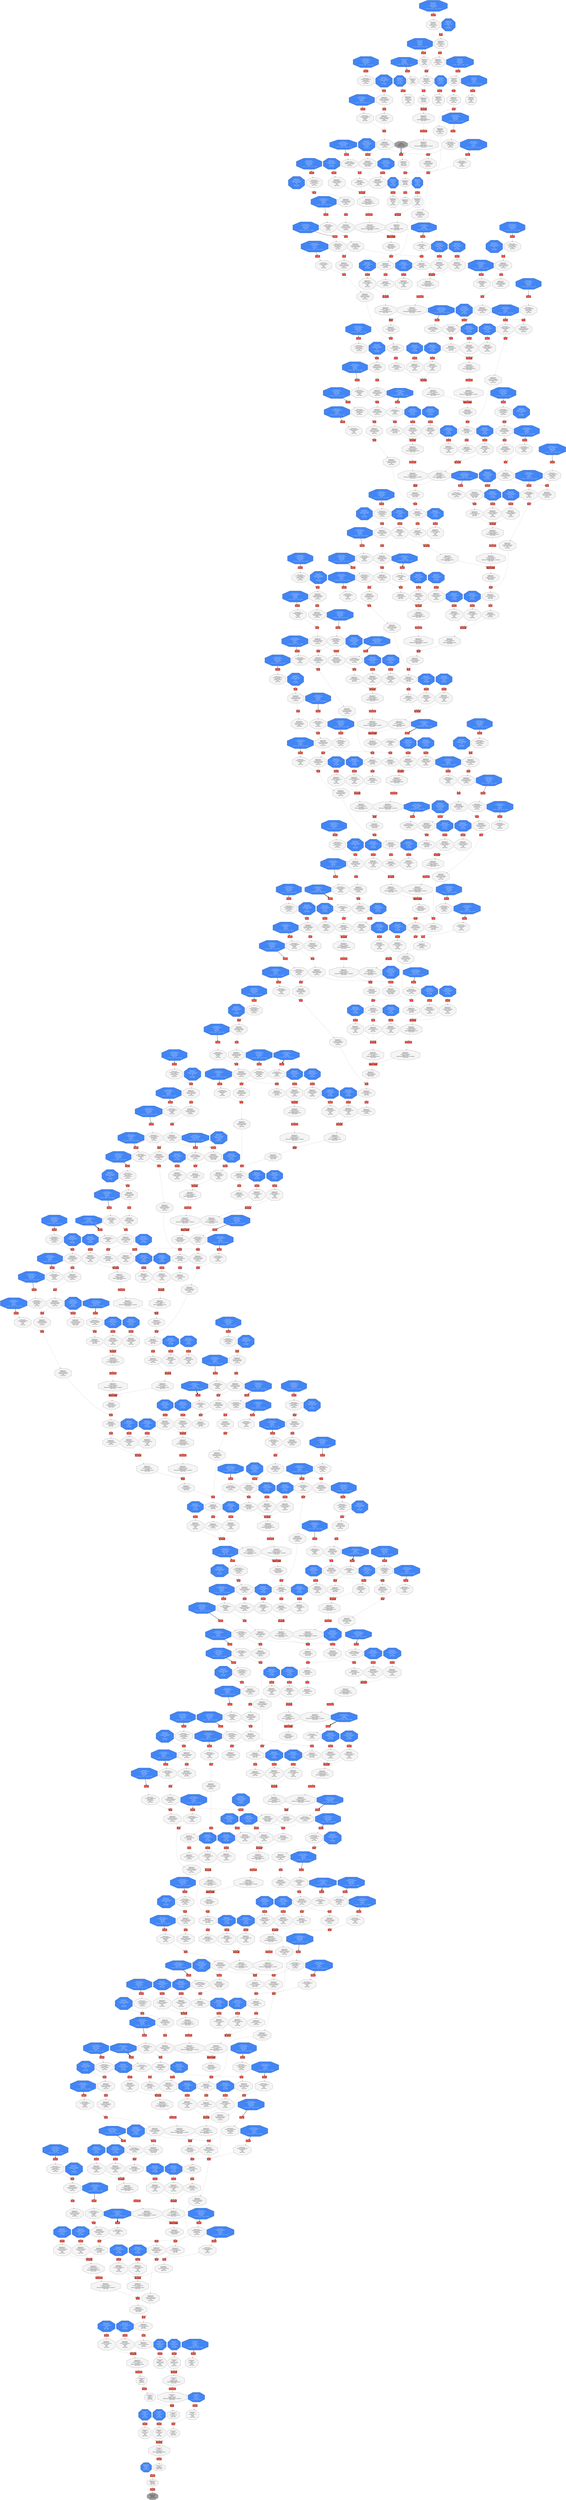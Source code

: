 digraph Computegraph {
	 nslimit=125;
	 "MobilenetV1/Predictions/Reshape" [label="MobilenetV1/\nPredictions/\nReshape\nType: None", shape=octagon, style=filled, fillcolor="#F5F5F5", fontcolor = "#000000DD"];
	 "MobilenetV1/Logits/Conv2d_1c_1x1/act_quant/FakeQuantWithMinMaxVars" [label="MobilenetV1/\nLogits/\nConv2d_1c_1x1/\nact_quant/\nFakeQuantWithMinMaxVars\nType: None", shape=octagon, style=filled, fillcolor="#F5F5F5", fontcolor = "#000000DD"];
	 "MobilenetV1/Logits/Conv2d_1c_1x1/act_quant/max/read" [label="MobilenetV1/\nLogits/\nConv2d_1c_1x1/\nact_quant/\nmax/\nread\nType: None", shape=octagon, style=filled, fillcolor="#F5F5F5", fontcolor = "#000000DD"];
	 "MobilenetV1/Logits/Conv2d_1c_1x1/act_quant/min/read" [label="MobilenetV1/\nLogits/\nConv2d_1c_1x1/\nact_quant/\nmin/\nread\nType: None", shape=octagon, style=filled, fillcolor="#F5F5F5", fontcolor = "#000000DD"];
	 "MobilenetV1/Logits/Conv2d_1c_1x1/BiasAdd" [label="MobilenetV1/\nLogits/\nConv2d_1c_1x1/\nBiasAdd\nType: None", shape=octagon, style=filled, fillcolor="#F5F5F5", fontcolor = "#000000DD"];
	 "MobilenetV1/Logits/Conv2d_1c_1x1/weights_quant/max/read" [label="MobilenetV1/\nLogits/\nConv2d_1c_1x1/\nweights_quant/\nmax/\nread\nType: None", shape=octagon, style=filled, fillcolor="#F5F5F5", fontcolor = "#000000DD"];
	 "MobilenetV1/Logits/Conv2d_1c_1x1/weights_quant/min/read" [label="MobilenetV1/\nLogits/\nConv2d_1c_1x1/\nweights_quant/\nmin/\nread\nType: None", shape=octagon, style=filled, fillcolor="#F5F5F5", fontcolor = "#000000DD"];
	 "MobilenetV1/Logits/Dropout_1b/Identity" [label="MobilenetV1/\nLogits/\nDropout_1b/\nIdentity\nType: None", shape=octagon, style=filled, fillcolor="#F5F5F5", fontcolor = "#000000DD"];
	 "MobilenetV1/Logits/AvgPool_1a/AvgPool" [label="MobilenetV1/\nLogits/\nAvgPool_1a/\nAvgPool\nType: None", shape=octagon, style=filled, fillcolor="#F5F5F5", fontcolor = "#000000DD"];
	 "MobilenetV1/MobilenetV1/Conv2d_13_pointwise/act_quant/FakeQuantWithMinMaxVars" [label="MobilenetV1/\nMobilenetV1/\nConv2d_13_pointwise/\nact_quant/\nFakeQuantWithMinMaxVars\nType: None", shape=octagon, style=filled, fillcolor="#F5F5F5", fontcolor = "#000000DD"];
	 "MobilenetV1/MobilenetV1/Conv2d_13_pointwise/act_quant/max/read" [label="MobilenetV1/\nMobilenetV1/\nConv2d_13_pointwise/\nact_quant/\nmax/\nread\nType: None", shape=octagon, style=filled, fillcolor="#F5F5F5", fontcolor = "#000000DD"];
	 "MobilenetV1/MobilenetV1/Conv2d_13_pointwise/act_quant/min/read" [label="MobilenetV1/\nMobilenetV1/\nConv2d_13_pointwise/\nact_quant/\nmin/\nread\nType: None", shape=octagon, style=filled, fillcolor="#F5F5F5", fontcolor = "#000000DD"];
	 "MobilenetV1/MobilenetV1/Conv2d_13_pointwise/Relu6" [label="MobilenetV1/\nMobilenetV1/\nConv2d_13_pointwise/\nRelu6\nType: None", shape=octagon, style=filled, fillcolor="#F5F5F5", fontcolor = "#000000DD"];
	 "MobilenetV1/MobilenetV1/Conv2d_13_pointwise/Conv2D_Fold" [label="MobilenetV1/\nMobilenetV1/\nConv2d_13_pointwise/\nConv2D_Fold\nType: None", shape=octagon, style=filled, fillcolor="#F5F5F5", fontcolor = "#000000DD"];
	 "MobilenetV1/MobilenetV1/Conv2d_13_pointwise/weights_quant/FakeQuantWithMinMaxVars_reordered" [label="MobilenetV1/\nMobilenetV1/\nConv2d_13_pointwise/\nweights_quant/\nFakeQuantWithMinMaxVars_reordered\nType: None", shape=octagon, style=filled, fillcolor="#F5F5F5", fontcolor = "#000000DD"];
	 "MobilenetV1/MobilenetV1/Conv2d_13_pointwise/weights_quant/max/read" [label="MobilenetV1/\nMobilenetV1/\nConv2d_13_pointwise/\nweights_quant/\nmax/\nread\nType: None", shape=octagon, style=filled, fillcolor="#F5F5F5", fontcolor = "#000000DD"];
	 "MobilenetV1/MobilenetV1/Conv2d_13_depthwise/act_quant/FakeQuantWithMinMaxVars" [label="MobilenetV1/\nMobilenetV1/\nConv2d_13_depthwise/\nact_quant/\nFakeQuantWithMinMaxVars\nType: None", shape=octagon, style=filled, fillcolor="#F5F5F5", fontcolor = "#000000DD"];
	 "MobilenetV1/MobilenetV1/Conv2d_13_depthwise/act_quant/max/read" [label="MobilenetV1/\nMobilenetV1/\nConv2d_13_depthwise/\nact_quant/\nmax/\nread\nType: None", shape=octagon, style=filled, fillcolor="#F5F5F5", fontcolor = "#000000DD"];
	 "MobilenetV1/MobilenetV1/Conv2d_13_depthwise/act_quant/min/read" [label="MobilenetV1/\nMobilenetV1/\nConv2d_13_depthwise/\nact_quant/\nmin/\nread\nType: None", shape=octagon, style=filled, fillcolor="#F5F5F5", fontcolor = "#000000DD"];
	 "MobilenetV1/MobilenetV1/Conv2d_13_depthwise/Relu6" [label="MobilenetV1/\nMobilenetV1/\nConv2d_13_depthwise/\nRelu6\nType: None", shape=octagon, style=filled, fillcolor="#F5F5F5", fontcolor = "#000000DD"];
	 "MobilenetV1/MobilenetV1/Conv2d_13_depthwise/add_fold" [label="MobilenetV1/\nMobilenetV1/\nConv2d_13_depthwise/\nadd_fold\nType: None", shape=octagon, style=filled, fillcolor="#F5F5F5", fontcolor = "#000000DD"];
	 "MobilenetV1/MobilenetV1/Conv2d_13_depthwise/depthwise_Fold" [label="MobilenetV1/\nMobilenetV1/\nConv2d_13_depthwise/\ndepthwise_Fold\nType: None", shape=octagon, style=filled, fillcolor="#F5F5F5", fontcolor = "#000000DD"];
	 "MobilenetV1/MobilenetV1/Conv2d_13_depthwise/weights_quant/FakeQuantWithMinMaxVars_reordered" [label="MobilenetV1/\nMobilenetV1/\nConv2d_13_depthwise/\nweights_quant/\nFakeQuantWithMinMaxVars_reordered\nType: None", shape=octagon, style=filled, fillcolor="#F5F5F5", fontcolor = "#000000DD"];
	 "MobilenetV1/MobilenetV1/Conv2d_13_depthwise/weights_quant/FakeQuantWithMinMaxVars" [label="MobilenetV1/\nMobilenetV1/\nConv2d_13_depthwise/\nweights_quant/\nFakeQuantWithMinMaxVars\nType: None", shape=octagon, style=filled, fillcolor="#F5F5F5", fontcolor = "#000000DD"];
	 "MobilenetV1/MobilenetV1/Conv2d_13_depthwise/weights_quant/max/read" [label="MobilenetV1/\nMobilenetV1/\nConv2d_13_depthwise/\nweights_quant/\nmax/\nread\nType: None", shape=octagon, style=filled, fillcolor="#F5F5F5", fontcolor = "#000000DD"];
	 "MobilenetV1/MobilenetV1/Conv2d_13_depthwise/weights_quant/min/read" [label="MobilenetV1/\nMobilenetV1/\nConv2d_13_depthwise/\nweights_quant/\nmin/\nread\nType: None", shape=octagon, style=filled, fillcolor="#F5F5F5", fontcolor = "#000000DD"];
	 "MobilenetV1/MobilenetV1/Conv2d_12_pointwise/act_quant/FakeQuantWithMinMaxVars" [label="MobilenetV1/\nMobilenetV1/\nConv2d_12_pointwise/\nact_quant/\nFakeQuantWithMinMaxVars\nType: None", shape=octagon, style=filled, fillcolor="#F5F5F5", fontcolor = "#000000DD"];
	 "MobilenetV1/MobilenetV1/Conv2d_12_pointwise/act_quant/max/read" [label="MobilenetV1/\nMobilenetV1/\nConv2d_12_pointwise/\nact_quant/\nmax/\nread\nType: None", shape=octagon, style=filled, fillcolor="#F5F5F5", fontcolor = "#000000DD"];
	 "MobilenetV1/MobilenetV1/Conv2d_12_pointwise/act_quant/min/read" [label="MobilenetV1/\nMobilenetV1/\nConv2d_12_pointwise/\nact_quant/\nmin/\nread\nType: None", shape=octagon, style=filled, fillcolor="#F5F5F5", fontcolor = "#000000DD"];
	 "MobilenetV1/MobilenetV1/Conv2d_12_pointwise/add_fold" [label="MobilenetV1/\nMobilenetV1/\nConv2d_12_pointwise/\nadd_fold\nType: None", shape=octagon, style=filled, fillcolor="#F5F5F5", fontcolor = "#000000DD"];
	 "MobilenetV1/MobilenetV1/Conv2d_12_pointwise/weights_quant/FakeQuantWithMinMaxVars_reordered" [label="MobilenetV1/\nMobilenetV1/\nConv2d_12_pointwise/\nweights_quant/\nFakeQuantWithMinMaxVars_reordered\nType: None", shape=octagon, style=filled, fillcolor="#F5F5F5", fontcolor = "#000000DD"];
	 "MobilenetV1/MobilenetV1/Conv2d_12_pointwise/weights_quant/max/read" [label="MobilenetV1/\nMobilenetV1/\nConv2d_12_pointwise/\nweights_quant/\nmax/\nread\nType: None", shape=octagon, style=filled, fillcolor="#F5F5F5", fontcolor = "#000000DD"];
	 "MobilenetV1/MobilenetV1/Conv2d_12_depthwise/act_quant/FakeQuantWithMinMaxVars" [label="MobilenetV1/\nMobilenetV1/\nConv2d_12_depthwise/\nact_quant/\nFakeQuantWithMinMaxVars\nType: None", shape=octagon, style=filled, fillcolor="#F5F5F5", fontcolor = "#000000DD"];
	 "MobilenetV1/MobilenetV1/Conv2d_12_depthwise/act_quant/min/read" [label="MobilenetV1/\nMobilenetV1/\nConv2d_12_depthwise/\nact_quant/\nmin/\nread\nType: None", shape=octagon, style=filled, fillcolor="#F5F5F5", fontcolor = "#000000DD"];
	 "MobilenetV1/MobilenetV1/Conv2d_12_depthwise/Relu6" [label="MobilenetV1/\nMobilenetV1/\nConv2d_12_depthwise/\nRelu6\nType: None", shape=octagon, style=filled, fillcolor="#F5F5F5", fontcolor = "#000000DD"];
	 "MobilenetV1/MobilenetV1/Conv2d_12_depthwise/add_fold" [label="MobilenetV1/\nMobilenetV1/\nConv2d_12_depthwise/\nadd_fold\nType: None", shape=octagon, style=filled, fillcolor="#F5F5F5", fontcolor = "#000000DD"];
	 "MobilenetV1/MobilenetV1/Conv2d_12_depthwise/weights_quant/FakeQuantWithMinMaxVars_reordered" [label="MobilenetV1/\nMobilenetV1/\nConv2d_12_depthwise/\nweights_quant/\nFakeQuantWithMinMaxVars_reordered\nType: None", shape=octagon, style=filled, fillcolor="#F5F5F5", fontcolor = "#000000DD"];
	 "MobilenetV1/MobilenetV1/Conv2d_11_pointwise/act_quant/max/read" [label="MobilenetV1/\nMobilenetV1/\nConv2d_11_pointwise/\nact_quant/\nmax/\nread\nType: None", shape=octagon, style=filled, fillcolor="#F5F5F5", fontcolor = "#000000DD"];
	 "MobilenetV1/MobilenetV1/Conv2d_11_pointwise/Conv2D_Fold" [label="MobilenetV1/\nMobilenetV1/\nConv2d_11_pointwise/\nConv2D_Fold\nType: None", shape=octagon, style=filled, fillcolor="#F5F5F5", fontcolor = "#000000DD"];
	 "MobilenetV1/Conv2d_12_depthwise/depthwise_weights/read" [label="MobilenetV1/\nConv2d_12_depthwise/\ndepthwise_weights/\nread\nType: None", shape=octagon, style=filled, fillcolor="#F5F5F5", fontcolor = "#000000DD"];
	 "MobilenetV1/Conv2d_9_pointwise/BatchNorm/moving_variance" [label="MobilenetV1/\nConv2d_9_pointwise/\nBatchNorm/\nmoving_variance\nType: Float\n[512]\n = {1.492, 1.188 … 1.450, 2.334}", shape=octagon, style=filled, fillcolor="#4285F4", fontcolor = "#FFFFFFDD"];
	 "MobilenetV1/MobilenetV1/Conv2d_1_pointwise/weights_quant/FakeQuantWithMinMaxVars" [label="MobilenetV1/\nMobilenetV1/\nConv2d_1_pointwise/\nweights_quant/\nFakeQuantWithMinMaxVars\nType: None", shape=octagon, style=filled, fillcolor="#F5F5F5", fontcolor = "#000000DD"];
	 "MobilenetV1/MobilenetV1/Conv2d_4_depthwise/weights_quant/FakeQuantWithMinMaxVars_reordered" [label="MobilenetV1/\nMobilenetV1/\nConv2d_4_depthwise/\nweights_quant/\nFakeQuantWithMinMaxVars_reordered\nType: None", shape=octagon, style=filled, fillcolor="#F5F5F5", fontcolor = "#000000DD"];
	 "MobilenetV1/Conv2d_11_pointwise/BatchNorm/moving_variance/read" [label="MobilenetV1/\nConv2d_11_pointwise/\nBatchNorm/\nmoving_variance/\nread\nType: None", shape=octagon, style=filled, fillcolor="#F5F5F5", fontcolor = "#000000DD"];
	 "MobilenetV1/MobilenetV1/Conv2d_11_pointwise/BatchNorm_Fold/mul" [label="MobilenetV1/\nMobilenetV1/\nConv2d_11_pointwise/\nBatchNorm_Fold/\nmul\nType: None", shape=octagon, style=filled, fillcolor="#F5F5F5", fontcolor = "#000000DD"];
	 "MobilenetV1/Conv2d_10_pointwise/BatchNorm/moving_mean/read" [label="MobilenetV1/\nConv2d_10_pointwise/\nBatchNorm/\nmoving_mean/\nread\nType: None", shape=octagon, style=filled, fillcolor="#F5F5F5", fontcolor = "#000000DD"];
	 "MobilenetV1/Conv2d_10_pointwise/BatchNorm/beta/read" [label="MobilenetV1/\nConv2d_10_pointwise/\nBatchNorm/\nbeta/\nread\nType: None", shape=octagon, style=filled, fillcolor="#F5F5F5", fontcolor = "#000000DD"];
	 "MobilenetV1/Conv2d_10_depthwise/BatchNorm/gamma/read" [label="MobilenetV1/\nConv2d_10_depthwise/\nBatchNorm/\ngamma/\nread\nType: None", shape=octagon, style=filled, fillcolor="#F5F5F5", fontcolor = "#000000DD"];
	 "MobilenetV1/Conv2d_9_pointwise/BatchNorm/moving_mean" [label="MobilenetV1/\nConv2d_9_pointwise/\nBatchNorm/\nmoving_mean\nType: Float\n[512]\n = {-0.341, -0.630 … -0.007, 0.773}", shape=octagon, style=filled, fillcolor="#4285F4", fontcolor = "#FFFFFFDD"];
	 "MobilenetV1/Conv2d_10_depthwise/depthwise_weights/read" [label="MobilenetV1/\nConv2d_10_depthwise/\ndepthwise_weights/\nread\nType: None", shape=octagon, style=filled, fillcolor="#F5F5F5", fontcolor = "#000000DD"];
	 "MobilenetV1/Conv2d_13_pointwise/BatchNorm/moving_variance" [label="MobilenetV1/\nConv2d_13_pointwise/\nBatchNorm/\nmoving_variance\nType: Float\n[1024]\n = {2.285, 1.752 … 3.057, 2.947}", shape=octagon, style=filled, fillcolor="#4285F4", fontcolor = "#FFFFFFDD"];
	 "MobilenetV1/MobilenetV1/Conv2d_4_pointwise/BatchNorm_Fold/Rsqrt" [label="MobilenetV1/\nMobilenetV1/\nConv2d_4_pointwise/\nBatchNorm_Fold/\nRsqrt\nType: None", shape=octagon, style=filled, fillcolor="#F5F5F5", fontcolor = "#000000DD"];
	 "MobilenetV1/MobilenetV1/Conv2d_2_pointwise/weights_quant/FakeQuantWithMinMaxVars" [label="MobilenetV1/\nMobilenetV1/\nConv2d_2_pointwise/\nweights_quant/\nFakeQuantWithMinMaxVars\nType: None", shape=octagon, style=filled, fillcolor="#F5F5F5", fontcolor = "#000000DD"];
	 "MobilenetV1/Conv2d_9_pointwise/BatchNorm/moving_variance/read" [label="MobilenetV1/\nConv2d_9_pointwise/\nBatchNorm/\nmoving_variance/\nread\nType: None", shape=octagon, style=filled, fillcolor="#F5F5F5", fontcolor = "#000000DD"];
	 "MobilenetV1/Conv2d_12_pointwise/BatchNorm/beta/read" [label="MobilenetV1/\nConv2d_12_pointwise/\nBatchNorm/\nbeta/\nread\nType: None", shape=octagon, style=filled, fillcolor="#F5F5F5", fontcolor = "#000000DD"];
	 "MobilenetV1/MobilenetV1/Conv2d_4_depthwise/BatchNorm_Fold/mul" [label="MobilenetV1/\nMobilenetV1/\nConv2d_4_depthwise/\nBatchNorm_Fold/\nmul\nType: None", shape=octagon, style=filled, fillcolor="#F5F5F5", fontcolor = "#000000DD"];
	 "MobilenetV1/Conv2d_8_pointwise/BatchNorm/gamma/read" [label="MobilenetV1/\nConv2d_8_pointwise/\nBatchNorm/\ngamma/\nread\nType: None", shape=octagon, style=filled, fillcolor="#F5F5F5", fontcolor = "#000000DD"];
	 "MobilenetV1/Conv2d_8_depthwise/BatchNorm/moving_mean/read" [label="MobilenetV1/\nConv2d_8_depthwise/\nBatchNorm/\nmoving_mean/\nread\nType: None", shape=octagon, style=filled, fillcolor="#F5F5F5", fontcolor = "#000000DD"];
	 "MobilenetV1/MobilenetV1/Conv2d_11_pointwise/act_quant/FakeQuantWithMinMaxVars" [label="MobilenetV1/\nMobilenetV1/\nConv2d_11_pointwise/\nact_quant/\nFakeQuantWithMinMaxVars\nType: None", shape=octagon, style=filled, fillcolor="#F5F5F5", fontcolor = "#000000DD"];
	 "MobilenetV1/Conv2d_6_depthwise/BatchNorm/moving_mean" [label="MobilenetV1/\nConv2d_6_depthwise/\nBatchNorm/\nmoving_mean\nType: Float\n[256]\n = {0.003, 0.090 … 0.233, 0.259}", shape=octagon, style=filled, fillcolor="#4285F4", fontcolor = "#FFFFFFDD"];
	 "MobilenetV1/Conv2d_8_depthwise/BatchNorm/gamma/read" [label="MobilenetV1/\nConv2d_8_depthwise/\nBatchNorm/\ngamma/\nread\nType: None", shape=octagon, style=filled, fillcolor="#F5F5F5", fontcolor = "#000000DD"];
	 "MobilenetV1/Conv2d_7_pointwise/BatchNorm/gamma/read" [label="MobilenetV1/\nConv2d_7_pointwise/\nBatchNorm/\ngamma/\nread\nType: None", shape=octagon, style=filled, fillcolor="#F5F5F5", fontcolor = "#000000DD"];
	 "MobilenetV1/MobilenetV1/Conv2d_11_depthwise/BatchNorm_Fold/mul_1" [label="MobilenetV1/\nMobilenetV1/\nConv2d_11_depthwise/\nBatchNorm_Fold/\nmul_1\nType: None", shape=octagon, style=filled, fillcolor="#F5F5F5", fontcolor = "#000000DD"];
	 "MobilenetV1/Conv2d_8_pointwise/weights/read" [label="MobilenetV1/\nConv2d_8_pointwise/\nweights/\nread\nType: None", shape=octagon, style=filled, fillcolor="#F5F5F5", fontcolor = "#000000DD"];
	 "MobilenetV1/MobilenetV1/Conv2d_11_pointwise/add_fold" [label="MobilenetV1/\nMobilenetV1/\nConv2d_11_pointwise/\nadd_fold\nType: None", shape=octagon, style=filled, fillcolor="#F5F5F5", fontcolor = "#000000DD"];
	 "MobilenetV1/Conv2d_7_depthwise/BatchNorm/moving_variance/read" [label="MobilenetV1/\nConv2d_7_depthwise/\nBatchNorm/\nmoving_variance/\nread\nType: None", shape=octagon, style=filled, fillcolor="#F5F5F5", fontcolor = "#000000DD"];
	 "MobilenetV1/Conv2d_7_depthwise/BatchNorm/moving_mean/read" [label="MobilenetV1/\nConv2d_7_depthwise/\nBatchNorm/\nmoving_mean/\nread\nType: None", shape=octagon, style=filled, fillcolor="#F5F5F5", fontcolor = "#000000DD"];
	 "MobilenetV1/Conv2d_7_depthwise/BatchNorm/gamma/read" [label="MobilenetV1/\nConv2d_7_depthwise/\nBatchNorm/\ngamma/\nread\nType: None", shape=octagon, style=filled, fillcolor="#F5F5F5", fontcolor = "#000000DD"];
	 "MobilenetV1/Conv2d_3_pointwise/BatchNorm/gamma/read" [label="MobilenetV1/\nConv2d_3_pointwise/\nBatchNorm/\ngamma/\nread\nType: None", shape=octagon, style=filled, fillcolor="#F5F5F5", fontcolor = "#000000DD"];
	 "MobilenetV1/MobilenetV1/Conv2d_4_depthwise/weights_quant/FakeQuantWithMinMaxVars" [label="MobilenetV1/\nMobilenetV1/\nConv2d_4_depthwise/\nweights_quant/\nFakeQuantWithMinMaxVars\nType: None", shape=octagon, style=filled, fillcolor="#F5F5F5", fontcolor = "#000000DD"];
	 "MobilenetV1/MobilenetV1/Conv2d_8_depthwise/weights_quant/min" [label="MobilenetV1/\nMobilenetV1/\nConv2d_8_depthwise/\nweights_quant/\nmin\nType: Float\n[] = -1.573", shape=octagon, style=filled, fillcolor="#4285F4", fontcolor = "#FFFFFFDD"];
	 "MobilenetV1/Conv2d_6_depthwise/BatchNorm/beta/read" [label="MobilenetV1/\nConv2d_6_depthwise/\nBatchNorm/\nbeta/\nread\nType: None", shape=octagon, style=filled, fillcolor="#F5F5F5", fontcolor = "#000000DD"];
	 "MobilenetV1/Conv2d_6_depthwise/BatchNorm/gamma/read" [label="MobilenetV1/\nConv2d_6_depthwise/\nBatchNorm/\ngamma/\nread\nType: None", shape=octagon, style=filled, fillcolor="#F5F5F5", fontcolor = "#000000DD"];
	 "MobilenetV1/Conv2d_4_pointwise/BatchNorm/beta" [label="MobilenetV1/\nConv2d_4_pointwise/\nBatchNorm/\nbeta\nType: Float\n[256]\n = {0.029, -0.031 … 0.025, -0.028}", shape=octagon, style=filled, fillcolor="#4285F4", fontcolor = "#FFFFFFDD"];
	 "MobilenetV1/Conv2d_6_depthwise/BatchNorm/moving_variance/read" [label="MobilenetV1/\nConv2d_6_depthwise/\nBatchNorm/\nmoving_variance/\nread\nType: None", shape=octagon, style=filled, fillcolor="#F5F5F5", fontcolor = "#000000DD"];
	 "MobilenetV1/Conv2d_5_pointwise/BatchNorm/moving_variance/read" [label="MobilenetV1/\nConv2d_5_pointwise/\nBatchNorm/\nmoving_variance/\nread\nType: None", shape=octagon, style=filled, fillcolor="#F5F5F5", fontcolor = "#000000DD"];
	 "MobilenetV1/Conv2d_5_pointwise/BatchNorm/gamma/read" [label="MobilenetV1/\nConv2d_5_pointwise/\nBatchNorm/\ngamma/\nread\nType: None", shape=octagon, style=filled, fillcolor="#F5F5F5", fontcolor = "#000000DD"];
	 "MobilenetV1/MobilenetV1/Conv2d_6_pointwise/act_quant/min" [label="MobilenetV1/\nMobilenetV1/\nConv2d_6_pointwise/\nact_quant/\nmin\nType: Float\n[] = 0.000", shape=octagon, style=filled, fillcolor="#4285F4", fontcolor = "#FFFFFFDD"];
	 "MobilenetV1/Logits/Conv2d_1c_1x1/biases" [label="MobilenetV1/\nLogits/\nConv2d_1c_1x1/\nbiases\nType: Float\n[2] = {-0.504, 0.504}", shape=octagon, style=filled, fillcolor="#4285F4", fontcolor = "#FFFFFFDD"];
	 "MobilenetV1/Conv2d_5_pointwise/weights/read" [label="MobilenetV1/\nConv2d_5_pointwise/\nweights/\nread\nType: None", shape=octagon, style=filled, fillcolor="#F5F5F5", fontcolor = "#000000DD"];
	 "MobilenetV1/Conv2d_5_depthwise/BatchNorm/gamma/read" [label="MobilenetV1/\nConv2d_5_depthwise/\nBatchNorm/\ngamma/\nread\nType: None", shape=octagon, style=filled, fillcolor="#F5F5F5", fontcolor = "#000000DD"];
	 "MobilenetV1/Conv2d_0/weights/read" [label="MobilenetV1/\nConv2d_0/\nweights/\nread\nType: None", shape=octagon, style=filled, fillcolor="#F5F5F5", fontcolor = "#000000DD"];
	 "MobilenetV1/MobilenetV1/Conv2d_6_pointwise/weights_quant/min/read" [label="MobilenetV1/\nMobilenetV1/\nConv2d_6_pointwise/\nweights_quant/\nmin/\nread\nType: None", shape=octagon, style=filled, fillcolor="#F5F5F5", fontcolor = "#000000DD"];
	 "MobilenetV1/Conv2d_7_depthwise/BatchNorm/beta/read" [label="MobilenetV1/\nConv2d_7_depthwise/\nBatchNorm/\nbeta/\nread\nType: None", shape=octagon, style=filled, fillcolor="#F5F5F5", fontcolor = "#000000DD"];
	 "MobilenetV1/MobilenetV1/Conv2d_13_pointwise/BatchNorm_Fold/mul" [label="MobilenetV1/\nMobilenetV1/\nConv2d_13_pointwise/\nBatchNorm_Fold/\nmul\nType: None", shape=octagon, style=filled, fillcolor="#F5F5F5", fontcolor = "#000000DD"];
	 "MobilenetV1/MobilenetV1/Conv2d_11_pointwise/BatchNorm_Fold/Rsqrt" [label="MobilenetV1/\nMobilenetV1/\nConv2d_11_pointwise/\nBatchNorm_Fold/\nRsqrt\nType: None", shape=octagon, style=filled, fillcolor="#F5F5F5", fontcolor = "#000000DD"];
	 "MobilenetV1/Conv2d_12_depthwise/BatchNorm/gamma/read" [label="MobilenetV1/\nConv2d_12_depthwise/\nBatchNorm/\ngamma/\nread\nType: None", shape=octagon, style=filled, fillcolor="#F5F5F5", fontcolor = "#000000DD"];
	 "MobilenetV1/MobilenetV1/Conv2d_3_pointwise/add_fold" [label="MobilenetV1/\nMobilenetV1/\nConv2d_3_pointwise/\nadd_fold\nType: None", shape=octagon, style=filled, fillcolor="#F5F5F5", fontcolor = "#000000DD"];
	 "MobilenetV1/MobilenetV1/Conv2d_10_pointwise/weights_quant/min/read" [label="MobilenetV1/\nMobilenetV1/\nConv2d_10_pointwise/\nweights_quant/\nmin/\nread\nType: None", shape=octagon, style=filled, fillcolor="#F5F5F5", fontcolor = "#000000DD"];
	 "MobilenetV1/Conv2d_4_pointwise/BatchNorm/beta/read" [label="MobilenetV1/\nConv2d_4_pointwise/\nBatchNorm/\nbeta/\nread\nType: None", shape=octagon, style=filled, fillcolor="#F5F5F5", fontcolor = "#000000DD"];
	 "MobilenetV1/Conv2d_3_pointwise/BatchNorm/moving_mean/read" [label="MobilenetV1/\nConv2d_3_pointwise/\nBatchNorm/\nmoving_mean/\nread\nType: None", shape=octagon, style=filled, fillcolor="#F5F5F5", fontcolor = "#000000DD"];
	 "MobilenetV1/Conv2d_3_pointwise/BatchNorm/beta/read" [label="MobilenetV1/\nConv2d_3_pointwise/\nBatchNorm/\nbeta/\nread\nType: None", shape=octagon, style=filled, fillcolor="#F5F5F5", fontcolor = "#000000DD"];
	 "MobilenetV1/MobilenetV1/Conv2d_8_depthwise/Relu6" [label="MobilenetV1/\nMobilenetV1/\nConv2d_8_depthwise/\nRelu6\nType: None", shape=octagon, style=filled, fillcolor="#F5F5F5", fontcolor = "#000000DD"];
	 "MobilenetV1/Conv2d_3_depthwise/BatchNorm/moving_variance/read" [label="MobilenetV1/\nConv2d_3_depthwise/\nBatchNorm/\nmoving_variance/\nread\nType: None", shape=octagon, style=filled, fillcolor="#F5F5F5", fontcolor = "#000000DD"];
	 "MobilenetV1/Conv2d_3_depthwise/BatchNorm/beta/read" [label="MobilenetV1/\nConv2d_3_depthwise/\nBatchNorm/\nbeta/\nread\nType: None", shape=octagon, style=filled, fillcolor="#F5F5F5", fontcolor = "#000000DD"];
	 "MobilenetV1/Conv2d_3_depthwise/depthwise_weights/read" [label="MobilenetV1/\nConv2d_3_depthwise/\ndepthwise_weights/\nread\nType: None", shape=octagon, style=filled, fillcolor="#F5F5F5", fontcolor = "#000000DD"];
	 "MobilenetV1/MobilenetV1/Conv2d_9_pointwise/act_quant/max/read" [label="MobilenetV1/\nMobilenetV1/\nConv2d_9_pointwise/\nact_quant/\nmax/\nread\nType: None", shape=octagon, style=filled, fillcolor="#F5F5F5", fontcolor = "#000000DD"];
	 "MobilenetV1/Conv2d_2_pointwise/BatchNorm/moving_variance/read" [label="MobilenetV1/\nConv2d_2_pointwise/\nBatchNorm/\nmoving_variance/\nread\nType: None", shape=octagon, style=filled, fillcolor="#F5F5F5", fontcolor = "#000000DD"];
	 "MobilenetV1/Conv2d_1_pointwise/BatchNorm/moving_mean" [label="MobilenetV1/\nConv2d_1_pointwise/\nBatchNorm/\nmoving_mean\nType: Float\n[64]\n = {0.694, 0.700 … 0.574, -0.403}", shape=octagon, style=filled, fillcolor="#4285F4", fontcolor = "#FFFFFFDD"];
	 "MobilenetV1/MobilenetV1/Conv2d_2_pointwise/act_quant/max/read" [label="MobilenetV1/\nMobilenetV1/\nConv2d_2_pointwise/\nact_quant/\nmax/\nread\nType: None", shape=octagon, style=filled, fillcolor="#F5F5F5", fontcolor = "#000000DD"];
	 "MobilenetV1/Conv2d_2_pointwise/BatchNorm/moving_mean/read" [label="MobilenetV1/\nConv2d_2_pointwise/\nBatchNorm/\nmoving_mean/\nread\nType: None", shape=octagon, style=filled, fillcolor="#F5F5F5", fontcolor = "#000000DD"];
	 "MobilenetV1/Conv2d_7_pointwise/BatchNorm/moving_mean/read" [label="MobilenetV1/\nConv2d_7_pointwise/\nBatchNorm/\nmoving_mean/\nread\nType: None", shape=octagon, style=filled, fillcolor="#F5F5F5", fontcolor = "#000000DD"];
	 "MobilenetV1/Conv2d_10_pointwise/BatchNorm/gamma/read" [label="MobilenetV1/\nConv2d_10_pointwise/\nBatchNorm/\ngamma/\nread\nType: None", shape=octagon, style=filled, fillcolor="#F5F5F5", fontcolor = "#000000DD"];
	 "MobilenetV1/Conv2d_5_depthwise/BatchNorm/beta" [label="MobilenetV1/\nConv2d_5_depthwise/\nBatchNorm/\nbeta\nType: Float\n[256]\n = {0.060, -0.022 … 0.014, -0.051}", shape=octagon, style=filled, fillcolor="#4285F4", fontcolor = "#FFFFFFDD"];
	 "MobilenetV1/Conv2d_2_pointwise/BatchNorm/beta/read" [label="MobilenetV1/\nConv2d_2_pointwise/\nBatchNorm/\nbeta/\nread\nType: None", shape=octagon, style=filled, fillcolor="#F5F5F5", fontcolor = "#000000DD"];
	 "MobilenetV1/MobilenetV1/Conv2d_5_pointwise/act_quant/max" [label="MobilenetV1/\nMobilenetV1/\nConv2d_5_pointwise/\nact_quant/\nmax\nType: Float\n[] = 5.994", shape=octagon, style=filled, fillcolor="#4285F4", fontcolor = "#FFFFFFDD"];
	 "MobilenetV1/Conv2d_1_pointwise/BatchNorm/beta/read" [label="MobilenetV1/\nConv2d_1_pointwise/\nBatchNorm/\nbeta/\nread\nType: None", shape=octagon, style=filled, fillcolor="#F5F5F5", fontcolor = "#000000DD"];
	 "MobilenetV1/MobilenetV1/Conv2d_4_depthwise/act_quant/FakeQuantWithMinMaxVars" [label="MobilenetV1/\nMobilenetV1/\nConv2d_4_depthwise/\nact_quant/\nFakeQuantWithMinMaxVars\nType: None", shape=octagon, style=filled, fillcolor="#F5F5F5", fontcolor = "#000000DD"];
	 "MobilenetV1/Conv2d_2_pointwise/BatchNorm/beta" [label="MobilenetV1/\nConv2d_2_pointwise/\nBatchNorm/\nbeta\nType: Float\n[128]\n = {0.190, 0.036 … 0.054, -0.056}", shape=octagon, style=filled, fillcolor="#4285F4", fontcolor = "#FFFFFFDD"];
	 "MobilenetV1/Conv2d_1_depthwise/BatchNorm/gamma/read" [label="MobilenetV1/\nConv2d_1_depthwise/\nBatchNorm/\ngamma/\nread\nType: None", shape=octagon, style=filled, fillcolor="#F5F5F5", fontcolor = "#000000DD"];
	 "MobilenetV1/MobilenetV1/Conv2d_11_pointwise/BatchNorm_Fold/add/y" [label="MobilenetV1/\nMobilenetV1/\nConv2d_11_pointwise/\nBatchNorm_Fold/\nadd/\ny\nType: Float\n[] = 0.001", shape=octagon, style=filled, fillcolor="#4285F4", fontcolor = "#FFFFFFDD"];
	 "MobilenetV1/MobilenetV1/Conv2d_10_pointwise/BatchNorm_Fold/Rsqrt" [label="MobilenetV1/\nMobilenetV1/\nConv2d_10_pointwise/\nBatchNorm_Fold/\nRsqrt\nType: None", shape=octagon, style=filled, fillcolor="#F5F5F5", fontcolor = "#000000DD"];
	 "MobilenetV1/Conv2d_9_depthwise/BatchNorm/beta/read" [label="MobilenetV1/\nConv2d_9_depthwise/\nBatchNorm/\nbeta/\nread\nType: None", shape=octagon, style=filled, fillcolor="#F5F5F5", fontcolor = "#000000DD"];
	 "MobilenetV1/MobilenetV1/Conv2d_4_pointwise/act_quant/FakeQuantWithMinMaxVars" [label="MobilenetV1/\nMobilenetV1/\nConv2d_4_pointwise/\nact_quant/\nFakeQuantWithMinMaxVars\nType: None", shape=octagon, style=filled, fillcolor="#F5F5F5", fontcolor = "#000000DD"];
	 "MobilenetV1/Conv2d_0/BatchNorm/moving_variance/read" [label="MobilenetV1/\nConv2d_0/\nBatchNorm/\nmoving_variance/\nread\nType: None", shape=octagon, style=filled, fillcolor="#F5F5F5", fontcolor = "#000000DD"];
	 "MobilenetV1/Conv2d_0/BatchNorm/moving_mean/read" [label="MobilenetV1/\nConv2d_0/\nBatchNorm/\nmoving_mean/\nread\nType: None", shape=octagon, style=filled, fillcolor="#F5F5F5", fontcolor = "#000000DD"];
	 "MobilenetV1/MobilenetV1/Conv2d_12_pointwise/BatchNorm_Fold/mul_1" [label="MobilenetV1/\nMobilenetV1/\nConv2d_12_pointwise/\nBatchNorm_Fold/\nmul_1\nType: None", shape=octagon, style=filled, fillcolor="#F5F5F5", fontcolor = "#000000DD"];
	 "MobilenetV1/Conv2d_2_depthwise/BatchNorm/gamma/read" [label="MobilenetV1/\nConv2d_2_depthwise/\nBatchNorm/\ngamma/\nread\nType: None", shape=octagon, style=filled, fillcolor="#F5F5F5", fontcolor = "#000000DD"];
	 "MobilenetV1/MobilenetV1/Conv2d_11_depthwise/act_quant/FakeQuantWithMinMaxVars" [label="MobilenetV1/\nMobilenetV1/\nConv2d_11_depthwise/\nact_quant/\nFakeQuantWithMinMaxVars\nType: None", shape=octagon, style=filled, fillcolor="#F5F5F5", fontcolor = "#000000DD"];
	 "MobilenetV1/Logits/Conv2d_1c_1x1/weights_quant/min" [label="MobilenetV1/\nLogits/\nConv2d_1c_1x1/\nweights_quant/\nmin\nType: Float\n[] = -0.307", shape=octagon, style=filled, fillcolor="#4285F4", fontcolor = "#FFFFFFDD"];
	 "MobilenetV1/MobilenetV1/Conv2d_10_depthwise/weights_quant/FakeQuantWithMinMaxVars" [label="MobilenetV1/\nMobilenetV1/\nConv2d_10_depthwise/\nweights_quant/\nFakeQuantWithMinMaxVars\nType: None", shape=octagon, style=filled, fillcolor="#F5F5F5", fontcolor = "#000000DD"];
	 "MobilenetV1/MobilenetV1/Conv2d_13_depthwise/act_quant/min" [label="MobilenetV1/\nMobilenetV1/\nConv2d_13_depthwise/\nact_quant/\nmin\nType: Float\n[] = 0.000", shape=octagon, style=filled, fillcolor="#4285F4", fontcolor = "#FFFFFFDD"];
	 "MobilenetV1/Conv2d_1_pointwise/BatchNorm/gamma/read" [label="MobilenetV1/\nConv2d_1_pointwise/\nBatchNorm/\ngamma/\nread\nType: None", shape=octagon, style=filled, fillcolor="#F5F5F5", fontcolor = "#000000DD"];
	 "MobilenetV1/MobilenetV1/Conv2d_13_depthwise/weights_quant/min" [label="MobilenetV1/\nMobilenetV1/\nConv2d_13_depthwise/\nweights_quant/\nmin\nType: Float\n[] = -2.208", shape=octagon, style=filled, fillcolor="#4285F4", fontcolor = "#FFFFFFDD"];
	 "MobilenetV1/MobilenetV1/Conv2d_7_depthwise/weights_quant/max" [label="MobilenetV1/\nMobilenetV1/\nConv2d_7_depthwise/\nweights_quant/\nmax\nType: Float\n[] = 2.287", shape=octagon, style=filled, fillcolor="#4285F4", fontcolor = "#FFFFFFDD"];
	 "MobilenetV1/MobilenetV1/Conv2d_8_depthwise/BatchNorm_Fold/scale_reshape/shape" [label="MobilenetV1/\nMobilenetV1/\nConv2d_8_depthwise/\nBatchNorm_Fold/\nscale_reshape/\nshape\nType: Int32\n[2] = {512, 1}", shape=octagon, style=filled, fillcolor="#4285F4", fontcolor = "#FFFFFFDD"];
	 "MobilenetV1/MobilenetV1/Conv2d_12_pointwise/mul_fold" [label="MobilenetV1/\nMobilenetV1/\nConv2d_12_pointwise/\nmul_fold\nType: None", shape=octagon, style=filled, fillcolor="#F5F5F5", fontcolor = "#000000DD"];
	 "MobilenetV1/MobilenetV1/Conv2d_12_pointwise/act_quant/max" [label="MobilenetV1/\nMobilenetV1/\nConv2d_12_pointwise/\nact_quant/\nmax\nType: Float\n[] = 6.000", shape=octagon, style=filled, fillcolor="#4285F4", fontcolor = "#FFFFFFDD"];
	 "MobilenetV1/Conv2d_2_pointwise/BatchNorm/gamma/read" [label="MobilenetV1/\nConv2d_2_pointwise/\nBatchNorm/\ngamma/\nread\nType: None", shape=octagon, style=filled, fillcolor="#F5F5F5", fontcolor = "#000000DD"];
	 "MobilenetV1/MobilenetV1/Conv2d_12_pointwise/weights_quant/max" [label="MobilenetV1/\nMobilenetV1/\nConv2d_12_pointwise/\nweights_quant/\nmax\nType: Float\n[] = 0.228", shape=octagon, style=filled, fillcolor="#4285F4", fontcolor = "#FFFFFFDD"];
	 "MobilenetV1/MobilenetV1/Conv2d_12_depthwise/act_quant/min" [label="MobilenetV1/\nMobilenetV1/\nConv2d_12_depthwise/\nact_quant/\nmin\nType: Float\n[] = 0.000", shape=octagon, style=filled, fillcolor="#4285F4", fontcolor = "#FFFFFFDD"];
	 "MobilenetV1/MobilenetV1/Conv2d_4_pointwise/act_quant/min" [label="MobilenetV1/\nMobilenetV1/\nConv2d_4_pointwise/\nact_quant/\nmin\nType: Float\n[] = 0.000", shape=octagon, style=filled, fillcolor="#4285F4", fontcolor = "#FFFFFFDD"];
	 "MobilenetV1/Logits/Conv2d_1c_1x1/Conv2D" [label="MobilenetV1/\nLogits/\nConv2d_1c_1x1/\nConv2D\nType: None", shape=octagon, style=filled, fillcolor="#F5F5F5", fontcolor = "#000000DD"];
	 "MobilenetV1/MobilenetV1/Conv2d_1_depthwise/weights_quant/FakeQuantWithMinMaxVars_reordered" [label="MobilenetV1/\nMobilenetV1/\nConv2d_1_depthwise/\nweights_quant/\nFakeQuantWithMinMaxVars_reordered\nType: None", shape=octagon, style=filled, fillcolor="#F5F5F5", fontcolor = "#000000DD"];
	 "MobilenetV1/MobilenetV1/Conv2d_12_depthwise/weights_quant/max" [label="MobilenetV1/\nMobilenetV1/\nConv2d_12_depthwise/\nweights_quant/\nmax\nType: Float\n[] = 2.012", shape=octagon, style=filled, fillcolor="#4285F4", fontcolor = "#FFFFFFDD"];
	 "MobilenetV1/MobilenetV1/Conv2d_13_pointwise/weights_quant/min" [label="MobilenetV1/\nMobilenetV1/\nConv2d_13_pointwise/\nweights_quant/\nmin\nType: Float\n[] = -0.130", shape=octagon, style=filled, fillcolor="#4285F4", fontcolor = "#FFFFFFDD"];
	 "MobilenetV1/Conv2d_12_pointwise/BatchNorm/moving_variance" [label="MobilenetV1/\nConv2d_12_pointwise/\nBatchNorm/\nmoving_variance\nType: Float\n[1024]\n = {1.434, 1.498 … 1.296, 1.024}", shape=octagon, style=filled, fillcolor="#4285F4", fontcolor = "#FFFFFFDD"];
	 "MobilenetV1/MobilenetV1/Conv2d_1_pointwise/weights_quant/max/read" [label="MobilenetV1/\nMobilenetV1/\nConv2d_1_pointwise/\nweights_quant/\nmax/\nread\nType: None", shape=octagon, style=filled, fillcolor="#F5F5F5", fontcolor = "#000000DD"];
	 "MobilenetV1/MobilenetV1/Conv2d_11_pointwise/act_quant/max" [label="MobilenetV1/\nMobilenetV1/\nConv2d_11_pointwise/\nact_quant/\nmax\nType: Float\n[] = 6.000", shape=octagon, style=filled, fillcolor="#4285F4", fontcolor = "#FFFFFFDD"];
	 "MobilenetV1/MobilenetV1/Conv2d_10_depthwise/mul_fold" [label="MobilenetV1/\nMobilenetV1/\nConv2d_10_depthwise/\nmul_fold\nType: None", shape=octagon, style=filled, fillcolor="#F5F5F5", fontcolor = "#000000DD"];
	 "MobilenetV1/MobilenetV1/Conv2d_1_depthwise/weights_quant/min/read" [label="MobilenetV1/\nMobilenetV1/\nConv2d_1_depthwise/\nweights_quant/\nmin/\nread\nType: None", shape=octagon, style=filled, fillcolor="#F5F5F5", fontcolor = "#000000DD"];
	 "MobilenetV1/Conv2d_3_depthwise/BatchNorm/moving_mean/read" [label="MobilenetV1/\nConv2d_3_depthwise/\nBatchNorm/\nmoving_mean/\nread\nType: None", shape=octagon, style=filled, fillcolor="#F5F5F5", fontcolor = "#000000DD"];
	 "MobilenetV1/MobilenetV1/Conv2d_11_depthwise/weights_quant/min" [label="MobilenetV1/\nMobilenetV1/\nConv2d_11_depthwise/\nweights_quant/\nmin\nType: Float\n[] = -1.798", shape=octagon, style=filled, fillcolor="#4285F4", fontcolor = "#FFFFFFDD"];
	 "MobilenetV1/MobilenetV1/Conv2d_10_pointwise/act_quant/max" [label="MobilenetV1/\nMobilenetV1/\nConv2d_10_pointwise/\nact_quant/\nmax\nType: Float\n[] = 5.999", shape=octagon, style=filled, fillcolor="#4285F4", fontcolor = "#FFFFFFDD"];
	 "MobilenetV1/MobilenetV1/Conv2d_10_pointwise/weights_quant/min" [label="MobilenetV1/\nMobilenetV1/\nConv2d_10_pointwise/\nweights_quant/\nmin\nType: Float\n[] = -0.225", shape=octagon, style=filled, fillcolor="#4285F4", fontcolor = "#FFFFFFDD"];
	 "MobilenetV1/Conv2d_8_depthwise/BatchNorm/beta/read" [label="MobilenetV1/\nConv2d_8_depthwise/\nBatchNorm/\nbeta/\nread\nType: None", shape=octagon, style=filled, fillcolor="#F5F5F5", fontcolor = "#000000DD"];
	 "MobilenetV1/MobilenetV1/Conv2d_6_depthwise/BatchNorm_Fold/mul_1" [label="MobilenetV1/\nMobilenetV1/\nConv2d_6_depthwise/\nBatchNorm_Fold/\nmul_1\nType: None", shape=octagon, style=filled, fillcolor="#F5F5F5", fontcolor = "#000000DD"];
	 "MobilenetV1/MobilenetV1/Conv2d_10_depthwise/act_quant/max" [label="MobilenetV1/\nMobilenetV1/\nConv2d_10_depthwise/\nact_quant/\nmax\nType: Float\n[] = 6.000", shape=octagon, style=filled, fillcolor="#4285F4", fontcolor = "#FFFFFFDD"];
	 "MobilenetV1/MobilenetV1/Conv2d_12_depthwise/weights_quant/max/read" [label="MobilenetV1/\nMobilenetV1/\nConv2d_12_depthwise/\nweights_quant/\nmax/\nread\nType: None", shape=octagon, style=filled, fillcolor="#F5F5F5", fontcolor = "#000000DD"];
	 "MobilenetV1/Conv2d_4_depthwise/depthwise_weights" [label="MobilenetV1/\nConv2d_4_depthwise/\ndepthwise_weights\nType: Float\n[3×3×128×1]\n = {-0.322, -0.215 … 0.041, 0.027}", shape=octagon, style=filled, fillcolor="#4285F4", fontcolor = "#FFFFFFDD"];
	 "MobilenetV1/Conv2d_6_pointwise/BatchNorm/beta/read" [label="MobilenetV1/\nConv2d_6_pointwise/\nBatchNorm/\nbeta/\nread\nType: None", shape=octagon, style=filled, fillcolor="#F5F5F5", fontcolor = "#000000DD"];
	 "MobilenetV1/MobilenetV1/Conv2d_10_depthwise/act_quant/min" [label="MobilenetV1/\nMobilenetV1/\nConv2d_10_depthwise/\nact_quant/\nmin\nType: Float\n[] = 0.000", shape=octagon, style=filled, fillcolor="#4285F4", fontcolor = "#FFFFFFDD"];
	 "MobilenetV1/MobilenetV1/Conv2d_7_pointwise/Relu6" [label="MobilenetV1/\nMobilenetV1/\nConv2d_7_pointwise/\nRelu6\nType: None", shape=octagon, style=filled, fillcolor="#F5F5F5", fontcolor = "#000000DD"];
	 "MobilenetV1/MobilenetV1/Conv2d_10_depthwise/weights_quant/min" [label="MobilenetV1/\nMobilenetV1/\nConv2d_10_depthwise/\nweights_quant/\nmin\nType: Float\n[] = -1.779", shape=octagon, style=filled, fillcolor="#4285F4", fontcolor = "#FFFFFFDD"];
	 "MobilenetV1/MobilenetV1/Conv2d_13_pointwise/BatchNorm_Fold/Rsqrt" [label="MobilenetV1/\nMobilenetV1/\nConv2d_13_pointwise/\nBatchNorm_Fold/\nRsqrt\nType: None", shape=octagon, style=filled, fillcolor="#F5F5F5", fontcolor = "#000000DD"];
	 "MobilenetV1/MobilenetV1/Conv2d_12_pointwise/act_quant/min" [label="MobilenetV1/\nMobilenetV1/\nConv2d_12_pointwise/\nact_quant/\nmin\nType: Float\n[] = 0.000", shape=octagon, style=filled, fillcolor="#4285F4", fontcolor = "#FFFFFFDD"];
	 "MobilenetV1/Conv2d_0/BatchNorm/moving_variance" [label="MobilenetV1/\nConv2d_0/\nBatchNorm/\nmoving_variance\nType: Float\n[32]\n = {26.007, 0.543 … 11.627, 19.672}", shape=octagon, style=filled, fillcolor="#4285F4", fontcolor = "#FFFFFFDD"];
	 "MobilenetV1/MobilenetV1/Conv2d_9_pointwise/act_quant/max" [label="MobilenetV1/\nMobilenetV1/\nConv2d_9_pointwise/\nact_quant/\nmax\nType: Float\n[] = 5.999", shape=octagon, style=filled, fillcolor="#4285F4", fontcolor = "#FFFFFFDD"];
	 "MobilenetV1/MobilenetV1/Conv2d_8_pointwise/weights_quant/max" [label="MobilenetV1/\nMobilenetV1/\nConv2d_8_pointwise/\nweights_quant/\nmax\nType: Float\n[] = 0.245", shape=octagon, style=filled, fillcolor="#4285F4", fontcolor = "#FFFFFFDD"];
	 "MobilenetV1/MobilenetV1/Conv2d_9_depthwise/act_quant/min" [label="MobilenetV1/\nMobilenetV1/\nConv2d_9_depthwise/\nact_quant/\nmin\nType: Float\n[] = 0.000", shape=octagon, style=filled, fillcolor="#4285F4", fontcolor = "#FFFFFFDD"];
	 "MobilenetV1/MobilenetV1/Conv2d_8_pointwise/act_quant/min" [label="MobilenetV1/\nMobilenetV1/\nConv2d_8_pointwise/\nact_quant/\nmin\nType: Float\n[] = 0.000", shape=octagon, style=filled, fillcolor="#4285F4", fontcolor = "#FFFFFFDD"];
	 "MobilenetV1/Logits/Conv2d_1c_1x1/biases/read" [label="MobilenetV1/\nLogits/\nConv2d_1c_1x1/\nbiases/\nread\nType: None", shape=octagon, style=filled, fillcolor="#F5F5F5", fontcolor = "#000000DD"];
	 "MobilenetV1/MobilenetV1/Conv2d_8_depthwise/act_quant/min" [label="MobilenetV1/\nMobilenetV1/\nConv2d_8_depthwise/\nact_quant/\nmin\nType: Float\n[] = 0.000", shape=octagon, style=filled, fillcolor="#4285F4", fontcolor = "#FFFFFFDD"];
	 "MobilenetV1/MobilenetV1/Conv2d_0/act_quant/min/read" [label="MobilenetV1/\nMobilenetV1/\nConv2d_0/\nact_quant/\nmin/\nread\nType: None", shape=octagon, style=filled, fillcolor="#F5F5F5", fontcolor = "#000000DD"];
	 "MobilenetV1/MobilenetV1/Conv2d_1_depthwise/act_quant/max/read" [label="MobilenetV1/\nMobilenetV1/\nConv2d_1_depthwise/\nact_quant/\nmax/\nread\nType: None", shape=octagon, style=filled, fillcolor="#F5F5F5", fontcolor = "#000000DD"];
	 "MobilenetV1/MobilenetV1/Conv2d_13_depthwise/act_quant/max" [label="MobilenetV1/\nMobilenetV1/\nConv2d_13_depthwise/\nact_quant/\nmax\nType: Float\n[] = 6.000", shape=octagon, style=filled, fillcolor="#4285F4", fontcolor = "#FFFFFFDD"];
	 "MobilenetV1/MobilenetV1/Conv2d_8_depthwise/weights_quant/max" [label="MobilenetV1/\nMobilenetV1/\nConv2d_8_depthwise/\nweights_quant/\nmax\nType: Float\n[] = 1.870", shape=octagon, style=filled, fillcolor="#4285F4", fontcolor = "#FFFFFFDD"];
	 "MobilenetV1/MobilenetV1/Conv2d_7_pointwise/act_quant/max" [label="MobilenetV1/\nMobilenetV1/\nConv2d_7_pointwise/\nact_quant/\nmax\nType: Float\n[] = 5.992", shape=octagon, style=filled, fillcolor="#4285F4", fontcolor = "#FFFFFFDD"];
	 "MobilenetV1/Conv2d_10_depthwise/BatchNorm/moving_mean/read" [label="MobilenetV1/\nConv2d_10_depthwise/\nBatchNorm/\nmoving_mean/\nread\nType: None", shape=octagon, style=filled, fillcolor="#F5F5F5", fontcolor = "#000000DD"];
	 "MobilenetV1/MobilenetV1/Conv2d_7_pointwise/weights_quant/min" [label="MobilenetV1/\nMobilenetV1/\nConv2d_7_pointwise/\nweights_quant/\nmin\nType: Float\n[] = -0.256", shape=octagon, style=filled, fillcolor="#4285F4", fontcolor = "#FFFFFFDD"];
	 "MobilenetV1/MobilenetV1/Conv2d_2_pointwise/weights_quant/FakeQuantWithMinMaxVars_reordered" [label="MobilenetV1/\nMobilenetV1/\nConv2d_2_pointwise/\nweights_quant/\nFakeQuantWithMinMaxVars_reordered\nType: None", shape=octagon, style=filled, fillcolor="#F5F5F5", fontcolor = "#000000DD"];
	 "MobilenetV1/Conv2d_9_pointwise/BatchNorm/beta/read" [label="MobilenetV1/\nConv2d_9_pointwise/\nBatchNorm/\nbeta/\nread\nType: None", shape=octagon, style=filled, fillcolor="#F5F5F5", fontcolor = "#000000DD"];
	 "MobilenetV1/MobilenetV1/Conv2d_0/Conv2D_Fold" [label="MobilenetV1/\nMobilenetV1/\nConv2d_0/\nConv2D_Fold\nType: None", shape=octagon, style=filled, fillcolor="#F5F5F5", fontcolor = "#000000DD"];
	 "MobilenetV1/MobilenetV1/Conv2d_1_depthwise/depthwise_Fold" [label="MobilenetV1/\nMobilenetV1/\nConv2d_1_depthwise/\ndepthwise_Fold\nType: None", shape=octagon, style=filled, fillcolor="#F5F5F5", fontcolor = "#000000DD"];
	 "MobilenetV1/MobilenetV1/Conv2d_11_pointwise/weights_quant/FakeQuantWithMinMaxVars" [label="MobilenetV1/\nMobilenetV1/\nConv2d_11_pointwise/\nweights_quant/\nFakeQuantWithMinMaxVars\nType: None", shape=octagon, style=filled, fillcolor="#F5F5F5", fontcolor = "#000000DD"];
	 "MobilenetV1/MobilenetV1/Conv2d_7_depthwise/weights_quant/min" [label="MobilenetV1/\nMobilenetV1/\nConv2d_7_depthwise/\nweights_quant/\nmin\nType: Float\n[] = -2.083", shape=octagon, style=filled, fillcolor="#4285F4", fontcolor = "#FFFFFFDD"];
	 "MobilenetV1/Conv2d_7_depthwise/BatchNorm/beta" [label="MobilenetV1/\nConv2d_7_depthwise/\nBatchNorm/\nbeta\nType: Float\n[512]\n = {-0.008, -0.013 … 0.004, 0.001}", shape=octagon, style=filled, fillcolor="#4285F4", fontcolor = "#FFFFFFDD"];
	 "MobilenetV1/MobilenetV1/Conv2d_8_depthwise/weights_quant/FakeQuantWithMinMaxVars_reordered" [label="MobilenetV1/\nMobilenetV1/\nConv2d_8_depthwise/\nweights_quant/\nFakeQuantWithMinMaxVars_reordered\nType: None", shape=octagon, style=filled, fillcolor="#F5F5F5", fontcolor = "#000000DD"];
	 "MobilenetV1/MobilenetV1/Conv2d_6_pointwise/act_quant/max" [label="MobilenetV1/\nMobilenetV1/\nConv2d_6_pointwise/\nact_quant/\nmax\nType: Float\n[] = 5.987", shape=octagon, style=filled, fillcolor="#4285F4", fontcolor = "#FFFFFFDD"];
	 "MobilenetV1/MobilenetV1/Conv2d_10_pointwise/Relu6" [label="MobilenetV1/\nMobilenetV1/\nConv2d_10_pointwise/\nRelu6\nType: None", shape=octagon, style=filled, fillcolor="#F5F5F5", fontcolor = "#000000DD"];
	 "MobilenetV1/Conv2d_7_pointwise/weights/read" [label="MobilenetV1/\nConv2d_7_pointwise/\nweights/\nread\nType: None", shape=octagon, style=filled, fillcolor="#F5F5F5", fontcolor = "#000000DD"];
	 "MobilenetV1/MobilenetV1/Conv2d_6_pointwise/BatchNorm_Fold/add/y" [label="MobilenetV1/\nMobilenetV1/\nConv2d_6_pointwise/\nBatchNorm_Fold/\nadd/\ny\nType: Float\n[] = 0.001", shape=octagon, style=filled, fillcolor="#4285F4", fontcolor = "#FFFFFFDD"];
	 "MobilenetV1/MobilenetV1/Conv2d_9_pointwise/BatchNorm_Fold/mul" [label="MobilenetV1/\nMobilenetV1/\nConv2d_9_pointwise/\nBatchNorm_Fold/\nmul\nType: None", shape=octagon, style=filled, fillcolor="#F5F5F5", fontcolor = "#000000DD"];
	 "MobilenetV1/MobilenetV1/Conv2d_11_depthwise/add_fold" [label="MobilenetV1/\nMobilenetV1/\nConv2d_11_depthwise/\nadd_fold\nType: None", shape=octagon, style=filled, fillcolor="#F5F5F5", fontcolor = "#000000DD"];
	 "MobilenetV1/MobilenetV1/Conv2d_6_depthwise/act_quant/min" [label="MobilenetV1/\nMobilenetV1/\nConv2d_6_depthwise/\nact_quant/\nmin\nType: Float\n[] = 0.000", shape=octagon, style=filled, fillcolor="#4285F4", fontcolor = "#FFFFFFDD"];
	 "MobilenetV1/Conv2d_8_pointwise/BatchNorm/moving_variance" [label="MobilenetV1/\nConv2d_8_pointwise/\nBatchNorm/\nmoving_variance\nType: Float\n[512]\n = {1.202, 1.090 … 2.434, 1.049}", shape=octagon, style=filled, fillcolor="#4285F4", fontcolor = "#FFFFFFDD"];
	 "MobilenetV1/Conv2d_2_depthwise/BatchNorm/beta/read" [label="MobilenetV1/\nConv2d_2_depthwise/\nBatchNorm/\nbeta/\nread\nType: None", shape=octagon, style=filled, fillcolor="#F5F5F5", fontcolor = "#000000DD"];
	 "MobilenetV1/Conv2d_1_depthwise/BatchNorm/moving_variance/read" [label="MobilenetV1/\nConv2d_1_depthwise/\nBatchNorm/\nmoving_variance/\nread\nType: None", shape=octagon, style=filled, fillcolor="#F5F5F5", fontcolor = "#000000DD"];
	 "MobilenetV1/MobilenetV1/Conv2d_6_depthwise/weights_quant/max" [label="MobilenetV1/\nMobilenetV1/\nConv2d_6_depthwise/\nweights_quant/\nmax\nType: Float\n[] = 1.856", shape=octagon, style=filled, fillcolor="#4285F4", fontcolor = "#FFFFFFDD"];
	 "MobilenetV1/MobilenetV1/Conv2d_5_pointwise/weights_quant/min" [label="MobilenetV1/\nMobilenetV1/\nConv2d_5_pointwise/\nweights_quant/\nmin\nType: Float\n[] = -0.321", shape=octagon, style=filled, fillcolor="#4285F4", fontcolor = "#FFFFFFDD"];
	 "MobilenetV1/MobilenetV1/Conv2d_2_pointwise/weights_quant/max/read" [label="MobilenetV1/\nMobilenetV1/\nConv2d_2_pointwise/\nweights_quant/\nmax/\nread\nType: None", shape=octagon, style=filled, fillcolor="#F5F5F5", fontcolor = "#000000DD"];
	 "MobilenetV1/MobilenetV1/Conv2d_5_pointwise/weights_quant/FakeQuantWithMinMaxVars" [label="MobilenetV1/\nMobilenetV1/\nConv2d_5_pointwise/\nweights_quant/\nFakeQuantWithMinMaxVars\nType: None", shape=octagon, style=filled, fillcolor="#F5F5F5", fontcolor = "#000000DD"];
	 "MobilenetV1/Conv2d_11_depthwise/BatchNorm/gamma/read" [label="MobilenetV1/\nConv2d_11_depthwise/\nBatchNorm/\ngamma/\nread\nType: None", shape=octagon, style=filled, fillcolor="#F5F5F5", fontcolor = "#000000DD"];
	 "MobilenetV1/Conv2d_12_pointwise/weights" [label="MobilenetV1/\nConv2d_12_pointwise/\nweights\nType: Float\n[1×1×512×1024]\n = {0.042, 0.147 … -0.064, -0.004}", shape=octagon, style=filled, fillcolor="#4285F4", fontcolor = "#FFFFFFDD"];
	 "MobilenetV1/MobilenetV1/Conv2d_5_depthwise/weights_quant/max" [label="MobilenetV1/\nMobilenetV1/\nConv2d_5_depthwise/\nweights_quant/\nmax\nType: Float\n[] = 2.205", shape=octagon, style=filled, fillcolor="#4285F4", fontcolor = "#FFFFFFDD"];
	 "MobilenetV1/MobilenetV1/Conv2d_9_pointwise/Conv2D_Fold" [label="MobilenetV1/\nMobilenetV1/\nConv2d_9_pointwise/\nConv2D_Fold\nType: None", shape=octagon, style=filled, fillcolor="#F5F5F5", fontcolor = "#000000DD"];
	 "MobilenetV1/MobilenetV1/Conv2d_4_pointwise/weights_quant/min" [label="MobilenetV1/\nMobilenetV1/\nConv2d_4_pointwise/\nweights_quant/\nmin\nType: Float\n[] = -0.453", shape=octagon, style=filled, fillcolor="#4285F4", fontcolor = "#FFFFFFDD"];
	 "MobilenetV1/MobilenetV1/Conv2d_5_pointwise/weights_quant/max/read" [label="MobilenetV1/\nMobilenetV1/\nConv2d_5_pointwise/\nweights_quant/\nmax/\nread\nType: None", shape=octagon, style=filled, fillcolor="#F5F5F5", fontcolor = "#000000DD"];
	 "MobilenetV1/MobilenetV1/Conv2d_4_depthwise/weights_quant/min" [label="MobilenetV1/\nMobilenetV1/\nConv2d_4_depthwise/\nweights_quant/\nmin\nType: Float\n[] = -1.779", shape=octagon, style=filled, fillcolor="#4285F4", fontcolor = "#FFFFFFDD"];
	 "MobilenetV1/MobilenetV1/Conv2d_5_pointwise/BatchNorm_Fold/add/y" [label="MobilenetV1/\nMobilenetV1/\nConv2d_5_pointwise/\nBatchNorm_Fold/\nadd/\ny\nType: Float\n[] = 0.001", shape=octagon, style=filled, fillcolor="#4285F4", fontcolor = "#FFFFFFDD"];
	 "MobilenetV1/MobilenetV1/Conv2d_3_pointwise/weights_quant/max" [label="MobilenetV1/\nMobilenetV1/\nConv2d_3_pointwise/\nweights_quant/\nmax\nType: Float\n[] = 0.785", shape=octagon, style=filled, fillcolor="#4285F4", fontcolor = "#FFFFFFDD"];
	 "MobilenetV1/MobilenetV1/Conv2d_3_pointwise/weights_quant/min" [label="MobilenetV1/\nMobilenetV1/\nConv2d_3_pointwise/\nweights_quant/\nmin\nType: Float\n[] = -0.497", shape=octagon, style=filled, fillcolor="#4285F4", fontcolor = "#FFFFFFDD"];
	 "MobilenetV1/MobilenetV1/Conv2d_3_depthwise/act_quant/max" [label="MobilenetV1/\nMobilenetV1/\nConv2d_3_depthwise/\nact_quant/\nmax\nType: Float\n[] = 6.000", shape=octagon, style=filled, fillcolor="#4285F4", fontcolor = "#FFFFFFDD"];
	 "MobilenetV1/MobilenetV1/Conv2d_3_pointwise/BatchNorm_Fold/add/y" [label="MobilenetV1/\nMobilenetV1/\nConv2d_3_pointwise/\nBatchNorm_Fold/\nadd/\ny\nType: Float\n[] = 0.001", shape=octagon, style=filled, fillcolor="#4285F4", fontcolor = "#FFFFFFDD"];
	 "MobilenetV1/MobilenetV1/Conv2d_7_pointwise/act_quant/min" [label="MobilenetV1/\nMobilenetV1/\nConv2d_7_pointwise/\nact_quant/\nmin\nType: Float\n[] = 0.000", shape=octagon, style=filled, fillcolor="#4285F4", fontcolor = "#FFFFFFDD"];
	 "MobilenetV1/MobilenetV1/Conv2d_3_depthwise/act_quant/min" [label="MobilenetV1/\nMobilenetV1/\nConv2d_3_depthwise/\nact_quant/\nmin\nType: Float\n[] = 0.000", shape=octagon, style=filled, fillcolor="#4285F4", fontcolor = "#FFFFFFDD"];
	 "MobilenetV1/MobilenetV1/Conv2d_0/add_fold" [label="MobilenetV1/\nMobilenetV1/\nConv2d_0/\nadd_fold\nType: None", shape=octagon, style=filled, fillcolor="#F5F5F5", fontcolor = "#000000DD"];
	 "MobilenetV1/Conv2d_3_pointwise/weights/read" [label="MobilenetV1/\nConv2d_3_pointwise/\nweights/\nread\nType: None", shape=octagon, style=filled, fillcolor="#F5F5F5", fontcolor = "#000000DD"];
	 "MobilenetV1/MobilenetV1/Conv2d_9_depthwise/act_quant/max/read" [label="MobilenetV1/\nMobilenetV1/\nConv2d_9_depthwise/\nact_quant/\nmax/\nread\nType: None", shape=octagon, style=filled, fillcolor="#F5F5F5", fontcolor = "#000000DD"];
	 "MobilenetV1/MobilenetV1/Conv2d_8_pointwise/act_quant/max" [label="MobilenetV1/\nMobilenetV1/\nConv2d_8_pointwise/\nact_quant/\nmax\nType: Float\n[] = 5.998", shape=octagon, style=filled, fillcolor="#4285F4", fontcolor = "#FFFFFFDD"];
	 "MobilenetV1/MobilenetV1/Conv2d_10_pointwise/BatchNorm_Fold/add/y" [label="MobilenetV1/\nMobilenetV1/\nConv2d_10_pointwise/\nBatchNorm_Fold/\nadd/\ny\nType: Float\n[] = 0.001", shape=octagon, style=filled, fillcolor="#4285F4", fontcolor = "#FFFFFFDD"];
	 "MobilenetV1/MobilenetV1/Conv2d_2_depthwise/BatchNorm_Fold/Rsqrt" [label="MobilenetV1/\nMobilenetV1/\nConv2d_2_depthwise/\nBatchNorm_Fold/\nRsqrt\nType: None", shape=octagon, style=filled, fillcolor="#F5F5F5", fontcolor = "#000000DD"];
	 "MobilenetV1/MobilenetV1/Conv2d_9_pointwise/weights_quant/min" [label="MobilenetV1/\nMobilenetV1/\nConv2d_9_pointwise/\nweights_quant/\nmin\nType: Float\n[] = -0.220", shape=octagon, style=filled, fillcolor="#4285F4", fontcolor = "#FFFFFFDD"];
	 "MobilenetV1/MobilenetV1/Conv2d_9_pointwise/BatchNorm_Fold/add" [label="MobilenetV1/\nMobilenetV1/\nConv2d_9_pointwise/\nBatchNorm_Fold/\nadd\nType: None", shape=octagon, style=filled, fillcolor="#F5F5F5", fontcolor = "#000000DD"];
	 "MobilenetV1/MobilenetV1/Conv2d_2_depthwise/act_quant/min/read" [label="MobilenetV1/\nMobilenetV1/\nConv2d_2_depthwise/\nact_quant/\nmin/\nread\nType: None", shape=octagon, style=filled, fillcolor="#F5F5F5", fontcolor = "#000000DD"];
	 "MobilenetV1/Conv2d_8_pointwise/BatchNorm/beta" [label="MobilenetV1/\nConv2d_8_pointwise/\nBatchNorm/\nbeta\nType: Float\n[512]\n = {0.013, 0.007 … 0.012, 0.001}", shape=octagon, style=filled, fillcolor="#4285F4", fontcolor = "#FFFFFFDD"];
	 "MobilenetV1/MobilenetV1/Conv2d_3_depthwise/weights_quant/max" [label="MobilenetV1/\nMobilenetV1/\nConv2d_3_depthwise/\nweights_quant/\nmax\nType: Float\n[] = 2.276", shape=octagon, style=filled, fillcolor="#4285F4", fontcolor = "#FFFFFFDD"];
	 "MobilenetV1/MobilenetV1/Conv2d_4_depthwise/BatchNorm_Fold/scale_reshape" [label="MobilenetV1/\nMobilenetV1/\nConv2d_4_depthwise/\nBatchNorm_Fold/\nscale_reshape\nType: None", shape=octagon, style=filled, fillcolor="#F5F5F5", fontcolor = "#000000DD"];
	 "MobilenetV1/Conv2d_8_pointwise/weights" [label="MobilenetV1/\nConv2d_8_pointwise/\nweights\nType: Float\n[1×1×512×512]\n = {0.115, -0.190 … -0.060, -0.161}", shape=octagon, style=filled, fillcolor="#4285F4", fontcolor = "#FFFFFFDD"];
	 "MobilenetV1/Conv2d_1_depthwise/depthwise_weights/read" [label="MobilenetV1/\nConv2d_1_depthwise/\ndepthwise_weights/\nread\nType: None", shape=octagon, style=filled, fillcolor="#F5F5F5", fontcolor = "#000000DD"];
	 "MobilenetV1/MobilenetV1/Conv2d_8_depthwise/act_quant/min/read" [label="MobilenetV1/\nMobilenetV1/\nConv2d_8_depthwise/\nact_quant/\nmin/\nread\nType: None", shape=octagon, style=filled, fillcolor="#F5F5F5", fontcolor = "#000000DD"];
	 "MobilenetV1/Conv2d_3_depthwise/depthwise_weights" [label="MobilenetV1/\nConv2d_3_depthwise/\ndepthwise_weights\nType: Float\n[3×3×128×1]\n = {0.293, -0.407 … 0.267, -0.062}", shape=octagon, style=filled, fillcolor="#4285F4", fontcolor = "#FFFFFFDD"];
	 "MobilenetV1/MobilenetV1/Conv2d_6_depthwise/BatchNorm_Fold/scale_reshape" [label="MobilenetV1/\nMobilenetV1/\nConv2d_6_depthwise/\nBatchNorm_Fold/\nscale_reshape\nType: None", shape=octagon, style=filled, fillcolor="#F5F5F5", fontcolor = "#000000DD"];
	 "MobilenetV1/Conv2d_8_depthwise/depthwise_weights" [label="MobilenetV1/\nConv2d_8_depthwise/\ndepthwise_weights\nType: Float\n[3×3×512×1]\n = {0.136, -0.088 … 0.224, -0.006}", shape=octagon, style=filled, fillcolor="#4285F4", fontcolor = "#FFFFFFDD"];
	 "MobilenetV1/Conv2d_10_depthwise/BatchNorm/beta/read" [label="MobilenetV1/\nConv2d_10_depthwise/\nBatchNorm/\nbeta/\nread\nType: None", shape=octagon, style=filled, fillcolor="#F5F5F5", fontcolor = "#000000DD"];
	 "MobilenetV1/MobilenetV1/Conv2d_3_pointwise/mul_fold" [label="MobilenetV1/\nMobilenetV1/\nConv2d_3_pointwise/\nmul_fold\nType: None", shape=octagon, style=filled, fillcolor="#F5F5F5", fontcolor = "#000000DD"];
	 "MobilenetV1/Conv2d_7_pointwise/BatchNorm/moving_variance" [label="MobilenetV1/\nConv2d_7_pointwise/\nBatchNorm/\nmoving_variance\nType: Float\n[512]\n = {2.176, 0.966 … 1.856, 2.686}", shape=octagon, style=filled, fillcolor="#4285F4", fontcolor = "#FFFFFFDD"];
	 "MobilenetV1/Conv2d_7_pointwise/BatchNorm/beta" [label="MobilenetV1/\nConv2d_7_pointwise/\nBatchNorm/\nbeta\nType: Float\n[512]\n = {0.027, -0.013 … 0.015, 0.003}", shape=octagon, style=filled, fillcolor="#4285F4", fontcolor = "#FFFFFFDD"];
	 "MobilenetV1/Conv2d_10_depthwise/BatchNorm/moving_variance" [label="MobilenetV1/\nConv2d_10_depthwise/\nBatchNorm/\nmoving_variance\nType: Float\n[512]\n = {0.073, 0.039 … 0.041, 0.041}", shape=octagon, style=filled, fillcolor="#4285F4", fontcolor = "#FFFFFFDD"];
	 "MobilenetV1/Conv2d_12_depthwise/BatchNorm/beta" [label="MobilenetV1/\nConv2d_12_depthwise/\nBatchNorm/\nbeta\nType: Float\n[512]\n = {-0.012, -0.016 … -0.008, -0.021}", shape=octagon, style=filled, fillcolor="#4285F4", fontcolor = "#FFFFFFDD"];
	 "MobilenetV1/MobilenetV1/Conv2d_6_depthwise/weights_quant/min" [label="MobilenetV1/\nMobilenetV1/\nConv2d_6_depthwise/\nweights_quant/\nmin\nType: Float\n[] = -1.884", shape=octagon, style=filled, fillcolor="#4285F4", fontcolor = "#FFFFFFDD"];
	 "MobilenetV1/Conv2d_12_depthwise/BatchNorm/gamma" [label="MobilenetV1/\nConv2d_12_depthwise/\nBatchNorm/\ngamma\nType: Float\n[512]\n = {0.998, 0.999 … 1.009, 0.975}", shape=octagon, style=filled, fillcolor="#4285F4", fontcolor = "#FFFFFFDD"];
	 "MobilenetV1/Conv2d_10_pointwise/BatchNorm/gamma" [label="MobilenetV1/\nConv2d_10_pointwise/\nBatchNorm/\ngamma\nType: Float\n[512]\n = {0.999, 1.001 … 0.999, 1.000}", shape=octagon, style=filled, fillcolor="#4285F4", fontcolor = "#FFFFFFDD"];
	 "MobilenetV1/MobilenetV1/Conv2d_7_depthwise/weights_quant/FakeQuantWithMinMaxVars_reordered" [label="MobilenetV1/\nMobilenetV1/\nConv2d_7_depthwise/\nweights_quant/\nFakeQuantWithMinMaxVars_reordered\nType: None", shape=octagon, style=filled, fillcolor="#F5F5F5", fontcolor = "#000000DD"];
	 "MobilenetV1/MobilenetV1/Conv2d_12_pointwise/weights_quant/FakeQuantWithMinMaxVars" [label="MobilenetV1/\nMobilenetV1/\nConv2d_12_pointwise/\nweights_quant/\nFakeQuantWithMinMaxVars\nType: None", shape=octagon, style=filled, fillcolor="#F5F5F5", fontcolor = "#000000DD"];
	 "MobilenetV1/Conv2d_2_depthwise/depthwise_weights/read" [label="MobilenetV1/\nConv2d_2_depthwise/\ndepthwise_weights/\nread\nType: None", shape=octagon, style=filled, fillcolor="#F5F5F5", fontcolor = "#000000DD"];
	 "MobilenetV1/MobilenetV1/Conv2d_2_pointwise/BatchNorm_Fold/mul_1" [label="MobilenetV1/\nMobilenetV1/\nConv2d_2_pointwise/\nBatchNorm_Fold/\nmul_1\nType: None", shape=octagon, style=filled, fillcolor="#F5F5F5", fontcolor = "#000000DD"];
	 "MobilenetV1/MobilenetV1/Conv2d_11_pointwise/BatchNorm_Fold/mul_1" [label="MobilenetV1/\nMobilenetV1/\nConv2d_11_pointwise/\nBatchNorm_Fold/\nmul_1\nType: None", shape=octagon, style=filled, fillcolor="#F5F5F5", fontcolor = "#000000DD"];
	 "MobilenetV1/MobilenetV1/Conv2d_8_depthwise/mul_fold" [label="MobilenetV1/\nMobilenetV1/\nConv2d_8_depthwise/\nmul_fold\nType: None", shape=octagon, style=filled, fillcolor="#F5F5F5", fontcolor = "#000000DD"];
	 "MobilenetV1/Conv2d_7_depthwise/BatchNorm/moving_mean" [label="MobilenetV1/\nConv2d_7_depthwise/\nBatchNorm/\nmoving_mean\nType: Float\n[512]\n = {-0.188, -0.155 … -0.265, -0.195}", shape=octagon, style=filled, fillcolor="#4285F4", fontcolor = "#FFFFFFDD"];
	 "MobilenetV1/MobilenetV1/Conv2d_6_pointwise/weights_quant/min" [label="MobilenetV1/\nMobilenetV1/\nConv2d_6_pointwise/\nweights_quant/\nmin\nType: Float\n[] = -0.316", shape=octagon, style=filled, fillcolor="#4285F4", fontcolor = "#FFFFFFDD"];
	 "MobilenetV1/Conv2d_8_depthwise/BatchNorm/moving_variance" [label="MobilenetV1/\nConv2d_8_depthwise/\nBatchNorm/\nmoving_variance\nType: Float\n[512]\n = {0.050, 0.044 … 0.060, 0.122}", shape=octagon, style=filled, fillcolor="#4285F4", fontcolor = "#FFFFFFDD"];
	 "MobilenetV1/Conv2d_7_depthwise/BatchNorm/gamma" [label="MobilenetV1/\nConv2d_7_depthwise/\nBatchNorm/\ngamma\nType: Float\n[512]\n = {0.995, 0.987 … 0.971, 0.966}", shape=octagon, style=filled, fillcolor="#4285F4", fontcolor = "#FFFFFFDD"];
	 "MobilenetV1/MobilenetV1/Conv2d_3_pointwise/BatchNorm_Fold/mul_1" [label="MobilenetV1/\nMobilenetV1/\nConv2d_3_pointwise/\nBatchNorm_Fold/\nmul_1\nType: None", shape=octagon, style=filled, fillcolor="#F5F5F5", fontcolor = "#000000DD"];
	 "MobilenetV1/Conv2d_6_pointwise/BatchNorm/moving_variance" [label="MobilenetV1/\nConv2d_6_pointwise/\nBatchNorm/\nmoving_variance\nType: Float\n[512]\n = {0.824, 1.372 … 0.443, 0.611}", shape=octagon, style=filled, fillcolor="#4285F4", fontcolor = "#FFFFFFDD"];
	 "MobilenetV1/Conv2d_6_pointwise/BatchNorm/moving_mean" [label="MobilenetV1/\nConv2d_6_pointwise/\nBatchNorm/\nmoving_mean\nType: Float\n[512]\n = {-0.364, 0.128 … -0.206, 0.984}", shape=octagon, style=filled, fillcolor="#4285F4", fontcolor = "#FFFFFFDD"];
	 "MobilenetV1/Conv2d_11_pointwise/weights/read" [label="MobilenetV1/\nConv2d_11_pointwise/\nweights/\nread\nType: None", shape=octagon, style=filled, fillcolor="#F5F5F5", fontcolor = "#000000DD"];
	 "MobilenetV1/Conv2d_1_pointwise/BatchNorm/beta" [label="MobilenetV1/\nConv2d_1_pointwise/\nBatchNorm/\nbeta\nType: Float\n[64]\n = {-0.132, -0.048 … -0.161, -0.019}", shape=octagon, style=filled, fillcolor="#4285F4", fontcolor = "#FFFFFFDD"];
	 "MobilenetV1/Conv2d_1_depthwise/BatchNorm/moving_mean" [label="MobilenetV1/\nConv2d_1_depthwise/\nBatchNorm/\nmoving_mean\nType: Float\n[32]\n = {-0.926, 0.567 … -0.544, -0.838}", shape=octagon, style=filled, fillcolor="#4285F4", fontcolor = "#FFFFFFDD"];
	 "MobilenetV1/Conv2d_1_depthwise/BatchNorm/moving_mean/read" [label="MobilenetV1/\nConv2d_1_depthwise/\nBatchNorm/\nmoving_mean/\nread\nType: None", shape=octagon, style=filled, fillcolor="#F5F5F5", fontcolor = "#000000DD"];
	 "MobilenetV1/MobilenetV1/Conv2d_5_depthwise/depthwise_Fold" [label="MobilenetV1/\nMobilenetV1/\nConv2d_5_depthwise/\ndepthwise_Fold\nType: None", shape=octagon, style=filled, fillcolor="#F5F5F5", fontcolor = "#000000DD"];
	 "MobilenetV1/MobilenetV1/Conv2d_13_pointwise/add_fold" [label="MobilenetV1/\nMobilenetV1/\nConv2d_13_pointwise/\nadd_fold\nType: None", shape=octagon, style=filled, fillcolor="#F5F5F5", fontcolor = "#000000DD"];
	 "MobilenetV1/Conv2d_11_depthwise/BatchNorm/beta/read" [label="MobilenetV1/\nConv2d_11_depthwise/\nBatchNorm/\nbeta/\nread\nType: None", shape=octagon, style=filled, fillcolor="#F5F5F5", fontcolor = "#000000DD"];
	 "MobilenetV1/MobilenetV1/Conv2d_13_pointwise/BatchNorm_Fold/add" [label="MobilenetV1/\nMobilenetV1/\nConv2d_13_pointwise/\nBatchNorm_Fold/\nadd\nType: None", shape=octagon, style=filled, fillcolor="#F5F5F5", fontcolor = "#000000DD"];
	 "MobilenetV1/Conv2d_6_depthwise/BatchNorm/beta" [label="MobilenetV1/\nConv2d_6_depthwise/\nBatchNorm/\nbeta\nType: Float\n[256]\n = {-0.046, 0.017 … -0.078, -0.006}", shape=octagon, style=filled, fillcolor="#4285F4", fontcolor = "#FFFFFFDD"];
	 "MobilenetV1/MobilenetV1/Conv2d_9_pointwise/weights_quant/max" [label="MobilenetV1/\nMobilenetV1/\nConv2d_9_pointwise/\nweights_quant/\nmax\nType: Float\n[] = 0.224", shape=octagon, style=filled, fillcolor="#4285F4", fontcolor = "#FFFFFFDD"];
	 "MobilenetV1/MobilenetV1/Conv2d_9_pointwise/BatchNorm_Fold/bias" [label="MobilenetV1/\nMobilenetV1/\nConv2d_9_pointwise/\nBatchNorm_Fold/\nbias\nType: None", shape=octagon, style=filled, fillcolor="#F5F5F5", fontcolor = "#000000DD"];
	 "MobilenetV1/Predictions/Reshape/shape" [label="MobilenetV1/\nPredictions/\nReshape/\nshape\nType: Int32\n[2] = {-1, 2}", shape=octagon, style=filled, fillcolor="#4285F4", fontcolor = "#FFFFFFDD"];
	 "MobilenetV1/Conv2d_5_pointwise/weights" [label="MobilenetV1/\nConv2d_5_pointwise/\nweights\nType: Float\n[1×1×256×256]\n = {0.011, -0.187 … -0.025, 0.092}", shape=octagon, style=filled, fillcolor="#4285F4", fontcolor = "#FFFFFFDD"];
	 "MobilenetV1/MobilenetV1/Conv2d_6_pointwise/weights_quant/FakeQuantWithMinMaxVars" [label="MobilenetV1/\nMobilenetV1/\nConv2d_6_pointwise/\nweights_quant/\nFakeQuantWithMinMaxVars\nType: None", shape=octagon, style=filled, fillcolor="#F5F5F5", fontcolor = "#000000DD"];
	 "MobilenetV1/MobilenetV1/Conv2d_9_depthwise/act_quant/max" [label="MobilenetV1/\nMobilenetV1/\nConv2d_9_depthwise/\nact_quant/\nmax\nType: Float\n[] = 6.000", shape=octagon, style=filled, fillcolor="#4285F4", fontcolor = "#FFFFFFDD"];
	 "MobilenetV1/Conv2d_0/BatchNorm/gamma/read" [label="MobilenetV1/\nConv2d_0/\nBatchNorm/\ngamma/\nread\nType: None", shape=octagon, style=filled, fillcolor="#F5F5F5", fontcolor = "#000000DD"];
	 "MobilenetV1/Conv2d_5_depthwise/BatchNorm/gamma" [label="MobilenetV1/\nConv2d_5_depthwise/\nBatchNorm/\ngamma\nType: Float\n[256]\n = {1.044, 0.983 … 1.032, 0.980}", shape=octagon, style=filled, fillcolor="#4285F4", fontcolor = "#FFFFFFDD"];
	 "MobilenetV1/MobilenetV1/Conv2d_10_pointwise/BatchNorm_Fold/mul" [label="MobilenetV1/\nMobilenetV1/\nConv2d_10_pointwise/\nBatchNorm_Fold/\nmul\nType: None", shape=octagon, style=filled, fillcolor="#F5F5F5", fontcolor = "#000000DD"];
	 "MobilenetV1/MobilenetV1/Conv2d_4_depthwise/BatchNorm_Fold/scale_reshape/shape" [label="MobilenetV1/\nMobilenetV1/\nConv2d_4_depthwise/\nBatchNorm_Fold/\nscale_reshape/\nshape\nType: Int32\n[2] = {128, 1}", shape=octagon, style=filled, fillcolor="#4285F4", fontcolor = "#FFFFFFDD"];
	 "MobilenetV1/Conv2d_5_depthwise/depthwise_weights" [label="MobilenetV1/\nConv2d_5_depthwise/\ndepthwise_weights\nType: Float\n[3×3×256×1]\n = {-0.168, 0.063 … 0.165, 0.062}", shape=octagon, style=filled, fillcolor="#4285F4", fontcolor = "#FFFFFFDD"];
	 "MobilenetV1/Conv2d_11_pointwise/weights" [label="MobilenetV1/\nConv2d_11_pointwise/\nweights\nType: Float\n[1×1×512×512]\n = {-0.103, -0.055 … -0.132, -0.061}", shape=octagon, style=filled, fillcolor="#4285F4", fontcolor = "#FFFFFFDD"];
	 "MobilenetV1/MobilenetV1/Conv2d_2_pointwise/Relu6" [label="MobilenetV1/\nMobilenetV1/\nConv2d_2_pointwise/\nRelu6\nType: None", shape=octagon, style=filled, fillcolor="#F5F5F5", fontcolor = "#000000DD"];
	 "MobilenetV1/MobilenetV1/Conv2d_2_depthwise/act_quant/max" [label="MobilenetV1/\nMobilenetV1/\nConv2d_2_depthwise/\nact_quant/\nmax\nType: Float\n[] = 6.000", shape=octagon, style=filled, fillcolor="#4285F4", fontcolor = "#FFFFFFDD"];
	 "MobilenetV1/MobilenetV1/Conv2d_9_depthwise/weights_quant/max" [label="MobilenetV1/\nMobilenetV1/\nConv2d_9_depthwise/\nweights_quant/\nmax\nType: Float\n[] = 1.978", shape=octagon, style=filled, fillcolor="#4285F4", fontcolor = "#FFFFFFDD"];
	 "MobilenetV1/Conv2d_4_depthwise/BatchNorm/moving_variance/read" [label="MobilenetV1/\nConv2d_4_depthwise/\nBatchNorm/\nmoving_variance/\nread\nType: None", shape=octagon, style=filled, fillcolor="#F5F5F5", fontcolor = "#000000DD"];
	 "MobilenetV1/MobilenetV1/Conv2d_2_depthwise/BatchNorm_Fold/mul_1" [label="MobilenetV1/\nMobilenetV1/\nConv2d_2_depthwise/\nBatchNorm_Fold/\nmul_1\nType: None", shape=octagon, style=filled, fillcolor="#F5F5F5", fontcolor = "#000000DD"];
	 "MobilenetV1/Conv2d_2_depthwise/BatchNorm/moving_mean" [label="MobilenetV1/\nConv2d_2_depthwise/\nBatchNorm/\nmoving_mean\nType: Float\n[64]\n = {0.286, 0.435 … 0.440, 0.518}", shape=octagon, style=filled, fillcolor="#4285F4", fontcolor = "#FFFFFFDD"];
	 "MobilenetV1/MobilenetV1/Conv2d_4_pointwise/weights_quant/max/read" [label="MobilenetV1/\nMobilenetV1/\nConv2d_4_pointwise/\nweights_quant/\nmax/\nread\nType: None", shape=octagon, style=filled, fillcolor="#F5F5F5", fontcolor = "#000000DD"];
	 "MobilenetV1/MobilenetV1/Conv2d_1_depthwise/weights_quant/max" [label="MobilenetV1/\nMobilenetV1/\nConv2d_1_depthwise/\nweights_quant/\nmax\nType: Float\n[] = 3.198", shape=octagon, style=filled, fillcolor="#4285F4", fontcolor = "#FFFFFFDD"];
	 "MobilenetV1/Conv2d_7_depthwise/depthwise_weights/read" [label="MobilenetV1/\nConv2d_7_depthwise/\ndepthwise_weights/\nread\nType: None", shape=octagon, style=filled, fillcolor="#F5F5F5", fontcolor = "#000000DD"];
	 "MobilenetV1/Conv2d_2_depthwise/BatchNorm/beta" [label="MobilenetV1/\nConv2d_2_depthwise/\nBatchNorm/\nbeta\nType: Float\n[64]\n = {-0.161, -0.051 … -0.025, 0.038}", shape=octagon, style=filled, fillcolor="#4285F4", fontcolor = "#FFFFFFDD"];
	 "MobilenetV1/Conv2d_5_pointwise/BatchNorm/beta" [label="MobilenetV1/\nConv2d_5_pointwise/\nBatchNorm/\nbeta\nType: Float\n[256]\n = {0.008, -0.033 … -0.059, -0.024}", shape=octagon, style=filled, fillcolor="#4285F4", fontcolor = "#FFFFFFDD"];
	 "MobilenetV1/MobilenetV1/Conv2d_12_depthwise/BatchNorm_Fold/add/y" [label="MobilenetV1/\nMobilenetV1/\nConv2d_12_depthwise/\nBatchNorm_Fold/\nadd/\ny\nType: Float\n[] = 0.001", shape=octagon, style=filled, fillcolor="#4285F4", fontcolor = "#FFFFFFDD"];
	 "MobilenetV1/Conv2d_4_pointwise/BatchNorm/moving_variance" [label="MobilenetV1/\nConv2d_4_pointwise/\nBatchNorm/\nmoving_variance\nType: Float\n[256]\n = {0.567, 0.735 … 1.479, 1.275}", shape=octagon, style=filled, fillcolor="#4285F4", fontcolor = "#FFFFFFDD"];
	 "MobilenetV1/MobilenetV1/Conv2d_12_depthwise/weights_quant/min" [label="MobilenetV1/\nMobilenetV1/\nConv2d_12_depthwise/\nweights_quant/\nmin\nType: Float\n[] = -1.805", shape=octagon, style=filled, fillcolor="#4285F4", fontcolor = "#FFFFFFDD"];
	 "MobilenetV1/MobilenetV1/Conv2d_2_depthwise/BatchNorm_Fold/mul" [label="MobilenetV1/\nMobilenetV1/\nConv2d_2_depthwise/\nBatchNorm_Fold/\nmul\nType: None", shape=octagon, style=filled, fillcolor="#F5F5F5", fontcolor = "#000000DD"];
	 "MobilenetV1/MobilenetV1/Conv2d_5_depthwise/act_quant/max" [label="MobilenetV1/\nMobilenetV1/\nConv2d_5_depthwise/\nact_quant/\nmax\nType: Float\n[] = 6.000", shape=octagon, style=filled, fillcolor="#4285F4", fontcolor = "#FFFFFFDD"];
	 "MobilenetV1/Conv2d_3_depthwise/BatchNorm/beta" [label="MobilenetV1/\nConv2d_3_depthwise/\nBatchNorm/\nbeta\nType: Float\n[128]\n = {-0.071, -0.054 … -0.007, -0.094}", shape=octagon, style=filled, fillcolor="#4285F4", fontcolor = "#FFFFFFDD"];
	 "MobilenetV1/Conv2d_12_pointwise/BatchNorm/beta" [label="MobilenetV1/\nConv2d_12_pointwise/\nBatchNorm/\nbeta\nType: Float\n[1024]\n = {-0.005, -0.001 … -0.012, -0.006}", shape=octagon, style=filled, fillcolor="#4285F4", fontcolor = "#FFFFFFDD"];
	 "MobilenetV1/MobilenetV1/Conv2d_2_pointwise/act_quant/max" [label="MobilenetV1/\nMobilenetV1/\nConv2d_2_pointwise/\nact_quant/\nmax\nType: Float\n[] = 6.000", shape=octagon, style=filled, fillcolor="#4285F4", fontcolor = "#FFFFFFDD"];
	 "MobilenetV1/MobilenetV1/Conv2d_10_pointwise/mul_fold" [label="MobilenetV1/\nMobilenetV1/\nConv2d_10_pointwise/\nmul_fold\nType: None", shape=octagon, style=filled, fillcolor="#F5F5F5", fontcolor = "#000000DD"];
	 "MobilenetV1/Conv2d_4_pointwise/BatchNorm/moving_mean" [label="MobilenetV1/\nConv2d_4_pointwise/\nBatchNorm/\nmoving_mean\nType: Float\n[256]\n = {-0.008, 0.409 … -0.540, 0.440}", shape=octagon, style=filled, fillcolor="#4285F4", fontcolor = "#FFFFFFDD"];
	 "MobilenetV1/MobilenetV1/Conv2d_10_depthwise/BatchNorm_Fold/add/y" [label="MobilenetV1/\nMobilenetV1/\nConv2d_10_depthwise/\nBatchNorm_Fold/\nadd/\ny\nType: Float\n[] = 0.001", shape=octagon, style=filled, fillcolor="#4285F4", fontcolor = "#FFFFFFDD"];
	 "MobilenetV1/MobilenetV1/Conv2d_13_pointwise/act_quant/max" [label="MobilenetV1/\nMobilenetV1/\nConv2d_13_pointwise/\nact_quant/\nmax\nType: Float\n[] = 6.000", shape=octagon, style=filled, fillcolor="#4285F4", fontcolor = "#FFFFFFDD"];
	 "MobilenetV1/Conv2d_6_depthwise/BatchNorm/moving_mean/read" [label="MobilenetV1/\nConv2d_6_depthwise/\nBatchNorm/\nmoving_mean/\nread\nType: None", shape=octagon, style=filled, fillcolor="#F5F5F5", fontcolor = "#000000DD"];
	 "MobilenetV1/Conv2d_13_depthwise/BatchNorm/moving_mean/read" [label="MobilenetV1/\nConv2d_13_depthwise/\nBatchNorm/\nmoving_mean/\nread\nType: None", shape=octagon, style=filled, fillcolor="#F5F5F5", fontcolor = "#000000DD"];
	 "MobilenetV1/Conv2d_2_pointwise/weights" [label="MobilenetV1/\nConv2d_2_pointwise/\nweights\nType: Float\n[1×1×64×128]\n = {-0.183, 0.055 … 0.259, -0.146}", shape=octagon, style=filled, fillcolor="#4285F4", fontcolor = "#FFFFFFDD"];
	 "MobilenetV1/MobilenetV1/Conv2d_3_depthwise/BatchNorm_Fold/add" [label="MobilenetV1/\nMobilenetV1/\nConv2d_3_depthwise/\nBatchNorm_Fold/\nadd\nType: None", shape=octagon, style=filled, fillcolor="#F5F5F5", fontcolor = "#000000DD"];
	 "MobilenetV1/MobilenetV1/Conv2d_2_depthwise/weights_quant/max" [label="MobilenetV1/\nMobilenetV1/\nConv2d_2_depthwise/\nweights_quant/\nmax\nType: Float\n[] = 2.089", shape=octagon, style=filled, fillcolor="#4285F4", fontcolor = "#FFFFFFDD"];
	 "MobilenetV1/Conv2d_3_pointwise/BatchNorm/gamma" [label="MobilenetV1/\nConv2d_3_pointwise/\nBatchNorm/\ngamma\nType: Float\n[128]\n = {1.000, 1.002 … 0.998, 0.998}", shape=octagon, style=filled, fillcolor="#4285F4", fontcolor = "#FFFFFFDD"];
	 "MobilenetV1/MobilenetV1/Conv2d_9_depthwise/mul_fold" [label="MobilenetV1/\nMobilenetV1/\nConv2d_9_depthwise/\nmul_fold\nType: None", shape=octagon, style=filled, fillcolor="#F5F5F5", fontcolor = "#000000DD"];
	 "MobilenetV1/MobilenetV1/Conv2d_3_depthwise/mul_fold" [label="MobilenetV1/\nMobilenetV1/\nConv2d_3_depthwise/\nmul_fold\nType: None", shape=octagon, style=filled, fillcolor="#F5F5F5", fontcolor = "#000000DD"];
	 "MobilenetV1/MobilenetV1/Conv2d_0/weights_quant/min" [label="MobilenetV1/\nMobilenetV1/\nConv2d_0/\nweights_quant/\nmin\nType: Float\n[] = -1.113", shape=octagon, style=filled, fillcolor="#4285F4", fontcolor = "#FFFFFFDD"];
	 "MobilenetV1/MobilenetV1/Conv2d_9_depthwise/act_quant/FakeQuantWithMinMaxVars" [label="MobilenetV1/\nMobilenetV1/\nConv2d_9_depthwise/\nact_quant/\nFakeQuantWithMinMaxVars\nType: None", shape=octagon, style=filled, fillcolor="#F5F5F5", fontcolor = "#000000DD"];
	 "MobilenetV1/MobilenetV1/Conv2d_7_depthwise/act_quant/max" [label="MobilenetV1/\nMobilenetV1/\nConv2d_7_depthwise/\nact_quant/\nmax\nType: Float\n[] = 6.000", shape=octagon, style=filled, fillcolor="#4285F4", fontcolor = "#FFFFFFDD"];
	 "MobilenetV1/MobilenetV1/Conv2d_9_pointwise/act_quant/FakeQuantWithMinMaxVars" [label="MobilenetV1/\nMobilenetV1/\nConv2d_9_pointwise/\nact_quant/\nFakeQuantWithMinMaxVars\nType: None", shape=octagon, style=filled, fillcolor="#F5F5F5", fontcolor = "#000000DD"];
	 "MobilenetV1/Conv2d_1_depthwise/BatchNorm/beta" [label="MobilenetV1/\nConv2d_1_depthwise/\nBatchNorm/\nbeta\nType: Float\n[32]\n = {-0.145, 0.339 … -0.224, -0.328}", shape=octagon, style=filled, fillcolor="#4285F4", fontcolor = "#FFFFFFDD"];
	 "MobilenetV1/Conv2d_5_pointwise/BatchNorm/moving_variance" [label="MobilenetV1/\nConv2d_5_pointwise/\nBatchNorm/\nmoving_variance\nType: Float\n[256]\n = {1.371, 1.024 … 0.779, 0.753}", shape=octagon, style=filled, fillcolor="#4285F4", fontcolor = "#FFFFFFDD"];
	 "MobilenetV1/MobilenetV1/Conv2d_12_depthwise/depthwise_Fold" [label="MobilenetV1/\nMobilenetV1/\nConv2d_12_depthwise/\ndepthwise_Fold\nType: None", shape=octagon, style=filled, fillcolor="#F5F5F5", fontcolor = "#000000DD"];
	 "MobilenetV1/Conv2d_10_pointwise/BatchNorm/moving_variance/read" [label="MobilenetV1/\nConv2d_10_pointwise/\nBatchNorm/\nmoving_variance/\nread\nType: None", shape=octagon, style=filled, fillcolor="#F5F5F5", fontcolor = "#000000DD"];
	 "MobilenetV1/Conv2d_13_pointwise/BatchNorm/moving_variance/read" [label="MobilenetV1/\nConv2d_13_pointwise/\nBatchNorm/\nmoving_variance/\nread\nType: None", shape=octagon, style=filled, fillcolor="#F5F5F5", fontcolor = "#000000DD"];
	 "MobilenetV1/MobilenetV1/Conv2d_1_pointwise/BatchNorm_Fold/add/y" [label="MobilenetV1/\nMobilenetV1/\nConv2d_1_pointwise/\nBatchNorm_Fold/\nadd/\ny\nType: Float\n[] = 0.001", shape=octagon, style=filled, fillcolor="#4285F4", fontcolor = "#FFFFFFDD"];
	 "MobilenetV1/MobilenetV1/Conv2d_5_depthwise/BatchNorm_Fold/mul" [label="MobilenetV1/\nMobilenetV1/\nConv2d_5_depthwise/\nBatchNorm_Fold/\nmul\nType: None", shape=octagon, style=filled, fillcolor="#F5F5F5", fontcolor = "#000000DD"];
	 "MobilenetV1/MobilenetV1/Conv2d_12_depthwise/BatchNorm_Fold/add" [label="MobilenetV1/\nMobilenetV1/\nConv2d_12_depthwise/\nBatchNorm_Fold/\nadd\nType: None", shape=octagon, style=filled, fillcolor="#F5F5F5", fontcolor = "#000000DD"];
	 "MobilenetV1/MobilenetV1/Conv2d_4_depthwise/act_quant/min" [label="MobilenetV1/\nMobilenetV1/\nConv2d_4_depthwise/\nact_quant/\nmin\nType: Float\n[] = 0.000", shape=octagon, style=filled, fillcolor="#4285F4", fontcolor = "#FFFFFFDD"];
	 "MobilenetV1/MobilenetV1/Conv2d_0/BatchNorm_Fold/add/y" [label="MobilenetV1/\nMobilenetV1/\nConv2d_0/\nBatchNorm_Fold/\nadd/\ny\nType: Float\n[] = 0.001", shape=octagon, style=filled, fillcolor="#4285F4", fontcolor = "#FFFFFFDD"];
	 "MobilenetV1/MobilenetV1/Conv2d_1_depthwise/BatchNorm_Fold/add/y" [label="MobilenetV1/\nMobilenetV1/\nConv2d_1_depthwise/\nBatchNorm_Fold/\nadd/\ny\nType: Float\n[] = 0.001", shape=octagon, style=filled, fillcolor="#4285F4", fontcolor = "#FFFFFFDD"];
	 "MobilenetV1/MobilenetV1/Conv2d_1_pointwise/weights_quant/min" [label="MobilenetV1/\nMobilenetV1/\nConv2d_1_pointwise/\nweights_quant/\nmin\nType: Float\n[] = -0.935", shape=octagon, style=filled, fillcolor="#4285F4", fontcolor = "#FFFFFFDD"];
	 "MobilenetV1/MobilenetV1/Conv2d_7_depthwise/weights_quant/min/read" [label="MobilenetV1/\nMobilenetV1/\nConv2d_7_depthwise/\nweights_quant/\nmin/\nread\nType: None", shape=octagon, style=filled, fillcolor="#F5F5F5", fontcolor = "#000000DD"];
	 "MobilenetV1/Logits/Conv2d_1c_1x1/act_quant/max" [label="MobilenetV1/\nLogits/\nConv2d_1c_1x1/\nact_quant/\nmax\nType: Float\n[] = 6.111", shape=octagon, style=filled, fillcolor="#4285F4", fontcolor = "#FFFFFFDD"];
	 "MobilenetV1/MobilenetV1/Conv2d_0/act_quant/max" [label="MobilenetV1/\nMobilenetV1/\nConv2d_0/\nact_quant/\nmax\nType: Float\n[] = 6.000", shape=octagon, style=filled, fillcolor="#4285F4", fontcolor = "#FFFFFFDD"];
	 "MobilenetV1/Conv2d_6_depthwise/depthwise_weights/read" [label="MobilenetV1/\nConv2d_6_depthwise/\ndepthwise_weights/\nread\nType: None", shape=octagon, style=filled, fillcolor="#F5F5F5", fontcolor = "#000000DD"];
	 "MobilenetV1/MobilenetV1/Conv2d_13_depthwise/BatchNorm_Fold/add/y" [label="MobilenetV1/\nMobilenetV1/\nConv2d_13_depthwise/\nBatchNorm_Fold/\nadd/\ny\nType: Float\n[] = 0.001", shape=octagon, style=filled, fillcolor="#4285F4", fontcolor = "#FFFFFFDD"];
	 "MobilenetV1/Conv2d_4_depthwise/BatchNorm/beta/read" [label="MobilenetV1/\nConv2d_4_depthwise/\nBatchNorm/\nbeta/\nread\nType: None", shape=octagon, style=filled, fillcolor="#F5F5F5", fontcolor = "#000000DD"];
	 "MobilenetV1/Conv2d_1_pointwise/BatchNorm/gamma" [label="MobilenetV1/\nConv2d_1_pointwise/\nBatchNorm/\ngamma\nType: Float\n[64]\n = {0.991, 0.988 … 0.998, 1.016}", shape=octagon, style=filled, fillcolor="#4285F4", fontcolor = "#FFFFFFDD"];
	 "MobilenetV1/Conv2d_11_depthwise/BatchNorm/beta" [label="MobilenetV1/\nConv2d_11_depthwise/\nBatchNorm/\nbeta\nType: Float\n[512]\n = {-0.014, 0.024 … -0.017, 0.016}", shape=octagon, style=filled, fillcolor="#4285F4", fontcolor = "#FFFFFFDD"];
	 "MobilenetV1/Conv2d_6_pointwise/weights/read" [label="MobilenetV1/\nConv2d_6_pointwise/\nweights/\nread\nType: None", shape=octagon, style=filled, fillcolor="#F5F5F5", fontcolor = "#000000DD"];
	 "MobilenetV1/MobilenetV1/Conv2d_4_depthwise/act_quant/max" [label="MobilenetV1/\nMobilenetV1/\nConv2d_4_depthwise/\nact_quant/\nmax\nType: Float\n[] = 6.000", shape=octagon, style=filled, fillcolor="#4285F4", fontcolor = "#FFFFFFDD"];
	 "MobilenetV1/Conv2d_1_pointwise/BatchNorm/moving_mean/read" [label="MobilenetV1/\nConv2d_1_pointwise/\nBatchNorm/\nmoving_mean/\nread\nType: None", shape=octagon, style=filled, fillcolor="#F5F5F5", fontcolor = "#000000DD"];
	 "MobilenetV1/MobilenetV1/Conv2d_12_pointwise/weights_quant/min" [label="MobilenetV1/\nMobilenetV1/\nConv2d_12_pointwise/\nweights_quant/\nmin\nType: Float\n[] = -0.220", shape=octagon, style=filled, fillcolor="#4285F4", fontcolor = "#FFFFFFDD"];
	 "MobilenetV1/MobilenetV1/Conv2d_8_pointwise/weights_quant/max/read" [label="MobilenetV1/\nMobilenetV1/\nConv2d_8_pointwise/\nweights_quant/\nmax/\nread\nType: None", shape=octagon, style=filled, fillcolor="#F5F5F5", fontcolor = "#000000DD"];
	 "MobilenetV1/Conv2d_0/BatchNorm/beta" [label="MobilenetV1/\nConv2d_0/\nBatchNorm/\nbeta\nType: Float\n[32]\n = {0.148, 0.255 … -0.041, 0.108}", shape=octagon, style=filled, fillcolor="#4285F4", fontcolor = "#FFFFFFDD"];
	 "MobilenetV1/Conv2d_6_pointwise/BatchNorm/gamma/read" [label="MobilenetV1/\nConv2d_6_pointwise/\nBatchNorm/\ngamma/\nread\nType: None", shape=octagon, style=filled, fillcolor="#F5F5F5", fontcolor = "#000000DD"];
	 "MobilenetV1/MobilenetV1/Conv2d_2_pointwise/weights_quant/min" [label="MobilenetV1/\nMobilenetV1/\nConv2d_2_pointwise/\nweights_quant/\nmin\nType: Float\n[] = -0.657", shape=octagon, style=filled, fillcolor="#4285F4", fontcolor = "#FFFFFFDD"];
	 "MobilenetV1/Conv2d_5_pointwise/BatchNorm/gamma" [label="MobilenetV1/\nConv2d_5_pointwise/\nBatchNorm/\ngamma\nType: Float\n[256]\n = {1.002, 1.002 … 1.000, 1.001}", shape=octagon, style=filled, fillcolor="#4285F4", fontcolor = "#FFFFFFDD"];
	 "MobilenetV1/Conv2d_8_depthwise/BatchNorm/gamma" [label="MobilenetV1/\nConv2d_8_depthwise/\nBatchNorm/\ngamma\nType: Float\n[512]\n = {0.964, 0.966 … 1.012, 0.974}", shape=octagon, style=filled, fillcolor="#4285F4", fontcolor = "#FFFFFFDD"];
	 "MobilenetV1/MobilenetV1/Conv2d_12_pointwise/Relu6" [label="MobilenetV1/\nMobilenetV1/\nConv2d_12_pointwise/\nRelu6\nType: None", shape=octagon, style=filled, fillcolor="#F5F5F5", fontcolor = "#000000DD"];
	 "MobilenetV1/Conv2d_0/weights" [label="MobilenetV1/\nConv2d_0/\nweights\nType: Float\n[3×3×3×32]\n = {-0.503, 0.590 … -0.262, -0.113}", shape=octagon, style=filled, fillcolor="#4285F4", fontcolor = "#FFFFFFDD"];
	 "MobilenetV1/MobilenetV1/Conv2d_5_pointwise/act_quant/max/read" [label="MobilenetV1/\nMobilenetV1/\nConv2d_5_pointwise/\nact_quant/\nmax/\nread\nType: None", shape=octagon, style=filled, fillcolor="#F5F5F5", fontcolor = "#000000DD"];
	 "MobilenetV1/MobilenetV1/Conv2d_5_pointwise/act_quant/min" [label="MobilenetV1/\nMobilenetV1/\nConv2d_5_pointwise/\nact_quant/\nmin\nType: Float\n[] = 0.000", shape=octagon, style=filled, fillcolor="#4285F4", fontcolor = "#FFFFFFDD"];
	 "MobilenetV1/Conv2d_6_depthwise/depthwise_weights" [label="MobilenetV1/\nConv2d_6_depthwise/\ndepthwise_weights\nType: Float\n[3×3×256×1]\n = {0.172, 0.242 … 0.145, 0.136}", shape=octagon, style=filled, fillcolor="#4285F4", fontcolor = "#FFFFFFDD"];
	 "MobilenetV1/MobilenetV1/Conv2d_0/weights_quant/max/read" [label="MobilenetV1/\nMobilenetV1/\nConv2d_0/\nweights_quant/\nmax/\nread\nType: None", shape=octagon, style=filled, fillcolor="#F5F5F5", fontcolor = "#000000DD"];
	 "MobilenetV1/Conv2d_9_depthwise/depthwise_weights/read" [label="MobilenetV1/\nConv2d_9_depthwise/\ndepthwise_weights/\nread\nType: None", shape=octagon, style=filled, fillcolor="#F5F5F5", fontcolor = "#000000DD"];
	 "MobilenetV1/Conv2d_11_pointwise/BatchNorm/gamma" [label="MobilenetV1/\nConv2d_11_pointwise/\nBatchNorm/\ngamma\nType: Float\n[512]\n = {1.002, 1.000 … 1.003, 0.999}", shape=octagon, style=filled, fillcolor="#4285F4", fontcolor = "#FFFFFFDD"];
	 "MobilenetV1/Conv2d_2_depthwise/depthwise_weights" [label="MobilenetV1/\nConv2d_2_depthwise/\ndepthwise_weights\nType: Float\n[3×3×64×1]\n = {-0.187, 0.149 … 0.210, -0.245}", shape=octagon, style=filled, fillcolor="#4285F4", fontcolor = "#FFFFFFDD"];
	 "MobilenetV1/Conv2d_12_pointwise/BatchNorm/moving_mean" [label="MobilenetV1/\nConv2d_12_pointwise/\nBatchNorm/\nmoving_mean\nType: Float\n[1024]\n = {-0.237, 0.230 … 0.000, 0.381}", shape=octagon, style=filled, fillcolor="#4285F4", fontcolor = "#FFFFFFDD"];
	 "MobilenetV1/Conv2d_10_pointwise/BatchNorm/beta" [label="MobilenetV1/\nConv2d_10_pointwise/\nBatchNorm/\nbeta\nType: Float\n[512]\n = {-0.003, -0.006 … -0.014, -0.004}", shape=octagon, style=filled, fillcolor="#4285F4", fontcolor = "#FFFFFFDD"];
	 "MobilenetV1/MobilenetV1/Conv2d_2_pointwise/act_quant/FakeQuantWithMinMaxVars" [label="MobilenetV1/\nMobilenetV1/\nConv2d_2_pointwise/\nact_quant/\nFakeQuantWithMinMaxVars\nType: None", shape=octagon, style=filled, fillcolor="#F5F5F5", fontcolor = "#000000DD"];
	 "MobilenetV1/Conv2d_13_pointwise/weights" [label="MobilenetV1/\nConv2d_13_pointwise/\nweights\nType: Float\n[1×1×1024×1024]\n = {-0.017, -0.028 … -0.135, -0.019}", shape=octagon, style=filled, fillcolor="#4285F4", fontcolor = "#FFFFFFDD"];
	 "MobilenetV1/Conv2d_8_depthwise/BatchNorm/moving_variance/read" [label="MobilenetV1/\nConv2d_8_depthwise/\nBatchNorm/\nmoving_variance/\nread\nType: None", shape=octagon, style=filled, fillcolor="#F5F5F5", fontcolor = "#000000DD"];
	 "MobilenetV1/Conv2d_1_depthwise/depthwise_weights" [label="MobilenetV1/\nConv2d_1_depthwise/\ndepthwise_weights\nType: Float\n[3×3×32×1]\n = {-0.262, -0.269 … -0.365, -0.120}", shape=octagon, style=filled, fillcolor="#4285F4", fontcolor = "#FFFFFFDD"];
	 "MobilenetV1/Conv2d_2_pointwise/BatchNorm/moving_variance" [label="MobilenetV1/\nConv2d_2_pointwise/\nBatchNorm/\nmoving_variance\nType: Float\n[128]\n = {1.104, 0.389 … 0.934, 1.348}", shape=octagon, style=filled, fillcolor="#4285F4", fontcolor = "#FFFFFFDD"];
	 "MobilenetV1/Conv2d_9_pointwise/BatchNorm/gamma/read" [label="MobilenetV1/\nConv2d_9_pointwise/\nBatchNorm/\ngamma/\nread\nType: None", shape=octagon, style=filled, fillcolor="#F5F5F5", fontcolor = "#000000DD"];
	 "MobilenetV1/Conv2d_0/BatchNorm/moving_mean" [label="MobilenetV1/\nConv2d_0/\nBatchNorm/\nmoving_mean\nType: Float\n[32]\n = {-1.456, -0.089 … -0.668, -1.146}", shape=octagon, style=filled, fillcolor="#4285F4", fontcolor = "#FFFFFFDD"];
	 "MobilenetV1/MobilenetV1/Conv2d_2_depthwise/BatchNorm_Fold/scale_reshape/shape" [label="MobilenetV1/\nMobilenetV1/\nConv2d_2_depthwise/\nBatchNorm_Fold/\nscale_reshape/\nshape\nType: Int32\n[2] = {64, 1}", shape=octagon, style=filled, fillcolor="#4285F4", fontcolor = "#FFFFFFDD"];
	 "MobilenetV1/MobilenetV1/Conv2d_3_depthwise/depthwise_Fold" [label="MobilenetV1/\nMobilenetV1/\nConv2d_3_depthwise/\ndepthwise_Fold\nType: None", shape=octagon, style=filled, fillcolor="#F5F5F5", fontcolor = "#000000DD"];
	 "MobilenetV1/Conv2d_5_depthwise/BatchNorm/moving_mean/read" [label="MobilenetV1/\nConv2d_5_depthwise/\nBatchNorm/\nmoving_mean/\nread\nType: None", shape=octagon, style=filled, fillcolor="#F5F5F5", fontcolor = "#000000DD"];
	 "MobilenetV1/Conv2d_9_pointwise/weights/read" [label="MobilenetV1/\nConv2d_9_pointwise/\nweights/\nread\nType: None", shape=octagon, style=filled, fillcolor="#F5F5F5", fontcolor = "#000000DD"];
	 "MobilenetV1/MobilenetV1/Conv2d_7_depthwise/BatchNorm_Fold/Rsqrt" [label="MobilenetV1/\nMobilenetV1/\nConv2d_7_depthwise/\nBatchNorm_Fold/\nRsqrt\nType: None", shape=octagon, style=filled, fillcolor="#F5F5F5", fontcolor = "#000000DD"];
	 "MobilenetV1/Conv2d_4_pointwise/weights" [label="MobilenetV1/\nConv2d_4_pointwise/\nweights\nType: Float\n[1×1×128×256]\n = {0.039, 0.082 … -0.136, 0.102}", shape=octagon, style=filled, fillcolor="#4285F4", fontcolor = "#FFFFFFDD"];
	 "MobilenetV1/MobilenetV1/Conv2d_9_depthwise/BatchNorm_Fold/add" [label="MobilenetV1/\nMobilenetV1/\nConv2d_9_depthwise/\nBatchNorm_Fold/\nadd\nType: None", shape=octagon, style=filled, fillcolor="#F5F5F5", fontcolor = "#000000DD"];
	 "MobilenetV1/Conv2d_10_depthwise/BatchNorm/beta" [label="MobilenetV1/\nConv2d_10_depthwise/\nBatchNorm/\nbeta\nType: Float\n[512]\n = {0.005, 0.013 … 0.009, -0.002}", shape=octagon, style=filled, fillcolor="#4285F4", fontcolor = "#FFFFFFDD"];
	 "MobilenetV1/Conv2d_9_depthwise/BatchNorm/moving_variance/read" [label="MobilenetV1/\nConv2d_9_depthwise/\nBatchNorm/\nmoving_variance/\nread\nType: None", shape=octagon, style=filled, fillcolor="#F5F5F5", fontcolor = "#000000DD"];
	 "MobilenetV1/Conv2d_7_pointwise/BatchNorm/gamma" [label="MobilenetV1/\nConv2d_7_pointwise/\nBatchNorm/\ngamma\nType: Float\n[512]\n = {0.999, 0.999 … 1.000, 0.999}", shape=octagon, style=filled, fillcolor="#4285F4", fontcolor = "#FFFFFFDD"];
	 "MobilenetV1/MobilenetV1/Conv2d_11_depthwise/BatchNorm_Fold/add/y" [label="MobilenetV1/\nMobilenetV1/\nConv2d_11_depthwise/\nBatchNorm_Fold/\nadd/\ny\nType: Float\n[] = 0.001", shape=octagon, style=filled, fillcolor="#4285F4", fontcolor = "#FFFFFFDD"];
	 "MobilenetV1/Conv2d_9_depthwise/BatchNorm/moving_variance" [label="MobilenetV1/\nConv2d_9_depthwise/\nBatchNorm/\nmoving_variance\nType: Float\n[512]\n = {0.057, 0.076 … 0.056, 0.052}", shape=octagon, style=filled, fillcolor="#4285F4", fontcolor = "#FFFFFFDD"];
	 "MobilenetV1/MobilenetV1/Conv2d_11_depthwise/weights_quant/min/read" [label="MobilenetV1/\nMobilenetV1/\nConv2d_11_depthwise/\nweights_quant/\nmin/\nread\nType: None", shape=octagon, style=filled, fillcolor="#F5F5F5", fontcolor = "#000000DD"];
	 "MobilenetV1/Conv2d_13_depthwise/BatchNorm/beta" [label="MobilenetV1/\nConv2d_13_depthwise/\nBatchNorm/\nbeta\nType: Float\n[1024]\n = {-0.005, -0.002 … -0.012, -0.008}", shape=octagon, style=filled, fillcolor="#4285F4", fontcolor = "#FFFFFFDD"];
	 "MobilenetV1/Conv2d_9_depthwise/BatchNorm/gamma" [label="MobilenetV1/\nConv2d_9_depthwise/\nBatchNorm/\ngamma\nType: Float\n[512]\n = {0.960, 1.007 … 0.947, 1.010}", shape=octagon, style=filled, fillcolor="#4285F4", fontcolor = "#FFFFFFDD"];
	 "MobilenetV1/Conv2d_4_depthwise/BatchNorm/gamma" [label="MobilenetV1/\nConv2d_4_depthwise/\nBatchNorm/\ngamma\nType: Float\n[128]\n = {0.973, 0.986 … 0.919, 0.957}", shape=octagon, style=filled, fillcolor="#4285F4", fontcolor = "#FFFFFFDD"];
	 "MobilenetV1/Conv2d_13_depthwise/BatchNorm/moving_variance" [label="MobilenetV1/\nConv2d_13_depthwise/\nBatchNorm/\nmoving_variance\nType: Float\n[1024]\n = {0.034, 0.020 … 0.010, 0.024}", shape=octagon, style=filled, fillcolor="#4285F4", fontcolor = "#FFFFFFDD"];
	 "MobilenetV1/Conv2d_1_depthwise/BatchNorm/gamma" [label="MobilenetV1/\nConv2d_1_depthwise/\nBatchNorm/\ngamma\nType: Float\n[32]\n = {0.967, 1.760 … 0.846, 0.774}", shape=octagon, style=filled, fillcolor="#4285F4", fontcolor = "#FFFFFFDD"];
	 "MobilenetV1/Conv2d_9_depthwise/BatchNorm/beta" [label="MobilenetV1/\nConv2d_9_depthwise/\nBatchNorm/\nbeta\nType: Float\n[512]\n = {-0.040, 0.023 … -0.051, 0.038}", shape=octagon, style=filled, fillcolor="#4285F4", fontcolor = "#FFFFFFDD"];
	 "MobilenetV1/Conv2d_2_pointwise/weights/read" [label="MobilenetV1/\nConv2d_2_pointwise/\nweights/\nread\nType: None", shape=octagon, style=filled, fillcolor="#F5F5F5", fontcolor = "#000000DD"];
	 "MobilenetV1/MobilenetV1/Conv2d_0/act_quant/min" [label="MobilenetV1/\nMobilenetV1/\nConv2d_0/\nact_quant/\nmin\nType: Float\n[] = 0.000", shape=octagon, style=filled, fillcolor="#4285F4", fontcolor = "#FFFFFFDD"];
	 "MobilenetV1/Conv2d_4_pointwise/BatchNorm/moving_variance/read" [label="MobilenetV1/\nConv2d_4_pointwise/\nBatchNorm/\nmoving_variance/\nread\nType: None", shape=octagon, style=filled, fillcolor="#F5F5F5", fontcolor = "#000000DD"];
	 "MobilenetV1/MobilenetV1/Conv2d_6_pointwise/weights_quant/max" [label="MobilenetV1/\nMobilenetV1/\nConv2d_6_pointwise/\nweights_quant/\nmax\nType: Float\n[] = 0.347", shape=octagon, style=filled, fillcolor="#4285F4", fontcolor = "#FFFFFFDD"];
	 "MobilenetV1/Conv2d_6_pointwise/weights" [label="MobilenetV1/\nConv2d_6_pointwise/\nweights\nType: Float\n[1×1×256×512]\n = {-0.019, 0.045 … 0.073, 0.112}", shape=octagon, style=filled, fillcolor="#4285F4", fontcolor = "#FFFFFFDD"];
	 "MobilenetV1/Conv2d_10_pointwise/weights/read" [label="MobilenetV1/\nConv2d_10_pointwise/\nweights/\nread\nType: None", shape=octagon, style=filled, fillcolor="#F5F5F5", fontcolor = "#000000DD"];
	 "MobilenetV1/Conv2d_4_depthwise/BatchNorm/gamma/read" [label="MobilenetV1/\nConv2d_4_depthwise/\nBatchNorm/\ngamma/\nread\nType: None", shape=octagon, style=filled, fillcolor="#F5F5F5", fontcolor = "#000000DD"];
	 "MobilenetV1/Conv2d_9_depthwise/BatchNorm/moving_mean" [label="MobilenetV1/\nConv2d_9_depthwise/\nBatchNorm/\nmoving_mean\nType: Float\n[512]\n = {0.154, 0.221 … 0.220, -0.139}", shape=octagon, style=filled, fillcolor="#4285F4", fontcolor = "#FFFFFFDD"];
	 "MobilenetV1/MobilenetV1/Conv2d_10_depthwise/BatchNorm_Fold/scale_reshape/shape" [label="MobilenetV1/\nMobilenetV1/\nConv2d_10_depthwise/\nBatchNorm_Fold/\nscale_reshape/\nshape\nType: Int32\n[2] = {512, 1}", shape=octagon, style=filled, fillcolor="#4285F4", fontcolor = "#FFFFFFDD"];
	 "MobilenetV1/MobilenetV1/Conv2d_6_depthwise/act_quant/max/read" [label="MobilenetV1/\nMobilenetV1/\nConv2d_6_depthwise/\nact_quant/\nmax/\nread\nType: None", shape=octagon, style=filled, fillcolor="#F5F5F5", fontcolor = "#000000DD"];
	 "MobilenetV1/MobilenetV1/Conv2d_11_depthwise/BatchNorm_Fold/scale_reshape/shape" [label="MobilenetV1/\nMobilenetV1/\nConv2d_11_depthwise/\nBatchNorm_Fold/\nscale_reshape/\nshape\nType: Int32\n[2] = {512, 1}", shape=octagon, style=filled, fillcolor="#4285F4", fontcolor = "#FFFFFFDD"];
	 "MobilenetV1/Conv2d_8_pointwise/BatchNorm/moving_mean/read" [label="MobilenetV1/\nConv2d_8_pointwise/\nBatchNorm/\nmoving_mean/\nread\nType: None", shape=octagon, style=filled, fillcolor="#F5F5F5", fontcolor = "#000000DD"];
	 "MobilenetV1/MobilenetV1/Conv2d_3_depthwise/act_quant/max/read" [label="MobilenetV1/\nMobilenetV1/\nConv2d_3_depthwise/\nact_quant/\nmax/\nread\nType: None", shape=octagon, style=filled, fillcolor="#F5F5F5", fontcolor = "#000000DD"];
	 "MobilenetV1/Conv2d_2_pointwise/BatchNorm/moving_mean" [label="MobilenetV1/\nConv2d_2_pointwise/\nBatchNorm/\nmoving_mean\nType: Float\n[128]\n = {-0.585, -0.729 … 0.435, -0.072}", shape=octagon, style=filled, fillcolor="#4285F4", fontcolor = "#FFFFFFDD"];
	 "MobilenetV1/Conv2d_11_pointwise/BatchNorm/moving_variance" [label="MobilenetV1/\nConv2d_11_pointwise/\nBatchNorm/\nmoving_variance\nType: Float\n[512]\n = {1.607, 1.138 … 1.248, 0.943}", shape=octagon, style=filled, fillcolor="#4285F4", fontcolor = "#FFFFFFDD"];
	 "MobilenetV1/MobilenetV1/Conv2d_1_pointwise/BatchNorm_Fold/mul_1" [label="MobilenetV1/\nMobilenetV1/\nConv2d_1_pointwise/\nBatchNorm_Fold/\nmul_1\nType: None", shape=octagon, style=filled, fillcolor="#F5F5F5", fontcolor = "#000000DD"];
	 "MobilenetV1/MobilenetV1/Conv2d_9_pointwise/weights_quant/min/read" [label="MobilenetV1/\nMobilenetV1/\nConv2d_9_pointwise/\nweights_quant/\nmin/\nread\nType: None", shape=octagon, style=filled, fillcolor="#F5F5F5", fontcolor = "#000000DD"];
	 "MobilenetV1/Conv2d_4_pointwise/weights/read" [label="MobilenetV1/\nConv2d_4_pointwise/\nweights/\nread\nType: None", shape=octagon, style=filled, fillcolor="#F5F5F5", fontcolor = "#000000DD"];
	 "MobilenetV1/Conv2d_4_pointwise/BatchNorm/gamma" [label="MobilenetV1/\nConv2d_4_pointwise/\nBatchNorm/\ngamma\nType: Float\n[256]\n = {1.000, 1.001 … 1.003, 0.998}", shape=octagon, style=filled, fillcolor="#4285F4", fontcolor = "#FFFFFFDD"];
	 "MobilenetV1/MobilenetV1/Conv2d_7_pointwise/weights_quant/max" [label="MobilenetV1/\nMobilenetV1/\nConv2d_7_pointwise/\nweights_quant/\nmax\nType: Float\n[] = 0.252", shape=octagon, style=filled, fillcolor="#4285F4", fontcolor = "#FFFFFFDD"];
	 "MobilenetV1/MobilenetV1/Conv2d_4_pointwise/weights_quant/max" [label="MobilenetV1/\nMobilenetV1/\nConv2d_4_pointwise/\nweights_quant/\nmax\nType: Float\n[] = 0.665", shape=octagon, style=filled, fillcolor="#4285F4", fontcolor = "#FFFFFFDD"];
	 "MobilenetV1/MobilenetV1/Conv2d_2_pointwise/act_quant/min" [label="MobilenetV1/\nMobilenetV1/\nConv2d_2_pointwise/\nact_quant/\nmin\nType: Float\n[] = 0.000", shape=octagon, style=filled, fillcolor="#4285F4", fontcolor = "#FFFFFFDD"];
	 "MobilenetV1/MobilenetV1/Conv2d_4_pointwise/BatchNorm_Fold/mul" [label="MobilenetV1/\nMobilenetV1/\nConv2d_4_pointwise/\nBatchNorm_Fold/\nmul\nType: None", shape=octagon, style=filled, fillcolor="#F5F5F5", fontcolor = "#000000DD"];
	 "MobilenetV1/MobilenetV1/Conv2d_1_pointwise/Relu6" [label="MobilenetV1/\nMobilenetV1/\nConv2d_1_pointwise/\nRelu6\nType: None", shape=octagon, style=filled, fillcolor="#F5F5F5", fontcolor = "#000000DD"];
	 "MobilenetV1/Conv2d_12_depthwise/depthwise_weights" [label="MobilenetV1/\nConv2d_12_depthwise/\ndepthwise_weights\nType: Float\n[3×3×512×1]\n = {0.021, 0.074 … -0.018, 0.133}", shape=octagon, style=filled, fillcolor="#4285F4", fontcolor = "#FFFFFFDD"];
	 "MobilenetV1/Logits/Conv2d_1c_1x1/weights_quant/FakeQuantWithMinMaxVars_reordered" [label="MobilenetV1/\nLogits/\nConv2d_1c_1x1/\nweights_quant/\nFakeQuantWithMinMaxVars_reordered\nType: None", shape=octagon, style=filled, fillcolor="#F5F5F5", fontcolor = "#000000DD"];
	 "MobilenetV1/MobilenetV1/Conv2d_2_pointwise/weights_quant/max" [label="MobilenetV1/\nMobilenetV1/\nConv2d_2_pointwise/\nweights_quant/\nmax\nType: Float\n[] = 1.200", shape=octagon, style=filled, fillcolor="#4285F4", fontcolor = "#FFFFFFDD"];
	 "MobilenetV1/MobilenetV1/Conv2d_8_pointwise/BatchNorm_Fold/mul_1" [label="MobilenetV1/\nMobilenetV1/\nConv2d_8_pointwise/\nBatchNorm_Fold/\nmul_1\nType: None", shape=octagon, style=filled, fillcolor="#F5F5F5", fontcolor = "#000000DD"];
	 "MobilenetV1/Conv2d_8_pointwise/BatchNorm/moving_variance/read" [label="MobilenetV1/\nConv2d_8_pointwise/\nBatchNorm/\nmoving_variance/\nread\nType: None", shape=octagon, style=filled, fillcolor="#F5F5F5", fontcolor = "#000000DD"];
	 "MobilenetV1/Conv2d_7_depthwise/BatchNorm/moving_variance" [label="MobilenetV1/\nConv2d_7_depthwise/\nBatchNorm/\nmoving_variance\nType: Float\n[512]\n = {0.152, 0.183 … 0.091, 0.088}", shape=octagon, style=filled, fillcolor="#4285F4", fontcolor = "#FFFFFFDD"];
	 "MobilenetV1/MobilenetV1/Conv2d_6_pointwise/weights_quant/FakeQuantWithMinMaxVars_reordered" [label="MobilenetV1/\nMobilenetV1/\nConv2d_6_pointwise/\nweights_quant/\nFakeQuantWithMinMaxVars_reordered\nType: None", shape=octagon, style=filled, fillcolor="#F5F5F5", fontcolor = "#000000DD"];
	 "MobilenetV1/Conv2d_11_depthwise/BatchNorm/moving_mean/read" [label="MobilenetV1/\nConv2d_11_depthwise/\nBatchNorm/\nmoving_mean/\nread\nType: None", shape=octagon, style=filled, fillcolor="#F5F5F5", fontcolor = "#000000DD"];
	 "MobilenetV1/Conv2d_12_pointwise/BatchNorm/gamma" [label="MobilenetV1/\nConv2d_12_pointwise/\nBatchNorm/\ngamma\nType: Float\n[1024]\n = {0.999, 1.000 … 0.998, 1.000}", shape=octagon, style=filled, fillcolor="#4285F4", fontcolor = "#FFFFFFDD"];
	 "MobilenetV1/Conv2d_9_pointwise/BatchNorm/gamma" [label="MobilenetV1/\nConv2d_9_pointwise/\nBatchNorm/\ngamma\nType: Float\n[512]\n = {1.001, 1.000 … 1.000, 1.000}", shape=octagon, style=filled, fillcolor="#4285F4", fontcolor = "#FFFFFFDD"];
	 "MobilenetV1/MobilenetV1/Conv2d_5_depthwise/act_quant/min" [label="MobilenetV1/\nMobilenetV1/\nConv2d_5_depthwise/\nact_quant/\nmin\nType: Float\n[] = 0.000", shape=octagon, style=filled, fillcolor="#4285F4", fontcolor = "#FFFFFFDD"];
	 "MobilenetV1/Conv2d_12_pointwise/weights/read" [label="MobilenetV1/\nConv2d_12_pointwise/\nweights/\nread\nType: None", shape=octagon, style=filled, fillcolor="#F5F5F5", fontcolor = "#000000DD"];
	 "MobilenetV1/Conv2d_5_depthwise/depthwise_weights/read" [label="MobilenetV1/\nConv2d_5_depthwise/\ndepthwise_weights/\nread\nType: None", shape=octagon, style=filled, fillcolor="#F5F5F5", fontcolor = "#000000DD"];
	 "MobilenetV1/MobilenetV1/Conv2d_7_depthwise/BatchNorm_Fold/mul_1" [label="MobilenetV1/\nMobilenetV1/\nConv2d_7_depthwise/\nBatchNorm_Fold/\nmul_1\nType: None", shape=octagon, style=filled, fillcolor="#F5F5F5", fontcolor = "#000000DD"];
	 "MobilenetV1/Conv2d_8_depthwise/BatchNorm/moving_mean" [label="MobilenetV1/\nConv2d_8_depthwise/\nBatchNorm/\nmoving_mean\nType: Float\n[512]\n = {0.152, -0.175 … 0.209, -0.197}", shape=octagon, style=filled, fillcolor="#4285F4", fontcolor = "#FFFFFFDD"];
	 "MobilenetV1/MobilenetV1/Conv2d_9_depthwise/depthwise_Fold" [label="MobilenetV1/\nMobilenetV1/\nConv2d_9_depthwise/\ndepthwise_Fold\nType: None", shape=octagon, style=filled, fillcolor="#F5F5F5", fontcolor = "#000000DD"];
	 "MobilenetV1/MobilenetV1/Conv2d_10_pointwise/act_quant/min/read" [label="MobilenetV1/\nMobilenetV1/\nConv2d_10_pointwise/\nact_quant/\nmin/\nread\nType: None", shape=octagon, style=filled, fillcolor="#F5F5F5", fontcolor = "#000000DD"];
	 "MobilenetV1/Logits/Conv2d_1c_1x1/weights_quant/FakeQuantWithMinMaxVars" [label="MobilenetV1/\nLogits/\nConv2d_1c_1x1/\nweights_quant/\nFakeQuantWithMinMaxVars\nType: None", shape=octagon, style=filled, fillcolor="#F5F5F5", fontcolor = "#000000DD"];
	 "MobilenetV1/MobilenetV1/Conv2d_2_depthwise/BatchNorm_Fold/add/y" [label="MobilenetV1/\nMobilenetV1/\nConv2d_2_depthwise/\nBatchNorm_Fold/\nadd/\ny\nType: Float\n[] = 0.001", shape=octagon, style=filled, fillcolor="#4285F4", fontcolor = "#FFFFFFDD"];
	 "MobilenetV1/Conv2d_4_pointwise/BatchNorm/moving_mean/read" [label="MobilenetV1/\nConv2d_4_pointwise/\nBatchNorm/\nmoving_mean/\nread\nType: None", shape=octagon, style=filled, fillcolor="#F5F5F5", fontcolor = "#000000DD"];
	 "MobilenetV1/Conv2d_3_pointwise/BatchNorm/beta" [label="MobilenetV1/\nConv2d_3_pointwise/\nBatchNorm/\nbeta\nType: Float\n[128]\n = {-0.008, -0.016 … 0.024, -0.103}", shape=octagon, style=filled, fillcolor="#4285F4", fontcolor = "#FFFFFFDD"];
	 "MobilenetV1/Conv2d_9_pointwise/weights" [label="MobilenetV1/\nConv2d_9_pointwise/\nweights\nType: Float\n[1×1×512×512]\n = {-0.008, -0.069 … 0.147, -0.098}", shape=octagon, style=filled, fillcolor="#4285F4", fontcolor = "#FFFFFFDD"];
	 "MobilenetV1/MobilenetV1/Conv2d_6_depthwise/act_quant/max" [label="MobilenetV1/\nMobilenetV1/\nConv2d_6_depthwise/\nact_quant/\nmax\nType: Float\n[] = 6.000", shape=octagon, style=filled, fillcolor="#4285F4", fontcolor = "#FFFFFFDD"];
	 "MobilenetV1/Conv2d_12_depthwise/BatchNorm/moving_variance/read" [label="MobilenetV1/\nConv2d_12_depthwise/\nBatchNorm/\nmoving_variance/\nread\nType: None", shape=octagon, style=filled, fillcolor="#F5F5F5", fontcolor = "#000000DD"];
	 "input" [label="input\nType: Float\n[1×224×224×3]\nMinMax: [0, 1]", shape=octagon, style=filled, fillcolor="#9E9E9E", fontcolor = "#000000DD"];
	 "MobilenetV1/MobilenetV1/Conv2d_1_pointwise/act_quant/min" [label="MobilenetV1/\nMobilenetV1/\nConv2d_1_pointwise/\nact_quant/\nmin\nType: Float\n[] = 0.000", shape=octagon, style=filled, fillcolor="#4285F4", fontcolor = "#FFFFFFDD"];
	 "MobilenetV1/MobilenetV1/Conv2d_11_pointwise/act_quant/min/read" [label="MobilenetV1/\nMobilenetV1/\nConv2d_11_pointwise/\nact_quant/\nmin/\nread\nType: None", shape=octagon, style=filled, fillcolor="#F5F5F5", fontcolor = "#000000DD"];
	 "MobilenetV1/MobilenetV1/Conv2d_4_depthwise/act_quant/min/read" [label="MobilenetV1/\nMobilenetV1/\nConv2d_4_depthwise/\nact_quant/\nmin/\nread\nType: None", shape=octagon, style=filled, fillcolor="#F5F5F5", fontcolor = "#000000DD"];
	 "MobilenetV1/Conv2d_3_pointwise/BatchNorm/moving_variance" [label="MobilenetV1/\nConv2d_3_pointwise/\nBatchNorm/\nmoving_variance\nType: Float\n[128]\n = {0.533, 0.347 … 1.795, 3.056}", shape=octagon, style=filled, fillcolor="#4285F4", fontcolor = "#FFFFFFDD"];
	 "MobilenetV1/Conv2d_1_depthwise/BatchNorm/moving_variance" [label="MobilenetV1/\nConv2d_1_depthwise/\nBatchNorm/\nmoving_variance\nType: Float\n[32]\n = {1.436, 1.280 … 0.559, 1.185}", shape=octagon, style=filled, fillcolor="#4285F4", fontcolor = "#FFFFFFDD"];
	 "MobilenetV1/MobilenetV1/Conv2d_2_depthwise/act_quant/min" [label="MobilenetV1/\nMobilenetV1/\nConv2d_2_depthwise/\nact_quant/\nmin\nType: Float\n[] = 0.000", shape=octagon, style=filled, fillcolor="#4285F4", fontcolor = "#FFFFFFDD"];
	 "MobilenetV1/MobilenetV1/Conv2d_2_depthwise/mul_fold" [label="MobilenetV1/\nMobilenetV1/\nConv2d_2_depthwise/\nmul_fold\nType: None", shape=octagon, style=filled, fillcolor="#F5F5F5", fontcolor = "#000000DD"];
	 "MobilenetV1/MobilenetV1/Conv2d_12_depthwise/act_quant/max/read" [label="MobilenetV1/\nMobilenetV1/\nConv2d_12_depthwise/\nact_quant/\nmax/\nread\nType: None", shape=octagon, style=filled, fillcolor="#F5F5F5", fontcolor = "#000000DD"];
	 "MobilenetV1/MobilenetV1/Conv2d_12_depthwise/BatchNorm_Fold/scale_reshape/shape" [label="MobilenetV1/\nMobilenetV1/\nConv2d_12_depthwise/\nBatchNorm_Fold/\nscale_reshape/\nshape\nType: Int32\n[2] = {512, 1}", shape=octagon, style=filled, fillcolor="#4285F4", fontcolor = "#FFFFFFDD"];
	 "MobilenetV1/Conv2d_13_depthwise/BatchNorm/beta/read" [label="MobilenetV1/\nConv2d_13_depthwise/\nBatchNorm/\nbeta/\nread\nType: None", shape=octagon, style=filled, fillcolor="#F5F5F5", fontcolor = "#000000DD"];
	 "MobilenetV1/Conv2d_9_depthwise/BatchNorm/gamma/read" [label="MobilenetV1/\nConv2d_9_depthwise/\nBatchNorm/\ngamma/\nread\nType: None", shape=octagon, style=filled, fillcolor="#F5F5F5", fontcolor = "#000000DD"];
	 "MobilenetV1/Conv2d_4_depthwise/BatchNorm/moving_mean" [label="MobilenetV1/\nConv2d_4_depthwise/\nBatchNorm/\nmoving_mean\nType: Float\n[128]\n = {-0.509, -0.305 … 0.228, 0.218}", shape=octagon, style=filled, fillcolor="#4285F4", fontcolor = "#FFFFFFDD"];
	 "MobilenetV1/Conv2d_13_pointwise/BatchNorm/gamma" [label="MobilenetV1/\nConv2d_13_pointwise/\nBatchNorm/\ngamma\nType: Float\n[1024]\n = {0.880, 0.902 … 0.891, 0.887}", shape=octagon, style=filled, fillcolor="#4285F4", fontcolor = "#FFFFFFDD"];
	 "MobilenetV1/Conv2d_6_pointwise/BatchNorm/beta" [label="MobilenetV1/\nConv2d_6_pointwise/\nBatchNorm/\nbeta\nType: Float\n[512]\n = {0.008, -0.018 … -0.002, -0.002}", shape=octagon, style=filled, fillcolor="#4285F4", fontcolor = "#FFFFFFDD"];
	 "MobilenetV1/Conv2d_4_depthwise/BatchNorm/moving_variance" [label="MobilenetV1/\nConv2d_4_depthwise/\nBatchNorm/\nmoving_variance\nType: Float\n[128]\n = {0.375, 0.130 … 0.055, 0.339}", shape=octagon, style=filled, fillcolor="#4285F4", fontcolor = "#FFFFFFDD"];
	 "MobilenetV1/MobilenetV1/Conv2d_12_depthwise/BatchNorm_Fold/mul" [label="MobilenetV1/\nMobilenetV1/\nConv2d_12_depthwise/\nBatchNorm_Fold/\nmul\nType: None", shape=octagon, style=filled, fillcolor="#F5F5F5", fontcolor = "#000000DD"];
	 "MobilenetV1/MobilenetV1/Conv2d_9_depthwise/Relu6" [label="MobilenetV1/\nMobilenetV1/\nConv2d_9_depthwise/\nRelu6\nType: None", shape=octagon, style=filled, fillcolor="#F5F5F5", fontcolor = "#000000DD"];
	 "MobilenetV1/MobilenetV1/Conv2d_12_depthwise/act_quant/max" [label="MobilenetV1/\nMobilenetV1/\nConv2d_12_depthwise/\nact_quant/\nmax\nType: Float\n[] = 6.000", shape=octagon, style=filled, fillcolor="#4285F4", fontcolor = "#FFFFFFDD"];
	 "MobilenetV1/MobilenetV1/Conv2d_1_depthwise/BatchNorm_Fold/mul" [label="MobilenetV1/\nMobilenetV1/\nConv2d_1_depthwise/\nBatchNorm_Fold/\nmul\nType: None", shape=octagon, style=filled, fillcolor="#F5F5F5", fontcolor = "#000000DD"];
	 "MobilenetV1/MobilenetV1/Conv2d_13_pointwise/weights_quant/min/read" [label="MobilenetV1/\nMobilenetV1/\nConv2d_13_pointwise/\nweights_quant/\nmin/\nread\nType: None", shape=octagon, style=filled, fillcolor="#F5F5F5", fontcolor = "#000000DD"];
	 "MobilenetV1/MobilenetV1/Conv2d_12_depthwise/weights_quant/min/read" [label="MobilenetV1/\nMobilenetV1/\nConv2d_12_depthwise/\nweights_quant/\nmin/\nread\nType: None", shape=octagon, style=filled, fillcolor="#F5F5F5", fontcolor = "#000000DD"];
	 "MobilenetV1/Conv2d_7_depthwise/depthwise_weights" [label="MobilenetV1/\nConv2d_7_depthwise/\ndepthwise_weights\nType: Float\n[3×3×512×1]\n = {-0.054, -0.108 … -0.126, -0.049}", shape=octagon, style=filled, fillcolor="#4285F4", fontcolor = "#FFFFFFDD"];
	 "MobilenetV1/Conv2d_13_depthwise/depthwise_weights" [label="MobilenetV1/\nConv2d_13_depthwise/\ndepthwise_weights\nType: Float\n[3×3×1024×1]\n = {-0.012, -0.124 … -0.103, 0.120}", shape=octagon, style=filled, fillcolor="#4285F4", fontcolor = "#FFFFFFDD"];
	 "MobilenetV1/Conv2d_4_depthwise/BatchNorm/moving_mean/read" [label="MobilenetV1/\nConv2d_4_depthwise/\nBatchNorm/\nmoving_mean/\nread\nType: None", shape=octagon, style=filled, fillcolor="#F5F5F5", fontcolor = "#000000DD"];
	 "MobilenetV1/MobilenetV1/Conv2d_6_depthwise/mul_fold" [label="MobilenetV1/\nMobilenetV1/\nConv2d_6_depthwise/\nmul_fold\nType: None", shape=octagon, style=filled, fillcolor="#F5F5F5", fontcolor = "#000000DD"];
	 "MobilenetV1/MobilenetV1/Conv2d_6_pointwise/BatchNorm_Fold/mul" [label="MobilenetV1/\nMobilenetV1/\nConv2d_6_pointwise/\nBatchNorm_Fold/\nmul\nType: None", shape=octagon, style=filled, fillcolor="#F5F5F5", fontcolor = "#000000DD"];
	 "MobilenetV1/MobilenetV1/Conv2d_9_depthwise/BatchNorm_Fold/mul_1" [label="MobilenetV1/\nMobilenetV1/\nConv2d_9_depthwise/\nBatchNorm_Fold/\nmul_1\nType: None", shape=octagon, style=filled, fillcolor="#F5F5F5", fontcolor = "#000000DD"];
	 "MobilenetV1/MobilenetV1/Conv2d_12_depthwise/mul_fold" [label="MobilenetV1/\nMobilenetV1/\nConv2d_12_depthwise/\nmul_fold\nType: None", shape=octagon, style=filled, fillcolor="#F5F5F5", fontcolor = "#000000DD"];
	 "MobilenetV1/Conv2d_9_depthwise/BatchNorm/moving_mean/read" [label="MobilenetV1/\nConv2d_9_depthwise/\nBatchNorm/\nmoving_mean/\nread\nType: None", shape=octagon, style=filled, fillcolor="#F5F5F5", fontcolor = "#000000DD"];
	 "MobilenetV1/MobilenetV1/Conv2d_2_pointwise/act_quant/min/read" [label="MobilenetV1/\nMobilenetV1/\nConv2d_2_pointwise/\nact_quant/\nmin/\nread\nType: None", shape=octagon, style=filled, fillcolor="#F5F5F5", fontcolor = "#000000DD"];
	 "MobilenetV1/Conv2d_5_pointwise/BatchNorm/moving_mean" [label="MobilenetV1/\nConv2d_5_pointwise/\nBatchNorm/\nmoving_mean\nType: Float\n[256]\n = {0.785, -0.156 … 0.311, 0.368}", shape=octagon, style=filled, fillcolor="#4285F4", fontcolor = "#FFFFFFDD"];
	 "MobilenetV1/Conv2d_10_depthwise/BatchNorm/gamma" [label="MobilenetV1/\nConv2d_10_depthwise/\nBatchNorm/\ngamma\nType: Float\n[512]\n = {1.022, 1.013 … 1.019, 0.986}", shape=octagon, style=filled, fillcolor="#4285F4", fontcolor = "#FFFFFFDD"];
	 "MobilenetV1/Conv2d_4_depthwise/depthwise_weights/read" [label="MobilenetV1/\nConv2d_4_depthwise/\ndepthwise_weights/\nread\nType: None", shape=octagon, style=filled, fillcolor="#F5F5F5", fontcolor = "#000000DD"];
	 "MobilenetV1/MobilenetV1/Conv2d_2_pointwise/add_fold" [label="MobilenetV1/\nMobilenetV1/\nConv2d_2_pointwise/\nadd_fold\nType: None", shape=octagon, style=filled, fillcolor="#F5F5F5", fontcolor = "#000000DD"];
	 "MobilenetV1/MobilenetV1/Conv2d_7_pointwise/act_quant/FakeQuantWithMinMaxVars" [label="MobilenetV1/\nMobilenetV1/\nConv2d_7_pointwise/\nact_quant/\nFakeQuantWithMinMaxVars\nType: None", shape=octagon, style=filled, fillcolor="#F5F5F5", fontcolor = "#000000DD"];
	 "MobilenetV1/MobilenetV1/Conv2d_2_depthwise/BatchNorm_Fold/scale_reshape" [label="MobilenetV1/\nMobilenetV1/\nConv2d_2_depthwise/\nBatchNorm_Fold/\nscale_reshape\nType: None", shape=octagon, style=filled, fillcolor="#F5F5F5", fontcolor = "#000000DD"];
	 "MobilenetV1/MobilenetV1/Conv2d_4_pointwise/mul_fold" [label="MobilenetV1/\nMobilenetV1/\nConv2d_4_pointwise/\nmul_fold\nType: None", shape=octagon, style=filled, fillcolor="#F5F5F5", fontcolor = "#000000DD"];
	 "MobilenetV1/MobilenetV1/Conv2d_3_pointwise/act_quant/min" [label="MobilenetV1/\nMobilenetV1/\nConv2d_3_pointwise/\nact_quant/\nmin\nType: Float\n[] = 0.000", shape=octagon, style=filled, fillcolor="#4285F4", fontcolor = "#FFFFFFDD"];
	 "MobilenetV1/Conv2d_0/BatchNorm/gamma" [label="MobilenetV1/\nConv2d_0/\nBatchNorm/\ngamma\nType: Float\n[32]\n = {1.059, 0.980 … 0.995, 1.000}", shape=octagon, style=filled, fillcolor="#4285F4", fontcolor = "#FFFFFFDD"];
	 "MobilenetV1/MobilenetV1/Conv2d_1_depthwise/act_quant/min" [label="MobilenetV1/\nMobilenetV1/\nConv2d_1_depthwise/\nact_quant/\nmin\nType: Float\n[] = 0.000", shape=octagon, style=filled, fillcolor="#4285F4", fontcolor = "#FFFFFFDD"];
	 "MobilenetV1/MobilenetV1/Conv2d_11_depthwise/weights_quant/max" [label="MobilenetV1/\nMobilenetV1/\nConv2d_11_depthwise/\nweights_quant/\nmax\nType: Float\n[] = 1.928", shape=octagon, style=filled, fillcolor="#4285F4", fontcolor = "#FFFFFFDD"];
	 "MobilenetV1/Conv2d_7_pointwise/BatchNorm/moving_mean" [label="MobilenetV1/\nConv2d_7_pointwise/\nBatchNorm/\nmoving_mean\nType: Float\n[512]\n = {-0.008, 0.928 … -0.092, 0.086}", shape=octagon, style=filled, fillcolor="#4285F4", fontcolor = "#FFFFFFDD"];
	 "MobilenetV1/MobilenetV1/Conv2d_5_depthwise/BatchNorm_Fold/Rsqrt" [label="MobilenetV1/\nMobilenetV1/\nConv2d_5_depthwise/\nBatchNorm_Fold/\nRsqrt\nType: None", shape=octagon, style=filled, fillcolor="#F5F5F5", fontcolor = "#000000DD"];
	 "MobilenetV1/Conv2d_10_pointwise/weights" [label="MobilenetV1/\nConv2d_10_pointwise/\nweights\nType: Float\n[1×1×512×512]\n = {-0.027, 0.145 … -0.035, 0.026}", shape=octagon, style=filled, fillcolor="#4285F4", fontcolor = "#FFFFFFDD"];
	 "MobilenetV1/MobilenetV1/Conv2d_9_pointwise/act_quant/min" [label="MobilenetV1/\nMobilenetV1/\nConv2d_9_pointwise/\nact_quant/\nmin\nType: Float\n[] = 0.000", shape=octagon, style=filled, fillcolor="#4285F4", fontcolor = "#FFFFFFDD"];
	 "MobilenetV1/Conv2d_5_pointwise/BatchNorm/moving_mean/read" [label="MobilenetV1/\nConv2d_5_pointwise/\nBatchNorm/\nmoving_mean/\nread\nType: None", shape=octagon, style=filled, fillcolor="#F5F5F5", fontcolor = "#000000DD"];
	 "MobilenetV1/Conv2d_11_depthwise/depthwise_weights" [label="MobilenetV1/\nConv2d_11_depthwise/\ndepthwise_weights\nType: Float\n[3×3×512×1]\n = {0.114, -0.029 … 0.080, -0.018}", shape=octagon, style=filled, fillcolor="#4285F4", fontcolor = "#FFFFFFDD"];
	 "MobilenetV1/MobilenetV1/Conv2d_1_pointwise/act_quant/min/read" [label="MobilenetV1/\nMobilenetV1/\nConv2d_1_pointwise/\nact_quant/\nmin/\nread\nType: None", shape=octagon, style=filled, fillcolor="#F5F5F5", fontcolor = "#000000DD"];
	 "MobilenetV1/MobilenetV1/Conv2d_7_pointwise/act_quant/min/read" [label="MobilenetV1/\nMobilenetV1/\nConv2d_7_pointwise/\nact_quant/\nmin/\nread\nType: None", shape=octagon, style=filled, fillcolor="#F5F5F5", fontcolor = "#000000DD"];
	 "MobilenetV1/Conv2d_8_depthwise/BatchNorm/beta" [label="MobilenetV1/\nConv2d_8_depthwise/\nBatchNorm/\nbeta\nType: Float\n[512]\n = {-0.021, -0.041 … 0.020, -0.041}", shape=octagon, style=filled, fillcolor="#4285F4", fontcolor = "#FFFFFFDD"];
	 "MobilenetV1/MobilenetV1/Conv2d_5_depthwise/add_fold" [label="MobilenetV1/\nMobilenetV1/\nConv2d_5_depthwise/\nadd_fold\nType: None", shape=octagon, style=filled, fillcolor="#F5F5F5", fontcolor = "#000000DD"];
	 "MobilenetV1/Conv2d_11_depthwise/BatchNorm/gamma" [label="MobilenetV1/\nConv2d_11_depthwise/\nBatchNorm/\ngamma\nType: Float\n[512]\n = {0.983, 1.002 … 0.998, 1.004}", shape=octagon, style=filled, fillcolor="#4285F4", fontcolor = "#FFFFFFDD"];
	 "MobilenetV1/Conv2d_10_depthwise/BatchNorm/moving_mean" [label="MobilenetV1/\nConv2d_10_depthwise/\nBatchNorm/\nmoving_mean\nType: Float\n[512]\n = {0.126, -0.169 … -0.159, -0.189}", shape=octagon, style=filled, fillcolor="#4285F4", fontcolor = "#FFFFFFDD"];
	 "MobilenetV1/Conv2d_5_depthwise/BatchNorm/moving_variance" [label="MobilenetV1/\nConv2d_5_depthwise/\nBatchNorm/\nmoving_variance\nType: Float\n[256]\n = {0.101, 0.262 … 0.041, 0.256}", shape=octagon, style=filled, fillcolor="#4285F4", fontcolor = "#FFFFFFDD"];
	 "MobilenetV1/MobilenetV1/Conv2d_7_depthwise/act_quant/max/read" [label="MobilenetV1/\nMobilenetV1/\nConv2d_7_depthwise/\nact_quant/\nmax/\nread\nType: None", shape=octagon, style=filled, fillcolor="#F5F5F5", fontcolor = "#000000DD"];
	 "MobilenetV1/MobilenetV1/Conv2d_8_pointwise/act_quant/min/read" [label="MobilenetV1/\nMobilenetV1/\nConv2d_8_pointwise/\nact_quant/\nmin/\nread\nType: None", shape=octagon, style=filled, fillcolor="#F5F5F5", fontcolor = "#000000DD"];
	 "MobilenetV1/Conv2d_3_pointwise/BatchNorm/moving_mean" [label="MobilenetV1/\nConv2d_3_pointwise/\nBatchNorm/\nmoving_mean\nType: Float\n[128]\n = {0.021, -0.420 … -0.815, 1.147}", shape=octagon, style=filled, fillcolor="#4285F4", fontcolor = "#FFFFFFDD"];
	 "MobilenetV1/MobilenetV1/Conv2d_1_pointwise/weights_quant/min/read" [label="MobilenetV1/\nMobilenetV1/\nConv2d_1_pointwise/\nweights_quant/\nmin/\nread\nType: None", shape=octagon, style=filled, fillcolor="#F5F5F5", fontcolor = "#000000DD"];
	 "MobilenetV1/MobilenetV1/Conv2d_2_depthwise/Relu6" [label="MobilenetV1/\nMobilenetV1/\nConv2d_2_depthwise/\nRelu6\nType: None", shape=octagon, style=filled, fillcolor="#F5F5F5", fontcolor = "#000000DD"];
	 "MobilenetV1/Conv2d_11_pointwise/BatchNorm/beta" [label="MobilenetV1/\nConv2d_11_pointwise/\nBatchNorm/\nbeta\nType: Float\n[512]\n = {0.002, -0.013 … -0.013, -0.005}", shape=octagon, style=filled, fillcolor="#4285F4", fontcolor = "#FFFFFFDD"];
	 "MobilenetV1/Conv2d_12_depthwise/BatchNorm/moving_mean" [label="MobilenetV1/\nConv2d_12_depthwise/\nBatchNorm/\nmoving_mean\nType: Float\n[512]\n = {-0.068, -0.112 … 0.053, -0.118}", shape=octagon, style=filled, fillcolor="#4285F4", fontcolor = "#FFFFFFDD"];
	 "MobilenetV1/Conv2d_12_depthwise/BatchNorm/moving_variance" [label="MobilenetV1/\nConv2d_12_depthwise/\nBatchNorm/\nmoving_variance\nType: Float\n[512]\n = {0.047, 0.043 … 0.022, 0.035}", shape=octagon, style=filled, fillcolor="#4285F4", fontcolor = "#FFFFFFDD"];
	 "MobilenetV1/MobilenetV1/Conv2d_13_pointwise/weights_quant/max" [label="MobilenetV1/\nMobilenetV1/\nConv2d_13_pointwise/\nweights_quant/\nmax\nType: Float\n[] = 0.134", shape=octagon, style=filled, fillcolor="#4285F4", fontcolor = "#FFFFFFDD"];
	 "MobilenetV1/MobilenetV1/Conv2d_0/Relu6" [label="MobilenetV1/\nMobilenetV1/\nConv2d_0/\nRelu6\nType: None", shape=octagon, style=filled, fillcolor="#F5F5F5", fontcolor = "#000000DD"];
	 "MobilenetV1/Conv2d_13_depthwise/BatchNorm/moving_mean" [label="MobilenetV1/\nConv2d_13_depthwise/\nBatchNorm/\nmoving_mean\nType: Float\n[1024]\n = {0.049, 0.042 … -0.095, -0.005}", shape=octagon, style=filled, fillcolor="#4285F4", fontcolor = "#FFFFFFDD"];
	 "MobilenetV1/MobilenetV1/Conv2d_3_depthwise/weights_quant/min" [label="MobilenetV1/\nMobilenetV1/\nConv2d_3_depthwise/\nweights_quant/\nmin\nType: Float\n[] = -2.458", shape=octagon, style=filled, fillcolor="#4285F4", fontcolor = "#FFFFFFDD"];
	 "MobilenetV1/Conv2d_13_pointwise/BatchNorm/beta" [label="MobilenetV1/\nConv2d_13_pointwise/\nBatchNorm/\nbeta\nType: Float\n[1024]\n = {-0.156, -0.109 … -0.157, -0.119}", shape=octagon, style=filled, fillcolor="#4285F4", fontcolor = "#FFFFFFDD"];
	 "MobilenetV1/Conv2d_11_depthwise/BatchNorm/moving_variance" [label="MobilenetV1/\nConv2d_11_depthwise/\nBatchNorm/\nmoving_variance\nType: Float\n[512]\n = {0.095, 0.092 … 0.030, 0.045}", shape=octagon, style=filled, fillcolor="#4285F4", fontcolor = "#FFFFFFDD"];
	 "MobilenetV1/Conv2d_13_pointwise/BatchNorm/moving_mean" [label="MobilenetV1/\nConv2d_13_pointwise/\nBatchNorm/\nmoving_mean\nType: Float\n[1024]\n = {-0.200, 0.537 … 0.543, 1.058}", shape=octagon, style=filled, fillcolor="#4285F4", fontcolor = "#FFFFFFDD"];
	 "MobilenetV1/MobilenetV1/Conv2d_6_depthwise/act_quant/FakeQuantWithMinMaxVars" [label="MobilenetV1/\nMobilenetV1/\nConv2d_6_depthwise/\nact_quant/\nFakeQuantWithMinMaxVars\nType: None", shape=octagon, style=filled, fillcolor="#F5F5F5", fontcolor = "#000000DD"];
	 "MobilenetV1/MobilenetV1/Conv2d_5_pointwise/BatchNorm_Fold/add" [label="MobilenetV1/\nMobilenetV1/\nConv2d_5_pointwise/\nBatchNorm_Fold/\nadd\nType: None", shape=octagon, style=filled, fillcolor="#F5F5F5", fontcolor = "#000000DD"];
	 "MobilenetV1/MobilenetV1/Conv2d_10_pointwise/weights_quant/max" [label="MobilenetV1/\nMobilenetV1/\nConv2d_10_pointwise/\nweights_quant/\nmax\nType: Float\n[] = 0.236", shape=octagon, style=filled, fillcolor="#4285F4", fontcolor = "#FFFFFFDD"];
	 "MobilenetV1/Conv2d_3_depthwise/BatchNorm/moving_variance" [label="MobilenetV1/\nConv2d_3_depthwise/\nBatchNorm/\nmoving_variance\nType: Float\n[128]\n = {0.373, 0.120 … 0.310, 0.463}", shape=octagon, style=filled, fillcolor="#4285F4", fontcolor = "#FFFFFFDD"];
	 "MobilenetV1/Logits/Conv2d_1c_1x1/weights" [label="MobilenetV1/\nLogits/\nConv2d_1c_1x1/\nweights\nType: Float\n[1×1×1024×2]\n = {-0.088, 0.003 … 0.042, -0.063}", shape=octagon, style=filled, fillcolor="#4285F4", fontcolor = "#FFFFFFDD"];
	 "MobilenetV1/Predictions/Softmax" [label="MobilenetV1/\nPredictions/\nSoftmax\nType: None", shape=octagon, style=filled, fillcolor="#9E9E9E", fontcolor = "#000000DD"];
	 "MobilenetV1/MobilenetV1/Conv2d_9_pointwise/BatchNorm_Fold/add/y" [label="MobilenetV1/\nMobilenetV1/\nConv2d_9_pointwise/\nBatchNorm_Fold/\nadd/\ny\nType: Float\n[] = 0.001", shape=octagon, style=filled, fillcolor="#4285F4", fontcolor = "#FFFFFFDD"];
	 "MobilenetV1/MobilenetV1/Conv2d_4_depthwise/BatchNorm_Fold/Rsqrt" [label="MobilenetV1/\nMobilenetV1/\nConv2d_4_depthwise/\nBatchNorm_Fold/\nRsqrt\nType: None", shape=octagon, style=filled, fillcolor="#F5F5F5", fontcolor = "#000000DD"];
	 "MobilenetV1/MobilenetV1/Conv2d_13_depthwise/mul_fold" [label="MobilenetV1/\nMobilenetV1/\nConv2d_13_depthwise/\nmul_fold\nType: None", shape=octagon, style=filled, fillcolor="#F5F5F5", fontcolor = "#000000DD"];
	 "MobilenetV1/MobilenetV1/Conv2d_11_depthwise/Relu6" [label="MobilenetV1/\nMobilenetV1/\nConv2d_11_depthwise/\nRelu6\nType: None", shape=octagon, style=filled, fillcolor="#F5F5F5", fontcolor = "#000000DD"];
	 "MobilenetV1/MobilenetV1/Conv2d_1_depthwise/BatchNorm_Fold/scale_reshape/shape" [label="MobilenetV1/\nMobilenetV1/\nConv2d_1_depthwise/\nBatchNorm_Fold/\nscale_reshape/\nshape\nType: Int32\n[2] = {32, 1}", shape=octagon, style=filled, fillcolor="#4285F4", fontcolor = "#FFFFFFDD"];
	 "MobilenetV1/MobilenetV1/Conv2d_3_depthwise/BatchNorm_Fold/add/y" [label="MobilenetV1/\nMobilenetV1/\nConv2d_3_depthwise/\nBatchNorm_Fold/\nadd/\ny\nType: Float\n[] = 0.001", shape=octagon, style=filled, fillcolor="#4285F4", fontcolor = "#FFFFFFDD"];
	 "MobilenetV1/MobilenetV1/Conv2d_8_pointwise/Conv2D_Fold" [label="MobilenetV1/\nMobilenetV1/\nConv2d_8_pointwise/\nConv2D_Fold\nType: None", shape=octagon, style=filled, fillcolor="#F5F5F5", fontcolor = "#000000DD"];
	 "MobilenetV1/MobilenetV1/Conv2d_1_pointwise/weights_quant/max" [label="MobilenetV1/\nMobilenetV1/\nConv2d_1_pointwise/\nweights_quant/\nmax\nType: Float\n[] = 1.008", shape=octagon, style=filled, fillcolor="#4285F4", fontcolor = "#FFFFFFDD"];
	 "MobilenetV1/MobilenetV1/Conv2d_2_depthwise/depthwise_Fold" [label="MobilenetV1/\nMobilenetV1/\nConv2d_2_depthwise/\ndepthwise_Fold\nType: None", shape=octagon, style=filled, fillcolor="#F5F5F5", fontcolor = "#000000DD"];
	 "MobilenetV1/MobilenetV1/Conv2d_4_pointwise/weights_quant/FakeQuantWithMinMaxVars" [label="MobilenetV1/\nMobilenetV1/\nConv2d_4_pointwise/\nweights_quant/\nFakeQuantWithMinMaxVars\nType: None", shape=octagon, style=filled, fillcolor="#F5F5F5", fontcolor = "#000000DD"];
	 "MobilenetV1/Conv2d_7_pointwise/BatchNorm/beta/read" [label="MobilenetV1/\nConv2d_7_pointwise/\nBatchNorm/\nbeta/\nread\nType: None", shape=octagon, style=filled, fillcolor="#F5F5F5", fontcolor = "#000000DD"];
	 "MobilenetV1/Conv2d_1_pointwise/BatchNorm/moving_variance" [label="MobilenetV1/\nConv2d_1_pointwise/\nBatchNorm/\nmoving_variance\nType: Float\n[64]\n = {1.323, 1.139 … 0.397, 0.596}", shape=octagon, style=filled, fillcolor="#4285F4", fontcolor = "#FFFFFFDD"];
	 "MobilenetV1/MobilenetV1/Conv2d_13_depthwise/BatchNorm_Fold/scale_reshape/shape" [label="MobilenetV1/\nMobilenetV1/\nConv2d_13_depthwise/\nBatchNorm_Fold/\nscale_reshape/\nshape\nType: Int32\n[2] = {1024, 1}", shape=octagon, style=filled, fillcolor="#4285F4", fontcolor = "#FFFFFFDD"];
	 "MobilenetV1/Conv2d_3_depthwise/BatchNorm/moving_mean" [label="MobilenetV1/\nConv2d_3_depthwise/\nBatchNorm/\nmoving_mean\nType: Float\n[128]\n = {-0.200, -0.327 … -0.346, 0.329}", shape=octagon, style=filled, fillcolor="#4285F4", fontcolor = "#FFFFFFDD"];
	 "MobilenetV1/MobilenetV1/Conv2d_8_depthwise/BatchNorm_Fold/mul_1" [label="MobilenetV1/\nMobilenetV1/\nConv2d_8_depthwise/\nBatchNorm_Fold/\nmul_1\nType: None", shape=octagon, style=filled, fillcolor="#F5F5F5", fontcolor = "#000000DD"];
	 "MobilenetV1/MobilenetV1/Conv2d_11_depthwise/act_quant/max" [label="MobilenetV1/\nMobilenetV1/\nConv2d_11_depthwise/\nact_quant/\nmax\nType: Float\n[] = 6.000", shape=octagon, style=filled, fillcolor="#4285F4", fontcolor = "#FFFFFFDD"];
	 "MobilenetV1/Conv2d_7_pointwise/weights" [label="MobilenetV1/\nConv2d_7_pointwise/\nweights\nType: Float\n[1×1×512×512]\n = {-0.078, 0.025 … -0.092, 0.135}", shape=octagon, style=filled, fillcolor="#4285F4", fontcolor = "#FFFFFFDD"];
	 "MobilenetV1/MobilenetV1/Conv2d_11_pointwise/weights_quant/min/read" [label="MobilenetV1/\nMobilenetV1/\nConv2d_11_pointwise/\nweights_quant/\nmin/\nread\nType: None", shape=octagon, style=filled, fillcolor="#F5F5F5", fontcolor = "#000000DD"];
	 "MobilenetV1/MobilenetV1/Conv2d_7_pointwise/weights_quant/max/read" [label="MobilenetV1/\nMobilenetV1/\nConv2d_7_pointwise/\nweights_quant/\nmax/\nread\nType: None", shape=octagon, style=filled, fillcolor="#F5F5F5", fontcolor = "#000000DD"];
	 "MobilenetV1/MobilenetV1/Conv2d_8_depthwise/BatchNorm_Fold/add/y" [label="MobilenetV1/\nMobilenetV1/\nConv2d_8_depthwise/\nBatchNorm_Fold/\nadd/\ny\nType: Float\n[] = 0.001", shape=octagon, style=filled, fillcolor="#4285F4", fontcolor = "#FFFFFFDD"];
	 "MobilenetV1/MobilenetV1/Conv2d_6_pointwise/BatchNorm_Fold/bias" [label="MobilenetV1/\nMobilenetV1/\nConv2d_6_pointwise/\nBatchNorm_Fold/\nbias\nType: None", shape=octagon, style=filled, fillcolor="#F5F5F5", fontcolor = "#000000DD"];
	 "MobilenetV1/MobilenetV1/Conv2d_13_depthwise/BatchNorm_Fold/mul_1" [label="MobilenetV1/\nMobilenetV1/\nConv2d_13_depthwise/\nBatchNorm_Fold/\nmul_1\nType: None", shape=octagon, style=filled, fillcolor="#F5F5F5", fontcolor = "#000000DD"];
	 "MobilenetV1/MobilenetV1/Conv2d_8_depthwise/act_quant/max" [label="MobilenetV1/\nMobilenetV1/\nConv2d_8_depthwise/\nact_quant/\nmax\nType: Float\n[] = 6.000", shape=octagon, style=filled, fillcolor="#4285F4", fontcolor = "#FFFFFFDD"];
	 "MobilenetV1/MobilenetV1/Conv2d_6_pointwise/Conv2D_Fold" [label="MobilenetV1/\nMobilenetV1/\nConv2d_6_pointwise/\nConv2D_Fold\nType: None", shape=octagon, style=filled, fillcolor="#F5F5F5", fontcolor = "#000000DD"];
	 "MobilenetV1/MobilenetV1/Conv2d_3_depthwise/BatchNorm_Fold/scale_reshape/shape" [label="MobilenetV1/\nMobilenetV1/\nConv2d_3_depthwise/\nBatchNorm_Fold/\nscale_reshape/\nshape\nType: Int32\n[2] = {128, 1}", shape=octagon, style=filled, fillcolor="#4285F4", fontcolor = "#FFFFFFDD"];
	 "MobilenetV1/MobilenetV1/Conv2d_1_pointwise/BatchNorm_Fold/mul" [label="MobilenetV1/\nMobilenetV1/\nConv2d_1_pointwise/\nBatchNorm_Fold/\nmul\nType: None", shape=octagon, style=filled, fillcolor="#F5F5F5", fontcolor = "#000000DD"];
	 "MobilenetV1/MobilenetV1/Conv2d_6_depthwise/BatchNorm_Fold/scale_reshape/shape" [label="MobilenetV1/\nMobilenetV1/\nConv2d_6_depthwise/\nBatchNorm_Fold/\nscale_reshape/\nshape\nType: Int32\n[2] = {256, 1}", shape=octagon, style=filled, fillcolor="#4285F4", fontcolor = "#FFFFFFDD"];
	 "MobilenetV1/MobilenetV1/Conv2d_11_pointwise/weights_quant/min" [label="MobilenetV1/\nMobilenetV1/\nConv2d_11_pointwise/\nweights_quant/\nmin\nType: Float\n[] = -0.227", shape=octagon, style=filled, fillcolor="#4285F4", fontcolor = "#FFFFFFDD"];
	 "MobilenetV1/MobilenetV1/Conv2d_7_depthwise/BatchNorm_Fold/scale_reshape/shape" [label="MobilenetV1/\nMobilenetV1/\nConv2d_7_depthwise/\nBatchNorm_Fold/\nscale_reshape/\nshape\nType: Int32\n[2] = {512, 1}", shape=octagon, style=filled, fillcolor="#4285F4", fontcolor = "#FFFFFFDD"];
	 "MobilenetV1/MobilenetV1/Conv2d_5_depthwise/BatchNorm_Fold/add/y" [label="MobilenetV1/\nMobilenetV1/\nConv2d_5_depthwise/\nBatchNorm_Fold/\nadd/\ny\nType: Float\n[] = 0.001", shape=octagon, style=filled, fillcolor="#4285F4", fontcolor = "#FFFFFFDD"];
	 "MobilenetV1/MobilenetV1/Conv2d_5_depthwise/BatchNorm_Fold/scale_reshape/shape" [label="MobilenetV1/\nMobilenetV1/\nConv2d_5_depthwise/\nBatchNorm_Fold/\nscale_reshape/\nshape\nType: Int32\n[2] = {256, 1}", shape=octagon, style=filled, fillcolor="#4285F4", fontcolor = "#FFFFFFDD"];
	 "MobilenetV1/Conv2d_11_pointwise/BatchNorm/gamma/read" [label="MobilenetV1/\nConv2d_11_pointwise/\nBatchNorm/\ngamma/\nread\nType: None", shape=octagon, style=filled, fillcolor="#F5F5F5", fontcolor = "#000000DD"];
	 "MobilenetV1/MobilenetV1/Conv2d_5_depthwise/weights_quant/min" [label="MobilenetV1/\nMobilenetV1/\nConv2d_5_depthwise/\nweights_quant/\nmin\nType: Float\n[] = -2.279", shape=octagon, style=filled, fillcolor="#4285F4", fontcolor = "#FFFFFFDD"];
	 "MobilenetV1/MobilenetV1/Conv2d_5_pointwise/Relu6" [label="MobilenetV1/\nMobilenetV1/\nConv2d_5_pointwise/\nRelu6\nType: None", shape=octagon, style=filled, fillcolor="#F5F5F5", fontcolor = "#000000DD"];
	 "MobilenetV1/MobilenetV1/Conv2d_12_pointwise/BatchNorm_Fold/add" [label="MobilenetV1/\nMobilenetV1/\nConv2d_12_pointwise/\nBatchNorm_Fold/\nadd\nType: None", shape=octagon, style=filled, fillcolor="#F5F5F5", fontcolor = "#000000DD"];
	 "MobilenetV1/MobilenetV1/Conv2d_3_depthwise/BatchNorm_Fold/scale_reshape" [label="MobilenetV1/\nMobilenetV1/\nConv2d_3_depthwise/\nBatchNorm_Fold/\nscale_reshape\nType: None", shape=octagon, style=filled, fillcolor="#F5F5F5", fontcolor = "#000000DD"];
	 "MobilenetV1/Conv2d_2_depthwise/BatchNorm/moving_variance" [label="MobilenetV1/\nConv2d_2_depthwise/\nBatchNorm/\nmoving_variance\nType: Float\n[64]\n = {0.320, 0.705 … 0.693, 0.428}", shape=octagon, style=filled, fillcolor="#4285F4", fontcolor = "#FFFFFFDD"];
	 "MobilenetV1/MobilenetV1/Conv2d_7_depthwise/BatchNorm_Fold/add/y" [label="MobilenetV1/\nMobilenetV1/\nConv2d_7_depthwise/\nBatchNorm_Fold/\nadd/\ny\nType: Float\n[] = 0.001", shape=octagon, style=filled, fillcolor="#4285F4", fontcolor = "#FFFFFFDD"];
	 "MobilenetV1/MobilenetV1/Conv2d_9_depthwise/BatchNorm_Fold/mul" [label="MobilenetV1/\nMobilenetV1/\nConv2d_9_depthwise/\nBatchNorm_Fold/\nmul\nType: None", shape=octagon, style=filled, fillcolor="#F5F5F5", fontcolor = "#000000DD"];
	 "MobilenetV1/MobilenetV1/Conv2d_6_depthwise/act_quant/min/read" [label="MobilenetV1/\nMobilenetV1/\nConv2d_6_depthwise/\nact_quant/\nmin/\nread\nType: None", shape=octagon, style=filled, fillcolor="#F5F5F5", fontcolor = "#000000DD"];
	 "MobilenetV1/MobilenetV1/Conv2d_7_pointwise/weights_quant/FakeQuantWithMinMaxVars_reordered" [label="MobilenetV1/\nMobilenetV1/\nConv2d_7_pointwise/\nweights_quant/\nFakeQuantWithMinMaxVars_reordered\nType: None", shape=octagon, style=filled, fillcolor="#F5F5F5", fontcolor = "#000000DD"];
	 "MobilenetV1/MobilenetV1/Conv2d_7_pointwise/BatchNorm_Fold/add/y" [label="MobilenetV1/\nMobilenetV1/\nConv2d_7_pointwise/\nBatchNorm_Fold/\nadd/\ny\nType: Float\n[] = 0.001", shape=octagon, style=filled, fillcolor="#4285F4", fontcolor = "#FFFFFFDD"];
	 "MobilenetV1/Conv2d_1_pointwise/weights" [label="MobilenetV1/\nConv2d_1_pointwise/\nweights\nType: Float\n[1×1×32×64]\n = {0.223, 0.107 … 0.042, 0.101}", shape=octagon, style=filled, fillcolor="#4285F4", fontcolor = "#FFFFFFDD"];
	 "MobilenetV1/Conv2d_10_depthwise/depthwise_weights" [label="MobilenetV1/\nConv2d_10_depthwise/\ndepthwise_weights\nType: Float\n[3×3×512×1]\n = {0.077, -0.053 … -0.125, 0.038}", shape=octagon, style=filled, fillcolor="#4285F4", fontcolor = "#FFFFFFDD"];
	 "MobilenetV1/MobilenetV1/Conv2d_8_pointwise/BatchNorm_Fold/add/y" [label="MobilenetV1/\nMobilenetV1/\nConv2d_8_pointwise/\nBatchNorm_Fold/\nadd/\ny\nType: Float\n[] = 0.001", shape=octagon, style=filled, fillcolor="#4285F4", fontcolor = "#FFFFFFDD"];
	 "MobilenetV1/MobilenetV1/Conv2d_8_pointwise/BatchNorm_Fold/Rsqrt" [label="MobilenetV1/\nMobilenetV1/\nConv2d_8_pointwise/\nBatchNorm_Fold/\nRsqrt\nType: None", shape=octagon, style=filled, fillcolor="#F5F5F5", fontcolor = "#000000DD"];
	 "MobilenetV1/MobilenetV1/Conv2d_0/act_quant/FakeQuantWithMinMaxVars" [label="MobilenetV1/\nMobilenetV1/\nConv2d_0/\nact_quant/\nFakeQuantWithMinMaxVars\nType: None", shape=octagon, style=filled, fillcolor="#F5F5F5", fontcolor = "#000000DD"];
	 "MobilenetV1/Conv2d_11_pointwise/BatchNorm/moving_mean/read" [label="MobilenetV1/\nConv2d_11_pointwise/\nBatchNorm/\nmoving_mean/\nread\nType: None", shape=octagon, style=filled, fillcolor="#F5F5F5", fontcolor = "#000000DD"];
	 "MobilenetV1/MobilenetV1/Conv2d_10_pointwise/BatchNorm_Fold/mul_1" [label="MobilenetV1/\nMobilenetV1/\nConv2d_10_pointwise/\nBatchNorm_Fold/\nmul_1\nType: None", shape=octagon, style=filled, fillcolor="#F5F5F5", fontcolor = "#000000DD"];
	 "MobilenetV1/MobilenetV1/Conv2d_9_depthwise/BatchNorm_Fold/add/y" [label="MobilenetV1/\nMobilenetV1/\nConv2d_9_depthwise/\nBatchNorm_Fold/\nadd/\ny\nType: Float\n[] = 0.001", shape=octagon, style=filled, fillcolor="#4285F4", fontcolor = "#FFFFFFDD"];
	 "MobilenetV1/MobilenetV1/Conv2d_4_pointwise/act_quant/max" [label="MobilenetV1/\nMobilenetV1/\nConv2d_4_pointwise/\nact_quant/\nmax\nType: Float\n[] = 6.000", shape=octagon, style=filled, fillcolor="#4285F4", fontcolor = "#FFFFFFDD"];
	 "MobilenetV1/MobilenetV1/Conv2d_6_pointwise/mul_fold" [label="MobilenetV1/\nMobilenetV1/\nConv2d_6_pointwise/\nmul_fold\nType: None", shape=octagon, style=filled, fillcolor="#F5F5F5", fontcolor = "#000000DD"];
	 "MobilenetV1/Conv2d_9_pointwise/BatchNorm/beta" [label="MobilenetV1/\nConv2d_9_pointwise/\nBatchNorm/\nbeta\nType: Float\n[512]\n = {-0.005, 0.009 … 0.028, 0.010}", shape=octagon, style=filled, fillcolor="#4285F4", fontcolor = "#FFFFFFDD"];
	 "MobilenetV1/MobilenetV1/Conv2d_5_depthwise/weights_quant/FakeQuantWithMinMaxVars" [label="MobilenetV1/\nMobilenetV1/\nConv2d_5_depthwise/\nweights_quant/\nFakeQuantWithMinMaxVars\nType: None", shape=octagon, style=filled, fillcolor="#F5F5F5", fontcolor = "#000000DD"];
	 "MobilenetV1/MobilenetV1/Conv2d_12_pointwise/BatchNorm_Fold/add/y" [label="MobilenetV1/\nMobilenetV1/\nConv2d_12_pointwise/\nBatchNorm_Fold/\nadd/\ny\nType: Float\n[] = 0.001", shape=octagon, style=filled, fillcolor="#4285F4", fontcolor = "#FFFFFFDD"];
	 "MobilenetV1/MobilenetV1/Conv2d_13_depthwise/BatchNorm_Fold/add" [label="MobilenetV1/\nMobilenetV1/\nConv2d_13_depthwise/\nBatchNorm_Fold/\nadd\nType: None", shape=octagon, style=filled, fillcolor="#F5F5F5", fontcolor = "#000000DD"];
	 "MobilenetV1/MobilenetV1/Conv2d_2_depthwise/weights_quant/min" [label="MobilenetV1/\nMobilenetV1/\nConv2d_2_depthwise/\nweights_quant/\nmin\nType: Float\n[] = -1.918", shape=octagon, style=filled, fillcolor="#4285F4", fontcolor = "#FFFFFFDD"];
	 "MobilenetV1/MobilenetV1/Conv2d_13_depthwise/weights_quant/max" [label="MobilenetV1/\nMobilenetV1/\nConv2d_13_depthwise/\nweights_quant/\nmax\nType: Float\n[] = 2.241", shape=octagon, style=filled, fillcolor="#4285F4", fontcolor = "#FFFFFFDD"];
	 "MobilenetV1/MobilenetV1/Conv2d_4_pointwise/act_quant/min/read" [label="MobilenetV1/\nMobilenetV1/\nConv2d_4_pointwise/\nact_quant/\nmin/\nread\nType: None", shape=octagon, style=filled, fillcolor="#F5F5F5", fontcolor = "#000000DD"];
	 "MobilenetV1/MobilenetV1/Conv2d_13_pointwise/weights_quant/FakeQuantWithMinMaxVars" [label="MobilenetV1/\nMobilenetV1/\nConv2d_13_pointwise/\nweights_quant/\nFakeQuantWithMinMaxVars\nType: None", shape=octagon, style=filled, fillcolor="#F5F5F5", fontcolor = "#000000DD"];
	 "MobilenetV1/Conv2d_6_depthwise/BatchNorm/gamma" [label="MobilenetV1/\nConv2d_6_depthwise/\nBatchNorm/\ngamma\nType: Float\n[256]\n = {1.015, 1.103 … 0.875, 0.998}", shape=octagon, style=filled, fillcolor="#4285F4", fontcolor = "#FFFFFFDD"];
	 "MobilenetV1/MobilenetV1/Conv2d_3_depthwise/act_quant/min/read" [label="MobilenetV1/\nMobilenetV1/\nConv2d_3_depthwise/\nact_quant/\nmin/\nread\nType: None", shape=octagon, style=filled, fillcolor="#F5F5F5", fontcolor = "#000000DD"];
	 "MobilenetV1/MobilenetV1/Conv2d_13_pointwise/BatchNorm_Fold/add/y" [label="MobilenetV1/\nMobilenetV1/\nConv2d_13_pointwise/\nBatchNorm_Fold/\nadd/\ny\nType: Float\n[] = 0.001", shape=octagon, style=filled, fillcolor="#4285F4", fontcolor = "#FFFFFFDD"];
	 "MobilenetV1/Conv2d_2_depthwise/BatchNorm/moving_variance/read" [label="MobilenetV1/\nConv2d_2_depthwise/\nBatchNorm/\nmoving_variance/\nread\nType: None", shape=octagon, style=filled, fillcolor="#F5F5F5", fontcolor = "#000000DD"];
	 "MobilenetV1/Conv2d_13_pointwise/BatchNorm/gamma/read" [label="MobilenetV1/\nConv2d_13_pointwise/\nBatchNorm/\ngamma/\nread\nType: None", shape=octagon, style=filled, fillcolor="#F5F5F5", fontcolor = "#000000DD"];
	 "MobilenetV1/Conv2d_9_pointwise/BatchNorm/moving_mean/read" [label="MobilenetV1/\nConv2d_9_pointwise/\nBatchNorm/\nmoving_mean/\nread\nType: None", shape=octagon, style=filled, fillcolor="#F5F5F5", fontcolor = "#000000DD"];
	 "MobilenetV1/Conv2d_2_depthwise/BatchNorm/moving_mean/read" [label="MobilenetV1/\nConv2d_2_depthwise/\nBatchNorm/\nmoving_mean/\nread\nType: None", shape=octagon, style=filled, fillcolor="#F5F5F5", fontcolor = "#000000DD"];
	 "MobilenetV1/MobilenetV1/Conv2d_5_pointwise/BatchNorm_Fold/Rsqrt" [label="MobilenetV1/\nMobilenetV1/\nConv2d_5_pointwise/\nBatchNorm_Fold/\nRsqrt\nType: None", shape=octagon, style=filled, fillcolor="#F5F5F5", fontcolor = "#000000DD"];
	 "MobilenetV1/MobilenetV1/Conv2d_11_depthwise/weights_quant/FakeQuantWithMinMaxVars" [label="MobilenetV1/\nMobilenetV1/\nConv2d_11_depthwise/\nweights_quant/\nFakeQuantWithMinMaxVars\nType: None", shape=octagon, style=filled, fillcolor="#F5F5F5", fontcolor = "#000000DD"];
	 "MobilenetV1/Logits/Conv2d_1c_1x1/act_quant/min" [label="MobilenetV1/\nLogits/\nConv2d_1c_1x1/\nact_quant/\nmin\nType: Float\n[] = -2.727", shape=octagon, style=filled, fillcolor="#4285F4", fontcolor = "#FFFFFFDD"];
	 "MobilenetV1/MobilenetV1/Conv2d_10_pointwise/act_quant/min" [label="MobilenetV1/\nMobilenetV1/\nConv2d_10_pointwise/\nact_quant/\nmin\nType: Float\n[] = 0.000", shape=octagon, style=filled, fillcolor="#4285F4", fontcolor = "#FFFFFFDD"];
	 "MobilenetV1/MobilenetV1/Conv2d_0/weights_quant/max" [label="MobilenetV1/\nMobilenetV1/\nConv2d_0/\nweights_quant/\nmax\nType: Float\n[] = 1.067", shape=octagon, style=filled, fillcolor="#4285F4", fontcolor = "#FFFFFFDD"];
	 "MobilenetV1/Conv2d_2_depthwise/BatchNorm/gamma" [label="MobilenetV1/\nConv2d_2_depthwise/\nBatchNorm/\ngamma\nType: Float\n[64]\n = {0.825, 0.967 … 0.904, 0.985}", shape=octagon, style=filled, fillcolor="#4285F4", fontcolor = "#FFFFFFDD"];
	 "MobilenetV1/MobilenetV1/Conv2d_1_depthwise/weights_quant/min" [label="MobilenetV1/\nMobilenetV1/\nConv2d_1_depthwise/\nweights_quant/\nmin\nType: Float\n[] = -2.565", shape=octagon, style=filled, fillcolor="#4285F4", fontcolor = "#FFFFFFDD"];
	 "MobilenetV1/Conv2d_4_pointwise/BatchNorm/gamma/read" [label="MobilenetV1/\nConv2d_4_pointwise/\nBatchNorm/\ngamma/\nread\nType: None", shape=octagon, style=filled, fillcolor="#F5F5F5", fontcolor = "#000000DD"];
	 "MobilenetV1/Conv2d_12_depthwise/BatchNorm/beta/read" [label="MobilenetV1/\nConv2d_12_depthwise/\nBatchNorm/\nbeta/\nread\nType: None", shape=octagon, style=filled, fillcolor="#F5F5F5", fontcolor = "#000000DD"];
	 "MobilenetV1/MobilenetV1/Conv2d_9_depthwise/BatchNorm_Fold/scale_reshape/shape" [label="MobilenetV1/\nMobilenetV1/\nConv2d_9_depthwise/\nBatchNorm_Fold/\nscale_reshape/\nshape\nType: Int32\n[2] = {512, 1}", shape=octagon, style=filled, fillcolor="#4285F4", fontcolor = "#FFFFFFDD"];
	 "MobilenetV1/MobilenetV1/Conv2d_11_depthwise/BatchNorm_Fold/Rsqrt" [label="MobilenetV1/\nMobilenetV1/\nConv2d_11_depthwise/\nBatchNorm_Fold/\nRsqrt\nType: None", shape=octagon, style=filled, fillcolor="#F5F5F5", fontcolor = "#000000DD"];
	 "MobilenetV1/Conv2d_12_depthwise/BatchNorm/moving_mean/read" [label="MobilenetV1/\nConv2d_12_depthwise/\nBatchNorm/\nmoving_mean/\nread\nType: None", shape=octagon, style=filled, fillcolor="#F5F5F5", fontcolor = "#000000DD"];
	 "MobilenetV1/MobilenetV1/Conv2d_2_depthwise/act_quant/max/read" [label="MobilenetV1/\nMobilenetV1/\nConv2d_2_depthwise/\nact_quant/\nmax/\nread\nType: None", shape=octagon, style=filled, fillcolor="#F5F5F5", fontcolor = "#000000DD"];
	 "MobilenetV1/Conv2d_12_pointwise/BatchNorm/gamma/read" [label="MobilenetV1/\nConv2d_12_pointwise/\nBatchNorm/\ngamma/\nread\nType: None", shape=octagon, style=filled, fillcolor="#F5F5F5", fontcolor = "#000000DD"];
	 "MobilenetV1/MobilenetV1/Conv2d_13_depthwise/BatchNorm_Fold/bias" [label="MobilenetV1/\nMobilenetV1/\nConv2d_13_depthwise/\nBatchNorm_Fold/\nbias\nType: None", shape=octagon, style=filled, fillcolor="#F5F5F5", fontcolor = "#000000DD"];
	 "MobilenetV1/Conv2d_12_pointwise/BatchNorm/moving_mean/read" [label="MobilenetV1/\nConv2d_12_pointwise/\nBatchNorm/\nmoving_mean/\nread\nType: None", shape=octagon, style=filled, fillcolor="#F5F5F5", fontcolor = "#000000DD"];
	 "MobilenetV1/Conv2d_12_pointwise/BatchNorm/moving_variance/read" [label="MobilenetV1/\nConv2d_12_pointwise/\nBatchNorm/\nmoving_variance/\nread\nType: None", shape=octagon, style=filled, fillcolor="#F5F5F5", fontcolor = "#000000DD"];
	 "MobilenetV1/Conv2d_13_depthwise/depthwise_weights/read" [label="MobilenetV1/\nConv2d_13_depthwise/\ndepthwise_weights/\nread\nType: None", shape=octagon, style=filled, fillcolor="#F5F5F5", fontcolor = "#000000DD"];
	 "MobilenetV1/Conv2d_13_depthwise/BatchNorm/gamma/read" [label="MobilenetV1/\nConv2d_13_depthwise/\nBatchNorm/\ngamma/\nread\nType: None", shape=octagon, style=filled, fillcolor="#F5F5F5", fontcolor = "#000000DD"];
	 "MobilenetV1/Conv2d_13_depthwise/BatchNorm/moving_variance/read" [label="MobilenetV1/\nConv2d_13_depthwise/\nBatchNorm/\nmoving_variance/\nread\nType: None", shape=octagon, style=filled, fillcolor="#F5F5F5", fontcolor = "#000000DD"];
	 "MobilenetV1/MobilenetV1/Conv2d_3_depthwise/BatchNorm_Fold/Rsqrt" [label="MobilenetV1/\nMobilenetV1/\nConv2d_3_depthwise/\nBatchNorm_Fold/\nRsqrt\nType: None", shape=octagon, style=filled, fillcolor="#F5F5F5", fontcolor = "#000000DD"];
	 "MobilenetV1/Conv2d_13_pointwise/weights/read" [label="MobilenetV1/\nConv2d_13_pointwise/\nweights/\nread\nType: None", shape=octagon, style=filled, fillcolor="#F5F5F5", fontcolor = "#000000DD"];
	 "MobilenetV1/Conv2d_13_pointwise/BatchNorm/beta/read" [label="MobilenetV1/\nConv2d_13_pointwise/\nBatchNorm/\nbeta/\nread\nType: None", shape=octagon, style=filled, fillcolor="#F5F5F5", fontcolor = "#000000DD"];
	 "MobilenetV1/Conv2d_13_pointwise/BatchNorm/moving_mean/read" [label="MobilenetV1/\nConv2d_13_pointwise/\nBatchNorm/\nmoving_mean/\nread\nType: None", shape=octagon, style=filled, fillcolor="#F5F5F5", fontcolor = "#000000DD"];
	 "MobilenetV1/MobilenetV1/Conv2d_12_pointwise/Conv2D_Fold" [label="MobilenetV1/\nMobilenetV1/\nConv2d_12_pointwise/\nConv2D_Fold\nType: None", shape=octagon, style=filled, fillcolor="#F5F5F5", fontcolor = "#000000DD"];
	 "MobilenetV1/Logits/Conv2d_1c_1x1/weights/read" [label="MobilenetV1/\nLogits/\nConv2d_1c_1x1/\nweights/\nread\nType: None", shape=octagon, style=filled, fillcolor="#F5F5F5", fontcolor = "#000000DD"];
	 "MobilenetV1/MobilenetV1/Conv2d_3_depthwise/BatchNorm_Fold/bias" [label="MobilenetV1/\nMobilenetV1/\nConv2d_3_depthwise/\nBatchNorm_Fold/\nbias\nType: None", shape=octagon, style=filled, fillcolor="#F5F5F5", fontcolor = "#000000DD"];
	 "MobilenetV1/Conv2d_10_pointwise/BatchNorm/moving_variance" [label="MobilenetV1/\nConv2d_10_pointwise/\nBatchNorm/\nmoving_variance\nType: Float\n[512]\n = {1.963, 1.636 … 1.746, 1.096}", shape=octagon, style=filled, fillcolor="#4285F4", fontcolor = "#FFFFFFDD"];
	 "MobilenetV1/Conv2d_3_depthwise/BatchNorm/gamma" [label="MobilenetV1/\nConv2d_3_depthwise/\nBatchNorm/\ngamma\nType: Float\n[128]\n = {1.284, 0.912 … 1.018, 0.909}", shape=octagon, style=filled, fillcolor="#4285F4", fontcolor = "#FFFFFFDD"];
	 "MobilenetV1/MobilenetV1/Conv2d_0/BatchNorm_Fold/add" [label="MobilenetV1/\nMobilenetV1/\nConv2d_0/\nBatchNorm_Fold/\nadd\nType: None", shape=octagon, style=filled, fillcolor="#F5F5F5", fontcolor = "#000000DD"];
	 "MobilenetV1/MobilenetV1/Conv2d_5_pointwise/Conv2D_Fold" [label="MobilenetV1/\nMobilenetV1/\nConv2d_5_pointwise/\nConv2D_Fold\nType: None", shape=octagon, style=filled, fillcolor="#F5F5F5", fontcolor = "#000000DD"];
	 "MobilenetV1/MobilenetV1/Conv2d_8_pointwise/weights_quant/min" [label="MobilenetV1/\nMobilenetV1/\nConv2d_8_pointwise/\nweights_quant/\nmin\nType: Float\n[] = -0.231", shape=octagon, style=filled, fillcolor="#4285F4", fontcolor = "#FFFFFFDD"];
	 "MobilenetV1/MobilenetV1/Conv2d_0/BatchNorm_Fold/Rsqrt" [label="MobilenetV1/\nMobilenetV1/\nConv2d_0/\nBatchNorm_Fold/\nRsqrt\nType: None", shape=octagon, style=filled, fillcolor="#F5F5F5", fontcolor = "#000000DD"];
	 "MobilenetV1/MobilenetV1/Conv2d_0/BatchNorm_Fold/mul" [label="MobilenetV1/\nMobilenetV1/\nConv2d_0/\nBatchNorm_Fold/\nmul\nType: None", shape=octagon, style=filled, fillcolor="#F5F5F5", fontcolor = "#000000DD"];
	 "MobilenetV1/MobilenetV1/Conv2d_6_depthwise/BatchNorm_Fold/add" [label="MobilenetV1/\nMobilenetV1/\nConv2d_6_depthwise/\nBatchNorm_Fold/\nadd\nType: None", shape=octagon, style=filled, fillcolor="#F5F5F5", fontcolor = "#000000DD"];
	 "MobilenetV1/MobilenetV1/Conv2d_9_pointwise/act_quant/min/read" [label="MobilenetV1/\nMobilenetV1/\nConv2d_9_pointwise/\nact_quant/\nmin/\nread\nType: None", shape=octagon, style=filled, fillcolor="#F5F5F5", fontcolor = "#000000DD"];
	 "MobilenetV1/Conv2d_5_depthwise/BatchNorm/moving_variance/read" [label="MobilenetV1/\nConv2d_5_depthwise/\nBatchNorm/\nmoving_variance/\nread\nType: None", shape=octagon, style=filled, fillcolor="#F5F5F5", fontcolor = "#000000DD"];
	 "MobilenetV1/MobilenetV1/Conv2d_0/BatchNorm_Fold/mul_1" [label="MobilenetV1/\nMobilenetV1/\nConv2d_0/\nBatchNorm_Fold/\nmul_1\nType: None", shape=octagon, style=filled, fillcolor="#F5F5F5", fontcolor = "#000000DD"];
	 "MobilenetV1/MobilenetV1/Conv2d_1_depthwise/BatchNorm_Fold/add" [label="MobilenetV1/\nMobilenetV1/\nConv2d_1_depthwise/\nBatchNorm_Fold/\nadd\nType: None", shape=octagon, style=filled, fillcolor="#F5F5F5", fontcolor = "#000000DD"];
	 "MobilenetV1/MobilenetV1/Conv2d_8_pointwise/act_quant/FakeQuantWithMinMaxVars" [label="MobilenetV1/\nMobilenetV1/\nConv2d_8_pointwise/\nact_quant/\nFakeQuantWithMinMaxVars\nType: None", shape=octagon, style=filled, fillcolor="#F5F5F5", fontcolor = "#000000DD"];
	 "MobilenetV1/MobilenetV1/Conv2d_1_depthwise/BatchNorm_Fold/mul_1" [label="MobilenetV1/\nMobilenetV1/\nConv2d_1_depthwise/\nBatchNorm_Fold/\nmul_1\nType: None", shape=octagon, style=filled, fillcolor="#F5F5F5", fontcolor = "#000000DD"];
	 "MobilenetV1/MobilenetV1/Conv2d_10_depthwise/weights_quant/max" [label="MobilenetV1/\nMobilenetV1/\nConv2d_10_depthwise/\nweights_quant/\nmax\nType: Float\n[] = 2.520", shape=octagon, style=filled, fillcolor="#4285F4", fontcolor = "#FFFFFFDD"];
	 "MobilenetV1/MobilenetV1/Conv2d_10_pointwise/BatchNorm_Fold/bias" [label="MobilenetV1/\nMobilenetV1/\nConv2d_10_pointwise/\nBatchNorm_Fold/\nbias\nType: None", shape=octagon, style=filled, fillcolor="#F5F5F5", fontcolor = "#000000DD"];
	 "MobilenetV1/MobilenetV1/Conv2d_1_depthwise/BatchNorm_Fold/bias" [label="MobilenetV1/\nMobilenetV1/\nConv2d_1_depthwise/\nBatchNorm_Fold/\nbias\nType: None", shape=octagon, style=filled, fillcolor="#F5F5F5", fontcolor = "#000000DD"];
	 "MobilenetV1/MobilenetV1/Conv2d_10_depthwise/act_quant/FakeQuantWithMinMaxVars" [label="MobilenetV1/\nMobilenetV1/\nConv2d_10_depthwise/\nact_quant/\nFakeQuantWithMinMaxVars\nType: None", shape=octagon, style=filled, fillcolor="#F5F5F5", fontcolor = "#000000DD"];
	 "MobilenetV1/MobilenetV1/Conv2d_1_depthwise/BatchNorm_Fold/scale_reshape" [label="MobilenetV1/\nMobilenetV1/\nConv2d_1_depthwise/\nBatchNorm_Fold/\nscale_reshape\nType: None", shape=octagon, style=filled, fillcolor="#F5F5F5", fontcolor = "#000000DD"];
	 "MobilenetV1/Conv2d_11_depthwise/depthwise_weights/read" [label="MobilenetV1/\nConv2d_11_depthwise/\ndepthwise_weights/\nread\nType: None", shape=octagon, style=filled, fillcolor="#F5F5F5", fontcolor = "#000000DD"];
	 "MobilenetV1/MobilenetV1/Conv2d_1_depthwise/mul_fold" [label="MobilenetV1/\nMobilenetV1/\nConv2d_1_depthwise/\nmul_fold\nType: None", shape=octagon, style=filled, fillcolor="#F5F5F5", fontcolor = "#000000DD"];
	 "MobilenetV1/Conv2d_4_depthwise/BatchNorm/beta" [label="MobilenetV1/\nConv2d_4_depthwise/\nBatchNorm/\nbeta\nType: Float\n[128]\n = {0.050, 0.035 … -0.072, -0.098}", shape=octagon, style=filled, fillcolor="#4285F4", fontcolor = "#FFFFFFDD"];
	 "MobilenetV1/MobilenetV1/Conv2d_1_pointwise/BatchNorm_Fold/add" [label="MobilenetV1/\nMobilenetV1/\nConv2d_1_pointwise/\nBatchNorm_Fold/\nadd\nType: None", shape=octagon, style=filled, fillcolor="#F5F5F5", fontcolor = "#000000DD"];
	 "MobilenetV1/MobilenetV1/Conv2d_1_pointwise/BatchNorm_Fold/Rsqrt" [label="MobilenetV1/\nMobilenetV1/\nConv2d_1_pointwise/\nBatchNorm_Fold/\nRsqrt\nType: None", shape=octagon, style=filled, fillcolor="#F5F5F5", fontcolor = "#000000DD"];
	 "MobilenetV1/MobilenetV1/Conv2d_8_pointwise/weights_quant/min/read" [label="MobilenetV1/\nMobilenetV1/\nConv2d_8_pointwise/\nweights_quant/\nmin/\nread\nType: None", shape=octagon, style=filled, fillcolor="#F5F5F5", fontcolor = "#000000DD"];
	 "MobilenetV1/MobilenetV1/Conv2d_10_depthwise/BatchNorm_Fold/mul_1" [label="MobilenetV1/\nMobilenetV1/\nConv2d_10_depthwise/\nBatchNorm_Fold/\nmul_1\nType: None", shape=octagon, style=filled, fillcolor="#F5F5F5", fontcolor = "#000000DD"];
	 "MobilenetV1/Conv2d_11_depthwise/BatchNorm/moving_mean" [label="MobilenetV1/\nConv2d_11_depthwise/\nBatchNorm/\nmoving_mean\nType: Float\n[512]\n = {0.178, -0.149 … 0.053, -0.145}", shape=octagon, style=filled, fillcolor="#4285F4", fontcolor = "#FFFFFFDD"];
	 "MobilenetV1/MobilenetV1/Conv2d_1_pointwise/BatchNorm_Fold/bias" [label="MobilenetV1/\nMobilenetV1/\nConv2d_1_pointwise/\nBatchNorm_Fold/\nbias\nType: None", shape=octagon, style=filled, fillcolor="#F5F5F5", fontcolor = "#000000DD"];
	 "MobilenetV1/Conv2d_0/BatchNorm/beta/read" [label="MobilenetV1/\nConv2d_0/\nBatchNorm/\nbeta/\nread\nType: None", shape=octagon, style=filled, fillcolor="#F5F5F5", fontcolor = "#000000DD"];
	 "MobilenetV1/MobilenetV1/Conv2d_1_pointwise/mul_fold" [label="MobilenetV1/\nMobilenetV1/\nConv2d_1_pointwise/\nmul_fold\nType: None", shape=octagon, style=filled, fillcolor="#F5F5F5", fontcolor = "#000000DD"];
	 "MobilenetV1/MobilenetV1/Conv2d_2_depthwise/BatchNorm_Fold/add" [label="MobilenetV1/\nMobilenetV1/\nConv2d_2_depthwise/\nBatchNorm_Fold/\nadd\nType: None", shape=octagon, style=filled, fillcolor="#F5F5F5", fontcolor = "#000000DD"];
	 "MobilenetV1/MobilenetV1/Conv2d_2_depthwise/BatchNorm_Fold/bias" [label="MobilenetV1/\nMobilenetV1/\nConv2d_2_depthwise/\nBatchNorm_Fold/\nbias\nType: None", shape=octagon, style=filled, fillcolor="#F5F5F5", fontcolor = "#000000DD"];
	 "MobilenetV1/MobilenetV1/Conv2d_4_pointwise/BatchNorm_Fold/mul_1" [label="MobilenetV1/\nMobilenetV1/\nConv2d_4_pointwise/\nBatchNorm_Fold/\nmul_1\nType: None", shape=octagon, style=filled, fillcolor="#F5F5F5", fontcolor = "#000000DD"];
	 "MobilenetV1/Conv2d_5_depthwise/BatchNorm/moving_mean" [label="MobilenetV1/\nConv2d_5_depthwise/\nBatchNorm/\nmoving_mean\nType: Float\n[256]\n = {-0.312, 0.288 … 0.011, 0.197}", shape=octagon, style=filled, fillcolor="#4285F4", fontcolor = "#FFFFFFDD"];
	 "MobilenetV1/MobilenetV1/Conv2d_1_depthwise/act_quant/max" [label="MobilenetV1/\nMobilenetV1/\nConv2d_1_depthwise/\nact_quant/\nmax\nType: Float\n[] = 6.000", shape=octagon, style=filled, fillcolor="#4285F4", fontcolor = "#FFFFFFDD"];
	 "MobilenetV1/MobilenetV1/Conv2d_2_pointwise/BatchNorm_Fold/Rsqrt" [label="MobilenetV1/\nMobilenetV1/\nConv2d_2_pointwise/\nBatchNorm_Fold/\nRsqrt\nType: None", shape=octagon, style=filled, fillcolor="#F5F5F5", fontcolor = "#000000DD"];
	 "MobilenetV1/MobilenetV1/Conv2d_2_pointwise/BatchNorm_Fold/mul" [label="MobilenetV1/\nMobilenetV1/\nConv2d_2_pointwise/\nBatchNorm_Fold/\nmul\nType: None", shape=octagon, style=filled, fillcolor="#F5F5F5", fontcolor = "#000000DD"];
	 "MobilenetV1/MobilenetV1/Conv2d_10_depthwise/weights_quant/max/read" [label="MobilenetV1/\nMobilenetV1/\nConv2d_10_depthwise/\nweights_quant/\nmax/\nread\nType: None", shape=octagon, style=filled, fillcolor="#F5F5F5", fontcolor = "#000000DD"];
	 "MobilenetV1/MobilenetV1/Conv2d_2_pointwise/BatchNorm_Fold/bias" [label="MobilenetV1/\nMobilenetV1/\nConv2d_2_pointwise/\nBatchNorm_Fold/\nbias\nType: None", shape=octagon, style=filled, fillcolor="#F5F5F5", fontcolor = "#000000DD"];
	 "MobilenetV1/MobilenetV1/Conv2d_2_pointwise/mul_fold" [label="MobilenetV1/\nMobilenetV1/\nConv2d_2_pointwise/\nmul_fold\nType: None", shape=octagon, style=filled, fillcolor="#F5F5F5", fontcolor = "#000000DD"];
	 "MobilenetV1/MobilenetV1/Conv2d_3_depthwise/BatchNorm_Fold/mul" [label="MobilenetV1/\nMobilenetV1/\nConv2d_3_depthwise/\nBatchNorm_Fold/\nmul\nType: None", shape=octagon, style=filled, fillcolor="#F5F5F5", fontcolor = "#000000DD"];
	 "MobilenetV1/MobilenetV1/Conv2d_8_depthwise/BatchNorm_Fold/scale_reshape" [label="MobilenetV1/\nMobilenetV1/\nConv2d_8_depthwise/\nBatchNorm_Fold/\nscale_reshape\nType: None", shape=octagon, style=filled, fillcolor="#F5F5F5", fontcolor = "#000000DD"];
	 "MobilenetV1/MobilenetV1/Conv2d_3_depthwise/BatchNorm_Fold/mul_1" [label="MobilenetV1/\nMobilenetV1/\nConv2d_3_depthwise/\nBatchNorm_Fold/\nmul_1\nType: None", shape=octagon, style=filled, fillcolor="#F5F5F5", fontcolor = "#000000DD"];
	 "MobilenetV1/MobilenetV1/Conv2d_4_depthwise/BatchNorm_Fold/mul_1" [label="MobilenetV1/\nMobilenetV1/\nConv2d_4_depthwise/\nBatchNorm_Fold/\nmul_1\nType: None", shape=octagon, style=filled, fillcolor="#F5F5F5", fontcolor = "#000000DD"];
	 "MobilenetV1/MobilenetV1/Conv2d_3_pointwise/BatchNorm_Fold/add" [label="MobilenetV1/\nMobilenetV1/\nConv2d_3_pointwise/\nBatchNorm_Fold/\nadd\nType: None", shape=octagon, style=filled, fillcolor="#F5F5F5", fontcolor = "#000000DD"];
	 "MobilenetV1/MobilenetV1/Conv2d_9_depthwise/weights_quant/FakeQuantWithMinMaxVars" [label="MobilenetV1/\nMobilenetV1/\nConv2d_9_depthwise/\nweights_quant/\nFakeQuantWithMinMaxVars\nType: None", shape=octagon, style=filled, fillcolor="#F5F5F5", fontcolor = "#000000DD"];
	 "MobilenetV1/MobilenetV1/Conv2d_3_pointwise/BatchNorm_Fold/Rsqrt" [label="MobilenetV1/\nMobilenetV1/\nConv2d_3_pointwise/\nBatchNorm_Fold/\nRsqrt\nType: None", shape=octagon, style=filled, fillcolor="#F5F5F5", fontcolor = "#000000DD"];
	 "MobilenetV1/MobilenetV1/Conv2d_7_depthwise/mul_fold" [label="MobilenetV1/\nMobilenetV1/\nConv2d_7_depthwise/\nmul_fold\nType: None", shape=octagon, style=filled, fillcolor="#F5F5F5", fontcolor = "#000000DD"];
	 "MobilenetV1/MobilenetV1/Conv2d_3_pointwise/BatchNorm_Fold/mul" [label="MobilenetV1/\nMobilenetV1/\nConv2d_3_pointwise/\nBatchNorm_Fold/\nmul\nType: None", shape=octagon, style=filled, fillcolor="#F5F5F5", fontcolor = "#000000DD"];
	 "MobilenetV1/MobilenetV1/Conv2d_3_pointwise/BatchNorm_Fold/bias" [label="MobilenetV1/\nMobilenetV1/\nConv2d_3_pointwise/\nBatchNorm_Fold/\nbias\nType: None", shape=octagon, style=filled, fillcolor="#F5F5F5", fontcolor = "#000000DD"];
	 "MobilenetV1/MobilenetV1/Conv2d_4_depthwise/BatchNorm_Fold/add" [label="MobilenetV1/\nMobilenetV1/\nConv2d_4_depthwise/\nBatchNorm_Fold/\nadd\nType: None", shape=octagon, style=filled, fillcolor="#F5F5F5", fontcolor = "#000000DD"];
	 "MobilenetV1/MobilenetV1/Conv2d_4_depthwise/BatchNorm_Fold/bias" [label="MobilenetV1/\nMobilenetV1/\nConv2d_4_depthwise/\nBatchNorm_Fold/\nbias\nType: None", shape=octagon, style=filled, fillcolor="#F5F5F5", fontcolor = "#000000DD"];
	 "MobilenetV1/MobilenetV1/Conv2d_4_depthwise/mul_fold" [label="MobilenetV1/\nMobilenetV1/\nConv2d_4_depthwise/\nmul_fold\nType: None", shape=octagon, style=filled, fillcolor="#F5F5F5", fontcolor = "#000000DD"];
	 "MobilenetV1/MobilenetV1/Conv2d_13_depthwise/BatchNorm_Fold/Rsqrt" [label="MobilenetV1/\nMobilenetV1/\nConv2d_13_depthwise/\nBatchNorm_Fold/\nRsqrt\nType: None", shape=octagon, style=filled, fillcolor="#F5F5F5", fontcolor = "#000000DD"];
	 "MobilenetV1/MobilenetV1/Conv2d_4_pointwise/BatchNorm_Fold/add" [label="MobilenetV1/\nMobilenetV1/\nConv2d_4_pointwise/\nBatchNorm_Fold/\nadd\nType: None", shape=octagon, style=filled, fillcolor="#F5F5F5", fontcolor = "#000000DD"];
	 "MobilenetV1/MobilenetV1/Conv2d_6_pointwise/act_quant/FakeQuantWithMinMaxVars" [label="MobilenetV1/\nMobilenetV1/\nConv2d_6_pointwise/\nact_quant/\nFakeQuantWithMinMaxVars\nType: None", shape=octagon, style=filled, fillcolor="#F5F5F5", fontcolor = "#000000DD"];
	 "MobilenetV1/MobilenetV1/Conv2d_5_depthwise/BatchNorm_Fold/mul_1" [label="MobilenetV1/\nMobilenetV1/\nConv2d_5_depthwise/\nBatchNorm_Fold/\nmul_1\nType: None", shape=octagon, style=filled, fillcolor="#F5F5F5", fontcolor = "#000000DD"];
	 "MobilenetV1/MobilenetV1/Conv2d_4_depthwise/act_quant/max/read" [label="MobilenetV1/\nMobilenetV1/\nConv2d_4_depthwise/\nact_quant/\nmax/\nread\nType: None", shape=octagon, style=filled, fillcolor="#F5F5F5", fontcolor = "#000000DD"];
	 "MobilenetV1/MobilenetV1/Conv2d_5_depthwise/BatchNorm_Fold/bias" [label="MobilenetV1/\nMobilenetV1/\nConv2d_5_depthwise/\nBatchNorm_Fold/\nbias\nType: None", shape=octagon, style=filled, fillcolor="#F5F5F5", fontcolor = "#000000DD"];
	 "MobilenetV1/MobilenetV1/Conv2d_5_depthwise/BatchNorm_Fold/scale_reshape" [label="MobilenetV1/\nMobilenetV1/\nConv2d_5_depthwise/\nBatchNorm_Fold/\nscale_reshape\nType: None", shape=octagon, style=filled, fillcolor="#F5F5F5", fontcolor = "#000000DD"];
	 "MobilenetV1/MobilenetV1/Conv2d_5_depthwise/mul_fold" [label="MobilenetV1/\nMobilenetV1/\nConv2d_5_depthwise/\nmul_fold\nType: None", shape=octagon, style=filled, fillcolor="#F5F5F5", fontcolor = "#000000DD"];
	 "MobilenetV1/MobilenetV1/Conv2d_5_pointwise/BatchNorm_Fold/mul" [label="MobilenetV1/\nMobilenetV1/\nConv2d_5_pointwise/\nBatchNorm_Fold/\nmul\nType: None", shape=octagon, style=filled, fillcolor="#F5F5F5", fontcolor = "#000000DD"];
	 "MobilenetV1/Conv2d_8_pointwise/BatchNorm/gamma" [label="MobilenetV1/\nConv2d_8_pointwise/\nBatchNorm/\ngamma\nType: Float\n[512]\n = {0.997, 1.001 … 0.999, 1.000}", shape=octagon, style=filled, fillcolor="#4285F4", fontcolor = "#FFFFFFDD"];
	 "MobilenetV1/MobilenetV1/Conv2d_5_pointwise/BatchNorm_Fold/mul_1" [label="MobilenetV1/\nMobilenetV1/\nConv2d_5_pointwise/\nBatchNorm_Fold/\nmul_1\nType: None", shape=octagon, style=filled, fillcolor="#F5F5F5", fontcolor = "#000000DD"];
	 "MobilenetV1/MobilenetV1/Conv2d_5_pointwise/BatchNorm_Fold/bias" [label="MobilenetV1/\nMobilenetV1/\nConv2d_5_pointwise/\nBatchNorm_Fold/\nbias\nType: None", shape=octagon, style=filled, fillcolor="#F5F5F5", fontcolor = "#000000DD"];
	 "MobilenetV1/Conv2d_8_pointwise/BatchNorm/moving_mean" [label="MobilenetV1/\nConv2d_8_pointwise/\nBatchNorm/\nmoving_mean\nType: Float\n[512]\n = {-0.236, -0.153 … -1.134, 0.120}", shape=octagon, style=filled, fillcolor="#4285F4", fontcolor = "#FFFFFFDD"];
	 "MobilenetV1/MobilenetV1/Conv2d_0/mul_fold" [label="MobilenetV1/\nMobilenetV1/\nConv2d_0/\nmul_fold\nType: None", shape=octagon, style=filled, fillcolor="#F5F5F5", fontcolor = "#000000DD"];
	 "MobilenetV1/MobilenetV1/Conv2d_5_pointwise/mul_fold" [label="MobilenetV1/\nMobilenetV1/\nConv2d_5_pointwise/\nmul_fold\nType: None", shape=octagon, style=filled, fillcolor="#F5F5F5", fontcolor = "#000000DD"];
	 "MobilenetV1/MobilenetV1/Conv2d_11_pointwise/weights_quant/max" [label="MobilenetV1/\nMobilenetV1/\nConv2d_11_pointwise/\nweights_quant/\nmax\nType: Float\n[] = 0.227", shape=octagon, style=filled, fillcolor="#4285F4", fontcolor = "#FFFFFFDD"];
	 "MobilenetV1/MobilenetV1/Conv2d_1_pointwise/Conv2D_Fold" [label="MobilenetV1/\nMobilenetV1/\nConv2d_1_pointwise/\nConv2D_Fold\nType: None", shape=octagon, style=filled, fillcolor="#F5F5F5", fontcolor = "#000000DD"];
	 "MobilenetV1/Conv2d_1_pointwise/weights/read" [label="MobilenetV1/\nConv2d_1_pointwise/\nweights/\nread\nType: None", shape=octagon, style=filled, fillcolor="#F5F5F5", fontcolor = "#000000DD"];
	 "MobilenetV1/MobilenetV1/Conv2d_6_depthwise/BatchNorm_Fold/Rsqrt" [label="MobilenetV1/\nMobilenetV1/\nConv2d_6_depthwise/\nBatchNorm_Fold/\nRsqrt\nType: None", shape=octagon, style=filled, fillcolor="#F5F5F5", fontcolor = "#000000DD"];
	 "MobilenetV1/MobilenetV1/Conv2d_5_depthwise/weights_quant/FakeQuantWithMinMaxVars_reordered" [label="MobilenetV1/\nMobilenetV1/\nConv2d_5_depthwise/\nweights_quant/\nFakeQuantWithMinMaxVars_reordered\nType: None", shape=octagon, style=filled, fillcolor="#F5F5F5", fontcolor = "#000000DD"];
	 "MobilenetV1/MobilenetV1/Conv2d_6_depthwise/BatchNorm_Fold/mul" [label="MobilenetV1/\nMobilenetV1/\nConv2d_6_depthwise/\nBatchNorm_Fold/\nmul\nType: None", shape=octagon, style=filled, fillcolor="#F5F5F5", fontcolor = "#000000DD"];
	 "MobilenetV1/MobilenetV1/Conv2d_6_depthwise/Relu6" [label="MobilenetV1/\nMobilenetV1/\nConv2d_6_depthwise/\nRelu6\nType: None", shape=octagon, style=filled, fillcolor="#F5F5F5", fontcolor = "#000000DD"];
	 "MobilenetV1/MobilenetV1/Conv2d_5_pointwise/act_quant/FakeQuantWithMinMaxVars" [label="MobilenetV1/\nMobilenetV1/\nConv2d_5_pointwise/\nact_quant/\nFakeQuantWithMinMaxVars\nType: None", shape=octagon, style=filled, fillcolor="#F5F5F5", fontcolor = "#000000DD"];
	 "MobilenetV1/MobilenetV1/Conv2d_9_depthwise/BatchNorm_Fold/scale_reshape" [label="MobilenetV1/\nMobilenetV1/\nConv2d_9_depthwise/\nBatchNorm_Fold/\nscale_reshape\nType: None", shape=octagon, style=filled, fillcolor="#F5F5F5", fontcolor = "#000000DD"];
	 "MobilenetV1/MobilenetV1/Conv2d_6_depthwise/BatchNorm_Fold/bias" [label="MobilenetV1/\nMobilenetV1/\nConv2d_6_depthwise/\nBatchNorm_Fold/\nbias\nType: None", shape=octagon, style=filled, fillcolor="#F5F5F5", fontcolor = "#000000DD"];
	 "MobilenetV1/MobilenetV1/Conv2d_6_pointwise/BatchNorm_Fold/add" [label="MobilenetV1/\nMobilenetV1/\nConv2d_6_pointwise/\nBatchNorm_Fold/\nadd\nType: None", shape=octagon, style=filled, fillcolor="#F5F5F5", fontcolor = "#000000DD"];
	 "MobilenetV1/MobilenetV1/Conv2d_6_pointwise/BatchNorm_Fold/Rsqrt" [label="MobilenetV1/\nMobilenetV1/\nConv2d_6_pointwise/\nBatchNorm_Fold/\nRsqrt\nType: None", shape=octagon, style=filled, fillcolor="#F5F5F5", fontcolor = "#000000DD"];
	 "MobilenetV1/MobilenetV1/Conv2d_11_pointwise/weights_quant/max/read" [label="MobilenetV1/\nMobilenetV1/\nConv2d_11_pointwise/\nweights_quant/\nmax/\nread\nType: None", shape=octagon, style=filled, fillcolor="#F5F5F5", fontcolor = "#000000DD"];
	 "MobilenetV1/MobilenetV1/Conv2d_6_pointwise/BatchNorm_Fold/mul_1" [label="MobilenetV1/\nMobilenetV1/\nConv2d_6_pointwise/\nBatchNorm_Fold/\nmul_1\nType: None", shape=octagon, style=filled, fillcolor="#F5F5F5", fontcolor = "#000000DD"];
	 "MobilenetV1/MobilenetV1/Conv2d_7_depthwise/BatchNorm_Fold/add" [label="MobilenetV1/\nMobilenetV1/\nConv2d_7_depthwise/\nBatchNorm_Fold/\nadd\nType: None", shape=octagon, style=filled, fillcolor="#F5F5F5", fontcolor = "#000000DD"];
	 "MobilenetV1/MobilenetV1/Conv2d_7_depthwise/BatchNorm_Fold/mul" [label="MobilenetV1/\nMobilenetV1/\nConv2d_7_depthwise/\nBatchNorm_Fold/\nmul\nType: None", shape=octagon, style=filled, fillcolor="#F5F5F5", fontcolor = "#000000DD"];
	 "MobilenetV1/MobilenetV1/Conv2d_1_pointwise/act_quant/max/read" [label="MobilenetV1/\nMobilenetV1/\nConv2d_1_pointwise/\nact_quant/\nmax/\nread\nType: None", shape=octagon, style=filled, fillcolor="#F5F5F5", fontcolor = "#000000DD"];
	 "MobilenetV1/MobilenetV1/Conv2d_7_depthwise/BatchNorm_Fold/bias" [label="MobilenetV1/\nMobilenetV1/\nConv2d_7_depthwise/\nBatchNorm_Fold/\nbias\nType: None", shape=octagon, style=filled, fillcolor="#F5F5F5", fontcolor = "#000000DD"];
	 "MobilenetV1/MobilenetV1/Conv2d_10_depthwise/BatchNorm_Fold/bias" [label="MobilenetV1/\nMobilenetV1/\nConv2d_10_depthwise/\nBatchNorm_Fold/\nbias\nType: None", shape=octagon, style=filled, fillcolor="#F5F5F5", fontcolor = "#000000DD"];
	 "MobilenetV1/MobilenetV1/Conv2d_7_depthwise/BatchNorm_Fold/scale_reshape" [label="MobilenetV1/\nMobilenetV1/\nConv2d_7_depthwise/\nBatchNorm_Fold/\nscale_reshape\nType: None", shape=octagon, style=filled, fillcolor="#F5F5F5", fontcolor = "#000000DD"];
	 "MobilenetV1/MobilenetV1/Conv2d_2_pointwise/BatchNorm_Fold/add/y" [label="MobilenetV1/\nMobilenetV1/\nConv2d_2_pointwise/\nBatchNorm_Fold/\nadd/\ny\nType: Float\n[] = 0.001", shape=octagon, style=filled, fillcolor="#4285F4", fontcolor = "#FFFFFFDD"];
	 "MobilenetV1/MobilenetV1/Conv2d_10_depthwise/weights_quant/FakeQuantWithMinMaxVars_reordered" [label="MobilenetV1/\nMobilenetV1/\nConv2d_10_depthwise/\nweights_quant/\nFakeQuantWithMinMaxVars_reordered\nType: None", shape=octagon, style=filled, fillcolor="#F5F5F5", fontcolor = "#000000DD"];
	 "MobilenetV1/MobilenetV1/Conv2d_7_pointwise/BatchNorm_Fold/add" [label="MobilenetV1/\nMobilenetV1/\nConv2d_7_pointwise/\nBatchNorm_Fold/\nadd\nType: None", shape=octagon, style=filled, fillcolor="#F5F5F5", fontcolor = "#000000DD"];
	 "MobilenetV1/MobilenetV1/Conv2d_7_pointwise/BatchNorm_Fold/Rsqrt" [label="MobilenetV1/\nMobilenetV1/\nConv2d_7_pointwise/\nBatchNorm_Fold/\nRsqrt\nType: None", shape=octagon, style=filled, fillcolor="#F5F5F5", fontcolor = "#000000DD"];
	 "MobilenetV1/MobilenetV1/Conv2d_7_pointwise/Conv2D_Fold" [label="MobilenetV1/\nMobilenetV1/\nConv2d_7_pointwise/\nConv2D_Fold\nType: None", shape=octagon, style=filled, fillcolor="#F5F5F5", fontcolor = "#000000DD"];
	 "MobilenetV1/MobilenetV1/Conv2d_7_pointwise/BatchNorm_Fold/mul" [label="MobilenetV1/\nMobilenetV1/\nConv2d_7_pointwise/\nBatchNorm_Fold/\nmul\nType: None", shape=octagon, style=filled, fillcolor="#F5F5F5", fontcolor = "#000000DD"];
	 "MobilenetV1/MobilenetV1/Conv2d_7_pointwise/BatchNorm_Fold/mul_1" [label="MobilenetV1/\nMobilenetV1/\nConv2d_7_pointwise/\nBatchNorm_Fold/\nmul_1\nType: None", shape=octagon, style=filled, fillcolor="#F5F5F5", fontcolor = "#000000DD"];
	 "MobilenetV1/Conv2d_1_depthwise/BatchNorm/beta/read" [label="MobilenetV1/\nConv2d_1_depthwise/\nBatchNorm/\nbeta/\nread\nType: None", shape=octagon, style=filled, fillcolor="#F5F5F5", fontcolor = "#000000DD"];
	 "MobilenetV1/MobilenetV1/Conv2d_7_depthwise/act_quant/min" [label="MobilenetV1/\nMobilenetV1/\nConv2d_7_depthwise/\nact_quant/\nmin\nType: Float\n[] = 0.000", shape=octagon, style=filled, fillcolor="#4285F4", fontcolor = "#FFFFFFDD"];
	 "MobilenetV1/MobilenetV1/Conv2d_7_pointwise/BatchNorm_Fold/bias" [label="MobilenetV1/\nMobilenetV1/\nConv2d_7_pointwise/\nBatchNorm_Fold/\nbias\nType: None", shape=octagon, style=filled, fillcolor="#F5F5F5", fontcolor = "#000000DD"];
	 "MobilenetV1/MobilenetV1/Conv2d_12_pointwise/BatchNorm_Fold/mul" [label="MobilenetV1/\nMobilenetV1/\nConv2d_12_pointwise/\nBatchNorm_Fold/\nmul\nType: None", shape=octagon, style=filled, fillcolor="#F5F5F5", fontcolor = "#000000DD"];
	 "MobilenetV1/MobilenetV1/Conv2d_7_pointwise/mul_fold" [label="MobilenetV1/\nMobilenetV1/\nConv2d_7_pointwise/\nmul_fold\nType: None", shape=octagon, style=filled, fillcolor="#F5F5F5", fontcolor = "#000000DD"];
	 "MobilenetV1/MobilenetV1/Conv2d_8_depthwise/BatchNorm_Fold/add" [label="MobilenetV1/\nMobilenetV1/\nConv2d_8_depthwise/\nBatchNorm_Fold/\nadd\nType: None", shape=octagon, style=filled, fillcolor="#F5F5F5", fontcolor = "#000000DD"];
	 "MobilenetV1/MobilenetV1/Conv2d_5_pointwise/weights_quant/FakeQuantWithMinMaxVars_reordered" [label="MobilenetV1/\nMobilenetV1/\nConv2d_5_pointwise/\nweights_quant/\nFakeQuantWithMinMaxVars_reordered\nType: None", shape=octagon, style=filled, fillcolor="#F5F5F5", fontcolor = "#000000DD"];
	 "MobilenetV1/MobilenetV1/Conv2d_8_depthwise/BatchNorm_Fold/Rsqrt" [label="MobilenetV1/\nMobilenetV1/\nConv2d_8_depthwise/\nBatchNorm_Fold/\nRsqrt\nType: None", shape=octagon, style=filled, fillcolor="#F5F5F5", fontcolor = "#000000DD"];
	 "MobilenetV1/MobilenetV1/Conv2d_7_depthwise/depthwise_Fold" [label="MobilenetV1/\nMobilenetV1/\nConv2d_7_depthwise/\ndepthwise_Fold\nType: None", shape=octagon, style=filled, fillcolor="#F5F5F5", fontcolor = "#000000DD"];
	 "MobilenetV1/MobilenetV1/Conv2d_11_pointwise/weights_quant/FakeQuantWithMinMaxVars_reordered" [label="MobilenetV1/\nMobilenetV1/\nConv2d_11_pointwise/\nweights_quant/\nFakeQuantWithMinMaxVars_reordered\nType: None", shape=octagon, style=filled, fillcolor="#F5F5F5", fontcolor = "#000000DD"];
	 "MobilenetV1/MobilenetV1/Conv2d_8_depthwise/BatchNorm_Fold/mul" [label="MobilenetV1/\nMobilenetV1/\nConv2d_8_depthwise/\nBatchNorm_Fold/\nmul\nType: None", shape=octagon, style=filled, fillcolor="#F5F5F5", fontcolor = "#000000DD"];
	 "MobilenetV1/MobilenetV1/Conv2d_8_depthwise/BatchNorm_Fold/bias" [label="MobilenetV1/\nMobilenetV1/\nConv2d_8_depthwise/\nBatchNorm_Fold/\nbias\nType: None", shape=octagon, style=filled, fillcolor="#F5F5F5", fontcolor = "#000000DD"];
	 "MobilenetV1/MobilenetV1/Conv2d_8_pointwise/BatchNorm_Fold/add" [label="MobilenetV1/\nMobilenetV1/\nConv2d_8_pointwise/\nBatchNorm_Fold/\nadd\nType: None", shape=octagon, style=filled, fillcolor="#F5F5F5", fontcolor = "#000000DD"];
	 "MobilenetV1/MobilenetV1/Conv2d_8_pointwise/BatchNorm_Fold/mul" [label="MobilenetV1/\nMobilenetV1/\nConv2d_8_pointwise/\nBatchNorm_Fold/\nmul\nType: None", shape=octagon, style=filled, fillcolor="#F5F5F5", fontcolor = "#000000DD"];
	 "MobilenetV1/Conv2d_10_depthwise/BatchNorm/moving_variance/read" [label="MobilenetV1/\nConv2d_10_depthwise/\nBatchNorm/\nmoving_variance/\nread\nType: None", shape=octagon, style=filled, fillcolor="#F5F5F5", fontcolor = "#000000DD"];
	 "MobilenetV1/MobilenetV1/Conv2d_8_pointwise/BatchNorm_Fold/bias" [label="MobilenetV1/\nMobilenetV1/\nConv2d_8_pointwise/\nBatchNorm_Fold/\nbias\nType: None", shape=octagon, style=filled, fillcolor="#F5F5F5", fontcolor = "#000000DD"];
	 "MobilenetV1/MobilenetV1/Conv2d_8_pointwise/mul_fold" [label="MobilenetV1/\nMobilenetV1/\nConv2d_8_pointwise/\nmul_fold\nType: None", shape=octagon, style=filled, fillcolor="#F5F5F5", fontcolor = "#000000DD"];
	 "MobilenetV1/MobilenetV1/Conv2d_0/act_quant/max/read" [label="MobilenetV1/\nMobilenetV1/\nConv2d_0/\nact_quant/\nmax/\nread\nType: None", shape=octagon, style=filled, fillcolor="#F5F5F5", fontcolor = "#000000DD"];
	 "MobilenetV1/MobilenetV1/Conv2d_7_depthwise/weights_quant/max/read" [label="MobilenetV1/\nMobilenetV1/\nConv2d_7_depthwise/\nweights_quant/\nmax/\nread\nType: None", shape=octagon, style=filled, fillcolor="#F5F5F5", fontcolor = "#000000DD"];
	 "MobilenetV1/MobilenetV1/Conv2d_9_depthwise/BatchNorm_Fold/Rsqrt" [label="MobilenetV1/\nMobilenetV1/\nConv2d_9_depthwise/\nBatchNorm_Fold/\nRsqrt\nType: None", shape=octagon, style=filled, fillcolor="#F5F5F5", fontcolor = "#000000DD"];
	 "MobilenetV1/MobilenetV1/Conv2d_11_depthwise/weights_quant/max/read" [label="MobilenetV1/\nMobilenetV1/\nConv2d_11_depthwise/\nweights_quant/\nmax/\nread\nType: None", shape=octagon, style=filled, fillcolor="#F5F5F5", fontcolor = "#000000DD"];
	 "MobilenetV1/MobilenetV1/Conv2d_4_depthwise/add_fold" [label="MobilenetV1/\nMobilenetV1/\nConv2d_4_depthwise/\nadd_fold\nType: None", shape=octagon, style=filled, fillcolor="#F5F5F5", fontcolor = "#000000DD"];
	 "MobilenetV1/MobilenetV1/Conv2d_9_depthwise/BatchNorm_Fold/bias" [label="MobilenetV1/\nMobilenetV1/\nConv2d_9_depthwise/\nBatchNorm_Fold/\nbias\nType: None", shape=octagon, style=filled, fillcolor="#F5F5F5", fontcolor = "#000000DD"];
	 "MobilenetV1/MobilenetV1/Conv2d_9_pointwise/BatchNorm_Fold/Rsqrt" [label="MobilenetV1/\nMobilenetV1/\nConv2d_9_pointwise/\nBatchNorm_Fold/\nRsqrt\nType: None", shape=octagon, style=filled, fillcolor="#F5F5F5", fontcolor = "#000000DD"];
	 "MobilenetV1/MobilenetV1/Conv2d_9_pointwise/BatchNorm_Fold/mul_1" [label="MobilenetV1/\nMobilenetV1/\nConv2d_9_pointwise/\nBatchNorm_Fold/\nmul_1\nType: None", shape=octagon, style=filled, fillcolor="#F5F5F5", fontcolor = "#000000DD"];
	 "MobilenetV1/MobilenetV1/Conv2d_9_pointwise/mul_fold" [label="MobilenetV1/\nMobilenetV1/\nConv2d_9_pointwise/\nmul_fold\nType: None", shape=octagon, style=filled, fillcolor="#F5F5F5", fontcolor = "#000000DD"];
	 "MobilenetV1/MobilenetV1/Conv2d_10_depthwise/BatchNorm_Fold/add" [label="MobilenetV1/\nMobilenetV1/\nConv2d_10_depthwise/\nBatchNorm_Fold/\nadd\nType: None", shape=octagon, style=filled, fillcolor="#F5F5F5", fontcolor = "#000000DD"];
	 "MobilenetV1/MobilenetV1/Conv2d_10_depthwise/BatchNorm_Fold/mul" [label="MobilenetV1/\nMobilenetV1/\nConv2d_10_depthwise/\nBatchNorm_Fold/\nmul\nType: None", shape=octagon, style=filled, fillcolor="#F5F5F5", fontcolor = "#000000DD"];
	 "MobilenetV1/MobilenetV1/Conv2d_4_pointwise/BatchNorm_Fold/bias" [label="MobilenetV1/\nMobilenetV1/\nConv2d_4_pointwise/\nBatchNorm_Fold/\nbias\nType: None", shape=octagon, style=filled, fillcolor="#F5F5F5", fontcolor = "#000000DD"];
	 "MobilenetV1/MobilenetV1/Conv2d_10_depthwise/BatchNorm_Fold/scale_reshape" [label="MobilenetV1/\nMobilenetV1/\nConv2d_10_depthwise/\nBatchNorm_Fold/\nscale_reshape\nType: None", shape=octagon, style=filled, fillcolor="#F5F5F5", fontcolor = "#000000DD"];
	 "MobilenetV1/MobilenetV1/Conv2d_9_pointwise/weights_quant/FakeQuantWithMinMaxVars" [label="MobilenetV1/\nMobilenetV1/\nConv2d_9_pointwise/\nweights_quant/\nFakeQuantWithMinMaxVars\nType: None", shape=octagon, style=filled, fillcolor="#F5F5F5", fontcolor = "#000000DD"];
	 "MobilenetV1/MobilenetV1/Conv2d_10_pointwise/BatchNorm_Fold/add" [label="MobilenetV1/\nMobilenetV1/\nConv2d_10_pointwise/\nBatchNorm_Fold/\nadd\nType: None", shape=octagon, style=filled, fillcolor="#F5F5F5", fontcolor = "#000000DD"];
	 "MobilenetV1/MobilenetV1/Conv2d_12_pointwise/BatchNorm_Fold/Rsqrt" [label="MobilenetV1/\nMobilenetV1/\nConv2d_12_pointwise/\nBatchNorm_Fold/\nRsqrt\nType: None", shape=octagon, style=filled, fillcolor="#F5F5F5", fontcolor = "#000000DD"];
	 "MobilenetV1/MobilenetV1/Conv2d_11_depthwise/act_quant/min" [label="MobilenetV1/\nMobilenetV1/\nConv2d_11_depthwise/\nact_quant/\nmin\nType: Float\n[] = 0.000", shape=octagon, style=filled, fillcolor="#4285F4", fontcolor = "#FFFFFFDD"];
	 "MobilenetV1/MobilenetV1/Conv2d_11_depthwise/BatchNorm_Fold/add" [label="MobilenetV1/\nMobilenetV1/\nConv2d_11_depthwise/\nBatchNorm_Fold/\nadd\nType: None", shape=octagon, style=filled, fillcolor="#F5F5F5", fontcolor = "#000000DD"];
	 "MobilenetV1/Conv2d_11_depthwise/BatchNorm/moving_variance/read" [label="MobilenetV1/\nConv2d_11_depthwise/\nBatchNorm/\nmoving_variance/\nread\nType: None", shape=octagon, style=filled, fillcolor="#F5F5F5", fontcolor = "#000000DD"];
	 "MobilenetV1/Conv2d_9_depthwise/depthwise_weights" [label="MobilenetV1/\nConv2d_9_depthwise/\ndepthwise_weights\nType: Float\n[3×3×512×1]\n = {0.038, 0.079 … 0.110, -0.097}", shape=octagon, style=filled, fillcolor="#4285F4", fontcolor = "#FFFFFFDD"];
	 "MobilenetV1/MobilenetV1/Conv2d_11_depthwise/BatchNorm_Fold/mul" [label="MobilenetV1/\nMobilenetV1/\nConv2d_11_depthwise/\nBatchNorm_Fold/\nmul\nType: None", shape=octagon, style=filled, fillcolor="#F5F5F5", fontcolor = "#000000DD"];
	 "MobilenetV1/MobilenetV1/Conv2d_11_depthwise/BatchNorm_Fold/bias" [label="MobilenetV1/\nMobilenetV1/\nConv2d_11_depthwise/\nBatchNorm_Fold/\nbias\nType: None", shape=octagon, style=filled, fillcolor="#F5F5F5", fontcolor = "#000000DD"];
	 "MobilenetV1/MobilenetV1/Conv2d_5_depthwise/BatchNorm_Fold/add" [label="MobilenetV1/\nMobilenetV1/\nConv2d_5_depthwise/\nBatchNorm_Fold/\nadd\nType: None", shape=octagon, style=filled, fillcolor="#F5F5F5", fontcolor = "#000000DD"];
	 "MobilenetV1/MobilenetV1/Conv2d_11_depthwise/BatchNorm_Fold/scale_reshape" [label="MobilenetV1/\nMobilenetV1/\nConv2d_11_depthwise/\nBatchNorm_Fold/\nscale_reshape\nType: None", shape=octagon, style=filled, fillcolor="#F5F5F5", fontcolor = "#000000DD"];
	 "MobilenetV1/MobilenetV1/Conv2d_11_depthwise/mul_fold" [label="MobilenetV1/\nMobilenetV1/\nConv2d_11_depthwise/\nmul_fold\nType: None", shape=octagon, style=filled, fillcolor="#F5F5F5", fontcolor = "#000000DD"];
	 "MobilenetV1/Conv2d_1_pointwise/BatchNorm/moving_variance/read" [label="MobilenetV1/\nConv2d_1_pointwise/\nBatchNorm/\nmoving_variance/\nread\nType: None", shape=octagon, style=filled, fillcolor="#F5F5F5", fontcolor = "#000000DD"];
	 "MobilenetV1/MobilenetV1/Conv2d_11_pointwise/BatchNorm_Fold/add" [label="MobilenetV1/\nMobilenetV1/\nConv2d_11_pointwise/\nBatchNorm_Fold/\nadd\nType: None", shape=octagon, style=filled, fillcolor="#F5F5F5", fontcolor = "#000000DD"];
	 "MobilenetV1/MobilenetV1/Conv2d_11_pointwise/BatchNorm_Fold/bias" [label="MobilenetV1/\nMobilenetV1/\nConv2d_11_pointwise/\nBatchNorm_Fold/\nbias\nType: None", shape=octagon, style=filled, fillcolor="#F5F5F5", fontcolor = "#000000DD"];
	 "MobilenetV1/MobilenetV1/Conv2d_11_pointwise/mul_fold" [label="MobilenetV1/\nMobilenetV1/\nConv2d_11_pointwise/\nmul_fold\nType: None", shape=octagon, style=filled, fillcolor="#F5F5F5", fontcolor = "#000000DD"];
	 "MobilenetV1/Conv2d_7_pointwise/BatchNorm/moving_variance/read" [label="MobilenetV1/\nConv2d_7_pointwise/\nBatchNorm/\nmoving_variance/\nread\nType: None", shape=octagon, style=filled, fillcolor="#F5F5F5", fontcolor = "#000000DD"];
	 "MobilenetV1/MobilenetV1/Conv2d_12_depthwise/BatchNorm_Fold/Rsqrt" [label="MobilenetV1/\nMobilenetV1/\nConv2d_12_depthwise/\nBatchNorm_Fold/\nRsqrt\nType: None", shape=octagon, style=filled, fillcolor="#F5F5F5", fontcolor = "#000000DD"];
	 "MobilenetV1/MobilenetV1/Conv2d_12_depthwise/BatchNorm_Fold/mul_1" [label="MobilenetV1/\nMobilenetV1/\nConv2d_12_depthwise/\nBatchNorm_Fold/\nmul_1\nType: None", shape=octagon, style=filled, fillcolor="#F5F5F5", fontcolor = "#000000DD"];
	 "MobilenetV1/MobilenetV1/Conv2d_12_depthwise/BatchNorm_Fold/bias" [label="MobilenetV1/\nMobilenetV1/\nConv2d_12_depthwise/\nBatchNorm_Fold/\nbias\nType: None", shape=octagon, style=filled, fillcolor="#F5F5F5", fontcolor = "#000000DD"];
	 "MobilenetV1/Conv2d_5_pointwise/BatchNorm/beta/read" [label="MobilenetV1/\nConv2d_5_pointwise/\nBatchNorm/\nbeta/\nread\nType: None", shape=octagon, style=filled, fillcolor="#F5F5F5", fontcolor = "#000000DD"];
	 "MobilenetV1/MobilenetV1/Conv2d_4_pointwise/weights_quant/min/read" [label="MobilenetV1/\nMobilenetV1/\nConv2d_4_pointwise/\nweights_quant/\nmin/\nread\nType: None", shape=octagon, style=filled, fillcolor="#F5F5F5", fontcolor = "#000000DD"];
	 "MobilenetV1/MobilenetV1/Conv2d_12_depthwise/BatchNorm_Fold/scale_reshape" [label="MobilenetV1/\nMobilenetV1/\nConv2d_12_depthwise/\nBatchNorm_Fold/\nscale_reshape\nType: None", shape=octagon, style=filled, fillcolor="#F5F5F5", fontcolor = "#000000DD"];
	 "MobilenetV1/MobilenetV1/Conv2d_9_depthwise/add_fold" [label="MobilenetV1/\nMobilenetV1/\nConv2d_9_depthwise/\nadd_fold\nType: None", shape=octagon, style=filled, fillcolor="#F5F5F5", fontcolor = "#000000DD"];
	 "MobilenetV1/MobilenetV1/Conv2d_12_pointwise/BatchNorm_Fold/bias" [label="MobilenetV1/\nMobilenetV1/\nConv2d_12_pointwise/\nBatchNorm_Fold/\nbias\nType: None", shape=octagon, style=filled, fillcolor="#F5F5F5", fontcolor = "#000000DD"];
	 "MobilenetV1/MobilenetV1/Conv2d_13_depthwise/BatchNorm_Fold/mul" [label="MobilenetV1/\nMobilenetV1/\nConv2d_13_depthwise/\nBatchNorm_Fold/\nmul\nType: None", shape=octagon, style=filled, fillcolor="#F5F5F5", fontcolor = "#000000DD"];
	 "MobilenetV1/MobilenetV1/Conv2d_6_depthwise/weights_quant/FakeQuantWithMinMaxVars_reordered" [label="MobilenetV1/\nMobilenetV1/\nConv2d_6_depthwise/\nweights_quant/\nFakeQuantWithMinMaxVars_reordered\nType: None", shape=octagon, style=filled, fillcolor="#F5F5F5", fontcolor = "#000000DD"];
	 "MobilenetV1/MobilenetV1/Conv2d_10_pointwise/act_quant/FakeQuantWithMinMaxVars" [label="MobilenetV1/\nMobilenetV1/\nConv2d_10_pointwise/\nact_quant/\nFakeQuantWithMinMaxVars\nType: None", shape=octagon, style=filled, fillcolor="#F5F5F5", fontcolor = "#000000DD"];
	 "MobilenetV1/Conv2d_13_depthwise/BatchNorm/gamma" [label="MobilenetV1/\nConv2d_13_depthwise/\nBatchNorm/\ngamma\nType: Float\n[1024]\n = {1.013, 0.997 … 0.980, 0.998}", shape=octagon, style=filled, fillcolor="#4285F4", fontcolor = "#FFFFFFDD"];
	 "MobilenetV1/MobilenetV1/Conv2d_13_depthwise/BatchNorm_Fold/scale_reshape" [label="MobilenetV1/\nMobilenetV1/\nConv2d_13_depthwise/\nBatchNorm_Fold/\nscale_reshape\nType: None", shape=octagon, style=filled, fillcolor="#F5F5F5", fontcolor = "#000000DD"];
	 "MobilenetV1/MobilenetV1/Conv2d_13_pointwise/BatchNorm_Fold/mul_1" [label="MobilenetV1/\nMobilenetV1/\nConv2d_13_pointwise/\nBatchNorm_Fold/\nmul_1\nType: None", shape=octagon, style=filled, fillcolor="#F5F5F5", fontcolor = "#000000DD"];
	 "MobilenetV1/MobilenetV1/Conv2d_13_pointwise/BatchNorm_Fold/bias" [label="MobilenetV1/\nMobilenetV1/\nConv2d_13_pointwise/\nBatchNorm_Fold/\nbias\nType: None", shape=octagon, style=filled, fillcolor="#F5F5F5", fontcolor = "#000000DD"];
	 "MobilenetV1/Logits/SpatialSqueeze" [label="MobilenetV1/\nLogits/\nSpatialSqueeze\nType: None", shape=octagon, style=filled, fillcolor="#F5F5F5", fontcolor = "#000000DD"];
	 "MobilenetV1/MobilenetV1/Conv2d_13_pointwise/mul_fold" [label="MobilenetV1/\nMobilenetV1/\nConv2d_13_pointwise/\nmul_fold\nType: None", shape=octagon, style=filled, fillcolor="#F5F5F5", fontcolor = "#000000DD"];
	 "MobilenetV1/MobilenetV1/Conv2d_0/weights_quant/min/read" [label="MobilenetV1/\nMobilenetV1/\nConv2d_0/\nweights_quant/\nmin/\nread\nType: None", shape=octagon, style=filled, fillcolor="#F5F5F5", fontcolor = "#000000DD"];
	 "MobilenetV1/MobilenetV1/Conv2d_0/weights_quant/FakeQuantWithMinMaxVars" [label="MobilenetV1/\nMobilenetV1/\nConv2d_0/\nweights_quant/\nFakeQuantWithMinMaxVars\nType: None", shape=octagon, style=filled, fillcolor="#F5F5F5", fontcolor = "#000000DD"];
	 "MobilenetV1/MobilenetV1/Conv2d_0/weights_quant/FakeQuantWithMinMaxVars_reordered" [label="MobilenetV1/\nMobilenetV1/\nConv2d_0/\nweights_quant/\nFakeQuantWithMinMaxVars_reordered\nType: None", shape=octagon, style=filled, fillcolor="#F5F5F5", fontcolor = "#000000DD"];
	 "MobilenetV1/MobilenetV1/Conv2d_1_depthwise/weights_quant/max/read" [label="MobilenetV1/\nMobilenetV1/\nConv2d_1_depthwise/\nweights_quant/\nmax/\nread\nType: None", shape=octagon, style=filled, fillcolor="#F5F5F5", fontcolor = "#000000DD"];
	 "MobilenetV1/MobilenetV1/Conv2d_1_depthwise/weights_quant/FakeQuantWithMinMaxVars" [label="MobilenetV1/\nMobilenetV1/\nConv2d_1_depthwise/\nweights_quant/\nFakeQuantWithMinMaxVars\nType: None", shape=octagon, style=filled, fillcolor="#F5F5F5", fontcolor = "#000000DD"];
	 "MobilenetV1/MobilenetV1/Conv2d_1_depthwise/Relu6" [label="MobilenetV1/\nMobilenetV1/\nConv2d_1_depthwise/\nRelu6\nType: None", shape=octagon, style=filled, fillcolor="#F5F5F5", fontcolor = "#000000DD"];
	 "MobilenetV1/Conv2d_3_pointwise/weights" [label="MobilenetV1/\nConv2d_3_pointwise/\nweights\nType: Float\n[1×1×128×128]\n = {0.048, 0.032 … -0.017, 0.197}", shape=octagon, style=filled, fillcolor="#4285F4", fontcolor = "#FFFFFFDD"];
	 "MobilenetV1/MobilenetV1/Conv2d_1_depthwise/act_quant/min/read" [label="MobilenetV1/\nMobilenetV1/\nConv2d_1_depthwise/\nact_quant/\nmin/\nread\nType: None", shape=octagon, style=filled, fillcolor="#F5F5F5", fontcolor = "#000000DD"];
	 "MobilenetV1/MobilenetV1/Conv2d_1_depthwise/act_quant/FakeQuantWithMinMaxVars" [label="MobilenetV1/\nMobilenetV1/\nConv2d_1_depthwise/\nact_quant/\nFakeQuantWithMinMaxVars\nType: None", shape=octagon, style=filled, fillcolor="#F5F5F5", fontcolor = "#000000DD"];
	 "MobilenetV1/MobilenetV1/Conv2d_1_pointwise/weights_quant/FakeQuantWithMinMaxVars_reordered" [label="MobilenetV1/\nMobilenetV1/\nConv2d_1_pointwise/\nweights_quant/\nFakeQuantWithMinMaxVars_reordered\nType: None", shape=octagon, style=filled, fillcolor="#F5F5F5", fontcolor = "#000000DD"];
	 "MobilenetV1/MobilenetV1/Conv2d_4_depthwise/BatchNorm_Fold/add/y" [label="MobilenetV1/\nMobilenetV1/\nConv2d_4_depthwise/\nBatchNorm_Fold/\nadd/\ny\nType: Float\n[] = 0.001", shape=octagon, style=filled, fillcolor="#4285F4", fontcolor = "#FFFFFFDD"];
	 "MobilenetV1/MobilenetV1/Conv2d_1_pointwise/act_quant/max" [label="MobilenetV1/\nMobilenetV1/\nConv2d_1_pointwise/\nact_quant/\nmax\nType: Float\n[] = 6.000", shape=octagon, style=filled, fillcolor="#4285F4", fontcolor = "#FFFFFFDD"];
	 "MobilenetV1/MobilenetV1/Conv2d_1_pointwise/add_fold" [label="MobilenetV1/\nMobilenetV1/\nConv2d_1_pointwise/\nadd_fold\nType: None", shape=octagon, style=filled, fillcolor="#F5F5F5", fontcolor = "#000000DD"];
	 "MobilenetV1/MobilenetV1/Conv2d_1_pointwise/act_quant/FakeQuantWithMinMaxVars" [label="MobilenetV1/\nMobilenetV1/\nConv2d_1_pointwise/\nact_quant/\nFakeQuantWithMinMaxVars\nType: None", shape=octagon, style=filled, fillcolor="#F5F5F5", fontcolor = "#000000DD"];
	 "MobilenetV1/MobilenetV1/Conv2d_2_depthwise/weights_quant/min/read" [label="MobilenetV1/\nMobilenetV1/\nConv2d_2_depthwise/\nweights_quant/\nmin/\nread\nType: None", shape=octagon, style=filled, fillcolor="#F5F5F5", fontcolor = "#000000DD"];
	 "MobilenetV1/MobilenetV1/Conv2d_2_depthwise/weights_quant/max/read" [label="MobilenetV1/\nMobilenetV1/\nConv2d_2_depthwise/\nweights_quant/\nmax/\nread\nType: None", shape=octagon, style=filled, fillcolor="#F5F5F5", fontcolor = "#000000DD"];
	 "MobilenetV1/MobilenetV1/Conv2d_11_depthwise/depthwise_Fold" [label="MobilenetV1/\nMobilenetV1/\nConv2d_11_depthwise/\ndepthwise_Fold\nType: None", shape=octagon, style=filled, fillcolor="#F5F5F5", fontcolor = "#000000DD"];
	 "MobilenetV1/MobilenetV1/Conv2d_2_depthwise/weights_quant/FakeQuantWithMinMaxVars" [label="MobilenetV1/\nMobilenetV1/\nConv2d_2_depthwise/\nweights_quant/\nFakeQuantWithMinMaxVars\nType: None", shape=octagon, style=filled, fillcolor="#F5F5F5", fontcolor = "#000000DD"];
	 "MobilenetV1/MobilenetV1/Conv2d_2_depthwise/weights_quant/FakeQuantWithMinMaxVars_reordered" [label="MobilenetV1/\nMobilenetV1/\nConv2d_2_depthwise/\nweights_quant/\nFakeQuantWithMinMaxVars_reordered\nType: None", shape=octagon, style=filled, fillcolor="#F5F5F5", fontcolor = "#000000DD"];
	 "MobilenetV1/MobilenetV1/Conv2d_12_pointwise/weights_quant/min/read" [label="MobilenetV1/\nMobilenetV1/\nConv2d_12_pointwise/\nweights_quant/\nmin/\nread\nType: None", shape=octagon, style=filled, fillcolor="#F5F5F5", fontcolor = "#000000DD"];
	 "MobilenetV1/MobilenetV1/Conv2d_4_pointwise/Relu6" [label="MobilenetV1/\nMobilenetV1/\nConv2d_4_pointwise/\nRelu6\nType: None", shape=octagon, style=filled, fillcolor="#F5F5F5", fontcolor = "#000000DD"];
	 "MobilenetV1/MobilenetV1/Conv2d_2_depthwise/add_fold" [label="MobilenetV1/\nMobilenetV1/\nConv2d_2_depthwise/\nadd_fold\nType: None", shape=octagon, style=filled, fillcolor="#F5F5F5", fontcolor = "#000000DD"];
	 "MobilenetV1/MobilenetV1/Conv2d_2_depthwise/act_quant/FakeQuantWithMinMaxVars" [label="MobilenetV1/\nMobilenetV1/\nConv2d_2_depthwise/\nact_quant/\nFakeQuantWithMinMaxVars\nType: None", shape=octagon, style=filled, fillcolor="#F5F5F5", fontcolor = "#000000DD"];
	 "MobilenetV1/MobilenetV1/Conv2d_2_pointwise/weights_quant/min/read" [label="MobilenetV1/\nMobilenetV1/\nConv2d_2_pointwise/\nweights_quant/\nmin/\nread\nType: None", shape=octagon, style=filled, fillcolor="#F5F5F5", fontcolor = "#000000DD"];
	 "MobilenetV1/MobilenetV1/Conv2d_2_pointwise/Conv2D_Fold" [label="MobilenetV1/\nMobilenetV1/\nConv2d_2_pointwise/\nConv2D_Fold\nType: None", shape=octagon, style=filled, fillcolor="#F5F5F5", fontcolor = "#000000DD"];
	 "MobilenetV1/MobilenetV1/Conv2d_13_pointwise/act_quant/min" [label="MobilenetV1/\nMobilenetV1/\nConv2d_13_pointwise/\nact_quant/\nmin\nType: Float\n[] = 0.000", shape=octagon, style=filled, fillcolor="#4285F4", fontcolor = "#FFFFFFDD"];
	 "MobilenetV1/MobilenetV1/Conv2d_3_depthwise/weights_quant/min/read" [label="MobilenetV1/\nMobilenetV1/\nConv2d_3_depthwise/\nweights_quant/\nmin/\nread\nType: None", shape=octagon, style=filled, fillcolor="#F5F5F5", fontcolor = "#000000DD"];
	 "MobilenetV1/Conv2d_2_pointwise/BatchNorm/gamma" [label="MobilenetV1/\nConv2d_2_pointwise/\nBatchNorm/\ngamma\nType: Float\n[128]\n = {0.994, 0.998 … 0.998, 0.993}", shape=octagon, style=filled, fillcolor="#4285F4", fontcolor = "#FFFFFFDD"];
	 "MobilenetV1/MobilenetV1/Conv2d_3_depthwise/weights_quant/max/read" [label="MobilenetV1/\nMobilenetV1/\nConv2d_3_depthwise/\nweights_quant/\nmax/\nread\nType: None", shape=octagon, style=filled, fillcolor="#F5F5F5", fontcolor = "#000000DD"];
	 "MobilenetV1/MobilenetV1/Conv2d_3_depthwise/weights_quant/FakeQuantWithMinMaxVars" [label="MobilenetV1/\nMobilenetV1/\nConv2d_3_depthwise/\nweights_quant/\nFakeQuantWithMinMaxVars\nType: None", shape=octagon, style=filled, fillcolor="#F5F5F5", fontcolor = "#000000DD"];
	 "MobilenetV1/MobilenetV1/Conv2d_3_depthwise/add_fold" [label="MobilenetV1/\nMobilenetV1/\nConv2d_3_depthwise/\nadd_fold\nType: None", shape=octagon, style=filled, fillcolor="#F5F5F5", fontcolor = "#000000DD"];
	 "MobilenetV1/MobilenetV1/Conv2d_3_depthwise/Relu6" [label="MobilenetV1/\nMobilenetV1/\nConv2d_3_depthwise/\nRelu6\nType: None", shape=octagon, style=filled, fillcolor="#F5F5F5", fontcolor = "#000000DD"];
	 "MobilenetV1/MobilenetV1/Conv2d_5_pointwise/weights_quant/max" [label="MobilenetV1/\nMobilenetV1/\nConv2d_5_pointwise/\nweights_quant/\nmax\nType: Float\n[] = 0.624", shape=octagon, style=filled, fillcolor="#4285F4", fontcolor = "#FFFFFFDD"];
	 "MobilenetV1/MobilenetV1/Conv2d_3_pointwise/weights_quant/min/read" [label="MobilenetV1/\nMobilenetV1/\nConv2d_3_pointwise/\nweights_quant/\nmin/\nread\nType: None", shape=octagon, style=filled, fillcolor="#F5F5F5", fontcolor = "#000000DD"];
	 "MobilenetV1/MobilenetV1/Conv2d_3_pointwise/weights_quant/max/read" [label="MobilenetV1/\nMobilenetV1/\nConv2d_3_pointwise/\nweights_quant/\nmax/\nread\nType: None", shape=octagon, style=filled, fillcolor="#F5F5F5", fontcolor = "#000000DD"];
	 "MobilenetV1/MobilenetV1/Conv2d_11_depthwise/weights_quant/FakeQuantWithMinMaxVars_reordered" [label="MobilenetV1/\nMobilenetV1/\nConv2d_11_depthwise/\nweights_quant/\nFakeQuantWithMinMaxVars_reordered\nType: None", shape=octagon, style=filled, fillcolor="#F5F5F5", fontcolor = "#000000DD"];
	 "MobilenetV1/MobilenetV1/Conv2d_3_pointwise/weights_quant/FakeQuantWithMinMaxVars" [label="MobilenetV1/\nMobilenetV1/\nConv2d_3_pointwise/\nweights_quant/\nFakeQuantWithMinMaxVars\nType: None", shape=octagon, style=filled, fillcolor="#F5F5F5", fontcolor = "#000000DD"];
	 "MobilenetV1/MobilenetV1/Conv2d_4_pointwise/BatchNorm_Fold/add/y" [label="MobilenetV1/\nMobilenetV1/\nConv2d_4_pointwise/\nBatchNorm_Fold/\nadd/\ny\nType: Float\n[] = 0.001", shape=octagon, style=filled, fillcolor="#4285F4", fontcolor = "#FFFFFFDD"];
	 "MobilenetV1/MobilenetV1/Conv2d_3_pointwise/weights_quant/FakeQuantWithMinMaxVars_reordered" [label="MobilenetV1/\nMobilenetV1/\nConv2d_3_pointwise/\nweights_quant/\nFakeQuantWithMinMaxVars_reordered\nType: None", shape=octagon, style=filled, fillcolor="#F5F5F5", fontcolor = "#000000DD"];
	 "MobilenetV1/MobilenetV1/Conv2d_3_pointwise/Conv2D_Fold" [label="MobilenetV1/\nMobilenetV1/\nConv2d_3_pointwise/\nConv2D_Fold\nType: None", shape=octagon, style=filled, fillcolor="#F5F5F5", fontcolor = "#000000DD"];
	 "MobilenetV1/MobilenetV1/Conv2d_11_pointwise/act_quant/min" [label="MobilenetV1/\nMobilenetV1/\nConv2d_11_pointwise/\nact_quant/\nmin\nType: Float\n[] = 0.000", shape=octagon, style=filled, fillcolor="#4285F4", fontcolor = "#FFFFFFDD"];
	 "MobilenetV1/MobilenetV1/Conv2d_3_pointwise/Relu6" [label="MobilenetV1/\nMobilenetV1/\nConv2d_3_pointwise/\nRelu6\nType: None", shape=octagon, style=filled, fillcolor="#F5F5F5", fontcolor = "#000000DD"];
	 "MobilenetV1/MobilenetV1/Conv2d_3_pointwise/act_quant/min/read" [label="MobilenetV1/\nMobilenetV1/\nConv2d_3_pointwise/\nact_quant/\nmin/\nread\nType: None", shape=octagon, style=filled, fillcolor="#F5F5F5", fontcolor = "#000000DD"];
	 "MobilenetV1/MobilenetV1/Conv2d_3_pointwise/act_quant/max/read" [label="MobilenetV1/\nMobilenetV1/\nConv2d_3_pointwise/\nact_quant/\nmax/\nread\nType: None", shape=octagon, style=filled, fillcolor="#F5F5F5", fontcolor = "#000000DD"];
	 "MobilenetV1/MobilenetV1/Conv2d_4_depthwise/weights_quant/min/read" [label="MobilenetV1/\nMobilenetV1/\nConv2d_4_depthwise/\nweights_quant/\nmin/\nread\nType: None", shape=octagon, style=filled, fillcolor="#F5F5F5", fontcolor = "#000000DD"];
	 "MobilenetV1/MobilenetV1/Conv2d_9_depthwise/weights_quant/min" [label="MobilenetV1/\nMobilenetV1/\nConv2d_9_depthwise/\nweights_quant/\nmin\nType: Float\n[] = -2.202", shape=octagon, style=filled, fillcolor="#4285F4", fontcolor = "#FFFFFFDD"];
	 "MobilenetV1/MobilenetV1/Conv2d_10_pointwise/weights_quant/FakeQuantWithMinMaxVars" [label="MobilenetV1/\nMobilenetV1/\nConv2d_10_pointwise/\nweights_quant/\nFakeQuantWithMinMaxVars\nType: None", shape=octagon, style=filled, fillcolor="#F5F5F5", fontcolor = "#000000DD"];
	 "MobilenetV1/MobilenetV1/Conv2d_4_depthwise/weights_quant/max/read" [label="MobilenetV1/\nMobilenetV1/\nConv2d_4_depthwise/\nweights_quant/\nmax/\nread\nType: None", shape=octagon, style=filled, fillcolor="#F5F5F5", fontcolor = "#000000DD"];
	 "MobilenetV1/MobilenetV1/Conv2d_4_depthwise/depthwise_Fold" [label="MobilenetV1/\nMobilenetV1/\nConv2d_4_depthwise/\ndepthwise_Fold\nType: None", shape=octagon, style=filled, fillcolor="#F5F5F5", fontcolor = "#000000DD"];
	 "MobilenetV1/MobilenetV1/Conv2d_4_pointwise/weights_quant/FakeQuantWithMinMaxVars_reordered" [label="MobilenetV1/\nMobilenetV1/\nConv2d_4_pointwise/\nweights_quant/\nFakeQuantWithMinMaxVars_reordered\nType: None", shape=octagon, style=filled, fillcolor="#F5F5F5", fontcolor = "#000000DD"];
	 "MobilenetV1/MobilenetV1/Conv2d_10_depthwise/BatchNorm_Fold/Rsqrt" [label="MobilenetV1/\nMobilenetV1/\nConv2d_10_depthwise/\nBatchNorm_Fold/\nRsqrt\nType: None", shape=octagon, style=filled, fillcolor="#F5F5F5", fontcolor = "#000000DD"];
	 "MobilenetV1/MobilenetV1/Conv2d_4_depthwise/Relu6" [label="MobilenetV1/\nMobilenetV1/\nConv2d_4_depthwise/\nRelu6\nType: None", shape=octagon, style=filled, fillcolor="#F5F5F5", fontcolor = "#000000DD"];
	 "MobilenetV1/MobilenetV1/Conv2d_3_pointwise/act_quant/max" [label="MobilenetV1/\nMobilenetV1/\nConv2d_3_pointwise/\nact_quant/\nmax\nType: Float\n[] = 6.000", shape=octagon, style=filled, fillcolor="#4285F4", fontcolor = "#FFFFFFDD"];
	 "MobilenetV1/MobilenetV1/Conv2d_4_pointwise/Conv2D_Fold" [label="MobilenetV1/\nMobilenetV1/\nConv2d_4_pointwise/\nConv2D_Fold\nType: None", shape=octagon, style=filled, fillcolor="#F5F5F5", fontcolor = "#000000DD"];
	 "MobilenetV1/MobilenetV1/Conv2d_4_pointwise/add_fold" [label="MobilenetV1/\nMobilenetV1/\nConv2d_4_pointwise/\nadd_fold\nType: None", shape=octagon, style=filled, fillcolor="#F5F5F5", fontcolor = "#000000DD"];
	 "MobilenetV1/Conv2d_6_pointwise/BatchNorm/moving_variance/read" [label="MobilenetV1/\nConv2d_6_pointwise/\nBatchNorm/\nmoving_variance/\nread\nType: None", shape=octagon, style=filled, fillcolor="#F5F5F5", fontcolor = "#000000DD"];
	 "MobilenetV1/MobilenetV1/Conv2d_4_pointwise/act_quant/max/read" [label="MobilenetV1/\nMobilenetV1/\nConv2d_4_pointwise/\nact_quant/\nmax/\nread\nType: None", shape=octagon, style=filled, fillcolor="#F5F5F5", fontcolor = "#000000DD"];
	 "MobilenetV1/MobilenetV1/Conv2d_11_pointwise/Relu6" [label="MobilenetV1/\nMobilenetV1/\nConv2d_11_pointwise/\nRelu6\nType: None", shape=octagon, style=filled, fillcolor="#F5F5F5", fontcolor = "#000000DD"];
	 "MobilenetV1/MobilenetV1/Conv2d_5_depthwise/weights_quant/min/read" [label="MobilenetV1/\nMobilenetV1/\nConv2d_5_depthwise/\nweights_quant/\nmin/\nread\nType: None", shape=octagon, style=filled, fillcolor="#F5F5F5", fontcolor = "#000000DD"];
	 "MobilenetV1/MobilenetV1/Conv2d_5_depthwise/weights_quant/max/read" [label="MobilenetV1/\nMobilenetV1/\nConv2d_5_depthwise/\nweights_quant/\nmax/\nread\nType: None", shape=octagon, style=filled, fillcolor="#F5F5F5", fontcolor = "#000000DD"];
	 "MobilenetV1/MobilenetV1/Conv2d_2_pointwise/BatchNorm_Fold/add" [label="MobilenetV1/\nMobilenetV1/\nConv2d_2_pointwise/\nBatchNorm_Fold/\nadd\nType: None", shape=octagon, style=filled, fillcolor="#F5F5F5", fontcolor = "#000000DD"];
	 "MobilenetV1/MobilenetV1/Conv2d_10_pointwise/Conv2D_Fold" [label="MobilenetV1/\nMobilenetV1/\nConv2d_10_pointwise/\nConv2D_Fold\nType: None", shape=octagon, style=filled, fillcolor="#F5F5F5", fontcolor = "#000000DD"];
	 "MobilenetV1/MobilenetV1/Conv2d_5_depthwise/act_quant/min/read" [label="MobilenetV1/\nMobilenetV1/\nConv2d_5_depthwise/\nact_quant/\nmin/\nread\nType: None", shape=octagon, style=filled, fillcolor="#F5F5F5", fontcolor = "#000000DD"];
	 "MobilenetV1/MobilenetV1/Conv2d_5_depthwise/act_quant/max/read" [label="MobilenetV1/\nMobilenetV1/\nConv2d_5_depthwise/\nact_quant/\nmax/\nread\nType: None", shape=octagon, style=filled, fillcolor="#F5F5F5", fontcolor = "#000000DD"];
	 "MobilenetV1/MobilenetV1/Conv2d_9_depthwise/act_quant/min/read" [label="MobilenetV1/\nMobilenetV1/\nConv2d_9_depthwise/\nact_quant/\nmin/\nread\nType: None", shape=octagon, style=filled, fillcolor="#F5F5F5", fontcolor = "#000000DD"];
	 "MobilenetV1/MobilenetV1/Conv2d_12_depthwise/weights_quant/FakeQuantWithMinMaxVars" [label="MobilenetV1/\nMobilenetV1/\nConv2d_12_depthwise/\nweights_quant/\nFakeQuantWithMinMaxVars\nType: None", shape=octagon, style=filled, fillcolor="#F5F5F5", fontcolor = "#000000DD"];
	 "MobilenetV1/MobilenetV1/Conv2d_5_depthwise/act_quant/FakeQuantWithMinMaxVars" [label="MobilenetV1/\nMobilenetV1/\nConv2d_5_depthwise/\nact_quant/\nFakeQuantWithMinMaxVars\nType: None", shape=octagon, style=filled, fillcolor="#F5F5F5", fontcolor = "#000000DD"];
	 "MobilenetV1/MobilenetV1/Conv2d_3_pointwise/act_quant/FakeQuantWithMinMaxVars" [label="MobilenetV1/\nMobilenetV1/\nConv2d_3_pointwise/\nact_quant/\nFakeQuantWithMinMaxVars\nType: None", shape=octagon, style=filled, fillcolor="#F5F5F5", fontcolor = "#000000DD"];
	 "MobilenetV1/Conv2d_3_depthwise/BatchNorm/gamma/read" [label="MobilenetV1/\nConv2d_3_depthwise/\nBatchNorm/\ngamma/\nread\nType: None", shape=octagon, style=filled, fillcolor="#F5F5F5", fontcolor = "#000000DD"];
	 "MobilenetV1/Conv2d_6_pointwise/BatchNorm/moving_mean/read" [label="MobilenetV1/\nConv2d_6_pointwise/\nBatchNorm/\nmoving_mean/\nread\nType: None", shape=octagon, style=filled, fillcolor="#F5F5F5", fontcolor = "#000000DD"];
	 "MobilenetV1/MobilenetV1/Conv2d_5_pointwise/weights_quant/min/read" [label="MobilenetV1/\nMobilenetV1/\nConv2d_5_pointwise/\nweights_quant/\nmin/\nread\nType: None", shape=octagon, style=filled, fillcolor="#F5F5F5", fontcolor = "#000000DD"];
	 "MobilenetV1/MobilenetV1/Conv2d_5_pointwise/add_fold" [label="MobilenetV1/\nMobilenetV1/\nConv2d_5_pointwise/\nadd_fold\nType: None", shape=octagon, style=filled, fillcolor="#F5F5F5", fontcolor = "#000000DD"];
	 "MobilenetV1/MobilenetV1/Conv2d_4_depthwise/weights_quant/max" [label="MobilenetV1/\nMobilenetV1/\nConv2d_4_depthwise/\nweights_quant/\nmax\nType: Float\n[] = 1.807", shape=octagon, style=filled, fillcolor="#4285F4", fontcolor = "#FFFFFFDD"];
	 "MobilenetV1/MobilenetV1/Conv2d_5_pointwise/act_quant/min/read" [label="MobilenetV1/\nMobilenetV1/\nConv2d_5_pointwise/\nact_quant/\nmin/\nread\nType: None", shape=octagon, style=filled, fillcolor="#F5F5F5", fontcolor = "#000000DD"];
	 "MobilenetV1/MobilenetV1/Conv2d_6_depthwise/weights_quant/min/read" [label="MobilenetV1/\nMobilenetV1/\nConv2d_6_depthwise/\nweights_quant/\nmin/\nread\nType: None", shape=octagon, style=filled, fillcolor="#F5F5F5", fontcolor = "#000000DD"];
	 "MobilenetV1/Conv2d_11_pointwise/BatchNorm/beta/read" [label="MobilenetV1/\nConv2d_11_pointwise/\nBatchNorm/\nbeta/\nread\nType: None", shape=octagon, style=filled, fillcolor="#F5F5F5", fontcolor = "#000000DD"];
	 "MobilenetV1/MobilenetV1/Conv2d_6_depthwise/weights_quant/max/read" [label="MobilenetV1/\nMobilenetV1/\nConv2d_6_depthwise/\nweights_quant/\nmax/\nread\nType: None", shape=octagon, style=filled, fillcolor="#F5F5F5", fontcolor = "#000000DD"];
	 "MobilenetV1/MobilenetV1/Conv2d_6_depthwise/weights_quant/FakeQuantWithMinMaxVars" [label="MobilenetV1/\nMobilenetV1/\nConv2d_6_depthwise/\nweights_quant/\nFakeQuantWithMinMaxVars\nType: None", shape=octagon, style=filled, fillcolor="#F5F5F5", fontcolor = "#000000DD"];
	 "MobilenetV1/MobilenetV1/Conv2d_6_depthwise/depthwise_Fold" [label="MobilenetV1/\nMobilenetV1/\nConv2d_6_depthwise/\ndepthwise_Fold\nType: None", shape=octagon, style=filled, fillcolor="#F5F5F5", fontcolor = "#000000DD"];
	 "MobilenetV1/MobilenetV1/Conv2d_6_depthwise/add_fold" [label="MobilenetV1/\nMobilenetV1/\nConv2d_6_depthwise/\nadd_fold\nType: None", shape=octagon, style=filled, fillcolor="#F5F5F5", fontcolor = "#000000DD"];
	 "MobilenetV1/MobilenetV1/Conv2d_7_depthwise/act_quant/min/read" [label="MobilenetV1/\nMobilenetV1/\nConv2d_7_depthwise/\nact_quant/\nmin/\nread\nType: None", shape=octagon, style=filled, fillcolor="#F5F5F5", fontcolor = "#000000DD"];
	 "MobilenetV1/Conv2d_10_pointwise/BatchNorm/moving_mean" [label="MobilenetV1/\nConv2d_10_pointwise/\nBatchNorm/\nmoving_mean\nType: Float\n[512]\n = {0.245, 1.306 … 1.245, 0.786}", shape=octagon, style=filled, fillcolor="#4285F4", fontcolor = "#FFFFFFDD"];
	 "MobilenetV1/MobilenetV1/Conv2d_6_pointwise/weights_quant/max/read" [label="MobilenetV1/\nMobilenetV1/\nConv2d_6_pointwise/\nweights_quant/\nmax/\nread\nType: None", shape=octagon, style=filled, fillcolor="#F5F5F5", fontcolor = "#000000DD"];
	 "MobilenetV1/MobilenetV1/Conv2d_6_pointwise/add_fold" [label="MobilenetV1/\nMobilenetV1/\nConv2d_6_pointwise/\nadd_fold\nType: None", shape=octagon, style=filled, fillcolor="#F5F5F5", fontcolor = "#000000DD"];
	 "MobilenetV1/MobilenetV1/Conv2d_6_pointwise/Relu6" [label="MobilenetV1/\nMobilenetV1/\nConv2d_6_pointwise/\nRelu6\nType: None", shape=octagon, style=filled, fillcolor="#F5F5F5", fontcolor = "#000000DD"];
	 "MobilenetV1/MobilenetV1/Conv2d_6_pointwise/act_quant/min/read" [label="MobilenetV1/\nMobilenetV1/\nConv2d_6_pointwise/\nact_quant/\nmin/\nread\nType: None", shape=octagon, style=filled, fillcolor="#F5F5F5", fontcolor = "#000000DD"];
	 "MobilenetV1/Conv2d_8_pointwise/BatchNorm/beta/read" [label="MobilenetV1/\nConv2d_8_pointwise/\nBatchNorm/\nbeta/\nread\nType: None", shape=octagon, style=filled, fillcolor="#F5F5F5", fontcolor = "#000000DD"];
	 "MobilenetV1/MobilenetV1/Conv2d_6_pointwise/act_quant/max/read" [label="MobilenetV1/\nMobilenetV1/\nConv2d_6_pointwise/\nact_quant/\nmax/\nread\nType: None", shape=octagon, style=filled, fillcolor="#F5F5F5", fontcolor = "#000000DD"];
	 "MobilenetV1/MobilenetV1/Conv2d_10_pointwise/weights_quant/FakeQuantWithMinMaxVars_reordered" [label="MobilenetV1/\nMobilenetV1/\nConv2d_10_pointwise/\nweights_quant/\nFakeQuantWithMinMaxVars_reordered\nType: None", shape=octagon, style=filled, fillcolor="#F5F5F5", fontcolor = "#000000DD"];
	 "MobilenetV1/MobilenetV1/Conv2d_7_depthwise/add_fold" [label="MobilenetV1/\nMobilenetV1/\nConv2d_7_depthwise/\nadd_fold\nType: None", shape=octagon, style=filled, fillcolor="#F5F5F5", fontcolor = "#000000DD"];
	 "MobilenetV1/MobilenetV1/Conv2d_7_depthwise/Relu6" [label="MobilenetV1/\nMobilenetV1/\nConv2d_7_depthwise/\nRelu6\nType: None", shape=octagon, style=filled, fillcolor="#F5F5F5", fontcolor = "#000000DD"];
	 "MobilenetV1/MobilenetV1/Conv2d_7_depthwise/act_quant/FakeQuantWithMinMaxVars" [label="MobilenetV1/\nMobilenetV1/\nConv2d_7_depthwise/\nact_quant/\nFakeQuantWithMinMaxVars\nType: None", shape=octagon, style=filled, fillcolor="#F5F5F5", fontcolor = "#000000DD"];
	 "MobilenetV1/MobilenetV1/Conv2d_7_pointwise/weights_quant/FakeQuantWithMinMaxVars" [label="MobilenetV1/\nMobilenetV1/\nConv2d_7_pointwise/\nweights_quant/\nFakeQuantWithMinMaxVars\nType: None", shape=octagon, style=filled, fillcolor="#F5F5F5", fontcolor = "#000000DD"];
	 "MobilenetV1/MobilenetV1/Conv2d_7_pointwise/add_fold" [label="MobilenetV1/\nMobilenetV1/\nConv2d_7_pointwise/\nadd_fold\nType: None", shape=octagon, style=filled, fillcolor="#F5F5F5", fontcolor = "#000000DD"];
	 "MobilenetV1/Conv2d_3_pointwise/BatchNorm/moving_variance/read" [label="MobilenetV1/\nConv2d_3_pointwise/\nBatchNorm/\nmoving_variance/\nread\nType: None", shape=octagon, style=filled, fillcolor="#F5F5F5", fontcolor = "#000000DD"];
	 "MobilenetV1/MobilenetV1/Conv2d_7_pointwise/act_quant/max/read" [label="MobilenetV1/\nMobilenetV1/\nConv2d_7_pointwise/\nact_quant/\nmax/\nread\nType: None", shape=octagon, style=filled, fillcolor="#F5F5F5", fontcolor = "#000000DD"];
	 "MobilenetV1/MobilenetV1/Conv2d_1_depthwise/add_fold" [label="MobilenetV1/\nMobilenetV1/\nConv2d_1_depthwise/\nadd_fold\nType: None", shape=octagon, style=filled, fillcolor="#F5F5F5", fontcolor = "#000000DD"];
	 "MobilenetV1/MobilenetV1/Conv2d_8_depthwise/weights_quant/min/read" [label="MobilenetV1/\nMobilenetV1/\nConv2d_8_depthwise/\nweights_quant/\nmin/\nread\nType: None", shape=octagon, style=filled, fillcolor="#F5F5F5", fontcolor = "#000000DD"];
	 "MobilenetV1/MobilenetV1/Conv2d_8_depthwise/weights_quant/max/read" [label="MobilenetV1/\nMobilenetV1/\nConv2d_8_depthwise/\nweights_quant/\nmax/\nread\nType: None", shape=octagon, style=filled, fillcolor="#F5F5F5", fontcolor = "#000000DD"];
	 "MobilenetV1/MobilenetV1/Conv2d_3_depthwise/weights_quant/FakeQuantWithMinMaxVars_reordered" [label="MobilenetV1/\nMobilenetV1/\nConv2d_3_depthwise/\nweights_quant/\nFakeQuantWithMinMaxVars_reordered\nType: None", shape=octagon, style=filled, fillcolor="#F5F5F5", fontcolor = "#000000DD"];
	 "MobilenetV1/MobilenetV1/Conv2d_7_depthwise/weights_quant/FakeQuantWithMinMaxVars" [label="MobilenetV1/\nMobilenetV1/\nConv2d_7_depthwise/\nweights_quant/\nFakeQuantWithMinMaxVars\nType: None", shape=octagon, style=filled, fillcolor="#F5F5F5", fontcolor = "#000000DD"];
	 "MobilenetV1/MobilenetV1/Conv2d_8_depthwise/weights_quant/FakeQuantWithMinMaxVars" [label="MobilenetV1/\nMobilenetV1/\nConv2d_8_depthwise/\nweights_quant/\nFakeQuantWithMinMaxVars\nType: None", shape=octagon, style=filled, fillcolor="#F5F5F5", fontcolor = "#000000DD"];
	 "MobilenetV1/Conv2d_11_pointwise/BatchNorm/moving_mean" [label="MobilenetV1/\nConv2d_11_pointwise/\nBatchNorm/\nmoving_mean\nType: Float\n[512]\n = {-0.291, -0.020 … 0.100, -0.366}", shape=octagon, style=filled, fillcolor="#4285F4", fontcolor = "#FFFFFFDD"];
	 "MobilenetV1/MobilenetV1/Conv2d_8_depthwise/depthwise_Fold" [label="MobilenetV1/\nMobilenetV1/\nConv2d_8_depthwise/\ndepthwise_Fold\nType: None", shape=octagon, style=filled, fillcolor="#F5F5F5", fontcolor = "#000000DD"];
	 "MobilenetV1/MobilenetV1/Conv2d_8_depthwise/add_fold" [label="MobilenetV1/\nMobilenetV1/\nConv2d_8_depthwise/\nadd_fold\nType: None", shape=octagon, style=filled, fillcolor="#F5F5F5", fontcolor = "#000000DD"];
	 "MobilenetV1/MobilenetV1/Conv2d_8_depthwise/act_quant/max/read" [label="MobilenetV1/\nMobilenetV1/\nConv2d_8_depthwise/\nact_quant/\nmax/\nread\nType: None", shape=octagon, style=filled, fillcolor="#F5F5F5", fontcolor = "#000000DD"];
	 "MobilenetV1/MobilenetV1/Conv2d_10_pointwise/act_quant/max/read" [label="MobilenetV1/\nMobilenetV1/\nConv2d_10_pointwise/\nact_quant/\nmax/\nread\nType: None", shape=octagon, style=filled, fillcolor="#F5F5F5", fontcolor = "#000000DD"];
	 "MobilenetV1/MobilenetV1/Conv2d_8_depthwise/act_quant/FakeQuantWithMinMaxVars" [label="MobilenetV1/\nMobilenetV1/\nConv2d_8_depthwise/\nact_quant/\nFakeQuantWithMinMaxVars\nType: None", shape=octagon, style=filled, fillcolor="#F5F5F5", fontcolor = "#000000DD"];
	 "MobilenetV1/MobilenetV1/Conv2d_5_depthwise/Relu6" [label="MobilenetV1/\nMobilenetV1/\nConv2d_5_depthwise/\nRelu6\nType: None", shape=octagon, style=filled, fillcolor="#F5F5F5", fontcolor = "#000000DD"];
	 "MobilenetV1/MobilenetV1/Conv2d_8_pointwise/weights_quant/FakeQuantWithMinMaxVars" [label="MobilenetV1/\nMobilenetV1/\nConv2d_8_pointwise/\nweights_quant/\nFakeQuantWithMinMaxVars\nType: None", shape=octagon, style=filled, fillcolor="#F5F5F5", fontcolor = "#000000DD"];
	 "MobilenetV1/MobilenetV1/Conv2d_8_pointwise/weights_quant/FakeQuantWithMinMaxVars_reordered" [label="MobilenetV1/\nMobilenetV1/\nConv2d_8_pointwise/\nweights_quant/\nFakeQuantWithMinMaxVars_reordered\nType: None", shape=octagon, style=filled, fillcolor="#F5F5F5", fontcolor = "#000000DD"];
	 "MobilenetV1/MobilenetV1/Conv2d_8_pointwise/add_fold" [label="MobilenetV1/\nMobilenetV1/\nConv2d_8_pointwise/\nadd_fold\nType: None", shape=octagon, style=filled, fillcolor="#F5F5F5", fontcolor = "#000000DD"];
	 "MobilenetV1/MobilenetV1/Conv2d_8_pointwise/Relu6" [label="MobilenetV1/\nMobilenetV1/\nConv2d_8_pointwise/\nRelu6\nType: None", shape=octagon, style=filled, fillcolor="#F5F5F5", fontcolor = "#000000DD"];
	 "MobilenetV1/MobilenetV1/Conv2d_8_pointwise/act_quant/max/read" [label="MobilenetV1/\nMobilenetV1/\nConv2d_8_pointwise/\nact_quant/\nmax/\nread\nType: None", shape=octagon, style=filled, fillcolor="#F5F5F5", fontcolor = "#000000DD"];
	 "MobilenetV1/Logits/Conv2d_1c_1x1/weights_quant/max" [label="MobilenetV1/\nLogits/\nConv2d_1c_1x1/\nweights_quant/\nmax\nType: Float\n[] = 0.331", shape=octagon, style=filled, fillcolor="#4285F4", fontcolor = "#FFFFFFDD"];
	 "MobilenetV1/MobilenetV1/Conv2d_9_depthwise/weights_quant/min/read" [label="MobilenetV1/\nMobilenetV1/\nConv2d_9_depthwise/\nweights_quant/\nmin/\nread\nType: None", shape=octagon, style=filled, fillcolor="#F5F5F5", fontcolor = "#000000DD"];
	 "MobilenetV1/MobilenetV1/Conv2d_9_depthwise/weights_quant/max/read" [label="MobilenetV1/\nMobilenetV1/\nConv2d_9_depthwise/\nweights_quant/\nmax/\nread\nType: None", shape=octagon, style=filled, fillcolor="#F5F5F5", fontcolor = "#000000DD"];
	 "MobilenetV1/MobilenetV1/Conv2d_9_depthwise/weights_quant/FakeQuantWithMinMaxVars_reordered" [label="MobilenetV1/\nMobilenetV1/\nConv2d_9_depthwise/\nweights_quant/\nFakeQuantWithMinMaxVars_reordered\nType: None", shape=octagon, style=filled, fillcolor="#F5F5F5", fontcolor = "#000000DD"];
	 "MobilenetV1/Conv2d_5_depthwise/BatchNorm/beta/read" [label="MobilenetV1/\nConv2d_5_depthwise/\nBatchNorm/\nbeta/\nread\nType: None", shape=octagon, style=filled, fillcolor="#F5F5F5", fontcolor = "#000000DD"];
	 "MobilenetV1/Conv2d_6_depthwise/BatchNorm/moving_variance" [label="MobilenetV1/\nConv2d_6_depthwise/\nBatchNorm/\nmoving_variance\nType: Float\n[256]\n = {0.111, 0.091 … 0.150, 0.225}", shape=octagon, style=filled, fillcolor="#4285F4", fontcolor = "#FFFFFFDD"];
	 "MobilenetV1/MobilenetV1/Conv2d_9_pointwise/weights_quant/max/read" [label="MobilenetV1/\nMobilenetV1/\nConv2d_9_pointwise/\nweights_quant/\nmax/\nread\nType: None", shape=octagon, style=filled, fillcolor="#F5F5F5", fontcolor = "#000000DD"];
	 "MobilenetV1/MobilenetV1/Conv2d_9_pointwise/weights_quant/FakeQuantWithMinMaxVars_reordered" [label="MobilenetV1/\nMobilenetV1/\nConv2d_9_pointwise/\nweights_quant/\nFakeQuantWithMinMaxVars_reordered\nType: None", shape=octagon, style=filled, fillcolor="#F5F5F5", fontcolor = "#000000DD"];
	 "MobilenetV1/MobilenetV1/Conv2d_9_pointwise/add_fold" [label="MobilenetV1/\nMobilenetV1/\nConv2d_9_pointwise/\nadd_fold\nType: None", shape=octagon, style=filled, fillcolor="#F5F5F5", fontcolor = "#000000DD"];
	 "MobilenetV1/MobilenetV1/Conv2d_9_pointwise/Relu6" [label="MobilenetV1/\nMobilenetV1/\nConv2d_9_pointwise/\nRelu6\nType: None", shape=octagon, style=filled, fillcolor="#F5F5F5", fontcolor = "#000000DD"];
	 "MobilenetV1/MobilenetV1/Conv2d_10_depthwise/weights_quant/min/read" [label="MobilenetV1/\nMobilenetV1/\nConv2d_10_depthwise/\nweights_quant/\nmin/\nread\nType: None", shape=octagon, style=filled, fillcolor="#F5F5F5", fontcolor = "#000000DD"];
	 "MobilenetV1/MobilenetV1/Conv2d_10_depthwise/depthwise_Fold" [label="MobilenetV1/\nMobilenetV1/\nConv2d_10_depthwise/\ndepthwise_Fold\nType: None", shape=octagon, style=filled, fillcolor="#F5F5F5", fontcolor = "#000000DD"];
	 "MobilenetV1/MobilenetV1/Conv2d_3_depthwise/act_quant/FakeQuantWithMinMaxVars" [label="MobilenetV1/\nMobilenetV1/\nConv2d_3_depthwise/\nact_quant/\nFakeQuantWithMinMaxVars\nType: None", shape=octagon, style=filled, fillcolor="#F5F5F5", fontcolor = "#000000DD"];
	 "MobilenetV1/MobilenetV1/Conv2d_10_depthwise/add_fold" [label="MobilenetV1/\nMobilenetV1/\nConv2d_10_depthwise/\nadd_fold\nType: None", shape=octagon, style=filled, fillcolor="#F5F5F5", fontcolor = "#000000DD"];
	 "MobilenetV1/MobilenetV1/Conv2d_6_depthwise/BatchNorm_Fold/add/y" [label="MobilenetV1/\nMobilenetV1/\nConv2d_6_depthwise/\nBatchNorm_Fold/\nadd/\ny\nType: Float\n[] = 0.001", shape=octagon, style=filled, fillcolor="#4285F4", fontcolor = "#FFFFFFDD"];
	 "MobilenetV1/MobilenetV1/Conv2d_10_depthwise/Relu6" [label="MobilenetV1/\nMobilenetV1/\nConv2d_10_depthwise/\nRelu6\nType: None", shape=octagon, style=filled, fillcolor="#F5F5F5", fontcolor = "#000000DD"];
	 "MobilenetV1/MobilenetV1/Conv2d_10_depthwise/act_quant/min/read" [label="MobilenetV1/\nMobilenetV1/\nConv2d_10_depthwise/\nact_quant/\nmin/\nread\nType: None", shape=octagon, style=filled, fillcolor="#F5F5F5", fontcolor = "#000000DD"];
	 "MobilenetV1/MobilenetV1/Conv2d_10_depthwise/act_quant/max/read" [label="MobilenetV1/\nMobilenetV1/\nConv2d_10_depthwise/\nact_quant/\nmax/\nread\nType: None", shape=octagon, style=filled, fillcolor="#F5F5F5", fontcolor = "#000000DD"];
	 "MobilenetV1/MobilenetV1/Conv2d_0/BatchNorm_Fold/bias" [label="MobilenetV1/\nMobilenetV1/\nConv2d_0/\nBatchNorm_Fold/\nbias\nType: None", shape=octagon, style=filled, fillcolor="#F5F5F5", fontcolor = "#000000DD"];
	 "MobilenetV1/MobilenetV1/Conv2d_7_pointwise/weights_quant/min/read" [label="MobilenetV1/\nMobilenetV1/\nConv2d_7_pointwise/\nweights_quant/\nmin/\nread\nType: None", shape=octagon, style=filled, fillcolor="#F5F5F5", fontcolor = "#000000DD"];
	 "MobilenetV1/MobilenetV1/Conv2d_10_pointwise/weights_quant/max/read" [label="MobilenetV1/\nMobilenetV1/\nConv2d_10_pointwise/\nweights_quant/\nmax/\nread\nType: None", shape=octagon, style=filled, fillcolor="#F5F5F5", fontcolor = "#000000DD"];
	 "MobilenetV1/Conv2d_8_depthwise/depthwise_weights/read" [label="MobilenetV1/\nConv2d_8_depthwise/\ndepthwise_weights/\nread\nType: None", shape=octagon, style=filled, fillcolor="#F5F5F5", fontcolor = "#000000DD"];
	 "MobilenetV1/Conv2d_6_pointwise/BatchNorm/gamma" [label="MobilenetV1/\nConv2d_6_pointwise/\nBatchNorm/\ngamma\nType: Float\n[512]\n = {1.000, 0.999 … 0.999, 1.000}", shape=octagon, style=filled, fillcolor="#4285F4", fontcolor = "#FFFFFFDD"];
	 "MobilenetV1/MobilenetV1/Conv2d_1_depthwise/BatchNorm_Fold/Rsqrt" [label="MobilenetV1/\nMobilenetV1/\nConv2d_1_depthwise/\nBatchNorm_Fold/\nRsqrt\nType: None", shape=octagon, style=filled, fillcolor="#F5F5F5", fontcolor = "#000000DD"];
	 "MobilenetV1/MobilenetV1/Conv2d_10_pointwise/add_fold" [label="MobilenetV1/\nMobilenetV1/\nConv2d_10_pointwise/\nadd_fold\nType: None", shape=octagon, style=filled, fillcolor="#F5F5F5", fontcolor = "#000000DD"];
	 "MobilenetV1/MobilenetV1/Conv2d_11_depthwise/act_quant/min/read" [label="MobilenetV1/\nMobilenetV1/\nConv2d_11_depthwise/\nact_quant/\nmin/\nread\nType: None", shape=octagon, style=filled, fillcolor="#F5F5F5", fontcolor = "#000000DD"];
	 "MobilenetV1/MobilenetV1/Conv2d_11_depthwise/act_quant/max/read" [label="MobilenetV1/\nMobilenetV1/\nConv2d_11_depthwise/\nact_quant/\nmax/\nread\nType: None", shape=octagon, style=filled, fillcolor="#F5F5F5", fontcolor = "#000000DD"];
	 "op00000" [label="Identity", shape=box, style=filled, fillcolor="#DB4437", fontcolor = "#FFFFFFDD"];
	 "MobilenetV1/Conv2d_0/weights" -> "op00000" [penwidth=3.251629, weight=1.000000];
	 "op00000" -> "MobilenetV1/Conv2d_0/weights/read" [penwidth=0.500000, weight=1.000000];
	 "op00001" [label="Identity", shape=box, style=filled, fillcolor="#DB4437", fontcolor = "#FFFFFFDD"];
	 "MobilenetV1/Conv2d_0/BatchNorm/gamma" -> "op00001" [penwidth=1.666667, weight=1.000000];
	 "op00001" -> "MobilenetV1/Conv2d_0/BatchNorm/gamma/read" [penwidth=0.500000, weight=1.000000];
	 "op00002" [label="Identity", shape=box, style=filled, fillcolor="#DB4437", fontcolor = "#FFFFFFDD"];
	 "MobilenetV1/Conv2d_0/BatchNorm/beta" -> "op00002" [penwidth=1.666667, weight=1.000000];
	 "op00002" -> "MobilenetV1/Conv2d_0/BatchNorm/beta/read" [penwidth=0.500000, weight=1.000000];
	 "op00003" [label="Identity", shape=box, style=filled, fillcolor="#DB4437", fontcolor = "#FFFFFFDD"];
	 "MobilenetV1/Conv2d_0/BatchNorm/moving_mean" -> "op00003" [penwidth=1.666667, weight=1.000000];
	 "op00003" -> "MobilenetV1/Conv2d_0/BatchNorm/moving_mean/read" [penwidth=0.500000, weight=1.000000];
	 "op00004" [label="Identity", shape=box, style=filled, fillcolor="#DB4437", fontcolor = "#FFFFFFDD"];
	 "MobilenetV1/Conv2d_0/BatchNorm/moving_variance" -> "op00004" [penwidth=1.666667, weight=1.000000];
	 "op00004" -> "MobilenetV1/Conv2d_0/BatchNorm/moving_variance/read" [penwidth=0.500000, weight=1.000000];
	 "op00005" [label="Identity", shape=box, style=filled, fillcolor="#DB4437", fontcolor = "#FFFFFFDD"];
	 "MobilenetV1/Conv2d_1_depthwise/depthwise_weights" -> "op00005" [penwidth=2.723308, weight=1.000000];
	 "op00005" -> "MobilenetV1/Conv2d_1_depthwise/depthwise_weights/read" [penwidth=0.500000, weight=1.000000];
	 "op00006" [label="Identity", shape=box, style=filled, fillcolor="#DB4437", fontcolor = "#FFFFFFDD"];
	 "MobilenetV1/Conv2d_1_depthwise/BatchNorm/gamma" -> "op00006" [penwidth=1.666667, weight=1.000000];
	 "op00006" -> "MobilenetV1/Conv2d_1_depthwise/BatchNorm/gamma/read" [penwidth=0.500000, weight=1.000000];
	 "op00007" [label="Identity", shape=box, style=filled, fillcolor="#DB4437", fontcolor = "#FFFFFFDD"];
	 "MobilenetV1/Conv2d_1_depthwise/BatchNorm/beta" -> "op00007" [penwidth=1.666667, weight=1.000000];
	 "op00007" -> "MobilenetV1/Conv2d_1_depthwise/BatchNorm/beta/read" [penwidth=0.500000, weight=1.000000];
	 "op00008" [label="Identity", shape=box, style=filled, fillcolor="#DB4437", fontcolor = "#FFFFFFDD"];
	 "MobilenetV1/Conv2d_1_depthwise/BatchNorm/moving_mean" -> "op00008" [penwidth=1.666667, weight=1.000000];
	 "op00008" -> "MobilenetV1/Conv2d_1_depthwise/BatchNorm/moving_mean/read" [penwidth=0.500000, weight=1.000000];
	 "op00009" [label="Identity", shape=box, style=filled, fillcolor="#DB4437", fontcolor = "#FFFFFFDD"];
	 "MobilenetV1/Conv2d_1_depthwise/BatchNorm/moving_variance" -> "op00009" [penwidth=1.666667, weight=1.000000];
	 "op00009" -> "MobilenetV1/Conv2d_1_depthwise/BatchNorm/moving_variance/read" [penwidth=0.500000, weight=1.000000];
	 "op00010" [label="Identity", shape=box, style=filled, fillcolor="#DB4437", fontcolor = "#FFFFFFDD"];
	 "MobilenetV1/Conv2d_1_pointwise/weights" -> "op00010" [penwidth=3.666667, weight=1.000000];
	 "op00010" -> "MobilenetV1/Conv2d_1_pointwise/weights/read" [penwidth=0.500000, weight=1.000000];
	 "op00011" [label="Identity", shape=box, style=filled, fillcolor="#DB4437", fontcolor = "#FFFFFFDD"];
	 "MobilenetV1/Conv2d_1_pointwise/BatchNorm/gamma" -> "op00011" [penwidth=2.000000, weight=1.000000];
	 "op00011" -> "MobilenetV1/Conv2d_1_pointwise/BatchNorm/gamma/read" [penwidth=0.500000, weight=1.000000];
	 "op00012" [label="Identity", shape=box, style=filled, fillcolor="#DB4437", fontcolor = "#FFFFFFDD"];
	 "MobilenetV1/Conv2d_1_pointwise/BatchNorm/beta" -> "op00012" [penwidth=2.000000, weight=1.000000];
	 "op00012" -> "MobilenetV1/Conv2d_1_pointwise/BatchNorm/beta/read" [penwidth=0.500000, weight=1.000000];
	 "op00013" [label="Identity", shape=box, style=filled, fillcolor="#DB4437", fontcolor = "#FFFFFFDD"];
	 "MobilenetV1/Conv2d_1_pointwise/BatchNorm/moving_mean" -> "op00013" [penwidth=2.000000, weight=1.000000];
	 "op00013" -> "MobilenetV1/Conv2d_1_pointwise/BatchNorm/moving_mean/read" [penwidth=0.500000, weight=1.000000];
	 "op00014" [label="Identity", shape=box, style=filled, fillcolor="#DB4437", fontcolor = "#FFFFFFDD"];
	 "MobilenetV1/Conv2d_1_pointwise/BatchNorm/moving_variance" -> "op00014" [penwidth=2.000000, weight=1.000000];
	 "op00014" -> "MobilenetV1/Conv2d_1_pointwise/BatchNorm/moving_variance/read" [penwidth=0.500000, weight=1.000000];
	 "op00015" [label="Identity", shape=box, style=filled, fillcolor="#DB4437", fontcolor = "#FFFFFFDD"];
	 "MobilenetV1/Conv2d_2_depthwise/depthwise_weights" -> "op00015" [penwidth=3.056642, weight=1.000000];
	 "op00015" -> "MobilenetV1/Conv2d_2_depthwise/depthwise_weights/read" [penwidth=0.500000, weight=1.000000];
	 "op00016" [label="Identity", shape=box, style=filled, fillcolor="#DB4437", fontcolor = "#FFFFFFDD"];
	 "MobilenetV1/Conv2d_2_depthwise/BatchNorm/gamma" -> "op00016" [penwidth=2.000000, weight=1.000000];
	 "op00016" -> "MobilenetV1/Conv2d_2_depthwise/BatchNorm/gamma/read" [penwidth=0.500000, weight=1.000000];
	 "op00017" [label="Identity", shape=box, style=filled, fillcolor="#DB4437", fontcolor = "#FFFFFFDD"];
	 "MobilenetV1/Conv2d_2_depthwise/BatchNorm/beta" -> "op00017" [penwidth=2.000000, weight=1.000000];
	 "op00017" -> "MobilenetV1/Conv2d_2_depthwise/BatchNorm/beta/read" [penwidth=0.500000, weight=1.000000];
	 "op00018" [label="Identity", shape=box, style=filled, fillcolor="#DB4437", fontcolor = "#FFFFFFDD"];
	 "MobilenetV1/Conv2d_2_depthwise/BatchNorm/moving_mean" -> "op00018" [penwidth=2.000000, weight=1.000000];
	 "op00018" -> "MobilenetV1/Conv2d_2_depthwise/BatchNorm/moving_mean/read" [penwidth=0.500000, weight=1.000000];
	 "op00019" [label="Identity", shape=box, style=filled, fillcolor="#DB4437", fontcolor = "#FFFFFFDD"];
	 "MobilenetV1/Conv2d_2_depthwise/BatchNorm/moving_variance" -> "op00019" [penwidth=2.000000, weight=1.000000];
	 "op00019" -> "MobilenetV1/Conv2d_2_depthwise/BatchNorm/moving_variance/read" [penwidth=0.500000, weight=1.000000];
	 "op00020" [label="Identity", shape=box, style=filled, fillcolor="#DB4437", fontcolor = "#FFFFFFDD"];
	 "MobilenetV1/Conv2d_2_pointwise/weights" -> "op00020" [penwidth=4.333333, weight=1.000000];
	 "op00020" -> "MobilenetV1/Conv2d_2_pointwise/weights/read" [penwidth=0.500000, weight=1.000000];
	 "op00021" [label="Identity", shape=box, style=filled, fillcolor="#DB4437", fontcolor = "#FFFFFFDD"];
	 "MobilenetV1/Conv2d_2_pointwise/BatchNorm/gamma" -> "op00021" [penwidth=2.333333, weight=1.000000];
	 "op00021" -> "MobilenetV1/Conv2d_2_pointwise/BatchNorm/gamma/read" [penwidth=0.500000, weight=1.000000];
	 "op00022" [label="Identity", shape=box, style=filled, fillcolor="#DB4437", fontcolor = "#FFFFFFDD"];
	 "MobilenetV1/Conv2d_2_pointwise/BatchNorm/beta" -> "op00022" [penwidth=2.333333, weight=1.000000];
	 "op00022" -> "MobilenetV1/Conv2d_2_pointwise/BatchNorm/beta/read" [penwidth=0.500000, weight=1.000000];
	 "op00023" [label="Identity", shape=box, style=filled, fillcolor="#DB4437", fontcolor = "#FFFFFFDD"];
	 "MobilenetV1/Conv2d_2_pointwise/BatchNorm/moving_mean" -> "op00023" [penwidth=2.333333, weight=1.000000];
	 "op00023" -> "MobilenetV1/Conv2d_2_pointwise/BatchNorm/moving_mean/read" [penwidth=0.500000, weight=1.000000];
	 "op00024" [label="Identity", shape=box, style=filled, fillcolor="#DB4437", fontcolor = "#FFFFFFDD"];
	 "MobilenetV1/Conv2d_2_pointwise/BatchNorm/moving_variance" -> "op00024" [penwidth=2.333333, weight=1.000000];
	 "op00024" -> "MobilenetV1/Conv2d_2_pointwise/BatchNorm/moving_variance/read" [penwidth=0.500000, weight=1.000000];
	 "op00025" [label="Identity", shape=box, style=filled, fillcolor="#DB4437", fontcolor = "#FFFFFFDD"];
	 "MobilenetV1/Conv2d_3_depthwise/depthwise_weights" -> "op00025" [penwidth=3.389975, weight=1.000000];
	 "op00025" -> "MobilenetV1/Conv2d_3_depthwise/depthwise_weights/read" [penwidth=0.500000, weight=1.000000];
	 "op00026" [label="Identity", shape=box, style=filled, fillcolor="#DB4437", fontcolor = "#FFFFFFDD"];
	 "MobilenetV1/Conv2d_3_depthwise/BatchNorm/gamma" -> "op00026" [penwidth=2.333333, weight=1.000000];
	 "op00026" -> "MobilenetV1/Conv2d_3_depthwise/BatchNorm/gamma/read" [penwidth=0.500000, weight=1.000000];
	 "op00027" [label="Identity", shape=box, style=filled, fillcolor="#DB4437", fontcolor = "#FFFFFFDD"];
	 "MobilenetV1/Conv2d_3_depthwise/BatchNorm/beta" -> "op00027" [penwidth=2.333333, weight=1.000000];
	 "op00027" -> "MobilenetV1/Conv2d_3_depthwise/BatchNorm/beta/read" [penwidth=0.500000, weight=1.000000];
	 "op00028" [label="Identity", shape=box, style=filled, fillcolor="#DB4437", fontcolor = "#FFFFFFDD"];
	 "MobilenetV1/Conv2d_3_depthwise/BatchNorm/moving_mean" -> "op00028" [penwidth=2.333333, weight=1.000000];
	 "op00028" -> "MobilenetV1/Conv2d_3_depthwise/BatchNorm/moving_mean/read" [penwidth=0.500000, weight=1.000000];
	 "op00029" [label="Identity", shape=box, style=filled, fillcolor="#DB4437", fontcolor = "#FFFFFFDD"];
	 "MobilenetV1/Conv2d_3_depthwise/BatchNorm/moving_variance" -> "op00029" [penwidth=2.333333, weight=1.000000];
	 "op00029" -> "MobilenetV1/Conv2d_3_depthwise/BatchNorm/moving_variance/read" [penwidth=0.500000, weight=1.000000];
	 "op00030" [label="Identity", shape=box, style=filled, fillcolor="#DB4437", fontcolor = "#FFFFFFDD"];
	 "MobilenetV1/Conv2d_3_pointwise/weights" -> "op00030" [penwidth=4.666667, weight=1.000000];
	 "op00030" -> "MobilenetV1/Conv2d_3_pointwise/weights/read" [penwidth=0.500000, weight=1.000000];
	 "op00031" [label="Identity", shape=box, style=filled, fillcolor="#DB4437", fontcolor = "#FFFFFFDD"];
	 "MobilenetV1/Conv2d_3_pointwise/BatchNorm/gamma" -> "op00031" [penwidth=2.333333, weight=1.000000];
	 "op00031" -> "MobilenetV1/Conv2d_3_pointwise/BatchNorm/gamma/read" [penwidth=0.500000, weight=1.000000];
	 "op00032" [label="Identity", shape=box, style=filled, fillcolor="#DB4437", fontcolor = "#FFFFFFDD"];
	 "MobilenetV1/Conv2d_3_pointwise/BatchNorm/beta" -> "op00032" [penwidth=2.333333, weight=1.000000];
	 "op00032" -> "MobilenetV1/Conv2d_3_pointwise/BatchNorm/beta/read" [penwidth=0.500000, weight=1.000000];
	 "op00033" [label="Identity", shape=box, style=filled, fillcolor="#DB4437", fontcolor = "#FFFFFFDD"];
	 "MobilenetV1/Conv2d_3_pointwise/BatchNorm/moving_mean" -> "op00033" [penwidth=2.333333, weight=1.000000];
	 "op00033" -> "MobilenetV1/Conv2d_3_pointwise/BatchNorm/moving_mean/read" [penwidth=0.500000, weight=1.000000];
	 "op00034" [label="Identity", shape=box, style=filled, fillcolor="#DB4437", fontcolor = "#FFFFFFDD"];
	 "MobilenetV1/Conv2d_3_pointwise/BatchNorm/moving_variance" -> "op00034" [penwidth=2.333333, weight=1.000000];
	 "op00034" -> "MobilenetV1/Conv2d_3_pointwise/BatchNorm/moving_variance/read" [penwidth=0.500000, weight=1.000000];
	 "op00035" [label="Identity", shape=box, style=filled, fillcolor="#DB4437", fontcolor = "#FFFFFFDD"];
	 "MobilenetV1/Conv2d_4_depthwise/depthwise_weights" -> "op00035" [penwidth=3.389975, weight=1.000000];
	 "op00035" -> "MobilenetV1/Conv2d_4_depthwise/depthwise_weights/read" [penwidth=0.500000, weight=1.000000];
	 "op00036" [label="Identity", shape=box, style=filled, fillcolor="#DB4437", fontcolor = "#FFFFFFDD"];
	 "MobilenetV1/Conv2d_4_depthwise/BatchNorm/gamma" -> "op00036" [penwidth=2.333333, weight=1.000000];
	 "op00036" -> "MobilenetV1/Conv2d_4_depthwise/BatchNorm/gamma/read" [penwidth=0.500000, weight=1.000000];
	 "op00037" [label="Identity", shape=box, style=filled, fillcolor="#DB4437", fontcolor = "#FFFFFFDD"];
	 "MobilenetV1/Conv2d_4_depthwise/BatchNorm/beta" -> "op00037" [penwidth=2.333333, weight=1.000000];
	 "op00037" -> "MobilenetV1/Conv2d_4_depthwise/BatchNorm/beta/read" [penwidth=0.500000, weight=1.000000];
	 "op00038" [label="Identity", shape=box, style=filled, fillcolor="#DB4437", fontcolor = "#FFFFFFDD"];
	 "MobilenetV1/Conv2d_4_depthwise/BatchNorm/moving_mean" -> "op00038" [penwidth=2.333333, weight=1.000000];
	 "op00038" -> "MobilenetV1/Conv2d_4_depthwise/BatchNorm/moving_mean/read" [penwidth=0.500000, weight=1.000000];
	 "op00039" [label="Identity", shape=box, style=filled, fillcolor="#DB4437", fontcolor = "#FFFFFFDD"];
	 "MobilenetV1/Conv2d_4_depthwise/BatchNorm/moving_variance" -> "op00039" [penwidth=2.333333, weight=1.000000];
	 "op00039" -> "MobilenetV1/Conv2d_4_depthwise/BatchNorm/moving_variance/read" [penwidth=0.500000, weight=1.000000];
	 "op00040" [label="Identity", shape=box, style=filled, fillcolor="#DB4437", fontcolor = "#FFFFFFDD"];
	 "MobilenetV1/Conv2d_4_pointwise/weights" -> "op00040" [penwidth=5.000000, weight=1.000000];
	 "op00040" -> "MobilenetV1/Conv2d_4_pointwise/weights/read" [penwidth=0.500000, weight=1.000000];
	 "op00041" [label="Identity", shape=box, style=filled, fillcolor="#DB4437", fontcolor = "#FFFFFFDD"];
	 "MobilenetV1/Conv2d_4_pointwise/BatchNorm/gamma" -> "op00041" [penwidth=2.666667, weight=1.000000];
	 "op00041" -> "MobilenetV1/Conv2d_4_pointwise/BatchNorm/gamma/read" [penwidth=0.500000, weight=1.000000];
	 "op00042" [label="Identity", shape=box, style=filled, fillcolor="#DB4437", fontcolor = "#FFFFFFDD"];
	 "MobilenetV1/Conv2d_4_pointwise/BatchNorm/beta" -> "op00042" [penwidth=2.666667, weight=1.000000];
	 "op00042" -> "MobilenetV1/Conv2d_4_pointwise/BatchNorm/beta/read" [penwidth=0.500000, weight=1.000000];
	 "op00043" [label="Identity", shape=box, style=filled, fillcolor="#DB4437", fontcolor = "#FFFFFFDD"];
	 "MobilenetV1/Conv2d_4_pointwise/BatchNorm/moving_mean" -> "op00043" [penwidth=2.666667, weight=1.000000];
	 "op00043" -> "MobilenetV1/Conv2d_4_pointwise/BatchNorm/moving_mean/read" [penwidth=0.500000, weight=1.000000];
	 "op00044" [label="Identity", shape=box, style=filled, fillcolor="#DB4437", fontcolor = "#FFFFFFDD"];
	 "MobilenetV1/Conv2d_4_pointwise/BatchNorm/moving_variance" -> "op00044" [penwidth=2.666667, weight=1.000000];
	 "op00044" -> "MobilenetV1/Conv2d_4_pointwise/BatchNorm/moving_variance/read" [penwidth=0.500000, weight=1.000000];
	 "op00045" [label="Identity", shape=box, style=filled, fillcolor="#DB4437", fontcolor = "#FFFFFFDD"];
	 "MobilenetV1/Conv2d_5_depthwise/depthwise_weights" -> "op00045" [penwidth=3.723308, weight=1.000000];
	 "op00045" -> "MobilenetV1/Conv2d_5_depthwise/depthwise_weights/read" [penwidth=0.500000, weight=1.000000];
	 "op00046" [label="Identity", shape=box, style=filled, fillcolor="#DB4437", fontcolor = "#FFFFFFDD"];
	 "MobilenetV1/Conv2d_5_depthwise/BatchNorm/gamma" -> "op00046" [penwidth=2.666667, weight=1.000000];
	 "op00046" -> "MobilenetV1/Conv2d_5_depthwise/BatchNorm/gamma/read" [penwidth=0.500000, weight=1.000000];
	 "op00047" [label="Identity", shape=box, style=filled, fillcolor="#DB4437", fontcolor = "#FFFFFFDD"];
	 "MobilenetV1/Conv2d_5_depthwise/BatchNorm/beta" -> "op00047" [penwidth=2.666667, weight=1.000000];
	 "op00047" -> "MobilenetV1/Conv2d_5_depthwise/BatchNorm/beta/read" [penwidth=0.500000, weight=1.000000];
	 "op00048" [label="Identity", shape=box, style=filled, fillcolor="#DB4437", fontcolor = "#FFFFFFDD"];
	 "MobilenetV1/Conv2d_5_depthwise/BatchNorm/moving_mean" -> "op00048" [penwidth=2.666667, weight=1.000000];
	 "op00048" -> "MobilenetV1/Conv2d_5_depthwise/BatchNorm/moving_mean/read" [penwidth=0.500000, weight=1.000000];
	 "op00049" [label="Identity", shape=box, style=filled, fillcolor="#DB4437", fontcolor = "#FFFFFFDD"];
	 "MobilenetV1/Conv2d_5_depthwise/BatchNorm/moving_variance" -> "op00049" [penwidth=2.666667, weight=1.000000];
	 "op00049" -> "MobilenetV1/Conv2d_5_depthwise/BatchNorm/moving_variance/read" [penwidth=0.500000, weight=1.000000];
	 "op00050" [label="Identity", shape=box, style=filled, fillcolor="#DB4437", fontcolor = "#FFFFFFDD"];
	 "MobilenetV1/Conv2d_5_pointwise/weights" -> "op00050" [penwidth=5.333333, weight=1.000000];
	 "op00050" -> "MobilenetV1/Conv2d_5_pointwise/weights/read" [penwidth=0.500000, weight=1.000000];
	 "op00051" [label="Identity", shape=box, style=filled, fillcolor="#DB4437", fontcolor = "#FFFFFFDD"];
	 "MobilenetV1/Conv2d_5_pointwise/BatchNorm/gamma" -> "op00051" [penwidth=2.666667, weight=1.000000];
	 "op00051" -> "MobilenetV1/Conv2d_5_pointwise/BatchNorm/gamma/read" [penwidth=0.500000, weight=1.000000];
	 "op00052" [label="Identity", shape=box, style=filled, fillcolor="#DB4437", fontcolor = "#FFFFFFDD"];
	 "MobilenetV1/Conv2d_5_pointwise/BatchNorm/beta" -> "op00052" [penwidth=2.666667, weight=1.000000];
	 "op00052" -> "MobilenetV1/Conv2d_5_pointwise/BatchNorm/beta/read" [penwidth=0.500000, weight=1.000000];
	 "op00053" [label="Identity", shape=box, style=filled, fillcolor="#DB4437", fontcolor = "#FFFFFFDD"];
	 "MobilenetV1/Conv2d_5_pointwise/BatchNorm/moving_mean" -> "op00053" [penwidth=2.666667, weight=1.000000];
	 "op00053" -> "MobilenetV1/Conv2d_5_pointwise/BatchNorm/moving_mean/read" [penwidth=0.500000, weight=1.000000];
	 "op00054" [label="Identity", shape=box, style=filled, fillcolor="#DB4437", fontcolor = "#FFFFFFDD"];
	 "MobilenetV1/Conv2d_5_pointwise/BatchNorm/moving_variance" -> "op00054" [penwidth=2.666667, weight=1.000000];
	 "op00054" -> "MobilenetV1/Conv2d_5_pointwise/BatchNorm/moving_variance/read" [penwidth=0.500000, weight=1.000000];
	 "op00055" [label="Identity", shape=box, style=filled, fillcolor="#DB4437", fontcolor = "#FFFFFFDD"];
	 "MobilenetV1/Conv2d_6_depthwise/depthwise_weights" -> "op00055" [penwidth=3.723308, weight=1.000000];
	 "op00055" -> "MobilenetV1/Conv2d_6_depthwise/depthwise_weights/read" [penwidth=0.500000, weight=1.000000];
	 "op00056" [label="Identity", shape=box, style=filled, fillcolor="#DB4437", fontcolor = "#FFFFFFDD"];
	 "MobilenetV1/Conv2d_6_depthwise/BatchNorm/gamma" -> "op00056" [penwidth=2.666667, weight=1.000000];
	 "op00056" -> "MobilenetV1/Conv2d_6_depthwise/BatchNorm/gamma/read" [penwidth=0.500000, weight=1.000000];
	 "op00057" [label="Identity", shape=box, style=filled, fillcolor="#DB4437", fontcolor = "#FFFFFFDD"];
	 "MobilenetV1/Conv2d_6_depthwise/BatchNorm/beta" -> "op00057" [penwidth=2.666667, weight=1.000000];
	 "op00057" -> "MobilenetV1/Conv2d_6_depthwise/BatchNorm/beta/read" [penwidth=0.500000, weight=1.000000];
	 "op00058" [label="Identity", shape=box, style=filled, fillcolor="#DB4437", fontcolor = "#FFFFFFDD"];
	 "MobilenetV1/Conv2d_6_depthwise/BatchNorm/moving_mean" -> "op00058" [penwidth=2.666667, weight=1.000000];
	 "op00058" -> "MobilenetV1/Conv2d_6_depthwise/BatchNorm/moving_mean/read" [penwidth=0.500000, weight=1.000000];
	 "op00059" [label="Identity", shape=box, style=filled, fillcolor="#DB4437", fontcolor = "#FFFFFFDD"];
	 "MobilenetV1/Conv2d_6_depthwise/BatchNorm/moving_variance" -> "op00059" [penwidth=2.666667, weight=1.000000];
	 "op00059" -> "MobilenetV1/Conv2d_6_depthwise/BatchNorm/moving_variance/read" [penwidth=0.500000, weight=1.000000];
	 "op00060" [label="Identity", shape=box, style=filled, fillcolor="#DB4437", fontcolor = "#FFFFFFDD"];
	 "MobilenetV1/Conv2d_6_pointwise/weights" -> "op00060" [penwidth=5.666667, weight=1.000000];
	 "op00060" -> "MobilenetV1/Conv2d_6_pointwise/weights/read" [penwidth=0.500000, weight=1.000000];
	 "op00061" [label="Identity", shape=box, style=filled, fillcolor="#DB4437", fontcolor = "#FFFFFFDD"];
	 "MobilenetV1/Conv2d_6_pointwise/BatchNorm/gamma" -> "op00061" [penwidth=3.000000, weight=1.000000];
	 "op00061" -> "MobilenetV1/Conv2d_6_pointwise/BatchNorm/gamma/read" [penwidth=0.500000, weight=1.000000];
	 "op00062" [label="Identity", shape=box, style=filled, fillcolor="#DB4437", fontcolor = "#FFFFFFDD"];
	 "MobilenetV1/Conv2d_6_pointwise/BatchNorm/beta" -> "op00062" [penwidth=3.000000, weight=1.000000];
	 "op00062" -> "MobilenetV1/Conv2d_6_pointwise/BatchNorm/beta/read" [penwidth=0.500000, weight=1.000000];
	 "op00063" [label="Identity", shape=box, style=filled, fillcolor="#DB4437", fontcolor = "#FFFFFFDD"];
	 "MobilenetV1/Conv2d_6_pointwise/BatchNorm/moving_mean" -> "op00063" [penwidth=3.000000, weight=1.000000];
	 "op00063" -> "MobilenetV1/Conv2d_6_pointwise/BatchNorm/moving_mean/read" [penwidth=0.500000, weight=1.000000];
	 "op00064" [label="Identity", shape=box, style=filled, fillcolor="#DB4437", fontcolor = "#FFFFFFDD"];
	 "MobilenetV1/Conv2d_6_pointwise/BatchNorm/moving_variance" -> "op00064" [penwidth=3.000000, weight=1.000000];
	 "op00064" -> "MobilenetV1/Conv2d_6_pointwise/BatchNorm/moving_variance/read" [penwidth=0.500000, weight=1.000000];
	 "op00065" [label="Identity", shape=box, style=filled, fillcolor="#DB4437", fontcolor = "#FFFFFFDD"];
	 "MobilenetV1/Conv2d_7_depthwise/depthwise_weights" -> "op00065" [penwidth=4.056642, weight=1.000000];
	 "op00065" -> "MobilenetV1/Conv2d_7_depthwise/depthwise_weights/read" [penwidth=0.500000, weight=1.000000];
	 "op00066" [label="Identity", shape=box, style=filled, fillcolor="#DB4437", fontcolor = "#FFFFFFDD"];
	 "MobilenetV1/Conv2d_7_depthwise/BatchNorm/gamma" -> "op00066" [penwidth=3.000000, weight=1.000000];
	 "op00066" -> "MobilenetV1/Conv2d_7_depthwise/BatchNorm/gamma/read" [penwidth=0.500000, weight=1.000000];
	 "op00067" [label="Identity", shape=box, style=filled, fillcolor="#DB4437", fontcolor = "#FFFFFFDD"];
	 "MobilenetV1/Conv2d_7_depthwise/BatchNorm/beta" -> "op00067" [penwidth=3.000000, weight=1.000000];
	 "op00067" -> "MobilenetV1/Conv2d_7_depthwise/BatchNorm/beta/read" [penwidth=0.500000, weight=1.000000];
	 "op00068" [label="Identity", shape=box, style=filled, fillcolor="#DB4437", fontcolor = "#FFFFFFDD"];
	 "MobilenetV1/Conv2d_7_depthwise/BatchNorm/moving_mean" -> "op00068" [penwidth=3.000000, weight=1.000000];
	 "op00068" -> "MobilenetV1/Conv2d_7_depthwise/BatchNorm/moving_mean/read" [penwidth=0.500000, weight=1.000000];
	 "op00069" [label="Identity", shape=box, style=filled, fillcolor="#DB4437", fontcolor = "#FFFFFFDD"];
	 "MobilenetV1/Conv2d_7_depthwise/BatchNorm/moving_variance" -> "op00069" [penwidth=3.000000, weight=1.000000];
	 "op00069" -> "MobilenetV1/Conv2d_7_depthwise/BatchNorm/moving_variance/read" [penwidth=0.500000, weight=1.000000];
	 "op00070" [label="Identity", shape=box, style=filled, fillcolor="#DB4437", fontcolor = "#FFFFFFDD"];
	 "MobilenetV1/Conv2d_7_pointwise/weights" -> "op00070" [penwidth=6.000000, weight=1.000000];
	 "op00070" -> "MobilenetV1/Conv2d_7_pointwise/weights/read" [penwidth=0.500000, weight=1.000000];
	 "op00071" [label="Identity", shape=box, style=filled, fillcolor="#DB4437", fontcolor = "#FFFFFFDD"];
	 "MobilenetV1/Conv2d_7_pointwise/BatchNorm/gamma" -> "op00071" [penwidth=3.000000, weight=1.000000];
	 "op00071" -> "MobilenetV1/Conv2d_7_pointwise/BatchNorm/gamma/read" [penwidth=0.500000, weight=1.000000];
	 "op00072" [label="Identity", shape=box, style=filled, fillcolor="#DB4437", fontcolor = "#FFFFFFDD"];
	 "MobilenetV1/Conv2d_7_pointwise/BatchNorm/beta" -> "op00072" [penwidth=3.000000, weight=1.000000];
	 "op00072" -> "MobilenetV1/Conv2d_7_pointwise/BatchNorm/beta/read" [penwidth=0.500000, weight=1.000000];
	 "op00073" [label="Identity", shape=box, style=filled, fillcolor="#DB4437", fontcolor = "#FFFFFFDD"];
	 "MobilenetV1/Conv2d_7_pointwise/BatchNorm/moving_mean" -> "op00073" [penwidth=3.000000, weight=1.000000];
	 "op00073" -> "MobilenetV1/Conv2d_7_pointwise/BatchNorm/moving_mean/read" [penwidth=0.500000, weight=1.000000];
	 "op00074" [label="Identity", shape=box, style=filled, fillcolor="#DB4437", fontcolor = "#FFFFFFDD"];
	 "MobilenetV1/Conv2d_7_pointwise/BatchNorm/moving_variance" -> "op00074" [penwidth=3.000000, weight=1.000000];
	 "op00074" -> "MobilenetV1/Conv2d_7_pointwise/BatchNorm/moving_variance/read" [penwidth=0.500000, weight=1.000000];
	 "op00075" [label="Identity", shape=box, style=filled, fillcolor="#DB4437", fontcolor = "#FFFFFFDD"];
	 "MobilenetV1/Conv2d_8_depthwise/depthwise_weights" -> "op00075" [penwidth=4.056642, weight=1.000000];
	 "op00075" -> "MobilenetV1/Conv2d_8_depthwise/depthwise_weights/read" [penwidth=0.500000, weight=1.000000];
	 "op00076" [label="Identity", shape=box, style=filled, fillcolor="#DB4437", fontcolor = "#FFFFFFDD"];
	 "MobilenetV1/Conv2d_8_depthwise/BatchNorm/gamma" -> "op00076" [penwidth=3.000000, weight=1.000000];
	 "op00076" -> "MobilenetV1/Conv2d_8_depthwise/BatchNorm/gamma/read" [penwidth=0.500000, weight=1.000000];
	 "op00077" [label="Identity", shape=box, style=filled, fillcolor="#DB4437", fontcolor = "#FFFFFFDD"];
	 "MobilenetV1/Conv2d_8_depthwise/BatchNorm/beta" -> "op00077" [penwidth=3.000000, weight=1.000000];
	 "op00077" -> "MobilenetV1/Conv2d_8_depthwise/BatchNorm/beta/read" [penwidth=0.500000, weight=1.000000];
	 "op00078" [label="Identity", shape=box, style=filled, fillcolor="#DB4437", fontcolor = "#FFFFFFDD"];
	 "MobilenetV1/Conv2d_8_depthwise/BatchNorm/moving_mean" -> "op00078" [penwidth=3.000000, weight=1.000000];
	 "op00078" -> "MobilenetV1/Conv2d_8_depthwise/BatchNorm/moving_mean/read" [penwidth=0.500000, weight=1.000000];
	 "op00079" [label="Identity", shape=box, style=filled, fillcolor="#DB4437", fontcolor = "#FFFFFFDD"];
	 "MobilenetV1/Conv2d_8_depthwise/BatchNorm/moving_variance" -> "op00079" [penwidth=3.000000, weight=1.000000];
	 "op00079" -> "MobilenetV1/Conv2d_8_depthwise/BatchNorm/moving_variance/read" [penwidth=0.500000, weight=1.000000];
	 "op00080" [label="Identity", shape=box, style=filled, fillcolor="#DB4437", fontcolor = "#FFFFFFDD"];
	 "MobilenetV1/Conv2d_8_pointwise/weights" -> "op00080" [penwidth=6.000000, weight=1.000000];
	 "op00080" -> "MobilenetV1/Conv2d_8_pointwise/weights/read" [penwidth=0.500000, weight=1.000000];
	 "op00081" [label="Identity", shape=box, style=filled, fillcolor="#DB4437", fontcolor = "#FFFFFFDD"];
	 "MobilenetV1/Conv2d_8_pointwise/BatchNorm/gamma" -> "op00081" [penwidth=3.000000, weight=1.000000];
	 "op00081" -> "MobilenetV1/Conv2d_8_pointwise/BatchNorm/gamma/read" [penwidth=0.500000, weight=1.000000];
	 "op00082" [label="Identity", shape=box, style=filled, fillcolor="#DB4437", fontcolor = "#FFFFFFDD"];
	 "MobilenetV1/Conv2d_8_pointwise/BatchNorm/beta" -> "op00082" [penwidth=3.000000, weight=1.000000];
	 "op00082" -> "MobilenetV1/Conv2d_8_pointwise/BatchNorm/beta/read" [penwidth=0.500000, weight=1.000000];
	 "op00083" [label="Identity", shape=box, style=filled, fillcolor="#DB4437", fontcolor = "#FFFFFFDD"];
	 "MobilenetV1/Conv2d_8_pointwise/BatchNorm/moving_mean" -> "op00083" [penwidth=3.000000, weight=1.000000];
	 "op00083" -> "MobilenetV1/Conv2d_8_pointwise/BatchNorm/moving_mean/read" [penwidth=0.500000, weight=1.000000];
	 "op00084" [label="Identity", shape=box, style=filled, fillcolor="#DB4437", fontcolor = "#FFFFFFDD"];
	 "MobilenetV1/Conv2d_8_pointwise/BatchNorm/moving_variance" -> "op00084" [penwidth=3.000000, weight=1.000000];
	 "op00084" -> "MobilenetV1/Conv2d_8_pointwise/BatchNorm/moving_variance/read" [penwidth=0.500000, weight=1.000000];
	 "op00085" [label="Identity", shape=box, style=filled, fillcolor="#DB4437", fontcolor = "#FFFFFFDD"];
	 "MobilenetV1/Conv2d_9_depthwise/depthwise_weights" -> "op00085" [penwidth=4.056642, weight=1.000000];
	 "op00085" -> "MobilenetV1/Conv2d_9_depthwise/depthwise_weights/read" [penwidth=0.500000, weight=1.000000];
	 "op00086" [label="Identity", shape=box, style=filled, fillcolor="#DB4437", fontcolor = "#FFFFFFDD"];
	 "MobilenetV1/Conv2d_9_depthwise/BatchNorm/gamma" -> "op00086" [penwidth=3.000000, weight=1.000000];
	 "op00086" -> "MobilenetV1/Conv2d_9_depthwise/BatchNorm/gamma/read" [penwidth=0.500000, weight=1.000000];
	 "op00087" [label="Identity", shape=box, style=filled, fillcolor="#DB4437", fontcolor = "#FFFFFFDD"];
	 "MobilenetV1/Conv2d_9_depthwise/BatchNorm/beta" -> "op00087" [penwidth=3.000000, weight=1.000000];
	 "op00087" -> "MobilenetV1/Conv2d_9_depthwise/BatchNorm/beta/read" [penwidth=0.500000, weight=1.000000];
	 "op00088" [label="Identity", shape=box, style=filled, fillcolor="#DB4437", fontcolor = "#FFFFFFDD"];
	 "MobilenetV1/Conv2d_9_depthwise/BatchNorm/moving_mean" -> "op00088" [penwidth=3.000000, weight=1.000000];
	 "op00088" -> "MobilenetV1/Conv2d_9_depthwise/BatchNorm/moving_mean/read" [penwidth=0.500000, weight=1.000000];
	 "op00089" [label="Identity", shape=box, style=filled, fillcolor="#DB4437", fontcolor = "#FFFFFFDD"];
	 "MobilenetV1/Conv2d_9_depthwise/BatchNorm/moving_variance" -> "op00089" [penwidth=3.000000, weight=1.000000];
	 "op00089" -> "MobilenetV1/Conv2d_9_depthwise/BatchNorm/moving_variance/read" [penwidth=0.500000, weight=1.000000];
	 "op00090" [label="Identity", shape=box, style=filled, fillcolor="#DB4437", fontcolor = "#FFFFFFDD"];
	 "MobilenetV1/Conv2d_9_pointwise/weights" -> "op00090" [penwidth=6.000000, weight=1.000000];
	 "op00090" -> "MobilenetV1/Conv2d_9_pointwise/weights/read" [penwidth=0.500000, weight=1.000000];
	 "op00091" [label="Identity", shape=box, style=filled, fillcolor="#DB4437", fontcolor = "#FFFFFFDD"];
	 "MobilenetV1/Conv2d_9_pointwise/BatchNorm/gamma" -> "op00091" [penwidth=3.000000, weight=1.000000];
	 "op00091" -> "MobilenetV1/Conv2d_9_pointwise/BatchNorm/gamma/read" [penwidth=0.500000, weight=1.000000];
	 "op00092" [label="Identity", shape=box, style=filled, fillcolor="#DB4437", fontcolor = "#FFFFFFDD"];
	 "MobilenetV1/Conv2d_9_pointwise/BatchNorm/beta" -> "op00092" [penwidth=3.000000, weight=1.000000];
	 "op00092" -> "MobilenetV1/Conv2d_9_pointwise/BatchNorm/beta/read" [penwidth=0.500000, weight=1.000000];
	 "op00093" [label="Identity", shape=box, style=filled, fillcolor="#DB4437", fontcolor = "#FFFFFFDD"];
	 "MobilenetV1/Conv2d_9_pointwise/BatchNorm/moving_mean" -> "op00093" [penwidth=3.000000, weight=1.000000];
	 "op00093" -> "MobilenetV1/Conv2d_9_pointwise/BatchNorm/moving_mean/read" [penwidth=0.500000, weight=1.000000];
	 "op00094" [label="Identity", shape=box, style=filled, fillcolor="#DB4437", fontcolor = "#FFFFFFDD"];
	 "MobilenetV1/Conv2d_9_pointwise/BatchNorm/moving_variance" -> "op00094" [penwidth=3.000000, weight=1.000000];
	 "op00094" -> "MobilenetV1/Conv2d_9_pointwise/BatchNorm/moving_variance/read" [penwidth=0.500000, weight=1.000000];
	 "op00095" [label="Identity", shape=box, style=filled, fillcolor="#DB4437", fontcolor = "#FFFFFFDD"];
	 "MobilenetV1/Conv2d_10_depthwise/depthwise_weights" -> "op00095" [penwidth=4.056642, weight=1.000000];
	 "op00095" -> "MobilenetV1/Conv2d_10_depthwise/depthwise_weights/read" [penwidth=0.500000, weight=1.000000];
	 "op00096" [label="Identity", shape=box, style=filled, fillcolor="#DB4437", fontcolor = "#FFFFFFDD"];
	 "MobilenetV1/Conv2d_10_depthwise/BatchNorm/gamma" -> "op00096" [penwidth=3.000000, weight=1.000000];
	 "op00096" -> "MobilenetV1/Conv2d_10_depthwise/BatchNorm/gamma/read" [penwidth=0.500000, weight=1.000000];
	 "op00097" [label="Identity", shape=box, style=filled, fillcolor="#DB4437", fontcolor = "#FFFFFFDD"];
	 "MobilenetV1/Conv2d_10_depthwise/BatchNorm/beta" -> "op00097" [penwidth=3.000000, weight=1.000000];
	 "op00097" -> "MobilenetV1/Conv2d_10_depthwise/BatchNorm/beta/read" [penwidth=0.500000, weight=1.000000];
	 "op00098" [label="Identity", shape=box, style=filled, fillcolor="#DB4437", fontcolor = "#FFFFFFDD"];
	 "MobilenetV1/Conv2d_10_depthwise/BatchNorm/moving_mean" -> "op00098" [penwidth=3.000000, weight=1.000000];
	 "op00098" -> "MobilenetV1/Conv2d_10_depthwise/BatchNorm/moving_mean/read" [penwidth=0.500000, weight=1.000000];
	 "op00099" [label="Identity", shape=box, style=filled, fillcolor="#DB4437", fontcolor = "#FFFFFFDD"];
	 "MobilenetV1/Conv2d_10_depthwise/BatchNorm/moving_variance" -> "op00099" [penwidth=3.000000, weight=1.000000];
	 "op00099" -> "MobilenetV1/Conv2d_10_depthwise/BatchNorm/moving_variance/read" [penwidth=0.500000, weight=1.000000];
	 "op00100" [label="Identity", shape=box, style=filled, fillcolor="#DB4437", fontcolor = "#FFFFFFDD"];
	 "MobilenetV1/Conv2d_10_pointwise/weights" -> "op00100" [penwidth=6.000000, weight=1.000000];
	 "op00100" -> "MobilenetV1/Conv2d_10_pointwise/weights/read" [penwidth=0.500000, weight=1.000000];
	 "op00101" [label="Identity", shape=box, style=filled, fillcolor="#DB4437", fontcolor = "#FFFFFFDD"];
	 "MobilenetV1/Conv2d_10_pointwise/BatchNorm/gamma" -> "op00101" [penwidth=3.000000, weight=1.000000];
	 "op00101" -> "MobilenetV1/Conv2d_10_pointwise/BatchNorm/gamma/read" [penwidth=0.500000, weight=1.000000];
	 "op00102" [label="Identity", shape=box, style=filled, fillcolor="#DB4437", fontcolor = "#FFFFFFDD"];
	 "MobilenetV1/Conv2d_10_pointwise/BatchNorm/beta" -> "op00102" [penwidth=3.000000, weight=1.000000];
	 "op00102" -> "MobilenetV1/Conv2d_10_pointwise/BatchNorm/beta/read" [penwidth=0.500000, weight=1.000000];
	 "op00103" [label="Identity", shape=box, style=filled, fillcolor="#DB4437", fontcolor = "#FFFFFFDD"];
	 "MobilenetV1/Conv2d_10_pointwise/BatchNorm/moving_mean" -> "op00103" [penwidth=3.000000, weight=1.000000];
	 "op00103" -> "MobilenetV1/Conv2d_10_pointwise/BatchNorm/moving_mean/read" [penwidth=0.500000, weight=1.000000];
	 "op00104" [label="Identity", shape=box, style=filled, fillcolor="#DB4437", fontcolor = "#FFFFFFDD"];
	 "MobilenetV1/Conv2d_10_pointwise/BatchNorm/moving_variance" -> "op00104" [penwidth=3.000000, weight=1.000000];
	 "op00104" -> "MobilenetV1/Conv2d_10_pointwise/BatchNorm/moving_variance/read" [penwidth=0.500000, weight=1.000000];
	 "op00105" [label="Identity", shape=box, style=filled, fillcolor="#DB4437", fontcolor = "#FFFFFFDD"];
	 "MobilenetV1/Conv2d_11_depthwise/depthwise_weights" -> "op00105" [penwidth=4.056642, weight=1.000000];
	 "op00105" -> "MobilenetV1/Conv2d_11_depthwise/depthwise_weights/read" [penwidth=0.500000, weight=1.000000];
	 "op00106" [label="Identity", shape=box, style=filled, fillcolor="#DB4437", fontcolor = "#FFFFFFDD"];
	 "MobilenetV1/Conv2d_11_depthwise/BatchNorm/gamma" -> "op00106" [penwidth=3.000000, weight=1.000000];
	 "op00106" -> "MobilenetV1/Conv2d_11_depthwise/BatchNorm/gamma/read" [penwidth=0.500000, weight=1.000000];
	 "op00107" [label="Identity", shape=box, style=filled, fillcolor="#DB4437", fontcolor = "#FFFFFFDD"];
	 "MobilenetV1/Conv2d_11_depthwise/BatchNorm/beta" -> "op00107" [penwidth=3.000000, weight=1.000000];
	 "op00107" -> "MobilenetV1/Conv2d_11_depthwise/BatchNorm/beta/read" [penwidth=0.500000, weight=1.000000];
	 "op00108" [label="Identity", shape=box, style=filled, fillcolor="#DB4437", fontcolor = "#FFFFFFDD"];
	 "MobilenetV1/Conv2d_11_depthwise/BatchNorm/moving_mean" -> "op00108" [penwidth=3.000000, weight=1.000000];
	 "op00108" -> "MobilenetV1/Conv2d_11_depthwise/BatchNorm/moving_mean/read" [penwidth=0.500000, weight=1.000000];
	 "op00109" [label="Identity", shape=box, style=filled, fillcolor="#DB4437", fontcolor = "#FFFFFFDD"];
	 "MobilenetV1/Conv2d_11_depthwise/BatchNorm/moving_variance" -> "op00109" [penwidth=3.000000, weight=1.000000];
	 "op00109" -> "MobilenetV1/Conv2d_11_depthwise/BatchNorm/moving_variance/read" [penwidth=0.500000, weight=1.000000];
	 "op00110" [label="Identity", shape=box, style=filled, fillcolor="#DB4437", fontcolor = "#FFFFFFDD"];
	 "MobilenetV1/Conv2d_11_pointwise/weights" -> "op00110" [penwidth=6.000000, weight=1.000000];
	 "op00110" -> "MobilenetV1/Conv2d_11_pointwise/weights/read" [penwidth=0.500000, weight=1.000000];
	 "op00111" [label="Identity", shape=box, style=filled, fillcolor="#DB4437", fontcolor = "#FFFFFFDD"];
	 "MobilenetV1/Conv2d_11_pointwise/BatchNorm/gamma" -> "op00111" [penwidth=3.000000, weight=1.000000];
	 "op00111" -> "MobilenetV1/Conv2d_11_pointwise/BatchNorm/gamma/read" [penwidth=0.500000, weight=1.000000];
	 "op00112" [label="Identity", shape=box, style=filled, fillcolor="#DB4437", fontcolor = "#FFFFFFDD"];
	 "MobilenetV1/Conv2d_11_pointwise/BatchNorm/beta" -> "op00112" [penwidth=3.000000, weight=1.000000];
	 "op00112" -> "MobilenetV1/Conv2d_11_pointwise/BatchNorm/beta/read" [penwidth=0.500000, weight=1.000000];
	 "op00113" [label="Identity", shape=box, style=filled, fillcolor="#DB4437", fontcolor = "#FFFFFFDD"];
	 "MobilenetV1/Conv2d_11_pointwise/BatchNorm/moving_mean" -> "op00113" [penwidth=3.000000, weight=1.000000];
	 "op00113" -> "MobilenetV1/Conv2d_11_pointwise/BatchNorm/moving_mean/read" [penwidth=0.500000, weight=1.000000];
	 "op00114" [label="Identity", shape=box, style=filled, fillcolor="#DB4437", fontcolor = "#FFFFFFDD"];
	 "MobilenetV1/Conv2d_11_pointwise/BatchNorm/moving_variance" -> "op00114" [penwidth=3.000000, weight=1.000000];
	 "op00114" -> "MobilenetV1/Conv2d_11_pointwise/BatchNorm/moving_variance/read" [penwidth=0.500000, weight=1.000000];
	 "op00115" [label="Identity", shape=box, style=filled, fillcolor="#DB4437", fontcolor = "#FFFFFFDD"];
	 "MobilenetV1/Conv2d_12_depthwise/depthwise_weights" -> "op00115" [penwidth=4.056642, weight=1.000000];
	 "op00115" -> "MobilenetV1/Conv2d_12_depthwise/depthwise_weights/read" [penwidth=0.500000, weight=1.000000];
	 "op00116" [label="Identity", shape=box, style=filled, fillcolor="#DB4437", fontcolor = "#FFFFFFDD"];
	 "MobilenetV1/Conv2d_12_depthwise/BatchNorm/gamma" -> "op00116" [penwidth=3.000000, weight=1.000000];
	 "op00116" -> "MobilenetV1/Conv2d_12_depthwise/BatchNorm/gamma/read" [penwidth=0.500000, weight=1.000000];
	 "op00117" [label="Identity", shape=box, style=filled, fillcolor="#DB4437", fontcolor = "#FFFFFFDD"];
	 "MobilenetV1/Conv2d_12_depthwise/BatchNorm/beta" -> "op00117" [penwidth=3.000000, weight=1.000000];
	 "op00117" -> "MobilenetV1/Conv2d_12_depthwise/BatchNorm/beta/read" [penwidth=0.500000, weight=1.000000];
	 "op00118" [label="Identity", shape=box, style=filled, fillcolor="#DB4437", fontcolor = "#FFFFFFDD"];
	 "MobilenetV1/Conv2d_12_depthwise/BatchNorm/moving_mean" -> "op00118" [penwidth=3.000000, weight=1.000000];
	 "op00118" -> "MobilenetV1/Conv2d_12_depthwise/BatchNorm/moving_mean/read" [penwidth=0.500000, weight=1.000000];
	 "op00119" [label="Identity", shape=box, style=filled, fillcolor="#DB4437", fontcolor = "#FFFFFFDD"];
	 "MobilenetV1/Conv2d_12_depthwise/BatchNorm/moving_variance" -> "op00119" [penwidth=3.000000, weight=1.000000];
	 "op00119" -> "MobilenetV1/Conv2d_12_depthwise/BatchNorm/moving_variance/read" [penwidth=0.500000, weight=1.000000];
	 "op00120" [label="Identity", shape=box, style=filled, fillcolor="#DB4437", fontcolor = "#FFFFFFDD"];
	 "MobilenetV1/Conv2d_12_pointwise/weights" -> "op00120" [penwidth=6.333333, weight=1.000000];
	 "op00120" -> "MobilenetV1/Conv2d_12_pointwise/weights/read" [penwidth=0.500000, weight=1.000000];
	 "op00121" [label="Identity", shape=box, style=filled, fillcolor="#DB4437", fontcolor = "#FFFFFFDD"];
	 "MobilenetV1/Conv2d_12_pointwise/BatchNorm/gamma" -> "op00121" [penwidth=3.333333, weight=1.000000];
	 "op00121" -> "MobilenetV1/Conv2d_12_pointwise/BatchNorm/gamma/read" [penwidth=0.500000, weight=1.000000];
	 "op00122" [label="Identity", shape=box, style=filled, fillcolor="#DB4437", fontcolor = "#FFFFFFDD"];
	 "MobilenetV1/Conv2d_12_pointwise/BatchNorm/beta" -> "op00122" [penwidth=3.333333, weight=1.000000];
	 "op00122" -> "MobilenetV1/Conv2d_12_pointwise/BatchNorm/beta/read" [penwidth=0.500000, weight=1.000000];
	 "op00123" [label="Identity", shape=box, style=filled, fillcolor="#DB4437", fontcolor = "#FFFFFFDD"];
	 "MobilenetV1/Conv2d_12_pointwise/BatchNorm/moving_mean" -> "op00123" [penwidth=3.333333, weight=1.000000];
	 "op00123" -> "MobilenetV1/Conv2d_12_pointwise/BatchNorm/moving_mean/read" [penwidth=0.500000, weight=1.000000];
	 "op00124" [label="Identity", shape=box, style=filled, fillcolor="#DB4437", fontcolor = "#FFFFFFDD"];
	 "MobilenetV1/Conv2d_12_pointwise/BatchNorm/moving_variance" -> "op00124" [penwidth=3.333333, weight=1.000000];
	 "op00124" -> "MobilenetV1/Conv2d_12_pointwise/BatchNorm/moving_variance/read" [penwidth=0.500000, weight=1.000000];
	 "op00125" [label="Identity", shape=box, style=filled, fillcolor="#DB4437", fontcolor = "#FFFFFFDD"];
	 "MobilenetV1/Conv2d_13_depthwise/depthwise_weights" -> "op00125" [penwidth=4.389975, weight=1.000000];
	 "op00125" -> "MobilenetV1/Conv2d_13_depthwise/depthwise_weights/read" [penwidth=0.500000, weight=1.000000];
	 "op00126" [label="Identity", shape=box, style=filled, fillcolor="#DB4437", fontcolor = "#FFFFFFDD"];
	 "MobilenetV1/Conv2d_13_depthwise/BatchNorm/gamma" -> "op00126" [penwidth=3.333333, weight=1.000000];
	 "op00126" -> "MobilenetV1/Conv2d_13_depthwise/BatchNorm/gamma/read" [penwidth=0.500000, weight=1.000000];
	 "op00127" [label="Identity", shape=box, style=filled, fillcolor="#DB4437", fontcolor = "#FFFFFFDD"];
	 "MobilenetV1/Conv2d_13_depthwise/BatchNorm/beta" -> "op00127" [penwidth=3.333333, weight=1.000000];
	 "op00127" -> "MobilenetV1/Conv2d_13_depthwise/BatchNorm/beta/read" [penwidth=0.500000, weight=1.000000];
	 "op00128" [label="Identity", shape=box, style=filled, fillcolor="#DB4437", fontcolor = "#FFFFFFDD"];
	 "MobilenetV1/Conv2d_13_depthwise/BatchNorm/moving_mean" -> "op00128" [penwidth=3.333333, weight=1.000000];
	 "op00128" -> "MobilenetV1/Conv2d_13_depthwise/BatchNorm/moving_mean/read" [penwidth=0.500000, weight=1.000000];
	 "op00129" [label="Identity", shape=box, style=filled, fillcolor="#DB4437", fontcolor = "#FFFFFFDD"];
	 "MobilenetV1/Conv2d_13_depthwise/BatchNorm/moving_variance" -> "op00129" [penwidth=3.333333, weight=1.000000];
	 "op00129" -> "MobilenetV1/Conv2d_13_depthwise/BatchNorm/moving_variance/read" [penwidth=0.500000, weight=1.000000];
	 "op00130" [label="Identity", shape=box, style=filled, fillcolor="#DB4437", fontcolor = "#FFFFFFDD"];
	 "MobilenetV1/Conv2d_13_pointwise/weights" -> "op00130" [penwidth=6.666667, weight=1.000000];
	 "op00130" -> "MobilenetV1/Conv2d_13_pointwise/weights/read" [penwidth=0.500000, weight=1.000000];
	 "op00131" [label="Identity", shape=box, style=filled, fillcolor="#DB4437", fontcolor = "#FFFFFFDD"];
	 "MobilenetV1/Conv2d_13_pointwise/BatchNorm/gamma" -> "op00131" [penwidth=3.333333, weight=1.000000];
	 "op00131" -> "MobilenetV1/Conv2d_13_pointwise/BatchNorm/gamma/read" [penwidth=0.500000, weight=1.000000];
	 "op00132" [label="Identity", shape=box, style=filled, fillcolor="#DB4437", fontcolor = "#FFFFFFDD"];
	 "MobilenetV1/Conv2d_13_pointwise/BatchNorm/beta" -> "op00132" [penwidth=3.333333, weight=1.000000];
	 "op00132" -> "MobilenetV1/Conv2d_13_pointwise/BatchNorm/beta/read" [penwidth=0.500000, weight=1.000000];
	 "op00133" [label="Identity", shape=box, style=filled, fillcolor="#DB4437", fontcolor = "#FFFFFFDD"];
	 "MobilenetV1/Conv2d_13_pointwise/BatchNorm/moving_mean" -> "op00133" [penwidth=3.333333, weight=1.000000];
	 "op00133" -> "MobilenetV1/Conv2d_13_pointwise/BatchNorm/moving_mean/read" [penwidth=0.500000, weight=1.000000];
	 "op00134" [label="Identity", shape=box, style=filled, fillcolor="#DB4437", fontcolor = "#FFFFFFDD"];
	 "MobilenetV1/Conv2d_13_pointwise/BatchNorm/moving_variance" -> "op00134" [penwidth=3.333333, weight=1.000000];
	 "op00134" -> "MobilenetV1/Conv2d_13_pointwise/BatchNorm/moving_variance/read" [penwidth=0.500000, weight=1.000000];
	 "op00135" [label="Identity", shape=box, style=filled, fillcolor="#DB4437", fontcolor = "#FFFFFFDD"];
	 "MobilenetV1/Logits/Conv2d_1c_1x1/weights" -> "op00135" [penwidth=3.666667, weight=1.000000];
	 "op00135" -> "MobilenetV1/Logits/Conv2d_1c_1x1/weights/read" [penwidth=0.500000, weight=1.000000];
	 "op00136" [label="Identity", shape=box, style=filled, fillcolor="#DB4437", fontcolor = "#FFFFFFDD"];
	 "MobilenetV1/Logits/Conv2d_1c_1x1/biases" -> "op00136" [penwidth=0.500000, weight=1.000000];
	 "op00136" -> "MobilenetV1/Logits/Conv2d_1c_1x1/biases/read" [penwidth=0.500000, weight=1.000000];
	 "op00137" [label="Add", shape=box, style=filled, fillcolor="#DB4437", fontcolor = "#FFFFFFDD"];
	 "MobilenetV1/Conv2d_0/BatchNorm/moving_variance/read" -> "op00137" [penwidth=0.500000, weight=1.000000];
	 "MobilenetV1/MobilenetV1/Conv2d_0/BatchNorm_Fold/add/y" -> "op00137" [penwidth=0.500000, weight=1.000000];
	 "op00137" -> "MobilenetV1/MobilenetV1/Conv2d_0/BatchNorm_Fold/add" [penwidth=0.500000, weight=1.000000];
	 "op00138" [label="Rsqrt", shape=box, style=filled, fillcolor="#DB4437", fontcolor = "#FFFFFFDD"];
	 "MobilenetV1/MobilenetV1/Conv2d_0/BatchNorm_Fold/add" -> "op00138" [penwidth=0.500000, weight=1.000000];
	 "op00138" -> "MobilenetV1/MobilenetV1/Conv2d_0/BatchNorm_Fold/Rsqrt" [penwidth=0.500000, weight=1.000000];
	 "op00139" [label="Mul", shape=box, style=filled, fillcolor="#DB4437", fontcolor = "#FFFFFFDD"];
	 "MobilenetV1/Conv2d_0/BatchNorm/gamma/read" -> "op00139" [penwidth=0.500000, weight=1.000000];
	 "MobilenetV1/MobilenetV1/Conv2d_0/BatchNorm_Fold/Rsqrt" -> "op00139" [penwidth=0.500000, weight=1.000000];
	 "op00139" -> "MobilenetV1/MobilenetV1/Conv2d_0/BatchNorm_Fold/mul" [penwidth=0.500000, weight=1.000000];
	 "op00140" [label="Mul", shape=box, style=filled, fillcolor="#DB4437", fontcolor = "#FFFFFFDD"];
	 "MobilenetV1/Conv2d_0/BatchNorm/moving_mean/read" -> "op00140" [penwidth=0.500000, weight=1.000000];
	 "MobilenetV1/MobilenetV1/Conv2d_0/BatchNorm_Fold/mul" -> "op00140" [penwidth=0.500000, weight=1.000000];
	 "op00140" -> "MobilenetV1/MobilenetV1/Conv2d_0/BatchNorm_Fold/mul_1" [penwidth=0.500000, weight=1.000000];
	 "op00141" [label="Sub", shape=box, style=filled, fillcolor="#DB4437", fontcolor = "#FFFFFFDD"];
	 "MobilenetV1/Conv2d_0/BatchNorm/beta/read" -> "op00141" [penwidth=0.500000, weight=1.000000];
	 "MobilenetV1/MobilenetV1/Conv2d_0/BatchNorm_Fold/mul_1" -> "op00141" [penwidth=0.500000, weight=1.000000];
	 "op00141" -> "MobilenetV1/MobilenetV1/Conv2d_0/BatchNorm_Fold/bias" [penwidth=0.500000, weight=1.000000];
	 "op00142" [label="Mul", shape=box, style=filled, fillcolor="#DB4437", fontcolor = "#FFFFFFDD"];
	 "MobilenetV1/Conv2d_0/weights/read" -> "op00142" [penwidth=0.500000, weight=1.000000];
	 "MobilenetV1/MobilenetV1/Conv2d_0/BatchNorm_Fold/mul" -> "op00142" [penwidth=0.500000, weight=1.000000];
	 "op00142" -> "MobilenetV1/MobilenetV1/Conv2d_0/mul_fold" [penwidth=0.500000, weight=1.000000];
	 "op00143" [label="Add", shape=box, style=filled, fillcolor="#DB4437", fontcolor = "#FFFFFFDD"];
	 "MobilenetV1/Conv2d_1_depthwise/BatchNorm/moving_variance/read" -> "op00143" [penwidth=0.500000, weight=1.000000];
	 "MobilenetV1/MobilenetV1/Conv2d_1_depthwise/BatchNorm_Fold/add/y" -> "op00143" [penwidth=0.500000, weight=1.000000];
	 "op00143" -> "MobilenetV1/MobilenetV1/Conv2d_1_depthwise/BatchNorm_Fold/add" [penwidth=0.500000, weight=1.000000];
	 "op00144" [label="Rsqrt", shape=box, style=filled, fillcolor="#DB4437", fontcolor = "#FFFFFFDD"];
	 "MobilenetV1/MobilenetV1/Conv2d_1_depthwise/BatchNorm_Fold/add" -> "op00144" [penwidth=0.500000, weight=1.000000];
	 "op00144" -> "MobilenetV1/MobilenetV1/Conv2d_1_depthwise/BatchNorm_Fold/Rsqrt" [penwidth=0.500000, weight=1.000000];
	 "op00145" [label="Mul", shape=box, style=filled, fillcolor="#DB4437", fontcolor = "#FFFFFFDD"];
	 "MobilenetV1/Conv2d_1_depthwise/BatchNorm/gamma/read" -> "op00145" [penwidth=0.500000, weight=1.000000];
	 "MobilenetV1/MobilenetV1/Conv2d_1_depthwise/BatchNorm_Fold/Rsqrt" -> "op00145" [penwidth=0.500000, weight=1.000000];
	 "op00145" -> "MobilenetV1/MobilenetV1/Conv2d_1_depthwise/BatchNorm_Fold/mul" [penwidth=0.500000, weight=1.000000];
	 "op00146" [label="Mul", shape=box, style=filled, fillcolor="#DB4437", fontcolor = "#FFFFFFDD"];
	 "MobilenetV1/Conv2d_1_depthwise/BatchNorm/moving_mean/read" -> "op00146" [penwidth=0.500000, weight=1.000000];
	 "MobilenetV1/MobilenetV1/Conv2d_1_depthwise/BatchNorm_Fold/mul" -> "op00146" [penwidth=0.500000, weight=1.000000];
	 "op00146" -> "MobilenetV1/MobilenetV1/Conv2d_1_depthwise/BatchNorm_Fold/mul_1" [penwidth=0.500000, weight=1.000000];
	 "op00147" [label="Sub", shape=box, style=filled, fillcolor="#DB4437", fontcolor = "#FFFFFFDD"];
	 "MobilenetV1/Conv2d_1_depthwise/BatchNorm/beta/read" -> "op00147" [penwidth=0.500000, weight=1.000000];
	 "MobilenetV1/MobilenetV1/Conv2d_1_depthwise/BatchNorm_Fold/mul_1" -> "op00147" [penwidth=0.500000, weight=1.000000];
	 "op00147" -> "MobilenetV1/MobilenetV1/Conv2d_1_depthwise/BatchNorm_Fold/bias" [penwidth=0.500000, weight=1.000000];
	 "op00148" [label="Reshape", shape=box, style=filled, fillcolor="#DB4437", fontcolor = "#FFFFFFDD"];
	 "MobilenetV1/MobilenetV1/Conv2d_1_depthwise/BatchNorm_Fold/mul" -> "op00148" [penwidth=0.500000, weight=1.000000];
	 "MobilenetV1/MobilenetV1/Conv2d_1_depthwise/BatchNorm_Fold/scale_reshape/shape" -> "op00148" [penwidth=0.500000, weight=1.000000];
	 "op00148" -> "MobilenetV1/MobilenetV1/Conv2d_1_depthwise/BatchNorm_Fold/scale_reshape" [penwidth=0.500000, weight=1.000000];
	 "op00149" [label="Mul", shape=box, style=filled, fillcolor="#DB4437", fontcolor = "#FFFFFFDD"];
	 "MobilenetV1/Conv2d_1_depthwise/depthwise_weights/read" -> "op00149" [penwidth=0.500000, weight=1.000000];
	 "MobilenetV1/MobilenetV1/Conv2d_1_depthwise/BatchNorm_Fold/scale_reshape" -> "op00149" [penwidth=0.500000, weight=1.000000];
	 "op00149" -> "MobilenetV1/MobilenetV1/Conv2d_1_depthwise/mul_fold" [penwidth=0.500000, weight=1.000000];
	 "op00150" [label="Add", shape=box, style=filled, fillcolor="#DB4437", fontcolor = "#FFFFFFDD"];
	 "MobilenetV1/Conv2d_1_pointwise/BatchNorm/moving_variance/read" -> "op00150" [penwidth=0.500000, weight=1.000000];
	 "MobilenetV1/MobilenetV1/Conv2d_1_pointwise/BatchNorm_Fold/add/y" -> "op00150" [penwidth=0.500000, weight=1.000000];
	 "op00150" -> "MobilenetV1/MobilenetV1/Conv2d_1_pointwise/BatchNorm_Fold/add" [penwidth=0.500000, weight=1.000000];
	 "op00151" [label="Rsqrt", shape=box, style=filled, fillcolor="#DB4437", fontcolor = "#FFFFFFDD"];
	 "MobilenetV1/MobilenetV1/Conv2d_1_pointwise/BatchNorm_Fold/add" -> "op00151" [penwidth=0.500000, weight=1.000000];
	 "op00151" -> "MobilenetV1/MobilenetV1/Conv2d_1_pointwise/BatchNorm_Fold/Rsqrt" [penwidth=0.500000, weight=1.000000];
	 "op00152" [label="Mul", shape=box, style=filled, fillcolor="#DB4437", fontcolor = "#FFFFFFDD"];
	 "MobilenetV1/Conv2d_1_pointwise/BatchNorm/gamma/read" -> "op00152" [penwidth=0.500000, weight=1.000000];
	 "MobilenetV1/MobilenetV1/Conv2d_1_pointwise/BatchNorm_Fold/Rsqrt" -> "op00152" [penwidth=0.500000, weight=1.000000];
	 "op00152" -> "MobilenetV1/MobilenetV1/Conv2d_1_pointwise/BatchNorm_Fold/mul" [penwidth=0.500000, weight=1.000000];
	 "op00153" [label="Mul", shape=box, style=filled, fillcolor="#DB4437", fontcolor = "#FFFFFFDD"];
	 "MobilenetV1/Conv2d_1_pointwise/BatchNorm/moving_mean/read" -> "op00153" [penwidth=0.500000, weight=1.000000];
	 "MobilenetV1/MobilenetV1/Conv2d_1_pointwise/BatchNorm_Fold/mul" -> "op00153" [penwidth=0.500000, weight=1.000000];
	 "op00153" -> "MobilenetV1/MobilenetV1/Conv2d_1_pointwise/BatchNorm_Fold/mul_1" [penwidth=0.500000, weight=1.000000];
	 "op00154" [label="Sub", shape=box, style=filled, fillcolor="#DB4437", fontcolor = "#FFFFFFDD"];
	 "MobilenetV1/Conv2d_1_pointwise/BatchNorm/beta/read" -> "op00154" [penwidth=0.500000, weight=1.000000];
	 "MobilenetV1/MobilenetV1/Conv2d_1_pointwise/BatchNorm_Fold/mul_1" -> "op00154" [penwidth=0.500000, weight=1.000000];
	 "op00154" -> "MobilenetV1/MobilenetV1/Conv2d_1_pointwise/BatchNorm_Fold/bias" [penwidth=0.500000, weight=1.000000];
	 "op00155" [label="Mul", shape=box, style=filled, fillcolor="#DB4437", fontcolor = "#FFFFFFDD"];
	 "MobilenetV1/Conv2d_1_pointwise/weights/read" -> "op00155" [penwidth=0.500000, weight=1.000000];
	 "MobilenetV1/MobilenetV1/Conv2d_1_pointwise/BatchNorm_Fold/mul" -> "op00155" [penwidth=0.500000, weight=1.000000];
	 "op00155" -> "MobilenetV1/MobilenetV1/Conv2d_1_pointwise/mul_fold" [penwidth=0.500000, weight=1.000000];
	 "op00156" [label="Add", shape=box, style=filled, fillcolor="#DB4437", fontcolor = "#FFFFFFDD"];
	 "MobilenetV1/Conv2d_2_depthwise/BatchNorm/moving_variance/read" -> "op00156" [penwidth=0.500000, weight=1.000000];
	 "MobilenetV1/MobilenetV1/Conv2d_2_depthwise/BatchNorm_Fold/add/y" -> "op00156" [penwidth=0.500000, weight=1.000000];
	 "op00156" -> "MobilenetV1/MobilenetV1/Conv2d_2_depthwise/BatchNorm_Fold/add" [penwidth=0.500000, weight=1.000000];
	 "op00157" [label="Rsqrt", shape=box, style=filled, fillcolor="#DB4437", fontcolor = "#FFFFFFDD"];
	 "MobilenetV1/MobilenetV1/Conv2d_2_depthwise/BatchNorm_Fold/add" -> "op00157" [penwidth=0.500000, weight=1.000000];
	 "op00157" -> "MobilenetV1/MobilenetV1/Conv2d_2_depthwise/BatchNorm_Fold/Rsqrt" [penwidth=0.500000, weight=1.000000];
	 "op00158" [label="Mul", shape=box, style=filled, fillcolor="#DB4437", fontcolor = "#FFFFFFDD"];
	 "MobilenetV1/Conv2d_2_depthwise/BatchNorm/gamma/read" -> "op00158" [penwidth=0.500000, weight=1.000000];
	 "MobilenetV1/MobilenetV1/Conv2d_2_depthwise/BatchNorm_Fold/Rsqrt" -> "op00158" [penwidth=0.500000, weight=1.000000];
	 "op00158" -> "MobilenetV1/MobilenetV1/Conv2d_2_depthwise/BatchNorm_Fold/mul" [penwidth=0.500000, weight=1.000000];
	 "op00159" [label="Mul", shape=box, style=filled, fillcolor="#DB4437", fontcolor = "#FFFFFFDD"];
	 "MobilenetV1/Conv2d_2_depthwise/BatchNorm/moving_mean/read" -> "op00159" [penwidth=0.500000, weight=1.000000];
	 "MobilenetV1/MobilenetV1/Conv2d_2_depthwise/BatchNorm_Fold/mul" -> "op00159" [penwidth=0.500000, weight=1.000000];
	 "op00159" -> "MobilenetV1/MobilenetV1/Conv2d_2_depthwise/BatchNorm_Fold/mul_1" [penwidth=0.500000, weight=1.000000];
	 "op00160" [label="Sub", shape=box, style=filled, fillcolor="#DB4437", fontcolor = "#FFFFFFDD"];
	 "MobilenetV1/Conv2d_2_depthwise/BatchNorm/beta/read" -> "op00160" [penwidth=0.500000, weight=1.000000];
	 "MobilenetV1/MobilenetV1/Conv2d_2_depthwise/BatchNorm_Fold/mul_1" -> "op00160" [penwidth=0.500000, weight=1.000000];
	 "op00160" -> "MobilenetV1/MobilenetV1/Conv2d_2_depthwise/BatchNorm_Fold/bias" [penwidth=0.500000, weight=1.000000];
	 "op00161" [label="Reshape", shape=box, style=filled, fillcolor="#DB4437", fontcolor = "#FFFFFFDD"];
	 "MobilenetV1/MobilenetV1/Conv2d_2_depthwise/BatchNorm_Fold/mul" -> "op00161" [penwidth=0.500000, weight=1.000000];
	 "MobilenetV1/MobilenetV1/Conv2d_2_depthwise/BatchNorm_Fold/scale_reshape/shape" -> "op00161" [penwidth=0.500000, weight=1.000000];
	 "op00161" -> "MobilenetV1/MobilenetV1/Conv2d_2_depthwise/BatchNorm_Fold/scale_reshape" [penwidth=0.500000, weight=1.000000];
	 "op00162" [label="Mul", shape=box, style=filled, fillcolor="#DB4437", fontcolor = "#FFFFFFDD"];
	 "MobilenetV1/Conv2d_2_depthwise/depthwise_weights/read" -> "op00162" [penwidth=0.500000, weight=1.000000];
	 "MobilenetV1/MobilenetV1/Conv2d_2_depthwise/BatchNorm_Fold/scale_reshape" -> "op00162" [penwidth=0.500000, weight=1.000000];
	 "op00162" -> "MobilenetV1/MobilenetV1/Conv2d_2_depthwise/mul_fold" [penwidth=0.500000, weight=1.000000];
	 "op00163" [label="Add", shape=box, style=filled, fillcolor="#DB4437", fontcolor = "#FFFFFFDD"];
	 "MobilenetV1/Conv2d_2_pointwise/BatchNorm/moving_variance/read" -> "op00163" [penwidth=0.500000, weight=1.000000];
	 "MobilenetV1/MobilenetV1/Conv2d_2_pointwise/BatchNorm_Fold/add/y" -> "op00163" [penwidth=0.500000, weight=1.000000];
	 "op00163" -> "MobilenetV1/MobilenetV1/Conv2d_2_pointwise/BatchNorm_Fold/add" [penwidth=0.500000, weight=1.000000];
	 "op00164" [label="Rsqrt", shape=box, style=filled, fillcolor="#DB4437", fontcolor = "#FFFFFFDD"];
	 "MobilenetV1/MobilenetV1/Conv2d_2_pointwise/BatchNorm_Fold/add" -> "op00164" [penwidth=0.500000, weight=1.000000];
	 "op00164" -> "MobilenetV1/MobilenetV1/Conv2d_2_pointwise/BatchNorm_Fold/Rsqrt" [penwidth=0.500000, weight=1.000000];
	 "op00165" [label="Mul", shape=box, style=filled, fillcolor="#DB4437", fontcolor = "#FFFFFFDD"];
	 "MobilenetV1/Conv2d_2_pointwise/BatchNorm/gamma/read" -> "op00165" [penwidth=0.500000, weight=1.000000];
	 "MobilenetV1/MobilenetV1/Conv2d_2_pointwise/BatchNorm_Fold/Rsqrt" -> "op00165" [penwidth=0.500000, weight=1.000000];
	 "op00165" -> "MobilenetV1/MobilenetV1/Conv2d_2_pointwise/BatchNorm_Fold/mul" [penwidth=0.500000, weight=1.000000];
	 "op00166" [label="Mul", shape=box, style=filled, fillcolor="#DB4437", fontcolor = "#FFFFFFDD"];
	 "MobilenetV1/Conv2d_2_pointwise/BatchNorm/moving_mean/read" -> "op00166" [penwidth=0.500000, weight=1.000000];
	 "MobilenetV1/MobilenetV1/Conv2d_2_pointwise/BatchNorm_Fold/mul" -> "op00166" [penwidth=0.500000, weight=1.000000];
	 "op00166" -> "MobilenetV1/MobilenetV1/Conv2d_2_pointwise/BatchNorm_Fold/mul_1" [penwidth=0.500000, weight=1.000000];
	 "op00167" [label="Sub", shape=box, style=filled, fillcolor="#DB4437", fontcolor = "#FFFFFFDD"];
	 "MobilenetV1/Conv2d_2_pointwise/BatchNorm/beta/read" -> "op00167" [penwidth=0.500000, weight=1.000000];
	 "MobilenetV1/MobilenetV1/Conv2d_2_pointwise/BatchNorm_Fold/mul_1" -> "op00167" [penwidth=0.500000, weight=1.000000];
	 "op00167" -> "MobilenetV1/MobilenetV1/Conv2d_2_pointwise/BatchNorm_Fold/bias" [penwidth=0.500000, weight=1.000000];
	 "op00168" [label="Mul", shape=box, style=filled, fillcolor="#DB4437", fontcolor = "#FFFFFFDD"];
	 "MobilenetV1/Conv2d_2_pointwise/weights/read" -> "op00168" [penwidth=0.500000, weight=1.000000];
	 "MobilenetV1/MobilenetV1/Conv2d_2_pointwise/BatchNorm_Fold/mul" -> "op00168" [penwidth=0.500000, weight=1.000000];
	 "op00168" -> "MobilenetV1/MobilenetV1/Conv2d_2_pointwise/mul_fold" [penwidth=0.500000, weight=1.000000];
	 "op00169" [label="Add", shape=box, style=filled, fillcolor="#DB4437", fontcolor = "#FFFFFFDD"];
	 "MobilenetV1/Conv2d_3_depthwise/BatchNorm/moving_variance/read" -> "op00169" [penwidth=0.500000, weight=1.000000];
	 "MobilenetV1/MobilenetV1/Conv2d_3_depthwise/BatchNorm_Fold/add/y" -> "op00169" [penwidth=0.500000, weight=1.000000];
	 "op00169" -> "MobilenetV1/MobilenetV1/Conv2d_3_depthwise/BatchNorm_Fold/add" [penwidth=0.500000, weight=1.000000];
	 "op00170" [label="Rsqrt", shape=box, style=filled, fillcolor="#DB4437", fontcolor = "#FFFFFFDD"];
	 "MobilenetV1/MobilenetV1/Conv2d_3_depthwise/BatchNorm_Fold/add" -> "op00170" [penwidth=0.500000, weight=1.000000];
	 "op00170" -> "MobilenetV1/MobilenetV1/Conv2d_3_depthwise/BatchNorm_Fold/Rsqrt" [penwidth=0.500000, weight=1.000000];
	 "op00171" [label="Mul", shape=box, style=filled, fillcolor="#DB4437", fontcolor = "#FFFFFFDD"];
	 "MobilenetV1/Conv2d_3_depthwise/BatchNorm/gamma/read" -> "op00171" [penwidth=0.500000, weight=1.000000];
	 "MobilenetV1/MobilenetV1/Conv2d_3_depthwise/BatchNorm_Fold/Rsqrt" -> "op00171" [penwidth=0.500000, weight=1.000000];
	 "op00171" -> "MobilenetV1/MobilenetV1/Conv2d_3_depthwise/BatchNorm_Fold/mul" [penwidth=0.500000, weight=1.000000];
	 "op00172" [label="Mul", shape=box, style=filled, fillcolor="#DB4437", fontcolor = "#FFFFFFDD"];
	 "MobilenetV1/Conv2d_3_depthwise/BatchNorm/moving_mean/read" -> "op00172" [penwidth=0.500000, weight=1.000000];
	 "MobilenetV1/MobilenetV1/Conv2d_3_depthwise/BatchNorm_Fold/mul" -> "op00172" [penwidth=0.500000, weight=1.000000];
	 "op00172" -> "MobilenetV1/MobilenetV1/Conv2d_3_depthwise/BatchNorm_Fold/mul_1" [penwidth=0.500000, weight=1.000000];
	 "op00173" [label="Sub", shape=box, style=filled, fillcolor="#DB4437", fontcolor = "#FFFFFFDD"];
	 "MobilenetV1/Conv2d_3_depthwise/BatchNorm/beta/read" -> "op00173" [penwidth=0.500000, weight=1.000000];
	 "MobilenetV1/MobilenetV1/Conv2d_3_depthwise/BatchNorm_Fold/mul_1" -> "op00173" [penwidth=0.500000, weight=1.000000];
	 "op00173" -> "MobilenetV1/MobilenetV1/Conv2d_3_depthwise/BatchNorm_Fold/bias" [penwidth=0.500000, weight=1.000000];
	 "op00174" [label="Reshape", shape=box, style=filled, fillcolor="#DB4437", fontcolor = "#FFFFFFDD"];
	 "MobilenetV1/MobilenetV1/Conv2d_3_depthwise/BatchNorm_Fold/mul" -> "op00174" [penwidth=0.500000, weight=1.000000];
	 "MobilenetV1/MobilenetV1/Conv2d_3_depthwise/BatchNorm_Fold/scale_reshape/shape" -> "op00174" [penwidth=0.500000, weight=1.000000];
	 "op00174" -> "MobilenetV1/MobilenetV1/Conv2d_3_depthwise/BatchNorm_Fold/scale_reshape" [penwidth=0.500000, weight=1.000000];
	 "op00175" [label="Mul", shape=box, style=filled, fillcolor="#DB4437", fontcolor = "#FFFFFFDD"];
	 "MobilenetV1/Conv2d_3_depthwise/depthwise_weights/read" -> "op00175" [penwidth=0.500000, weight=1.000000];
	 "MobilenetV1/MobilenetV1/Conv2d_3_depthwise/BatchNorm_Fold/scale_reshape" -> "op00175" [penwidth=0.500000, weight=1.000000];
	 "op00175" -> "MobilenetV1/MobilenetV1/Conv2d_3_depthwise/mul_fold" [penwidth=0.500000, weight=1.000000];
	 "op00176" [label="Add", shape=box, style=filled, fillcolor="#DB4437", fontcolor = "#FFFFFFDD"];
	 "MobilenetV1/Conv2d_3_pointwise/BatchNorm/moving_variance/read" -> "op00176" [penwidth=0.500000, weight=1.000000];
	 "MobilenetV1/MobilenetV1/Conv2d_3_pointwise/BatchNorm_Fold/add/y" -> "op00176" [penwidth=0.500000, weight=1.000000];
	 "op00176" -> "MobilenetV1/MobilenetV1/Conv2d_3_pointwise/BatchNorm_Fold/add" [penwidth=0.500000, weight=1.000000];
	 "op00177" [label="Rsqrt", shape=box, style=filled, fillcolor="#DB4437", fontcolor = "#FFFFFFDD"];
	 "MobilenetV1/MobilenetV1/Conv2d_3_pointwise/BatchNorm_Fold/add" -> "op00177" [penwidth=0.500000, weight=1.000000];
	 "op00177" -> "MobilenetV1/MobilenetV1/Conv2d_3_pointwise/BatchNorm_Fold/Rsqrt" [penwidth=0.500000, weight=1.000000];
	 "op00178" [label="Mul", shape=box, style=filled, fillcolor="#DB4437", fontcolor = "#FFFFFFDD"];
	 "MobilenetV1/Conv2d_3_pointwise/BatchNorm/gamma/read" -> "op00178" [penwidth=0.500000, weight=1.000000];
	 "MobilenetV1/MobilenetV1/Conv2d_3_pointwise/BatchNorm_Fold/Rsqrt" -> "op00178" [penwidth=0.500000, weight=1.000000];
	 "op00178" -> "MobilenetV1/MobilenetV1/Conv2d_3_pointwise/BatchNorm_Fold/mul" [penwidth=0.500000, weight=1.000000];
	 "op00179" [label="Mul", shape=box, style=filled, fillcolor="#DB4437", fontcolor = "#FFFFFFDD"];
	 "MobilenetV1/Conv2d_3_pointwise/BatchNorm/moving_mean/read" -> "op00179" [penwidth=0.500000, weight=1.000000];
	 "MobilenetV1/MobilenetV1/Conv2d_3_pointwise/BatchNorm_Fold/mul" -> "op00179" [penwidth=0.500000, weight=1.000000];
	 "op00179" -> "MobilenetV1/MobilenetV1/Conv2d_3_pointwise/BatchNorm_Fold/mul_1" [penwidth=0.500000, weight=1.000000];
	 "op00180" [label="Sub", shape=box, style=filled, fillcolor="#DB4437", fontcolor = "#FFFFFFDD"];
	 "MobilenetV1/Conv2d_3_pointwise/BatchNorm/beta/read" -> "op00180" [penwidth=0.500000, weight=1.000000];
	 "MobilenetV1/MobilenetV1/Conv2d_3_pointwise/BatchNorm_Fold/mul_1" -> "op00180" [penwidth=0.500000, weight=1.000000];
	 "op00180" -> "MobilenetV1/MobilenetV1/Conv2d_3_pointwise/BatchNorm_Fold/bias" [penwidth=0.500000, weight=1.000000];
	 "op00181" [label="Mul", shape=box, style=filled, fillcolor="#DB4437", fontcolor = "#FFFFFFDD"];
	 "MobilenetV1/Conv2d_3_pointwise/weights/read" -> "op00181" [penwidth=0.500000, weight=1.000000];
	 "MobilenetV1/MobilenetV1/Conv2d_3_pointwise/BatchNorm_Fold/mul" -> "op00181" [penwidth=0.500000, weight=1.000000];
	 "op00181" -> "MobilenetV1/MobilenetV1/Conv2d_3_pointwise/mul_fold" [penwidth=0.500000, weight=1.000000];
	 "op00182" [label="Add", shape=box, style=filled, fillcolor="#DB4437", fontcolor = "#FFFFFFDD"];
	 "MobilenetV1/Conv2d_4_depthwise/BatchNorm/moving_variance/read" -> "op00182" [penwidth=0.500000, weight=1.000000];
	 "MobilenetV1/MobilenetV1/Conv2d_4_depthwise/BatchNorm_Fold/add/y" -> "op00182" [penwidth=0.500000, weight=1.000000];
	 "op00182" -> "MobilenetV1/MobilenetV1/Conv2d_4_depthwise/BatchNorm_Fold/add" [penwidth=0.500000, weight=1.000000];
	 "op00183" [label="Rsqrt", shape=box, style=filled, fillcolor="#DB4437", fontcolor = "#FFFFFFDD"];
	 "MobilenetV1/MobilenetV1/Conv2d_4_depthwise/BatchNorm_Fold/add" -> "op00183" [penwidth=0.500000, weight=1.000000];
	 "op00183" -> "MobilenetV1/MobilenetV1/Conv2d_4_depthwise/BatchNorm_Fold/Rsqrt" [penwidth=0.500000, weight=1.000000];
	 "op00184" [label="Mul", shape=box, style=filled, fillcolor="#DB4437", fontcolor = "#FFFFFFDD"];
	 "MobilenetV1/Conv2d_4_depthwise/BatchNorm/gamma/read" -> "op00184" [penwidth=0.500000, weight=1.000000];
	 "MobilenetV1/MobilenetV1/Conv2d_4_depthwise/BatchNorm_Fold/Rsqrt" -> "op00184" [penwidth=0.500000, weight=1.000000];
	 "op00184" -> "MobilenetV1/MobilenetV1/Conv2d_4_depthwise/BatchNorm_Fold/mul" [penwidth=0.500000, weight=1.000000];
	 "op00185" [label="Mul", shape=box, style=filled, fillcolor="#DB4437", fontcolor = "#FFFFFFDD"];
	 "MobilenetV1/Conv2d_4_depthwise/BatchNorm/moving_mean/read" -> "op00185" [penwidth=0.500000, weight=1.000000];
	 "MobilenetV1/MobilenetV1/Conv2d_4_depthwise/BatchNorm_Fold/mul" -> "op00185" [penwidth=0.500000, weight=1.000000];
	 "op00185" -> "MobilenetV1/MobilenetV1/Conv2d_4_depthwise/BatchNorm_Fold/mul_1" [penwidth=0.500000, weight=1.000000];
	 "op00186" [label="Sub", shape=box, style=filled, fillcolor="#DB4437", fontcolor = "#FFFFFFDD"];
	 "MobilenetV1/Conv2d_4_depthwise/BatchNorm/beta/read" -> "op00186" [penwidth=0.500000, weight=1.000000];
	 "MobilenetV1/MobilenetV1/Conv2d_4_depthwise/BatchNorm_Fold/mul_1" -> "op00186" [penwidth=0.500000, weight=1.000000];
	 "op00186" -> "MobilenetV1/MobilenetV1/Conv2d_4_depthwise/BatchNorm_Fold/bias" [penwidth=0.500000, weight=1.000000];
	 "op00187" [label="Reshape", shape=box, style=filled, fillcolor="#DB4437", fontcolor = "#FFFFFFDD"];
	 "MobilenetV1/MobilenetV1/Conv2d_4_depthwise/BatchNorm_Fold/mul" -> "op00187" [penwidth=0.500000, weight=1.000000];
	 "MobilenetV1/MobilenetV1/Conv2d_4_depthwise/BatchNorm_Fold/scale_reshape/shape" -> "op00187" [penwidth=0.500000, weight=1.000000];
	 "op00187" -> "MobilenetV1/MobilenetV1/Conv2d_4_depthwise/BatchNorm_Fold/scale_reshape" [penwidth=0.500000, weight=1.000000];
	 "op00188" [label="Mul", shape=box, style=filled, fillcolor="#DB4437", fontcolor = "#FFFFFFDD"];
	 "MobilenetV1/Conv2d_4_depthwise/depthwise_weights/read" -> "op00188" [penwidth=0.500000, weight=1.000000];
	 "MobilenetV1/MobilenetV1/Conv2d_4_depthwise/BatchNorm_Fold/scale_reshape" -> "op00188" [penwidth=0.500000, weight=1.000000];
	 "op00188" -> "MobilenetV1/MobilenetV1/Conv2d_4_depthwise/mul_fold" [penwidth=0.500000, weight=1.000000];
	 "op00189" [label="Add", shape=box, style=filled, fillcolor="#DB4437", fontcolor = "#FFFFFFDD"];
	 "MobilenetV1/Conv2d_4_pointwise/BatchNorm/moving_variance/read" -> "op00189" [penwidth=0.500000, weight=1.000000];
	 "MobilenetV1/MobilenetV1/Conv2d_4_pointwise/BatchNorm_Fold/add/y" -> "op00189" [penwidth=0.500000, weight=1.000000];
	 "op00189" -> "MobilenetV1/MobilenetV1/Conv2d_4_pointwise/BatchNorm_Fold/add" [penwidth=0.500000, weight=1.000000];
	 "op00190" [label="Rsqrt", shape=box, style=filled, fillcolor="#DB4437", fontcolor = "#FFFFFFDD"];
	 "MobilenetV1/MobilenetV1/Conv2d_4_pointwise/BatchNorm_Fold/add" -> "op00190" [penwidth=0.500000, weight=1.000000];
	 "op00190" -> "MobilenetV1/MobilenetV1/Conv2d_4_pointwise/BatchNorm_Fold/Rsqrt" [penwidth=0.500000, weight=1.000000];
	 "op00191" [label="Mul", shape=box, style=filled, fillcolor="#DB4437", fontcolor = "#FFFFFFDD"];
	 "MobilenetV1/Conv2d_4_pointwise/BatchNorm/gamma/read" -> "op00191" [penwidth=0.500000, weight=1.000000];
	 "MobilenetV1/MobilenetV1/Conv2d_4_pointwise/BatchNorm_Fold/Rsqrt" -> "op00191" [penwidth=0.500000, weight=1.000000];
	 "op00191" -> "MobilenetV1/MobilenetV1/Conv2d_4_pointwise/BatchNorm_Fold/mul" [penwidth=0.500000, weight=1.000000];
	 "op00192" [label="Mul", shape=box, style=filled, fillcolor="#DB4437", fontcolor = "#FFFFFFDD"];
	 "MobilenetV1/Conv2d_4_pointwise/BatchNorm/moving_mean/read" -> "op00192" [penwidth=0.500000, weight=1.000000];
	 "MobilenetV1/MobilenetV1/Conv2d_4_pointwise/BatchNorm_Fold/mul" -> "op00192" [penwidth=0.500000, weight=1.000000];
	 "op00192" -> "MobilenetV1/MobilenetV1/Conv2d_4_pointwise/BatchNorm_Fold/mul_1" [penwidth=0.500000, weight=1.000000];
	 "op00193" [label="Sub", shape=box, style=filled, fillcolor="#DB4437", fontcolor = "#FFFFFFDD"];
	 "MobilenetV1/Conv2d_4_pointwise/BatchNorm/beta/read" -> "op00193" [penwidth=0.500000, weight=1.000000];
	 "MobilenetV1/MobilenetV1/Conv2d_4_pointwise/BatchNorm_Fold/mul_1" -> "op00193" [penwidth=0.500000, weight=1.000000];
	 "op00193" -> "MobilenetV1/MobilenetV1/Conv2d_4_pointwise/BatchNorm_Fold/bias" [penwidth=0.500000, weight=1.000000];
	 "op00194" [label="Mul", shape=box, style=filled, fillcolor="#DB4437", fontcolor = "#FFFFFFDD"];
	 "MobilenetV1/Conv2d_4_pointwise/weights/read" -> "op00194" [penwidth=0.500000, weight=1.000000];
	 "MobilenetV1/MobilenetV1/Conv2d_4_pointwise/BatchNorm_Fold/mul" -> "op00194" [penwidth=0.500000, weight=1.000000];
	 "op00194" -> "MobilenetV1/MobilenetV1/Conv2d_4_pointwise/mul_fold" [penwidth=0.500000, weight=1.000000];
	 "op00195" [label="Add", shape=box, style=filled, fillcolor="#DB4437", fontcolor = "#FFFFFFDD"];
	 "MobilenetV1/Conv2d_5_depthwise/BatchNorm/moving_variance/read" -> "op00195" [penwidth=0.500000, weight=1.000000];
	 "MobilenetV1/MobilenetV1/Conv2d_5_depthwise/BatchNorm_Fold/add/y" -> "op00195" [penwidth=0.500000, weight=1.000000];
	 "op00195" -> "MobilenetV1/MobilenetV1/Conv2d_5_depthwise/BatchNorm_Fold/add" [penwidth=0.500000, weight=1.000000];
	 "op00196" [label="Rsqrt", shape=box, style=filled, fillcolor="#DB4437", fontcolor = "#FFFFFFDD"];
	 "MobilenetV1/MobilenetV1/Conv2d_5_depthwise/BatchNorm_Fold/add" -> "op00196" [penwidth=0.500000, weight=1.000000];
	 "op00196" -> "MobilenetV1/MobilenetV1/Conv2d_5_depthwise/BatchNorm_Fold/Rsqrt" [penwidth=0.500000, weight=1.000000];
	 "op00197" [label="Mul", shape=box, style=filled, fillcolor="#DB4437", fontcolor = "#FFFFFFDD"];
	 "MobilenetV1/Conv2d_5_depthwise/BatchNorm/gamma/read" -> "op00197" [penwidth=0.500000, weight=1.000000];
	 "MobilenetV1/MobilenetV1/Conv2d_5_depthwise/BatchNorm_Fold/Rsqrt" -> "op00197" [penwidth=0.500000, weight=1.000000];
	 "op00197" -> "MobilenetV1/MobilenetV1/Conv2d_5_depthwise/BatchNorm_Fold/mul" [penwidth=0.500000, weight=1.000000];
	 "op00198" [label="Mul", shape=box, style=filled, fillcolor="#DB4437", fontcolor = "#FFFFFFDD"];
	 "MobilenetV1/Conv2d_5_depthwise/BatchNorm/moving_mean/read" -> "op00198" [penwidth=0.500000, weight=1.000000];
	 "MobilenetV1/MobilenetV1/Conv2d_5_depthwise/BatchNorm_Fold/mul" -> "op00198" [penwidth=0.500000, weight=1.000000];
	 "op00198" -> "MobilenetV1/MobilenetV1/Conv2d_5_depthwise/BatchNorm_Fold/mul_1" [penwidth=0.500000, weight=1.000000];
	 "op00199" [label="Sub", shape=box, style=filled, fillcolor="#DB4437", fontcolor = "#FFFFFFDD"];
	 "MobilenetV1/Conv2d_5_depthwise/BatchNorm/beta/read" -> "op00199" [penwidth=0.500000, weight=1.000000];
	 "MobilenetV1/MobilenetV1/Conv2d_5_depthwise/BatchNorm_Fold/mul_1" -> "op00199" [penwidth=0.500000, weight=1.000000];
	 "op00199" -> "MobilenetV1/MobilenetV1/Conv2d_5_depthwise/BatchNorm_Fold/bias" [penwidth=0.500000, weight=1.000000];
	 "op00200" [label="Reshape", shape=box, style=filled, fillcolor="#DB4437", fontcolor = "#FFFFFFDD"];
	 "MobilenetV1/MobilenetV1/Conv2d_5_depthwise/BatchNorm_Fold/mul" -> "op00200" [penwidth=0.500000, weight=1.000000];
	 "MobilenetV1/MobilenetV1/Conv2d_5_depthwise/BatchNorm_Fold/scale_reshape/shape" -> "op00200" [penwidth=0.500000, weight=1.000000];
	 "op00200" -> "MobilenetV1/MobilenetV1/Conv2d_5_depthwise/BatchNorm_Fold/scale_reshape" [penwidth=0.500000, weight=1.000000];
	 "op00201" [label="Mul", shape=box, style=filled, fillcolor="#DB4437", fontcolor = "#FFFFFFDD"];
	 "MobilenetV1/Conv2d_5_depthwise/depthwise_weights/read" -> "op00201" [penwidth=0.500000, weight=1.000000];
	 "MobilenetV1/MobilenetV1/Conv2d_5_depthwise/BatchNorm_Fold/scale_reshape" -> "op00201" [penwidth=0.500000, weight=1.000000];
	 "op00201" -> "MobilenetV1/MobilenetV1/Conv2d_5_depthwise/mul_fold" [penwidth=0.500000, weight=1.000000];
	 "op00202" [label="Add", shape=box, style=filled, fillcolor="#DB4437", fontcolor = "#FFFFFFDD"];
	 "MobilenetV1/Conv2d_5_pointwise/BatchNorm/moving_variance/read" -> "op00202" [penwidth=0.500000, weight=1.000000];
	 "MobilenetV1/MobilenetV1/Conv2d_5_pointwise/BatchNorm_Fold/add/y" -> "op00202" [penwidth=0.500000, weight=1.000000];
	 "op00202" -> "MobilenetV1/MobilenetV1/Conv2d_5_pointwise/BatchNorm_Fold/add" [penwidth=0.500000, weight=1.000000];
	 "op00203" [label="Rsqrt", shape=box, style=filled, fillcolor="#DB4437", fontcolor = "#FFFFFFDD"];
	 "MobilenetV1/MobilenetV1/Conv2d_5_pointwise/BatchNorm_Fold/add" -> "op00203" [penwidth=0.500000, weight=1.000000];
	 "op00203" -> "MobilenetV1/MobilenetV1/Conv2d_5_pointwise/BatchNorm_Fold/Rsqrt" [penwidth=0.500000, weight=1.000000];
	 "op00204" [label="Mul", shape=box, style=filled, fillcolor="#DB4437", fontcolor = "#FFFFFFDD"];
	 "MobilenetV1/Conv2d_5_pointwise/BatchNorm/gamma/read" -> "op00204" [penwidth=0.500000, weight=1.000000];
	 "MobilenetV1/MobilenetV1/Conv2d_5_pointwise/BatchNorm_Fold/Rsqrt" -> "op00204" [penwidth=0.500000, weight=1.000000];
	 "op00204" -> "MobilenetV1/MobilenetV1/Conv2d_5_pointwise/BatchNorm_Fold/mul" [penwidth=0.500000, weight=1.000000];
	 "op00205" [label="Mul", shape=box, style=filled, fillcolor="#DB4437", fontcolor = "#FFFFFFDD"];
	 "MobilenetV1/Conv2d_5_pointwise/BatchNorm/moving_mean/read" -> "op00205" [penwidth=0.500000, weight=1.000000];
	 "MobilenetV1/MobilenetV1/Conv2d_5_pointwise/BatchNorm_Fold/mul" -> "op00205" [penwidth=0.500000, weight=1.000000];
	 "op00205" -> "MobilenetV1/MobilenetV1/Conv2d_5_pointwise/BatchNorm_Fold/mul_1" [penwidth=0.500000, weight=1.000000];
	 "op00206" [label="Sub", shape=box, style=filled, fillcolor="#DB4437", fontcolor = "#FFFFFFDD"];
	 "MobilenetV1/Conv2d_5_pointwise/BatchNorm/beta/read" -> "op00206" [penwidth=0.500000, weight=1.000000];
	 "MobilenetV1/MobilenetV1/Conv2d_5_pointwise/BatchNorm_Fold/mul_1" -> "op00206" [penwidth=0.500000, weight=1.000000];
	 "op00206" -> "MobilenetV1/MobilenetV1/Conv2d_5_pointwise/BatchNorm_Fold/bias" [penwidth=0.500000, weight=1.000000];
	 "op00207" [label="Mul", shape=box, style=filled, fillcolor="#DB4437", fontcolor = "#FFFFFFDD"];
	 "MobilenetV1/Conv2d_5_pointwise/weights/read" -> "op00207" [penwidth=0.500000, weight=1.000000];
	 "MobilenetV1/MobilenetV1/Conv2d_5_pointwise/BatchNorm_Fold/mul" -> "op00207" [penwidth=0.500000, weight=1.000000];
	 "op00207" -> "MobilenetV1/MobilenetV1/Conv2d_5_pointwise/mul_fold" [penwidth=0.500000, weight=1.000000];
	 "op00208" [label="Add", shape=box, style=filled, fillcolor="#DB4437", fontcolor = "#FFFFFFDD"];
	 "MobilenetV1/Conv2d_6_depthwise/BatchNorm/moving_variance/read" -> "op00208" [penwidth=0.500000, weight=1.000000];
	 "MobilenetV1/MobilenetV1/Conv2d_6_depthwise/BatchNorm_Fold/add/y" -> "op00208" [penwidth=0.500000, weight=1.000000];
	 "op00208" -> "MobilenetV1/MobilenetV1/Conv2d_6_depthwise/BatchNorm_Fold/add" [penwidth=0.500000, weight=1.000000];
	 "op00209" [label="Rsqrt", shape=box, style=filled, fillcolor="#DB4437", fontcolor = "#FFFFFFDD"];
	 "MobilenetV1/MobilenetV1/Conv2d_6_depthwise/BatchNorm_Fold/add" -> "op00209" [penwidth=0.500000, weight=1.000000];
	 "op00209" -> "MobilenetV1/MobilenetV1/Conv2d_6_depthwise/BatchNorm_Fold/Rsqrt" [penwidth=0.500000, weight=1.000000];
	 "op00210" [label="Mul", shape=box, style=filled, fillcolor="#DB4437", fontcolor = "#FFFFFFDD"];
	 "MobilenetV1/Conv2d_6_depthwise/BatchNorm/gamma/read" -> "op00210" [penwidth=0.500000, weight=1.000000];
	 "MobilenetV1/MobilenetV1/Conv2d_6_depthwise/BatchNorm_Fold/Rsqrt" -> "op00210" [penwidth=0.500000, weight=1.000000];
	 "op00210" -> "MobilenetV1/MobilenetV1/Conv2d_6_depthwise/BatchNorm_Fold/mul" [penwidth=0.500000, weight=1.000000];
	 "op00211" [label="Mul", shape=box, style=filled, fillcolor="#DB4437", fontcolor = "#FFFFFFDD"];
	 "MobilenetV1/Conv2d_6_depthwise/BatchNorm/moving_mean/read" -> "op00211" [penwidth=0.500000, weight=1.000000];
	 "MobilenetV1/MobilenetV1/Conv2d_6_depthwise/BatchNorm_Fold/mul" -> "op00211" [penwidth=0.500000, weight=1.000000];
	 "op00211" -> "MobilenetV1/MobilenetV1/Conv2d_6_depthwise/BatchNorm_Fold/mul_1" [penwidth=0.500000, weight=1.000000];
	 "op00212" [label="Sub", shape=box, style=filled, fillcolor="#DB4437", fontcolor = "#FFFFFFDD"];
	 "MobilenetV1/Conv2d_6_depthwise/BatchNorm/beta/read" -> "op00212" [penwidth=0.500000, weight=1.000000];
	 "MobilenetV1/MobilenetV1/Conv2d_6_depthwise/BatchNorm_Fold/mul_1" -> "op00212" [penwidth=0.500000, weight=1.000000];
	 "op00212" -> "MobilenetV1/MobilenetV1/Conv2d_6_depthwise/BatchNorm_Fold/bias" [penwidth=0.500000, weight=1.000000];
	 "op00213" [label="Reshape", shape=box, style=filled, fillcolor="#DB4437", fontcolor = "#FFFFFFDD"];
	 "MobilenetV1/MobilenetV1/Conv2d_6_depthwise/BatchNorm_Fold/mul" -> "op00213" [penwidth=0.500000, weight=1.000000];
	 "MobilenetV1/MobilenetV1/Conv2d_6_depthwise/BatchNorm_Fold/scale_reshape/shape" -> "op00213" [penwidth=0.500000, weight=1.000000];
	 "op00213" -> "MobilenetV1/MobilenetV1/Conv2d_6_depthwise/BatchNorm_Fold/scale_reshape" [penwidth=0.500000, weight=1.000000];
	 "op00214" [label="Mul", shape=box, style=filled, fillcolor="#DB4437", fontcolor = "#FFFFFFDD"];
	 "MobilenetV1/Conv2d_6_depthwise/depthwise_weights/read" -> "op00214" [penwidth=0.500000, weight=1.000000];
	 "MobilenetV1/MobilenetV1/Conv2d_6_depthwise/BatchNorm_Fold/scale_reshape" -> "op00214" [penwidth=0.500000, weight=1.000000];
	 "op00214" -> "MobilenetV1/MobilenetV1/Conv2d_6_depthwise/mul_fold" [penwidth=0.500000, weight=1.000000];
	 "op00215" [label="Add", shape=box, style=filled, fillcolor="#DB4437", fontcolor = "#FFFFFFDD"];
	 "MobilenetV1/Conv2d_6_pointwise/BatchNorm/moving_variance/read" -> "op00215" [penwidth=0.500000, weight=1.000000];
	 "MobilenetV1/MobilenetV1/Conv2d_6_pointwise/BatchNorm_Fold/add/y" -> "op00215" [penwidth=0.500000, weight=1.000000];
	 "op00215" -> "MobilenetV1/MobilenetV1/Conv2d_6_pointwise/BatchNorm_Fold/add" [penwidth=0.500000, weight=1.000000];
	 "op00216" [label="Rsqrt", shape=box, style=filled, fillcolor="#DB4437", fontcolor = "#FFFFFFDD"];
	 "MobilenetV1/MobilenetV1/Conv2d_6_pointwise/BatchNorm_Fold/add" -> "op00216" [penwidth=0.500000, weight=1.000000];
	 "op00216" -> "MobilenetV1/MobilenetV1/Conv2d_6_pointwise/BatchNorm_Fold/Rsqrt" [penwidth=0.500000, weight=1.000000];
	 "op00217" [label="Mul", shape=box, style=filled, fillcolor="#DB4437", fontcolor = "#FFFFFFDD"];
	 "MobilenetV1/Conv2d_6_pointwise/BatchNorm/gamma/read" -> "op00217" [penwidth=0.500000, weight=1.000000];
	 "MobilenetV1/MobilenetV1/Conv2d_6_pointwise/BatchNorm_Fold/Rsqrt" -> "op00217" [penwidth=0.500000, weight=1.000000];
	 "op00217" -> "MobilenetV1/MobilenetV1/Conv2d_6_pointwise/BatchNorm_Fold/mul" [penwidth=0.500000, weight=1.000000];
	 "op00218" [label="Mul", shape=box, style=filled, fillcolor="#DB4437", fontcolor = "#FFFFFFDD"];
	 "MobilenetV1/Conv2d_6_pointwise/BatchNorm/moving_mean/read" -> "op00218" [penwidth=0.500000, weight=1.000000];
	 "MobilenetV1/MobilenetV1/Conv2d_6_pointwise/BatchNorm_Fold/mul" -> "op00218" [penwidth=0.500000, weight=1.000000];
	 "op00218" -> "MobilenetV1/MobilenetV1/Conv2d_6_pointwise/BatchNorm_Fold/mul_1" [penwidth=0.500000, weight=1.000000];
	 "op00219" [label="Sub", shape=box, style=filled, fillcolor="#DB4437", fontcolor = "#FFFFFFDD"];
	 "MobilenetV1/Conv2d_6_pointwise/BatchNorm/beta/read" -> "op00219" [penwidth=0.500000, weight=1.000000];
	 "MobilenetV1/MobilenetV1/Conv2d_6_pointwise/BatchNorm_Fold/mul_1" -> "op00219" [penwidth=0.500000, weight=1.000000];
	 "op00219" -> "MobilenetV1/MobilenetV1/Conv2d_6_pointwise/BatchNorm_Fold/bias" [penwidth=0.500000, weight=1.000000];
	 "op00220" [label="Mul", shape=box, style=filled, fillcolor="#DB4437", fontcolor = "#FFFFFFDD"];
	 "MobilenetV1/Conv2d_6_pointwise/weights/read" -> "op00220" [penwidth=0.500000, weight=1.000000];
	 "MobilenetV1/MobilenetV1/Conv2d_6_pointwise/BatchNorm_Fold/mul" -> "op00220" [penwidth=0.500000, weight=1.000000];
	 "op00220" -> "MobilenetV1/MobilenetV1/Conv2d_6_pointwise/mul_fold" [penwidth=0.500000, weight=1.000000];
	 "op00221" [label="Add", shape=box, style=filled, fillcolor="#DB4437", fontcolor = "#FFFFFFDD"];
	 "MobilenetV1/Conv2d_7_depthwise/BatchNorm/moving_variance/read" -> "op00221" [penwidth=0.500000, weight=1.000000];
	 "MobilenetV1/MobilenetV1/Conv2d_7_depthwise/BatchNorm_Fold/add/y" -> "op00221" [penwidth=0.500000, weight=1.000000];
	 "op00221" -> "MobilenetV1/MobilenetV1/Conv2d_7_depthwise/BatchNorm_Fold/add" [penwidth=0.500000, weight=1.000000];
	 "op00222" [label="Rsqrt", shape=box, style=filled, fillcolor="#DB4437", fontcolor = "#FFFFFFDD"];
	 "MobilenetV1/MobilenetV1/Conv2d_7_depthwise/BatchNorm_Fold/add" -> "op00222" [penwidth=0.500000, weight=1.000000];
	 "op00222" -> "MobilenetV1/MobilenetV1/Conv2d_7_depthwise/BatchNorm_Fold/Rsqrt" [penwidth=0.500000, weight=1.000000];
	 "op00223" [label="Mul", shape=box, style=filled, fillcolor="#DB4437", fontcolor = "#FFFFFFDD"];
	 "MobilenetV1/Conv2d_7_depthwise/BatchNorm/gamma/read" -> "op00223" [penwidth=0.500000, weight=1.000000];
	 "MobilenetV1/MobilenetV1/Conv2d_7_depthwise/BatchNorm_Fold/Rsqrt" -> "op00223" [penwidth=0.500000, weight=1.000000];
	 "op00223" -> "MobilenetV1/MobilenetV1/Conv2d_7_depthwise/BatchNorm_Fold/mul" [penwidth=0.500000, weight=1.000000];
	 "op00224" [label="Mul", shape=box, style=filled, fillcolor="#DB4437", fontcolor = "#FFFFFFDD"];
	 "MobilenetV1/Conv2d_7_depthwise/BatchNorm/moving_mean/read" -> "op00224" [penwidth=0.500000, weight=1.000000];
	 "MobilenetV1/MobilenetV1/Conv2d_7_depthwise/BatchNorm_Fold/mul" -> "op00224" [penwidth=0.500000, weight=1.000000];
	 "op00224" -> "MobilenetV1/MobilenetV1/Conv2d_7_depthwise/BatchNorm_Fold/mul_1" [penwidth=0.500000, weight=1.000000];
	 "op00225" [label="Sub", shape=box, style=filled, fillcolor="#DB4437", fontcolor = "#FFFFFFDD"];
	 "MobilenetV1/Conv2d_7_depthwise/BatchNorm/beta/read" -> "op00225" [penwidth=0.500000, weight=1.000000];
	 "MobilenetV1/MobilenetV1/Conv2d_7_depthwise/BatchNorm_Fold/mul_1" -> "op00225" [penwidth=0.500000, weight=1.000000];
	 "op00225" -> "MobilenetV1/MobilenetV1/Conv2d_7_depthwise/BatchNorm_Fold/bias" [penwidth=0.500000, weight=1.000000];
	 "op00226" [label="Reshape", shape=box, style=filled, fillcolor="#DB4437", fontcolor = "#FFFFFFDD"];
	 "MobilenetV1/MobilenetV1/Conv2d_7_depthwise/BatchNorm_Fold/mul" -> "op00226" [penwidth=0.500000, weight=1.000000];
	 "MobilenetV1/MobilenetV1/Conv2d_7_depthwise/BatchNorm_Fold/scale_reshape/shape" -> "op00226" [penwidth=0.500000, weight=1.000000];
	 "op00226" -> "MobilenetV1/MobilenetV1/Conv2d_7_depthwise/BatchNorm_Fold/scale_reshape" [penwidth=0.500000, weight=1.000000];
	 "op00227" [label="Mul", shape=box, style=filled, fillcolor="#DB4437", fontcolor = "#FFFFFFDD"];
	 "MobilenetV1/Conv2d_7_depthwise/depthwise_weights/read" -> "op00227" [penwidth=0.500000, weight=1.000000];
	 "MobilenetV1/MobilenetV1/Conv2d_7_depthwise/BatchNorm_Fold/scale_reshape" -> "op00227" [penwidth=0.500000, weight=1.000000];
	 "op00227" -> "MobilenetV1/MobilenetV1/Conv2d_7_depthwise/mul_fold" [penwidth=0.500000, weight=1.000000];
	 "op00228" [label="Add", shape=box, style=filled, fillcolor="#DB4437", fontcolor = "#FFFFFFDD"];
	 "MobilenetV1/Conv2d_7_pointwise/BatchNorm/moving_variance/read" -> "op00228" [penwidth=0.500000, weight=1.000000];
	 "MobilenetV1/MobilenetV1/Conv2d_7_pointwise/BatchNorm_Fold/add/y" -> "op00228" [penwidth=0.500000, weight=1.000000];
	 "op00228" -> "MobilenetV1/MobilenetV1/Conv2d_7_pointwise/BatchNorm_Fold/add" [penwidth=0.500000, weight=1.000000];
	 "op00229" [label="Rsqrt", shape=box, style=filled, fillcolor="#DB4437", fontcolor = "#FFFFFFDD"];
	 "MobilenetV1/MobilenetV1/Conv2d_7_pointwise/BatchNorm_Fold/add" -> "op00229" [penwidth=0.500000, weight=1.000000];
	 "op00229" -> "MobilenetV1/MobilenetV1/Conv2d_7_pointwise/BatchNorm_Fold/Rsqrt" [penwidth=0.500000, weight=1.000000];
	 "op00230" [label="Mul", shape=box, style=filled, fillcolor="#DB4437", fontcolor = "#FFFFFFDD"];
	 "MobilenetV1/Conv2d_7_pointwise/BatchNorm/gamma/read" -> "op00230" [penwidth=0.500000, weight=1.000000];
	 "MobilenetV1/MobilenetV1/Conv2d_7_pointwise/BatchNorm_Fold/Rsqrt" -> "op00230" [penwidth=0.500000, weight=1.000000];
	 "op00230" -> "MobilenetV1/MobilenetV1/Conv2d_7_pointwise/BatchNorm_Fold/mul" [penwidth=0.500000, weight=1.000000];
	 "op00231" [label="Mul", shape=box, style=filled, fillcolor="#DB4437", fontcolor = "#FFFFFFDD"];
	 "MobilenetV1/Conv2d_7_pointwise/BatchNorm/moving_mean/read" -> "op00231" [penwidth=0.500000, weight=1.000000];
	 "MobilenetV1/MobilenetV1/Conv2d_7_pointwise/BatchNorm_Fold/mul" -> "op00231" [penwidth=0.500000, weight=1.000000];
	 "op00231" -> "MobilenetV1/MobilenetV1/Conv2d_7_pointwise/BatchNorm_Fold/mul_1" [penwidth=0.500000, weight=1.000000];
	 "op00232" [label="Sub", shape=box, style=filled, fillcolor="#DB4437", fontcolor = "#FFFFFFDD"];
	 "MobilenetV1/Conv2d_7_pointwise/BatchNorm/beta/read" -> "op00232" [penwidth=0.500000, weight=1.000000];
	 "MobilenetV1/MobilenetV1/Conv2d_7_pointwise/BatchNorm_Fold/mul_1" -> "op00232" [penwidth=0.500000, weight=1.000000];
	 "op00232" -> "MobilenetV1/MobilenetV1/Conv2d_7_pointwise/BatchNorm_Fold/bias" [penwidth=0.500000, weight=1.000000];
	 "op00233" [label="Mul", shape=box, style=filled, fillcolor="#DB4437", fontcolor = "#FFFFFFDD"];
	 "MobilenetV1/Conv2d_7_pointwise/weights/read" -> "op00233" [penwidth=0.500000, weight=1.000000];
	 "MobilenetV1/MobilenetV1/Conv2d_7_pointwise/BatchNorm_Fold/mul" -> "op00233" [penwidth=0.500000, weight=1.000000];
	 "op00233" -> "MobilenetV1/MobilenetV1/Conv2d_7_pointwise/mul_fold" [penwidth=0.500000, weight=1.000000];
	 "op00234" [label="Add", shape=box, style=filled, fillcolor="#DB4437", fontcolor = "#FFFFFFDD"];
	 "MobilenetV1/Conv2d_8_depthwise/BatchNorm/moving_variance/read" -> "op00234" [penwidth=0.500000, weight=1.000000];
	 "MobilenetV1/MobilenetV1/Conv2d_8_depthwise/BatchNorm_Fold/add/y" -> "op00234" [penwidth=0.500000, weight=1.000000];
	 "op00234" -> "MobilenetV1/MobilenetV1/Conv2d_8_depthwise/BatchNorm_Fold/add" [penwidth=0.500000, weight=1.000000];
	 "op00235" [label="Rsqrt", shape=box, style=filled, fillcolor="#DB4437", fontcolor = "#FFFFFFDD"];
	 "MobilenetV1/MobilenetV1/Conv2d_8_depthwise/BatchNorm_Fold/add" -> "op00235" [penwidth=0.500000, weight=1.000000];
	 "op00235" -> "MobilenetV1/MobilenetV1/Conv2d_8_depthwise/BatchNorm_Fold/Rsqrt" [penwidth=0.500000, weight=1.000000];
	 "op00236" [label="Mul", shape=box, style=filled, fillcolor="#DB4437", fontcolor = "#FFFFFFDD"];
	 "MobilenetV1/Conv2d_8_depthwise/BatchNorm/gamma/read" -> "op00236" [penwidth=0.500000, weight=1.000000];
	 "MobilenetV1/MobilenetV1/Conv2d_8_depthwise/BatchNorm_Fold/Rsqrt" -> "op00236" [penwidth=0.500000, weight=1.000000];
	 "op00236" -> "MobilenetV1/MobilenetV1/Conv2d_8_depthwise/BatchNorm_Fold/mul" [penwidth=0.500000, weight=1.000000];
	 "op00237" [label="Mul", shape=box, style=filled, fillcolor="#DB4437", fontcolor = "#FFFFFFDD"];
	 "MobilenetV1/Conv2d_8_depthwise/BatchNorm/moving_mean/read" -> "op00237" [penwidth=0.500000, weight=1.000000];
	 "MobilenetV1/MobilenetV1/Conv2d_8_depthwise/BatchNorm_Fold/mul" -> "op00237" [penwidth=0.500000, weight=1.000000];
	 "op00237" -> "MobilenetV1/MobilenetV1/Conv2d_8_depthwise/BatchNorm_Fold/mul_1" [penwidth=0.500000, weight=1.000000];
	 "op00238" [label="Sub", shape=box, style=filled, fillcolor="#DB4437", fontcolor = "#FFFFFFDD"];
	 "MobilenetV1/Conv2d_8_depthwise/BatchNorm/beta/read" -> "op00238" [penwidth=0.500000, weight=1.000000];
	 "MobilenetV1/MobilenetV1/Conv2d_8_depthwise/BatchNorm_Fold/mul_1" -> "op00238" [penwidth=0.500000, weight=1.000000];
	 "op00238" -> "MobilenetV1/MobilenetV1/Conv2d_8_depthwise/BatchNorm_Fold/bias" [penwidth=0.500000, weight=1.000000];
	 "op00239" [label="Reshape", shape=box, style=filled, fillcolor="#DB4437", fontcolor = "#FFFFFFDD"];
	 "MobilenetV1/MobilenetV1/Conv2d_8_depthwise/BatchNorm_Fold/mul" -> "op00239" [penwidth=0.500000, weight=1.000000];
	 "MobilenetV1/MobilenetV1/Conv2d_8_depthwise/BatchNorm_Fold/scale_reshape/shape" -> "op00239" [penwidth=0.500000, weight=1.000000];
	 "op00239" -> "MobilenetV1/MobilenetV1/Conv2d_8_depthwise/BatchNorm_Fold/scale_reshape" [penwidth=0.500000, weight=1.000000];
	 "op00240" [label="Mul", shape=box, style=filled, fillcolor="#DB4437", fontcolor = "#FFFFFFDD"];
	 "MobilenetV1/Conv2d_8_depthwise/depthwise_weights/read" -> "op00240" [penwidth=0.500000, weight=1.000000];
	 "MobilenetV1/MobilenetV1/Conv2d_8_depthwise/BatchNorm_Fold/scale_reshape" -> "op00240" [penwidth=0.500000, weight=1.000000];
	 "op00240" -> "MobilenetV1/MobilenetV1/Conv2d_8_depthwise/mul_fold" [penwidth=0.500000, weight=1.000000];
	 "op00241" [label="Add", shape=box, style=filled, fillcolor="#DB4437", fontcolor = "#FFFFFFDD"];
	 "MobilenetV1/Conv2d_8_pointwise/BatchNorm/moving_variance/read" -> "op00241" [penwidth=0.500000, weight=1.000000];
	 "MobilenetV1/MobilenetV1/Conv2d_8_pointwise/BatchNorm_Fold/add/y" -> "op00241" [penwidth=0.500000, weight=1.000000];
	 "op00241" -> "MobilenetV1/MobilenetV1/Conv2d_8_pointwise/BatchNorm_Fold/add" [penwidth=0.500000, weight=1.000000];
	 "op00242" [label="Rsqrt", shape=box, style=filled, fillcolor="#DB4437", fontcolor = "#FFFFFFDD"];
	 "MobilenetV1/MobilenetV1/Conv2d_8_pointwise/BatchNorm_Fold/add" -> "op00242" [penwidth=0.500000, weight=1.000000];
	 "op00242" -> "MobilenetV1/MobilenetV1/Conv2d_8_pointwise/BatchNorm_Fold/Rsqrt" [penwidth=0.500000, weight=1.000000];
	 "op00243" [label="Mul", shape=box, style=filled, fillcolor="#DB4437", fontcolor = "#FFFFFFDD"];
	 "MobilenetV1/Conv2d_8_pointwise/BatchNorm/gamma/read" -> "op00243" [penwidth=0.500000, weight=1.000000];
	 "MobilenetV1/MobilenetV1/Conv2d_8_pointwise/BatchNorm_Fold/Rsqrt" -> "op00243" [penwidth=0.500000, weight=1.000000];
	 "op00243" -> "MobilenetV1/MobilenetV1/Conv2d_8_pointwise/BatchNorm_Fold/mul" [penwidth=0.500000, weight=1.000000];
	 "op00244" [label="Mul", shape=box, style=filled, fillcolor="#DB4437", fontcolor = "#FFFFFFDD"];
	 "MobilenetV1/Conv2d_8_pointwise/BatchNorm/moving_mean/read" -> "op00244" [penwidth=0.500000, weight=1.000000];
	 "MobilenetV1/MobilenetV1/Conv2d_8_pointwise/BatchNorm_Fold/mul" -> "op00244" [penwidth=0.500000, weight=1.000000];
	 "op00244" -> "MobilenetV1/MobilenetV1/Conv2d_8_pointwise/BatchNorm_Fold/mul_1" [penwidth=0.500000, weight=1.000000];
	 "op00245" [label="Sub", shape=box, style=filled, fillcolor="#DB4437", fontcolor = "#FFFFFFDD"];
	 "MobilenetV1/Conv2d_8_pointwise/BatchNorm/beta/read" -> "op00245" [penwidth=0.500000, weight=1.000000];
	 "MobilenetV1/MobilenetV1/Conv2d_8_pointwise/BatchNorm_Fold/mul_1" -> "op00245" [penwidth=0.500000, weight=1.000000];
	 "op00245" -> "MobilenetV1/MobilenetV1/Conv2d_8_pointwise/BatchNorm_Fold/bias" [penwidth=0.500000, weight=1.000000];
	 "op00246" [label="Mul", shape=box, style=filled, fillcolor="#DB4437", fontcolor = "#FFFFFFDD"];
	 "MobilenetV1/Conv2d_8_pointwise/weights/read" -> "op00246" [penwidth=0.500000, weight=1.000000];
	 "MobilenetV1/MobilenetV1/Conv2d_8_pointwise/BatchNorm_Fold/mul" -> "op00246" [penwidth=0.500000, weight=1.000000];
	 "op00246" -> "MobilenetV1/MobilenetV1/Conv2d_8_pointwise/mul_fold" [penwidth=0.500000, weight=1.000000];
	 "op00247" [label="Add", shape=box, style=filled, fillcolor="#DB4437", fontcolor = "#FFFFFFDD"];
	 "MobilenetV1/Conv2d_9_depthwise/BatchNorm/moving_variance/read" -> "op00247" [penwidth=0.500000, weight=1.000000];
	 "MobilenetV1/MobilenetV1/Conv2d_9_depthwise/BatchNorm_Fold/add/y" -> "op00247" [penwidth=0.500000, weight=1.000000];
	 "op00247" -> "MobilenetV1/MobilenetV1/Conv2d_9_depthwise/BatchNorm_Fold/add" [penwidth=0.500000, weight=1.000000];
	 "op00248" [label="Rsqrt", shape=box, style=filled, fillcolor="#DB4437", fontcolor = "#FFFFFFDD"];
	 "MobilenetV1/MobilenetV1/Conv2d_9_depthwise/BatchNorm_Fold/add" -> "op00248" [penwidth=0.500000, weight=1.000000];
	 "op00248" -> "MobilenetV1/MobilenetV1/Conv2d_9_depthwise/BatchNorm_Fold/Rsqrt" [penwidth=0.500000, weight=1.000000];
	 "op00249" [label="Mul", shape=box, style=filled, fillcolor="#DB4437", fontcolor = "#FFFFFFDD"];
	 "MobilenetV1/Conv2d_9_depthwise/BatchNorm/gamma/read" -> "op00249" [penwidth=0.500000, weight=1.000000];
	 "MobilenetV1/MobilenetV1/Conv2d_9_depthwise/BatchNorm_Fold/Rsqrt" -> "op00249" [penwidth=0.500000, weight=1.000000];
	 "op00249" -> "MobilenetV1/MobilenetV1/Conv2d_9_depthwise/BatchNorm_Fold/mul" [penwidth=0.500000, weight=1.000000];
	 "op00250" [label="Mul", shape=box, style=filled, fillcolor="#DB4437", fontcolor = "#FFFFFFDD"];
	 "MobilenetV1/Conv2d_9_depthwise/BatchNorm/moving_mean/read" -> "op00250" [penwidth=0.500000, weight=1.000000];
	 "MobilenetV1/MobilenetV1/Conv2d_9_depthwise/BatchNorm_Fold/mul" -> "op00250" [penwidth=0.500000, weight=1.000000];
	 "op00250" -> "MobilenetV1/MobilenetV1/Conv2d_9_depthwise/BatchNorm_Fold/mul_1" [penwidth=0.500000, weight=1.000000];
	 "op00251" [label="Sub", shape=box, style=filled, fillcolor="#DB4437", fontcolor = "#FFFFFFDD"];
	 "MobilenetV1/Conv2d_9_depthwise/BatchNorm/beta/read" -> "op00251" [penwidth=0.500000, weight=1.000000];
	 "MobilenetV1/MobilenetV1/Conv2d_9_depthwise/BatchNorm_Fold/mul_1" -> "op00251" [penwidth=0.500000, weight=1.000000];
	 "op00251" -> "MobilenetV1/MobilenetV1/Conv2d_9_depthwise/BatchNorm_Fold/bias" [penwidth=0.500000, weight=1.000000];
	 "op00252" [label="Reshape", shape=box, style=filled, fillcolor="#DB4437", fontcolor = "#FFFFFFDD"];
	 "MobilenetV1/MobilenetV1/Conv2d_9_depthwise/BatchNorm_Fold/mul" -> "op00252" [penwidth=0.500000, weight=1.000000];
	 "MobilenetV1/MobilenetV1/Conv2d_9_depthwise/BatchNorm_Fold/scale_reshape/shape" -> "op00252" [penwidth=0.500000, weight=1.000000];
	 "op00252" -> "MobilenetV1/MobilenetV1/Conv2d_9_depthwise/BatchNorm_Fold/scale_reshape" [penwidth=0.500000, weight=1.000000];
	 "op00253" [label="Mul", shape=box, style=filled, fillcolor="#DB4437", fontcolor = "#FFFFFFDD"];
	 "MobilenetV1/Conv2d_9_depthwise/depthwise_weights/read" -> "op00253" [penwidth=0.500000, weight=1.000000];
	 "MobilenetV1/MobilenetV1/Conv2d_9_depthwise/BatchNorm_Fold/scale_reshape" -> "op00253" [penwidth=0.500000, weight=1.000000];
	 "op00253" -> "MobilenetV1/MobilenetV1/Conv2d_9_depthwise/mul_fold" [penwidth=0.500000, weight=1.000000];
	 "op00254" [label="Add", shape=box, style=filled, fillcolor="#DB4437", fontcolor = "#FFFFFFDD"];
	 "MobilenetV1/Conv2d_9_pointwise/BatchNorm/moving_variance/read" -> "op00254" [penwidth=0.500000, weight=1.000000];
	 "MobilenetV1/MobilenetV1/Conv2d_9_pointwise/BatchNorm_Fold/add/y" -> "op00254" [penwidth=0.500000, weight=1.000000];
	 "op00254" -> "MobilenetV1/MobilenetV1/Conv2d_9_pointwise/BatchNorm_Fold/add" [penwidth=0.500000, weight=1.000000];
	 "op00255" [label="Rsqrt", shape=box, style=filled, fillcolor="#DB4437", fontcolor = "#FFFFFFDD"];
	 "MobilenetV1/MobilenetV1/Conv2d_9_pointwise/BatchNorm_Fold/add" -> "op00255" [penwidth=0.500000, weight=1.000000];
	 "op00255" -> "MobilenetV1/MobilenetV1/Conv2d_9_pointwise/BatchNorm_Fold/Rsqrt" [penwidth=0.500000, weight=1.000000];
	 "op00256" [label="Mul", shape=box, style=filled, fillcolor="#DB4437", fontcolor = "#FFFFFFDD"];
	 "MobilenetV1/Conv2d_9_pointwise/BatchNorm/gamma/read" -> "op00256" [penwidth=0.500000, weight=1.000000];
	 "MobilenetV1/MobilenetV1/Conv2d_9_pointwise/BatchNorm_Fold/Rsqrt" -> "op00256" [penwidth=0.500000, weight=1.000000];
	 "op00256" -> "MobilenetV1/MobilenetV1/Conv2d_9_pointwise/BatchNorm_Fold/mul" [penwidth=0.500000, weight=1.000000];
	 "op00257" [label="Mul", shape=box, style=filled, fillcolor="#DB4437", fontcolor = "#FFFFFFDD"];
	 "MobilenetV1/Conv2d_9_pointwise/BatchNorm/moving_mean/read" -> "op00257" [penwidth=0.500000, weight=1.000000];
	 "MobilenetV1/MobilenetV1/Conv2d_9_pointwise/BatchNorm_Fold/mul" -> "op00257" [penwidth=0.500000, weight=1.000000];
	 "op00257" -> "MobilenetV1/MobilenetV1/Conv2d_9_pointwise/BatchNorm_Fold/mul_1" [penwidth=0.500000, weight=1.000000];
	 "op00258" [label="Sub", shape=box, style=filled, fillcolor="#DB4437", fontcolor = "#FFFFFFDD"];
	 "MobilenetV1/Conv2d_9_pointwise/BatchNorm/beta/read" -> "op00258" [penwidth=0.500000, weight=1.000000];
	 "MobilenetV1/MobilenetV1/Conv2d_9_pointwise/BatchNorm_Fold/mul_1" -> "op00258" [penwidth=0.500000, weight=1.000000];
	 "op00258" -> "MobilenetV1/MobilenetV1/Conv2d_9_pointwise/BatchNorm_Fold/bias" [penwidth=0.500000, weight=1.000000];
	 "op00259" [label="Mul", shape=box, style=filled, fillcolor="#DB4437", fontcolor = "#FFFFFFDD"];
	 "MobilenetV1/Conv2d_9_pointwise/weights/read" -> "op00259" [penwidth=0.500000, weight=1.000000];
	 "MobilenetV1/MobilenetV1/Conv2d_9_pointwise/BatchNorm_Fold/mul" -> "op00259" [penwidth=0.500000, weight=1.000000];
	 "op00259" -> "MobilenetV1/MobilenetV1/Conv2d_9_pointwise/mul_fold" [penwidth=0.500000, weight=1.000000];
	 "op00260" [label="Add", shape=box, style=filled, fillcolor="#DB4437", fontcolor = "#FFFFFFDD"];
	 "MobilenetV1/Conv2d_10_depthwise/BatchNorm/moving_variance/read" -> "op00260" [penwidth=0.500000, weight=1.000000];
	 "MobilenetV1/MobilenetV1/Conv2d_10_depthwise/BatchNorm_Fold/add/y" -> "op00260" [penwidth=0.500000, weight=1.000000];
	 "op00260" -> "MobilenetV1/MobilenetV1/Conv2d_10_depthwise/BatchNorm_Fold/add" [penwidth=0.500000, weight=1.000000];
	 "op00261" [label="Rsqrt", shape=box, style=filled, fillcolor="#DB4437", fontcolor = "#FFFFFFDD"];
	 "MobilenetV1/MobilenetV1/Conv2d_10_depthwise/BatchNorm_Fold/add" -> "op00261" [penwidth=0.500000, weight=1.000000];
	 "op00261" -> "MobilenetV1/MobilenetV1/Conv2d_10_depthwise/BatchNorm_Fold/Rsqrt" [penwidth=0.500000, weight=1.000000];
	 "op00262" [label="Mul", shape=box, style=filled, fillcolor="#DB4437", fontcolor = "#FFFFFFDD"];
	 "MobilenetV1/Conv2d_10_depthwise/BatchNorm/gamma/read" -> "op00262" [penwidth=0.500000, weight=1.000000];
	 "MobilenetV1/MobilenetV1/Conv2d_10_depthwise/BatchNorm_Fold/Rsqrt" -> "op00262" [penwidth=0.500000, weight=1.000000];
	 "op00262" -> "MobilenetV1/MobilenetV1/Conv2d_10_depthwise/BatchNorm_Fold/mul" [penwidth=0.500000, weight=1.000000];
	 "op00263" [label="Mul", shape=box, style=filled, fillcolor="#DB4437", fontcolor = "#FFFFFFDD"];
	 "MobilenetV1/Conv2d_10_depthwise/BatchNorm/moving_mean/read" -> "op00263" [penwidth=0.500000, weight=1.000000];
	 "MobilenetV1/MobilenetV1/Conv2d_10_depthwise/BatchNorm_Fold/mul" -> "op00263" [penwidth=0.500000, weight=1.000000];
	 "op00263" -> "MobilenetV1/MobilenetV1/Conv2d_10_depthwise/BatchNorm_Fold/mul_1" [penwidth=0.500000, weight=1.000000];
	 "op00264" [label="Sub", shape=box, style=filled, fillcolor="#DB4437", fontcolor = "#FFFFFFDD"];
	 "MobilenetV1/Conv2d_10_depthwise/BatchNorm/beta/read" -> "op00264" [penwidth=0.500000, weight=1.000000];
	 "MobilenetV1/MobilenetV1/Conv2d_10_depthwise/BatchNorm_Fold/mul_1" -> "op00264" [penwidth=0.500000, weight=1.000000];
	 "op00264" -> "MobilenetV1/MobilenetV1/Conv2d_10_depthwise/BatchNorm_Fold/bias" [penwidth=0.500000, weight=1.000000];
	 "op00265" [label="Reshape", shape=box, style=filled, fillcolor="#DB4437", fontcolor = "#FFFFFFDD"];
	 "MobilenetV1/MobilenetV1/Conv2d_10_depthwise/BatchNorm_Fold/mul" -> "op00265" [penwidth=0.500000, weight=1.000000];
	 "MobilenetV1/MobilenetV1/Conv2d_10_depthwise/BatchNorm_Fold/scale_reshape/shape" -> "op00265" [penwidth=0.500000, weight=1.000000];
	 "op00265" -> "MobilenetV1/MobilenetV1/Conv2d_10_depthwise/BatchNorm_Fold/scale_reshape" [penwidth=0.500000, weight=1.000000];
	 "op00266" [label="Mul", shape=box, style=filled, fillcolor="#DB4437", fontcolor = "#FFFFFFDD"];
	 "MobilenetV1/Conv2d_10_depthwise/depthwise_weights/read" -> "op00266" [penwidth=0.500000, weight=1.000000];
	 "MobilenetV1/MobilenetV1/Conv2d_10_depthwise/BatchNorm_Fold/scale_reshape" -> "op00266" [penwidth=0.500000, weight=1.000000];
	 "op00266" -> "MobilenetV1/MobilenetV1/Conv2d_10_depthwise/mul_fold" [penwidth=0.500000, weight=1.000000];
	 "op00267" [label="Add", shape=box, style=filled, fillcolor="#DB4437", fontcolor = "#FFFFFFDD"];
	 "MobilenetV1/Conv2d_10_pointwise/BatchNorm/moving_variance/read" -> "op00267" [penwidth=0.500000, weight=1.000000];
	 "MobilenetV1/MobilenetV1/Conv2d_10_pointwise/BatchNorm_Fold/add/y" -> "op00267" [penwidth=0.500000, weight=1.000000];
	 "op00267" -> "MobilenetV1/MobilenetV1/Conv2d_10_pointwise/BatchNorm_Fold/add" [penwidth=0.500000, weight=1.000000];
	 "op00268" [label="Rsqrt", shape=box, style=filled, fillcolor="#DB4437", fontcolor = "#FFFFFFDD"];
	 "MobilenetV1/MobilenetV1/Conv2d_10_pointwise/BatchNorm_Fold/add" -> "op00268" [penwidth=0.500000, weight=1.000000];
	 "op00268" -> "MobilenetV1/MobilenetV1/Conv2d_10_pointwise/BatchNorm_Fold/Rsqrt" [penwidth=0.500000, weight=1.000000];
	 "op00269" [label="Mul", shape=box, style=filled, fillcolor="#DB4437", fontcolor = "#FFFFFFDD"];
	 "MobilenetV1/Conv2d_10_pointwise/BatchNorm/gamma/read" -> "op00269" [penwidth=0.500000, weight=1.000000];
	 "MobilenetV1/MobilenetV1/Conv2d_10_pointwise/BatchNorm_Fold/Rsqrt" -> "op00269" [penwidth=0.500000, weight=1.000000];
	 "op00269" -> "MobilenetV1/MobilenetV1/Conv2d_10_pointwise/BatchNorm_Fold/mul" [penwidth=0.500000, weight=1.000000];
	 "op00270" [label="Mul", shape=box, style=filled, fillcolor="#DB4437", fontcolor = "#FFFFFFDD"];
	 "MobilenetV1/Conv2d_10_pointwise/BatchNorm/moving_mean/read" -> "op00270" [penwidth=0.500000, weight=1.000000];
	 "MobilenetV1/MobilenetV1/Conv2d_10_pointwise/BatchNorm_Fold/mul" -> "op00270" [penwidth=0.500000, weight=1.000000];
	 "op00270" -> "MobilenetV1/MobilenetV1/Conv2d_10_pointwise/BatchNorm_Fold/mul_1" [penwidth=0.500000, weight=1.000000];
	 "op00271" [label="Sub", shape=box, style=filled, fillcolor="#DB4437", fontcolor = "#FFFFFFDD"];
	 "MobilenetV1/Conv2d_10_pointwise/BatchNorm/beta/read" -> "op00271" [penwidth=0.500000, weight=1.000000];
	 "MobilenetV1/MobilenetV1/Conv2d_10_pointwise/BatchNorm_Fold/mul_1" -> "op00271" [penwidth=0.500000, weight=1.000000];
	 "op00271" -> "MobilenetV1/MobilenetV1/Conv2d_10_pointwise/BatchNorm_Fold/bias" [penwidth=0.500000, weight=1.000000];
	 "op00272" [label="Mul", shape=box, style=filled, fillcolor="#DB4437", fontcolor = "#FFFFFFDD"];
	 "MobilenetV1/Conv2d_10_pointwise/weights/read" -> "op00272" [penwidth=0.500000, weight=1.000000];
	 "MobilenetV1/MobilenetV1/Conv2d_10_pointwise/BatchNorm_Fold/mul" -> "op00272" [penwidth=0.500000, weight=1.000000];
	 "op00272" -> "MobilenetV1/MobilenetV1/Conv2d_10_pointwise/mul_fold" [penwidth=0.500000, weight=1.000000];
	 "op00273" [label="Add", shape=box, style=filled, fillcolor="#DB4437", fontcolor = "#FFFFFFDD"];
	 "MobilenetV1/Conv2d_11_depthwise/BatchNorm/moving_variance/read" -> "op00273" [penwidth=0.500000, weight=1.000000];
	 "MobilenetV1/MobilenetV1/Conv2d_11_depthwise/BatchNorm_Fold/add/y" -> "op00273" [penwidth=0.500000, weight=1.000000];
	 "op00273" -> "MobilenetV1/MobilenetV1/Conv2d_11_depthwise/BatchNorm_Fold/add" [penwidth=0.500000, weight=1.000000];
	 "op00274" [label="Rsqrt", shape=box, style=filled, fillcolor="#DB4437", fontcolor = "#FFFFFFDD"];
	 "MobilenetV1/MobilenetV1/Conv2d_11_depthwise/BatchNorm_Fold/add" -> "op00274" [penwidth=0.500000, weight=1.000000];
	 "op00274" -> "MobilenetV1/MobilenetV1/Conv2d_11_depthwise/BatchNorm_Fold/Rsqrt" [penwidth=0.500000, weight=1.000000];
	 "op00275" [label="Mul", shape=box, style=filled, fillcolor="#DB4437", fontcolor = "#FFFFFFDD"];
	 "MobilenetV1/Conv2d_11_depthwise/BatchNorm/gamma/read" -> "op00275" [penwidth=0.500000, weight=1.000000];
	 "MobilenetV1/MobilenetV1/Conv2d_11_depthwise/BatchNorm_Fold/Rsqrt" -> "op00275" [penwidth=0.500000, weight=1.000000];
	 "op00275" -> "MobilenetV1/MobilenetV1/Conv2d_11_depthwise/BatchNorm_Fold/mul" [penwidth=0.500000, weight=1.000000];
	 "op00276" [label="Mul", shape=box, style=filled, fillcolor="#DB4437", fontcolor = "#FFFFFFDD"];
	 "MobilenetV1/Conv2d_11_depthwise/BatchNorm/moving_mean/read" -> "op00276" [penwidth=0.500000, weight=1.000000];
	 "MobilenetV1/MobilenetV1/Conv2d_11_depthwise/BatchNorm_Fold/mul" -> "op00276" [penwidth=0.500000, weight=1.000000];
	 "op00276" -> "MobilenetV1/MobilenetV1/Conv2d_11_depthwise/BatchNorm_Fold/mul_1" [penwidth=0.500000, weight=1.000000];
	 "op00277" [label="Sub", shape=box, style=filled, fillcolor="#DB4437", fontcolor = "#FFFFFFDD"];
	 "MobilenetV1/Conv2d_11_depthwise/BatchNorm/beta/read" -> "op00277" [penwidth=0.500000, weight=1.000000];
	 "MobilenetV1/MobilenetV1/Conv2d_11_depthwise/BatchNorm_Fold/mul_1" -> "op00277" [penwidth=0.500000, weight=1.000000];
	 "op00277" -> "MobilenetV1/MobilenetV1/Conv2d_11_depthwise/BatchNorm_Fold/bias" [penwidth=0.500000, weight=1.000000];
	 "op00278" [label="Reshape", shape=box, style=filled, fillcolor="#DB4437", fontcolor = "#FFFFFFDD"];
	 "MobilenetV1/MobilenetV1/Conv2d_11_depthwise/BatchNorm_Fold/mul" -> "op00278" [penwidth=0.500000, weight=1.000000];
	 "MobilenetV1/MobilenetV1/Conv2d_11_depthwise/BatchNorm_Fold/scale_reshape/shape" -> "op00278" [penwidth=0.500000, weight=1.000000];
	 "op00278" -> "MobilenetV1/MobilenetV1/Conv2d_11_depthwise/BatchNorm_Fold/scale_reshape" [penwidth=0.500000, weight=1.000000];
	 "op00279" [label="Mul", shape=box, style=filled, fillcolor="#DB4437", fontcolor = "#FFFFFFDD"];
	 "MobilenetV1/Conv2d_11_depthwise/depthwise_weights/read" -> "op00279" [penwidth=0.500000, weight=1.000000];
	 "MobilenetV1/MobilenetV1/Conv2d_11_depthwise/BatchNorm_Fold/scale_reshape" -> "op00279" [penwidth=0.500000, weight=1.000000];
	 "op00279" -> "MobilenetV1/MobilenetV1/Conv2d_11_depthwise/mul_fold" [penwidth=0.500000, weight=1.000000];
	 "op00280" [label="Add", shape=box, style=filled, fillcolor="#DB4437", fontcolor = "#FFFFFFDD"];
	 "MobilenetV1/Conv2d_11_pointwise/BatchNorm/moving_variance/read" -> "op00280" [penwidth=0.500000, weight=1.000000];
	 "MobilenetV1/MobilenetV1/Conv2d_11_pointwise/BatchNorm_Fold/add/y" -> "op00280" [penwidth=0.500000, weight=1.000000];
	 "op00280" -> "MobilenetV1/MobilenetV1/Conv2d_11_pointwise/BatchNorm_Fold/add" [penwidth=0.500000, weight=1.000000];
	 "op00281" [label="Rsqrt", shape=box, style=filled, fillcolor="#DB4437", fontcolor = "#FFFFFFDD"];
	 "MobilenetV1/MobilenetV1/Conv2d_11_pointwise/BatchNorm_Fold/add" -> "op00281" [penwidth=0.500000, weight=1.000000];
	 "op00281" -> "MobilenetV1/MobilenetV1/Conv2d_11_pointwise/BatchNorm_Fold/Rsqrt" [penwidth=0.500000, weight=1.000000];
	 "op00282" [label="Mul", shape=box, style=filled, fillcolor="#DB4437", fontcolor = "#FFFFFFDD"];
	 "MobilenetV1/Conv2d_11_pointwise/BatchNorm/gamma/read" -> "op00282" [penwidth=0.500000, weight=1.000000];
	 "MobilenetV1/MobilenetV1/Conv2d_11_pointwise/BatchNorm_Fold/Rsqrt" -> "op00282" [penwidth=0.500000, weight=1.000000];
	 "op00282" -> "MobilenetV1/MobilenetV1/Conv2d_11_pointwise/BatchNorm_Fold/mul" [penwidth=0.500000, weight=1.000000];
	 "op00283" [label="Mul", shape=box, style=filled, fillcolor="#DB4437", fontcolor = "#FFFFFFDD"];
	 "MobilenetV1/Conv2d_11_pointwise/BatchNorm/moving_mean/read" -> "op00283" [penwidth=0.500000, weight=1.000000];
	 "MobilenetV1/MobilenetV1/Conv2d_11_pointwise/BatchNorm_Fold/mul" -> "op00283" [penwidth=0.500000, weight=1.000000];
	 "op00283" -> "MobilenetV1/MobilenetV1/Conv2d_11_pointwise/BatchNorm_Fold/mul_1" [penwidth=0.500000, weight=1.000000];
	 "op00284" [label="Sub", shape=box, style=filled, fillcolor="#DB4437", fontcolor = "#FFFFFFDD"];
	 "MobilenetV1/Conv2d_11_pointwise/BatchNorm/beta/read" -> "op00284" [penwidth=0.500000, weight=1.000000];
	 "MobilenetV1/MobilenetV1/Conv2d_11_pointwise/BatchNorm_Fold/mul_1" -> "op00284" [penwidth=0.500000, weight=1.000000];
	 "op00284" -> "MobilenetV1/MobilenetV1/Conv2d_11_pointwise/BatchNorm_Fold/bias" [penwidth=0.500000, weight=1.000000];
	 "op00285" [label="Mul", shape=box, style=filled, fillcolor="#DB4437", fontcolor = "#FFFFFFDD"];
	 "MobilenetV1/Conv2d_11_pointwise/weights/read" -> "op00285" [penwidth=0.500000, weight=1.000000];
	 "MobilenetV1/MobilenetV1/Conv2d_11_pointwise/BatchNorm_Fold/mul" -> "op00285" [penwidth=0.500000, weight=1.000000];
	 "op00285" -> "MobilenetV1/MobilenetV1/Conv2d_11_pointwise/mul_fold" [penwidth=0.500000, weight=1.000000];
	 "op00286" [label="Add", shape=box, style=filled, fillcolor="#DB4437", fontcolor = "#FFFFFFDD"];
	 "MobilenetV1/Conv2d_12_depthwise/BatchNorm/moving_variance/read" -> "op00286" [penwidth=0.500000, weight=1.000000];
	 "MobilenetV1/MobilenetV1/Conv2d_12_depthwise/BatchNorm_Fold/add/y" -> "op00286" [penwidth=0.500000, weight=1.000000];
	 "op00286" -> "MobilenetV1/MobilenetV1/Conv2d_12_depthwise/BatchNorm_Fold/add" [penwidth=0.500000, weight=1.000000];
	 "op00287" [label="Rsqrt", shape=box, style=filled, fillcolor="#DB4437", fontcolor = "#FFFFFFDD"];
	 "MobilenetV1/MobilenetV1/Conv2d_12_depthwise/BatchNorm_Fold/add" -> "op00287" [penwidth=0.500000, weight=1.000000];
	 "op00287" -> "MobilenetV1/MobilenetV1/Conv2d_12_depthwise/BatchNorm_Fold/Rsqrt" [penwidth=0.500000, weight=1.000000];
	 "op00288" [label="Mul", shape=box, style=filled, fillcolor="#DB4437", fontcolor = "#FFFFFFDD"];
	 "MobilenetV1/Conv2d_12_depthwise/BatchNorm/gamma/read" -> "op00288" [penwidth=0.500000, weight=1.000000];
	 "MobilenetV1/MobilenetV1/Conv2d_12_depthwise/BatchNorm_Fold/Rsqrt" -> "op00288" [penwidth=0.500000, weight=1.000000];
	 "op00288" -> "MobilenetV1/MobilenetV1/Conv2d_12_depthwise/BatchNorm_Fold/mul" [penwidth=0.500000, weight=1.000000];
	 "op00289" [label="Mul", shape=box, style=filled, fillcolor="#DB4437", fontcolor = "#FFFFFFDD"];
	 "MobilenetV1/Conv2d_12_depthwise/BatchNorm/moving_mean/read" -> "op00289" [penwidth=0.500000, weight=1.000000];
	 "MobilenetV1/MobilenetV1/Conv2d_12_depthwise/BatchNorm_Fold/mul" -> "op00289" [penwidth=0.500000, weight=1.000000];
	 "op00289" -> "MobilenetV1/MobilenetV1/Conv2d_12_depthwise/BatchNorm_Fold/mul_1" [penwidth=0.500000, weight=1.000000];
	 "op00290" [label="Sub", shape=box, style=filled, fillcolor="#DB4437", fontcolor = "#FFFFFFDD"];
	 "MobilenetV1/Conv2d_12_depthwise/BatchNorm/beta/read" -> "op00290" [penwidth=0.500000, weight=1.000000];
	 "MobilenetV1/MobilenetV1/Conv2d_12_depthwise/BatchNorm_Fold/mul_1" -> "op00290" [penwidth=0.500000, weight=1.000000];
	 "op00290" -> "MobilenetV1/MobilenetV1/Conv2d_12_depthwise/BatchNorm_Fold/bias" [penwidth=0.500000, weight=1.000000];
	 "op00291" [label="Reshape", shape=box, style=filled, fillcolor="#DB4437", fontcolor = "#FFFFFFDD"];
	 "MobilenetV1/MobilenetV1/Conv2d_12_depthwise/BatchNorm_Fold/mul" -> "op00291" [penwidth=0.500000, weight=1.000000];
	 "MobilenetV1/MobilenetV1/Conv2d_12_depthwise/BatchNorm_Fold/scale_reshape/shape" -> "op00291" [penwidth=0.500000, weight=1.000000];
	 "op00291" -> "MobilenetV1/MobilenetV1/Conv2d_12_depthwise/BatchNorm_Fold/scale_reshape" [penwidth=0.500000, weight=1.000000];
	 "op00292" [label="Mul", shape=box, style=filled, fillcolor="#DB4437", fontcolor = "#FFFFFFDD"];
	 "MobilenetV1/Conv2d_12_depthwise/depthwise_weights/read" -> "op00292" [penwidth=0.500000, weight=1.000000];
	 "MobilenetV1/MobilenetV1/Conv2d_12_depthwise/BatchNorm_Fold/scale_reshape" -> "op00292" [penwidth=0.500000, weight=1.000000];
	 "op00292" -> "MobilenetV1/MobilenetV1/Conv2d_12_depthwise/mul_fold" [penwidth=0.500000, weight=1.000000];
	 "op00293" [label="Add", shape=box, style=filled, fillcolor="#DB4437", fontcolor = "#FFFFFFDD"];
	 "MobilenetV1/Conv2d_12_pointwise/BatchNorm/moving_variance/read" -> "op00293" [penwidth=0.500000, weight=1.000000];
	 "MobilenetV1/MobilenetV1/Conv2d_12_pointwise/BatchNorm_Fold/add/y" -> "op00293" [penwidth=0.500000, weight=1.000000];
	 "op00293" -> "MobilenetV1/MobilenetV1/Conv2d_12_pointwise/BatchNorm_Fold/add" [penwidth=0.500000, weight=1.000000];
	 "op00294" [label="Rsqrt", shape=box, style=filled, fillcolor="#DB4437", fontcolor = "#FFFFFFDD"];
	 "MobilenetV1/MobilenetV1/Conv2d_12_pointwise/BatchNorm_Fold/add" -> "op00294" [penwidth=0.500000, weight=1.000000];
	 "op00294" -> "MobilenetV1/MobilenetV1/Conv2d_12_pointwise/BatchNorm_Fold/Rsqrt" [penwidth=0.500000, weight=1.000000];
	 "op00295" [label="Mul", shape=box, style=filled, fillcolor="#DB4437", fontcolor = "#FFFFFFDD"];
	 "MobilenetV1/Conv2d_12_pointwise/BatchNorm/gamma/read" -> "op00295" [penwidth=0.500000, weight=1.000000];
	 "MobilenetV1/MobilenetV1/Conv2d_12_pointwise/BatchNorm_Fold/Rsqrt" -> "op00295" [penwidth=0.500000, weight=1.000000];
	 "op00295" -> "MobilenetV1/MobilenetV1/Conv2d_12_pointwise/BatchNorm_Fold/mul" [penwidth=0.500000, weight=1.000000];
	 "op00296" [label="Mul", shape=box, style=filled, fillcolor="#DB4437", fontcolor = "#FFFFFFDD"];
	 "MobilenetV1/Conv2d_12_pointwise/BatchNorm/moving_mean/read" -> "op00296" [penwidth=0.500000, weight=1.000000];
	 "MobilenetV1/MobilenetV1/Conv2d_12_pointwise/BatchNorm_Fold/mul" -> "op00296" [penwidth=0.500000, weight=1.000000];
	 "op00296" -> "MobilenetV1/MobilenetV1/Conv2d_12_pointwise/BatchNorm_Fold/mul_1" [penwidth=0.500000, weight=1.000000];
	 "op00297" [label="Sub", shape=box, style=filled, fillcolor="#DB4437", fontcolor = "#FFFFFFDD"];
	 "MobilenetV1/Conv2d_12_pointwise/BatchNorm/beta/read" -> "op00297" [penwidth=0.500000, weight=1.000000];
	 "MobilenetV1/MobilenetV1/Conv2d_12_pointwise/BatchNorm_Fold/mul_1" -> "op00297" [penwidth=0.500000, weight=1.000000];
	 "op00297" -> "MobilenetV1/MobilenetV1/Conv2d_12_pointwise/BatchNorm_Fold/bias" [penwidth=0.500000, weight=1.000000];
	 "op00298" [label="Mul", shape=box, style=filled, fillcolor="#DB4437", fontcolor = "#FFFFFFDD"];
	 "MobilenetV1/Conv2d_12_pointwise/weights/read" -> "op00298" [penwidth=0.500000, weight=1.000000];
	 "MobilenetV1/MobilenetV1/Conv2d_12_pointwise/BatchNorm_Fold/mul" -> "op00298" [penwidth=0.500000, weight=1.000000];
	 "op00298" -> "MobilenetV1/MobilenetV1/Conv2d_12_pointwise/mul_fold" [penwidth=0.500000, weight=1.000000];
	 "op00299" [label="Add", shape=box, style=filled, fillcolor="#DB4437", fontcolor = "#FFFFFFDD"];
	 "MobilenetV1/Conv2d_13_depthwise/BatchNorm/moving_variance/read" -> "op00299" [penwidth=0.500000, weight=1.000000];
	 "MobilenetV1/MobilenetV1/Conv2d_13_depthwise/BatchNorm_Fold/add/y" -> "op00299" [penwidth=0.500000, weight=1.000000];
	 "op00299" -> "MobilenetV1/MobilenetV1/Conv2d_13_depthwise/BatchNorm_Fold/add" [penwidth=0.500000, weight=1.000000];
	 "op00300" [label="Rsqrt", shape=box, style=filled, fillcolor="#DB4437", fontcolor = "#FFFFFFDD"];
	 "MobilenetV1/MobilenetV1/Conv2d_13_depthwise/BatchNorm_Fold/add" -> "op00300" [penwidth=0.500000, weight=1.000000];
	 "op00300" -> "MobilenetV1/MobilenetV1/Conv2d_13_depthwise/BatchNorm_Fold/Rsqrt" [penwidth=0.500000, weight=1.000000];
	 "op00301" [label="Mul", shape=box, style=filled, fillcolor="#DB4437", fontcolor = "#FFFFFFDD"];
	 "MobilenetV1/Conv2d_13_depthwise/BatchNorm/gamma/read" -> "op00301" [penwidth=0.500000, weight=1.000000];
	 "MobilenetV1/MobilenetV1/Conv2d_13_depthwise/BatchNorm_Fold/Rsqrt" -> "op00301" [penwidth=0.500000, weight=1.000000];
	 "op00301" -> "MobilenetV1/MobilenetV1/Conv2d_13_depthwise/BatchNorm_Fold/mul" [penwidth=0.500000, weight=1.000000];
	 "op00302" [label="Mul", shape=box, style=filled, fillcolor="#DB4437", fontcolor = "#FFFFFFDD"];
	 "MobilenetV1/Conv2d_13_depthwise/BatchNorm/moving_mean/read" -> "op00302" [penwidth=0.500000, weight=1.000000];
	 "MobilenetV1/MobilenetV1/Conv2d_13_depthwise/BatchNorm_Fold/mul" -> "op00302" [penwidth=0.500000, weight=1.000000];
	 "op00302" -> "MobilenetV1/MobilenetV1/Conv2d_13_depthwise/BatchNorm_Fold/mul_1" [penwidth=0.500000, weight=1.000000];
	 "op00303" [label="Sub", shape=box, style=filled, fillcolor="#DB4437", fontcolor = "#FFFFFFDD"];
	 "MobilenetV1/Conv2d_13_depthwise/BatchNorm/beta/read" -> "op00303" [penwidth=0.500000, weight=1.000000];
	 "MobilenetV1/MobilenetV1/Conv2d_13_depthwise/BatchNorm_Fold/mul_1" -> "op00303" [penwidth=0.500000, weight=1.000000];
	 "op00303" -> "MobilenetV1/MobilenetV1/Conv2d_13_depthwise/BatchNorm_Fold/bias" [penwidth=0.500000, weight=1.000000];
	 "op00304" [label="Reshape", shape=box, style=filled, fillcolor="#DB4437", fontcolor = "#FFFFFFDD"];
	 "MobilenetV1/MobilenetV1/Conv2d_13_depthwise/BatchNorm_Fold/mul" -> "op00304" [penwidth=0.500000, weight=1.000000];
	 "MobilenetV1/MobilenetV1/Conv2d_13_depthwise/BatchNorm_Fold/scale_reshape/shape" -> "op00304" [penwidth=0.500000, weight=1.000000];
	 "op00304" -> "MobilenetV1/MobilenetV1/Conv2d_13_depthwise/BatchNorm_Fold/scale_reshape" [penwidth=0.500000, weight=1.000000];
	 "op00305" [label="Mul", shape=box, style=filled, fillcolor="#DB4437", fontcolor = "#FFFFFFDD"];
	 "MobilenetV1/Conv2d_13_depthwise/depthwise_weights/read" -> "op00305" [penwidth=0.500000, weight=1.000000];
	 "MobilenetV1/MobilenetV1/Conv2d_13_depthwise/BatchNorm_Fold/scale_reshape" -> "op00305" [penwidth=0.500000, weight=1.000000];
	 "op00305" -> "MobilenetV1/MobilenetV1/Conv2d_13_depthwise/mul_fold" [penwidth=0.500000, weight=1.000000];
	 "op00306" [label="Add", shape=box, style=filled, fillcolor="#DB4437", fontcolor = "#FFFFFFDD"];
	 "MobilenetV1/Conv2d_13_pointwise/BatchNorm/moving_variance/read" -> "op00306" [penwidth=0.500000, weight=1.000000];
	 "MobilenetV1/MobilenetV1/Conv2d_13_pointwise/BatchNorm_Fold/add/y" -> "op00306" [penwidth=0.500000, weight=1.000000];
	 "op00306" -> "MobilenetV1/MobilenetV1/Conv2d_13_pointwise/BatchNorm_Fold/add" [penwidth=0.500000, weight=1.000000];
	 "op00307" [label="Rsqrt", shape=box, style=filled, fillcolor="#DB4437", fontcolor = "#FFFFFFDD"];
	 "MobilenetV1/MobilenetV1/Conv2d_13_pointwise/BatchNorm_Fold/add" -> "op00307" [penwidth=0.500000, weight=1.000000];
	 "op00307" -> "MobilenetV1/MobilenetV1/Conv2d_13_pointwise/BatchNorm_Fold/Rsqrt" [penwidth=0.500000, weight=1.000000];
	 "op00308" [label="Mul", shape=box, style=filled, fillcolor="#DB4437", fontcolor = "#FFFFFFDD"];
	 "MobilenetV1/Conv2d_13_pointwise/BatchNorm/gamma/read" -> "op00308" [penwidth=0.500000, weight=1.000000];
	 "MobilenetV1/MobilenetV1/Conv2d_13_pointwise/BatchNorm_Fold/Rsqrt" -> "op00308" [penwidth=0.500000, weight=1.000000];
	 "op00308" -> "MobilenetV1/MobilenetV1/Conv2d_13_pointwise/BatchNorm_Fold/mul" [penwidth=0.500000, weight=1.000000];
	 "op00309" [label="Mul", shape=box, style=filled, fillcolor="#DB4437", fontcolor = "#FFFFFFDD"];
	 "MobilenetV1/Conv2d_13_pointwise/BatchNorm/moving_mean/read" -> "op00309" [penwidth=0.500000, weight=1.000000];
	 "MobilenetV1/MobilenetV1/Conv2d_13_pointwise/BatchNorm_Fold/mul" -> "op00309" [penwidth=0.500000, weight=1.000000];
	 "op00309" -> "MobilenetV1/MobilenetV1/Conv2d_13_pointwise/BatchNorm_Fold/mul_1" [penwidth=0.500000, weight=1.000000];
	 "op00310" [label="Sub", shape=box, style=filled, fillcolor="#DB4437", fontcolor = "#FFFFFFDD"];
	 "MobilenetV1/Conv2d_13_pointwise/BatchNorm/beta/read" -> "op00310" [penwidth=0.500000, weight=1.000000];
	 "MobilenetV1/MobilenetV1/Conv2d_13_pointwise/BatchNorm_Fold/mul_1" -> "op00310" [penwidth=0.500000, weight=1.000000];
	 "op00310" -> "MobilenetV1/MobilenetV1/Conv2d_13_pointwise/BatchNorm_Fold/bias" [penwidth=0.500000, weight=1.000000];
	 "op00311" [label="Mul", shape=box, style=filled, fillcolor="#DB4437", fontcolor = "#FFFFFFDD"];
	 "MobilenetV1/Conv2d_13_pointwise/weights/read" -> "op00311" [penwidth=0.500000, weight=1.000000];
	 "MobilenetV1/MobilenetV1/Conv2d_13_pointwise/BatchNorm_Fold/mul" -> "op00311" [penwidth=0.500000, weight=1.000000];
	 "op00311" -> "MobilenetV1/MobilenetV1/Conv2d_13_pointwise/mul_fold" [penwidth=0.500000, weight=1.000000];
	 "op00312" [label="Identity", shape=box, style=filled, fillcolor="#DB4437", fontcolor = "#FFFFFFDD"];
	 "MobilenetV1/MobilenetV1/Conv2d_0/weights_quant/min" -> "op00312" [penwidth=0.500000, weight=1.000000];
	 "op00312" -> "MobilenetV1/MobilenetV1/Conv2d_0/weights_quant/min/read" [penwidth=0.500000, weight=1.000000];
	 "op00313" [label="Identity", shape=box, style=filled, fillcolor="#DB4437", fontcolor = "#FFFFFFDD"];
	 "MobilenetV1/MobilenetV1/Conv2d_0/weights_quant/max" -> "op00313" [penwidth=0.500000, weight=1.000000];
	 "op00313" -> "MobilenetV1/MobilenetV1/Conv2d_0/weights_quant/max/read" [penwidth=0.500000, weight=1.000000];
	 "op00314" [label="FakeQuant\n8bit [?,?]", shape=box, style=filled, fillcolor="#C53929", fontcolor = "#FFFFFFDD"];
	 "MobilenetV1/MobilenetV1/Conv2d_0/mul_fold" -> "op00314" [penwidth=0.500000, weight=1.000000];
	 "MobilenetV1/MobilenetV1/Conv2d_0/weights_quant/min/read" -> "op00314" [penwidth=0.500000, weight=1.000000];
	 "MobilenetV1/MobilenetV1/Conv2d_0/weights_quant/max/read" -> "op00314" [penwidth=0.500000, weight=1.000000];
	 "op00314" -> "MobilenetV1/MobilenetV1/Conv2d_0/weights_quant/FakeQuantWithMinMaxVars" [penwidth=0.500000, weight=1.000000];
	 "op00315" [label="ReorderAxes", shape=box, style=filled, fillcolor="#DB4437", fontcolor = "#FFFFFFDD"];
	 "MobilenetV1/MobilenetV1/Conv2d_0/weights_quant/FakeQuantWithMinMaxVars" -> "op00315" [penwidth=0.500000, weight=1.000000];
	 "op00315" -> "MobilenetV1/MobilenetV1/Conv2d_0/weights_quant/FakeQuantWithMinMaxVars_reordered" [penwidth=0.500000, weight=1.000000];
	 "op00316" [label="Conv\n2x2/S", shape=box, style=filled, fillcolor="#C53929", fontcolor = "#FFFFFFDD"];
	 "input" -> "op00316" [penwidth=5.733224, weight=17.199673];
	 "MobilenetV1/MobilenetV1/Conv2d_0/weights_quant/FakeQuantWithMinMaxVars_reordered" -> "op00316" [penwidth=0.500000, weight=1.000000];
	 "op00316" -> "MobilenetV1/MobilenetV1/Conv2d_0/Conv2D_Fold" [penwidth=0.500000, weight=1.000000];
	 "op00317" [label="Add", shape=box, style=filled, fillcolor="#DB4437", fontcolor = "#FFFFFFDD"];
	 "MobilenetV1/MobilenetV1/Conv2d_0/Conv2D_Fold" -> "op00317" [penwidth=0.500000, weight=1.000000];
	 "MobilenetV1/MobilenetV1/Conv2d_0/BatchNorm_Fold/bias" -> "op00317" [penwidth=0.500000, weight=1.000000];
	 "op00317" -> "MobilenetV1/MobilenetV1/Conv2d_0/add_fold" [penwidth=0.500000, weight=1.000000];
	 "op00318" [label="Relu6", shape=box, style=filled, fillcolor="#DB4437", fontcolor = "#FFFFFFDD"];
	 "MobilenetV1/MobilenetV1/Conv2d_0/add_fold" -> "op00318" [penwidth=0.500000, weight=1.000000];
	 "op00318" -> "MobilenetV1/MobilenetV1/Conv2d_0/Relu6" [penwidth=0.500000, weight=1.000000];
	 "op00319" [label="Identity", shape=box, style=filled, fillcolor="#DB4437", fontcolor = "#FFFFFFDD"];
	 "MobilenetV1/MobilenetV1/Conv2d_0/act_quant/min" -> "op00319" [penwidth=0.500000, weight=1.000000];
	 "op00319" -> "MobilenetV1/MobilenetV1/Conv2d_0/act_quant/min/read" [penwidth=0.500000, weight=1.000000];
	 "op00320" [label="Identity", shape=box, style=filled, fillcolor="#DB4437", fontcolor = "#FFFFFFDD"];
	 "MobilenetV1/MobilenetV1/Conv2d_0/act_quant/max" -> "op00320" [penwidth=0.500000, weight=1.000000];
	 "op00320" -> "MobilenetV1/MobilenetV1/Conv2d_0/act_quant/max/read" [penwidth=0.500000, weight=1.000000];
	 "op00321" [label="FakeQuant\n8bit [?,?]", shape=box, style=filled, fillcolor="#C53929", fontcolor = "#FFFFFFDD"];
	 "MobilenetV1/MobilenetV1/Conv2d_0/Relu6" -> "op00321" [penwidth=0.500000, weight=1.000000];
	 "MobilenetV1/MobilenetV1/Conv2d_0/act_quant/min/read" -> "op00321" [penwidth=0.500000, weight=1.000000];
	 "MobilenetV1/MobilenetV1/Conv2d_0/act_quant/max/read" -> "op00321" [penwidth=0.500000, weight=1.000000];
	 "op00321" -> "MobilenetV1/MobilenetV1/Conv2d_0/act_quant/FakeQuantWithMinMaxVars" [penwidth=0.500000, weight=1.000000];
	 "op00322" [label="Identity", shape=box, style=filled, fillcolor="#DB4437", fontcolor = "#FFFFFFDD"];
	 "MobilenetV1/MobilenetV1/Conv2d_1_depthwise/weights_quant/min" -> "op00322" [penwidth=0.500000, weight=1.000000];
	 "op00322" -> "MobilenetV1/MobilenetV1/Conv2d_1_depthwise/weights_quant/min/read" [penwidth=0.500000, weight=1.000000];
	 "op00323" [label="Identity", shape=box, style=filled, fillcolor="#DB4437", fontcolor = "#FFFFFFDD"];
	 "MobilenetV1/MobilenetV1/Conv2d_1_depthwise/weights_quant/max" -> "op00323" [penwidth=0.500000, weight=1.000000];
	 "op00323" -> "MobilenetV1/MobilenetV1/Conv2d_1_depthwise/weights_quant/max/read" [penwidth=0.500000, weight=1.000000];
	 "op00324" [label="FakeQuant\n8bit [?,?]", shape=box, style=filled, fillcolor="#C53929", fontcolor = "#FFFFFFDD"];
	 "MobilenetV1/MobilenetV1/Conv2d_1_depthwise/mul_fold" -> "op00324" [penwidth=0.500000, weight=1.000000];
	 "MobilenetV1/MobilenetV1/Conv2d_1_depthwise/weights_quant/min/read" -> "op00324" [penwidth=0.500000, weight=1.000000];
	 "MobilenetV1/MobilenetV1/Conv2d_1_depthwise/weights_quant/max/read" -> "op00324" [penwidth=0.500000, weight=1.000000];
	 "op00324" -> "MobilenetV1/MobilenetV1/Conv2d_1_depthwise/weights_quant/FakeQuantWithMinMaxVars" [penwidth=0.500000, weight=1.000000];
	 "op00325" [label="ReorderAxes", shape=box, style=filled, fillcolor="#DB4437", fontcolor = "#FFFFFFDD"];
	 "MobilenetV1/MobilenetV1/Conv2d_1_depthwise/weights_quant/FakeQuantWithMinMaxVars" -> "op00325" [penwidth=0.500000, weight=1.000000];
	 "op00325" -> "MobilenetV1/MobilenetV1/Conv2d_1_depthwise/weights_quant/FakeQuantWithMinMaxVars_reordered" [penwidth=0.500000, weight=1.000000];
	 "op00326" [label="DepthwiseConv\n1x1/S", shape=box, style=filled, fillcolor="#C53929", fontcolor = "#FFFFFFDD"];
	 "MobilenetV1/MobilenetV1/Conv2d_0/act_quant/FakeQuantWithMinMaxVars" -> "op00326" [penwidth=0.500000, weight=1.000000];
	 "MobilenetV1/MobilenetV1/Conv2d_1_depthwise/weights_quant/FakeQuantWithMinMaxVars_reordered" -> "op00326" [penwidth=0.500000, weight=1.000000];
	 "op00326" -> "MobilenetV1/MobilenetV1/Conv2d_1_depthwise/depthwise_Fold" [penwidth=0.500000, weight=1.000000];
	 "op00327" [label="Add", shape=box, style=filled, fillcolor="#DB4437", fontcolor = "#FFFFFFDD"];
	 "MobilenetV1/MobilenetV1/Conv2d_1_depthwise/depthwise_Fold" -> "op00327" [penwidth=0.500000, weight=1.000000];
	 "MobilenetV1/MobilenetV1/Conv2d_1_depthwise/BatchNorm_Fold/bias" -> "op00327" [penwidth=0.500000, weight=1.000000];
	 "op00327" -> "MobilenetV1/MobilenetV1/Conv2d_1_depthwise/add_fold" [penwidth=0.500000, weight=1.000000];
	 "op00328" [label="Relu6", shape=box, style=filled, fillcolor="#DB4437", fontcolor = "#FFFFFFDD"];
	 "MobilenetV1/MobilenetV1/Conv2d_1_depthwise/add_fold" -> "op00328" [penwidth=0.500000, weight=1.000000];
	 "op00328" -> "MobilenetV1/MobilenetV1/Conv2d_1_depthwise/Relu6" [penwidth=0.500000, weight=1.000000];
	 "op00329" [label="Identity", shape=box, style=filled, fillcolor="#DB4437", fontcolor = "#FFFFFFDD"];
	 "MobilenetV1/MobilenetV1/Conv2d_1_depthwise/act_quant/min" -> "op00329" [penwidth=0.500000, weight=1.000000];
	 "op00329" -> "MobilenetV1/MobilenetV1/Conv2d_1_depthwise/act_quant/min/read" [penwidth=0.500000, weight=1.000000];
	 "op00330" [label="Identity", shape=box, style=filled, fillcolor="#DB4437", fontcolor = "#FFFFFFDD"];
	 "MobilenetV1/MobilenetV1/Conv2d_1_depthwise/act_quant/max" -> "op00330" [penwidth=0.500000, weight=1.000000];
	 "op00330" -> "MobilenetV1/MobilenetV1/Conv2d_1_depthwise/act_quant/max/read" [penwidth=0.500000, weight=1.000000];
	 "op00331" [label="FakeQuant\n8bit [?,?]", shape=box, style=filled, fillcolor="#C53929", fontcolor = "#FFFFFFDD"];
	 "MobilenetV1/MobilenetV1/Conv2d_1_depthwise/Relu6" -> "op00331" [penwidth=0.500000, weight=1.000000];
	 "MobilenetV1/MobilenetV1/Conv2d_1_depthwise/act_quant/min/read" -> "op00331" [penwidth=0.500000, weight=1.000000];
	 "MobilenetV1/MobilenetV1/Conv2d_1_depthwise/act_quant/max/read" -> "op00331" [penwidth=0.500000, weight=1.000000];
	 "op00331" -> "MobilenetV1/MobilenetV1/Conv2d_1_depthwise/act_quant/FakeQuantWithMinMaxVars" [penwidth=0.500000, weight=1.000000];
	 "op00332" [label="Identity", shape=box, style=filled, fillcolor="#DB4437", fontcolor = "#FFFFFFDD"];
	 "MobilenetV1/MobilenetV1/Conv2d_1_pointwise/weights_quant/min" -> "op00332" [penwidth=0.500000, weight=1.000000];
	 "op00332" -> "MobilenetV1/MobilenetV1/Conv2d_1_pointwise/weights_quant/min/read" [penwidth=0.500000, weight=1.000000];
	 "op00333" [label="Identity", shape=box, style=filled, fillcolor="#DB4437", fontcolor = "#FFFFFFDD"];
	 "MobilenetV1/MobilenetV1/Conv2d_1_pointwise/weights_quant/max" -> "op00333" [penwidth=0.500000, weight=1.000000];
	 "op00333" -> "MobilenetV1/MobilenetV1/Conv2d_1_pointwise/weights_quant/max/read" [penwidth=0.500000, weight=1.000000];
	 "op00334" [label="FakeQuant\n8bit [?,?]", shape=box, style=filled, fillcolor="#C53929", fontcolor = "#FFFFFFDD"];
	 "MobilenetV1/MobilenetV1/Conv2d_1_pointwise/mul_fold" -> "op00334" [penwidth=0.500000, weight=1.000000];
	 "MobilenetV1/MobilenetV1/Conv2d_1_pointwise/weights_quant/min/read" -> "op00334" [penwidth=0.500000, weight=1.000000];
	 "MobilenetV1/MobilenetV1/Conv2d_1_pointwise/weights_quant/max/read" -> "op00334" [penwidth=0.500000, weight=1.000000];
	 "op00334" -> "MobilenetV1/MobilenetV1/Conv2d_1_pointwise/weights_quant/FakeQuantWithMinMaxVars" [penwidth=0.500000, weight=1.000000];
	 "op00335" [label="ReorderAxes", shape=box, style=filled, fillcolor="#DB4437", fontcolor = "#FFFFFFDD"];
	 "MobilenetV1/MobilenetV1/Conv2d_1_pointwise/weights_quant/FakeQuantWithMinMaxVars" -> "op00335" [penwidth=0.500000, weight=1.000000];
	 "op00335" -> "MobilenetV1/MobilenetV1/Conv2d_1_pointwise/weights_quant/FakeQuantWithMinMaxVars_reordered" [penwidth=0.500000, weight=1.000000];
	 "op00336" [label="Conv\n1x1/S", shape=box, style=filled, fillcolor="#C53929", fontcolor = "#FFFFFFDD"];
	 "MobilenetV1/MobilenetV1/Conv2d_1_depthwise/act_quant/FakeQuantWithMinMaxVars" -> "op00336" [penwidth=0.500000, weight=1.000000];
	 "MobilenetV1/MobilenetV1/Conv2d_1_pointwise/weights_quant/FakeQuantWithMinMaxVars_reordered" -> "op00336" [penwidth=0.500000, weight=1.000000];
	 "op00336" -> "MobilenetV1/MobilenetV1/Conv2d_1_pointwise/Conv2D_Fold" [penwidth=0.500000, weight=1.000000];
	 "op00337" [label="Add", shape=box, style=filled, fillcolor="#DB4437", fontcolor = "#FFFFFFDD"];
	 "MobilenetV1/MobilenetV1/Conv2d_1_pointwise/Conv2D_Fold" -> "op00337" [penwidth=0.500000, weight=1.000000];
	 "MobilenetV1/MobilenetV1/Conv2d_1_pointwise/BatchNorm_Fold/bias" -> "op00337" [penwidth=0.500000, weight=1.000000];
	 "op00337" -> "MobilenetV1/MobilenetV1/Conv2d_1_pointwise/add_fold" [penwidth=0.500000, weight=1.000000];
	 "op00338" [label="Relu6", shape=box, style=filled, fillcolor="#DB4437", fontcolor = "#FFFFFFDD"];
	 "MobilenetV1/MobilenetV1/Conv2d_1_pointwise/add_fold" -> "op00338" [penwidth=0.500000, weight=1.000000];
	 "op00338" -> "MobilenetV1/MobilenetV1/Conv2d_1_pointwise/Relu6" [penwidth=0.500000, weight=1.000000];
	 "op00339" [label="Identity", shape=box, style=filled, fillcolor="#DB4437", fontcolor = "#FFFFFFDD"];
	 "MobilenetV1/MobilenetV1/Conv2d_1_pointwise/act_quant/min" -> "op00339" [penwidth=0.500000, weight=1.000000];
	 "op00339" -> "MobilenetV1/MobilenetV1/Conv2d_1_pointwise/act_quant/min/read" [penwidth=0.500000, weight=1.000000];
	 "op00340" [label="Identity", shape=box, style=filled, fillcolor="#DB4437", fontcolor = "#FFFFFFDD"];
	 "MobilenetV1/MobilenetV1/Conv2d_1_pointwise/act_quant/max" -> "op00340" [penwidth=0.500000, weight=1.000000];
	 "op00340" -> "MobilenetV1/MobilenetV1/Conv2d_1_pointwise/act_quant/max/read" [penwidth=0.500000, weight=1.000000];
	 "op00341" [label="FakeQuant\n8bit [?,?]", shape=box, style=filled, fillcolor="#C53929", fontcolor = "#FFFFFFDD"];
	 "MobilenetV1/MobilenetV1/Conv2d_1_pointwise/Relu6" -> "op00341" [penwidth=0.500000, weight=1.000000];
	 "MobilenetV1/MobilenetV1/Conv2d_1_pointwise/act_quant/min/read" -> "op00341" [penwidth=0.500000, weight=1.000000];
	 "MobilenetV1/MobilenetV1/Conv2d_1_pointwise/act_quant/max/read" -> "op00341" [penwidth=0.500000, weight=1.000000];
	 "op00341" -> "MobilenetV1/MobilenetV1/Conv2d_1_pointwise/act_quant/FakeQuantWithMinMaxVars" [penwidth=0.500000, weight=1.000000];
	 "op00342" [label="Identity", shape=box, style=filled, fillcolor="#DB4437", fontcolor = "#FFFFFFDD"];
	 "MobilenetV1/MobilenetV1/Conv2d_2_depthwise/weights_quant/min" -> "op00342" [penwidth=0.500000, weight=1.000000];
	 "op00342" -> "MobilenetV1/MobilenetV1/Conv2d_2_depthwise/weights_quant/min/read" [penwidth=0.500000, weight=1.000000];
	 "op00343" [label="Identity", shape=box, style=filled, fillcolor="#DB4437", fontcolor = "#FFFFFFDD"];
	 "MobilenetV1/MobilenetV1/Conv2d_2_depthwise/weights_quant/max" -> "op00343" [penwidth=0.500000, weight=1.000000];
	 "op00343" -> "MobilenetV1/MobilenetV1/Conv2d_2_depthwise/weights_quant/max/read" [penwidth=0.500000, weight=1.000000];
	 "op00344" [label="FakeQuant\n8bit [?,?]", shape=box, style=filled, fillcolor="#C53929", fontcolor = "#FFFFFFDD"];
	 "MobilenetV1/MobilenetV1/Conv2d_2_depthwise/mul_fold" -> "op00344" [penwidth=0.500000, weight=1.000000];
	 "MobilenetV1/MobilenetV1/Conv2d_2_depthwise/weights_quant/min/read" -> "op00344" [penwidth=0.500000, weight=1.000000];
	 "MobilenetV1/MobilenetV1/Conv2d_2_depthwise/weights_quant/max/read" -> "op00344" [penwidth=0.500000, weight=1.000000];
	 "op00344" -> "MobilenetV1/MobilenetV1/Conv2d_2_depthwise/weights_quant/FakeQuantWithMinMaxVars" [penwidth=0.500000, weight=1.000000];
	 "op00345" [label="ReorderAxes", shape=box, style=filled, fillcolor="#DB4437", fontcolor = "#FFFFFFDD"];
	 "MobilenetV1/MobilenetV1/Conv2d_2_depthwise/weights_quant/FakeQuantWithMinMaxVars" -> "op00345" [penwidth=0.500000, weight=1.000000];
	 "op00345" -> "MobilenetV1/MobilenetV1/Conv2d_2_depthwise/weights_quant/FakeQuantWithMinMaxVars_reordered" [penwidth=0.500000, weight=1.000000];
	 "op00346" [label="DepthwiseConv\n2x2/S", shape=box, style=filled, fillcolor="#C53929", fontcolor = "#FFFFFFDD"];
	 "MobilenetV1/MobilenetV1/Conv2d_1_pointwise/act_quant/FakeQuantWithMinMaxVars" -> "op00346" [penwidth=0.500000, weight=1.000000];
	 "MobilenetV1/MobilenetV1/Conv2d_2_depthwise/weights_quant/FakeQuantWithMinMaxVars_reordered" -> "op00346" [penwidth=0.500000, weight=1.000000];
	 "op00346" -> "MobilenetV1/MobilenetV1/Conv2d_2_depthwise/depthwise_Fold" [penwidth=0.500000, weight=1.000000];
	 "op00347" [label="Add", shape=box, style=filled, fillcolor="#DB4437", fontcolor = "#FFFFFFDD"];
	 "MobilenetV1/MobilenetV1/Conv2d_2_depthwise/depthwise_Fold" -> "op00347" [penwidth=0.500000, weight=1.000000];
	 "MobilenetV1/MobilenetV1/Conv2d_2_depthwise/BatchNorm_Fold/bias" -> "op00347" [penwidth=0.500000, weight=1.000000];
	 "op00347" -> "MobilenetV1/MobilenetV1/Conv2d_2_depthwise/add_fold" [penwidth=0.500000, weight=1.000000];
	 "op00348" [label="Relu6", shape=box, style=filled, fillcolor="#DB4437", fontcolor = "#FFFFFFDD"];
	 "MobilenetV1/MobilenetV1/Conv2d_2_depthwise/add_fold" -> "op00348" [penwidth=0.500000, weight=1.000000];
	 "op00348" -> "MobilenetV1/MobilenetV1/Conv2d_2_depthwise/Relu6" [penwidth=0.500000, weight=1.000000];
	 "op00349" [label="Identity", shape=box, style=filled, fillcolor="#DB4437", fontcolor = "#FFFFFFDD"];
	 "MobilenetV1/MobilenetV1/Conv2d_2_depthwise/act_quant/min" -> "op00349" [penwidth=0.500000, weight=1.000000];
	 "op00349" -> "MobilenetV1/MobilenetV1/Conv2d_2_depthwise/act_quant/min/read" [penwidth=0.500000, weight=1.000000];
	 "op00350" [label="Identity", shape=box, style=filled, fillcolor="#DB4437", fontcolor = "#FFFFFFDD"];
	 "MobilenetV1/MobilenetV1/Conv2d_2_depthwise/act_quant/max" -> "op00350" [penwidth=0.500000, weight=1.000000];
	 "op00350" -> "MobilenetV1/MobilenetV1/Conv2d_2_depthwise/act_quant/max/read" [penwidth=0.500000, weight=1.000000];
	 "op00351" [label="FakeQuant\n8bit [?,?]", shape=box, style=filled, fillcolor="#C53929", fontcolor = "#FFFFFFDD"];
	 "MobilenetV1/MobilenetV1/Conv2d_2_depthwise/Relu6" -> "op00351" [penwidth=0.500000, weight=1.000000];
	 "MobilenetV1/MobilenetV1/Conv2d_2_depthwise/act_quant/min/read" -> "op00351" [penwidth=0.500000, weight=1.000000];
	 "MobilenetV1/MobilenetV1/Conv2d_2_depthwise/act_quant/max/read" -> "op00351" [penwidth=0.500000, weight=1.000000];
	 "op00351" -> "MobilenetV1/MobilenetV1/Conv2d_2_depthwise/act_quant/FakeQuantWithMinMaxVars" [penwidth=0.500000, weight=1.000000];
	 "op00352" [label="Identity", shape=box, style=filled, fillcolor="#DB4437", fontcolor = "#FFFFFFDD"];
	 "MobilenetV1/MobilenetV1/Conv2d_2_pointwise/weights_quant/min" -> "op00352" [penwidth=0.500000, weight=1.000000];
	 "op00352" -> "MobilenetV1/MobilenetV1/Conv2d_2_pointwise/weights_quant/min/read" [penwidth=0.500000, weight=1.000000];
	 "op00353" [label="Identity", shape=box, style=filled, fillcolor="#DB4437", fontcolor = "#FFFFFFDD"];
	 "MobilenetV1/MobilenetV1/Conv2d_2_pointwise/weights_quant/max" -> "op00353" [penwidth=0.500000, weight=1.000000];
	 "op00353" -> "MobilenetV1/MobilenetV1/Conv2d_2_pointwise/weights_quant/max/read" [penwidth=0.500000, weight=1.000000];
	 "op00354" [label="FakeQuant\n8bit [?,?]", shape=box, style=filled, fillcolor="#C53929", fontcolor = "#FFFFFFDD"];
	 "MobilenetV1/MobilenetV1/Conv2d_2_pointwise/mul_fold" -> "op00354" [penwidth=0.500000, weight=1.000000];
	 "MobilenetV1/MobilenetV1/Conv2d_2_pointwise/weights_quant/min/read" -> "op00354" [penwidth=0.500000, weight=1.000000];
	 "MobilenetV1/MobilenetV1/Conv2d_2_pointwise/weights_quant/max/read" -> "op00354" [penwidth=0.500000, weight=1.000000];
	 "op00354" -> "MobilenetV1/MobilenetV1/Conv2d_2_pointwise/weights_quant/FakeQuantWithMinMaxVars" [penwidth=0.500000, weight=1.000000];
	 "op00355" [label="ReorderAxes", shape=box, style=filled, fillcolor="#DB4437", fontcolor = "#FFFFFFDD"];
	 "MobilenetV1/MobilenetV1/Conv2d_2_pointwise/weights_quant/FakeQuantWithMinMaxVars" -> "op00355" [penwidth=0.500000, weight=1.000000];
	 "op00355" -> "MobilenetV1/MobilenetV1/Conv2d_2_pointwise/weights_quant/FakeQuantWithMinMaxVars_reordered" [penwidth=0.500000, weight=1.000000];
	 "op00356" [label="Conv\n1x1/S", shape=box, style=filled, fillcolor="#C53929", fontcolor = "#FFFFFFDD"];
	 "MobilenetV1/MobilenetV1/Conv2d_2_depthwise/act_quant/FakeQuantWithMinMaxVars" -> "op00356" [penwidth=0.500000, weight=1.000000];
	 "MobilenetV1/MobilenetV1/Conv2d_2_pointwise/weights_quant/FakeQuantWithMinMaxVars_reordered" -> "op00356" [penwidth=0.500000, weight=1.000000];
	 "op00356" -> "MobilenetV1/MobilenetV1/Conv2d_2_pointwise/Conv2D_Fold" [penwidth=0.500000, weight=1.000000];
	 "op00357" [label="Add", shape=box, style=filled, fillcolor="#DB4437", fontcolor = "#FFFFFFDD"];
	 "MobilenetV1/MobilenetV1/Conv2d_2_pointwise/Conv2D_Fold" -> "op00357" [penwidth=0.500000, weight=1.000000];
	 "MobilenetV1/MobilenetV1/Conv2d_2_pointwise/BatchNorm_Fold/bias" -> "op00357" [penwidth=0.500000, weight=1.000000];
	 "op00357" -> "MobilenetV1/MobilenetV1/Conv2d_2_pointwise/add_fold" [penwidth=0.500000, weight=1.000000];
	 "op00358" [label="Relu6", shape=box, style=filled, fillcolor="#DB4437", fontcolor = "#FFFFFFDD"];
	 "MobilenetV1/MobilenetV1/Conv2d_2_pointwise/add_fold" -> "op00358" [penwidth=0.500000, weight=1.000000];
	 "op00358" -> "MobilenetV1/MobilenetV1/Conv2d_2_pointwise/Relu6" [penwidth=0.500000, weight=1.000000];
	 "op00359" [label="Identity", shape=box, style=filled, fillcolor="#DB4437", fontcolor = "#FFFFFFDD"];
	 "MobilenetV1/MobilenetV1/Conv2d_2_pointwise/act_quant/min" -> "op00359" [penwidth=0.500000, weight=1.000000];
	 "op00359" -> "MobilenetV1/MobilenetV1/Conv2d_2_pointwise/act_quant/min/read" [penwidth=0.500000, weight=1.000000];
	 "op00360" [label="Identity", shape=box, style=filled, fillcolor="#DB4437", fontcolor = "#FFFFFFDD"];
	 "MobilenetV1/MobilenetV1/Conv2d_2_pointwise/act_quant/max" -> "op00360" [penwidth=0.500000, weight=1.000000];
	 "op00360" -> "MobilenetV1/MobilenetV1/Conv2d_2_pointwise/act_quant/max/read" [penwidth=0.500000, weight=1.000000];
	 "op00361" [label="FakeQuant\n8bit [?,?]", shape=box, style=filled, fillcolor="#C53929", fontcolor = "#FFFFFFDD"];
	 "MobilenetV1/MobilenetV1/Conv2d_2_pointwise/Relu6" -> "op00361" [penwidth=0.500000, weight=1.000000];
	 "MobilenetV1/MobilenetV1/Conv2d_2_pointwise/act_quant/min/read" -> "op00361" [penwidth=0.500000, weight=1.000000];
	 "MobilenetV1/MobilenetV1/Conv2d_2_pointwise/act_quant/max/read" -> "op00361" [penwidth=0.500000, weight=1.000000];
	 "op00361" -> "MobilenetV1/MobilenetV1/Conv2d_2_pointwise/act_quant/FakeQuantWithMinMaxVars" [penwidth=0.500000, weight=1.000000];
	 "op00362" [label="Identity", shape=box, style=filled, fillcolor="#DB4437", fontcolor = "#FFFFFFDD"];
	 "MobilenetV1/MobilenetV1/Conv2d_3_depthwise/weights_quant/min" -> "op00362" [penwidth=0.500000, weight=1.000000];
	 "op00362" -> "MobilenetV1/MobilenetV1/Conv2d_3_depthwise/weights_quant/min/read" [penwidth=0.500000, weight=1.000000];
	 "op00363" [label="Identity", shape=box, style=filled, fillcolor="#DB4437", fontcolor = "#FFFFFFDD"];
	 "MobilenetV1/MobilenetV1/Conv2d_3_depthwise/weights_quant/max" -> "op00363" [penwidth=0.500000, weight=1.000000];
	 "op00363" -> "MobilenetV1/MobilenetV1/Conv2d_3_depthwise/weights_quant/max/read" [penwidth=0.500000, weight=1.000000];
	 "op00364" [label="FakeQuant\n8bit [?,?]", shape=box, style=filled, fillcolor="#C53929", fontcolor = "#FFFFFFDD"];
	 "MobilenetV1/MobilenetV1/Conv2d_3_depthwise/mul_fold" -> "op00364" [penwidth=0.500000, weight=1.000000];
	 "MobilenetV1/MobilenetV1/Conv2d_3_depthwise/weights_quant/min/read" -> "op00364" [penwidth=0.500000, weight=1.000000];
	 "MobilenetV1/MobilenetV1/Conv2d_3_depthwise/weights_quant/max/read" -> "op00364" [penwidth=0.500000, weight=1.000000];
	 "op00364" -> "MobilenetV1/MobilenetV1/Conv2d_3_depthwise/weights_quant/FakeQuantWithMinMaxVars" [penwidth=0.500000, weight=1.000000];
	 "op00365" [label="ReorderAxes", shape=box, style=filled, fillcolor="#DB4437", fontcolor = "#FFFFFFDD"];
	 "MobilenetV1/MobilenetV1/Conv2d_3_depthwise/weights_quant/FakeQuantWithMinMaxVars" -> "op00365" [penwidth=0.500000, weight=1.000000];
	 "op00365" -> "MobilenetV1/MobilenetV1/Conv2d_3_depthwise/weights_quant/FakeQuantWithMinMaxVars_reordered" [penwidth=0.500000, weight=1.000000];
	 "op00366" [label="DepthwiseConv\n1x1/S", shape=box, style=filled, fillcolor="#C53929", fontcolor = "#FFFFFFDD"];
	 "MobilenetV1/MobilenetV1/Conv2d_2_pointwise/act_quant/FakeQuantWithMinMaxVars" -> "op00366" [penwidth=0.500000, weight=1.000000];
	 "MobilenetV1/MobilenetV1/Conv2d_3_depthwise/weights_quant/FakeQuantWithMinMaxVars_reordered" -> "op00366" [penwidth=0.500000, weight=1.000000];
	 "op00366" -> "MobilenetV1/MobilenetV1/Conv2d_3_depthwise/depthwise_Fold" [penwidth=0.500000, weight=1.000000];
	 "op00367" [label="Add", shape=box, style=filled, fillcolor="#DB4437", fontcolor = "#FFFFFFDD"];
	 "MobilenetV1/MobilenetV1/Conv2d_3_depthwise/depthwise_Fold" -> "op00367" [penwidth=0.500000, weight=1.000000];
	 "MobilenetV1/MobilenetV1/Conv2d_3_depthwise/BatchNorm_Fold/bias" -> "op00367" [penwidth=0.500000, weight=1.000000];
	 "op00367" -> "MobilenetV1/MobilenetV1/Conv2d_3_depthwise/add_fold" [penwidth=0.500000, weight=1.000000];
	 "op00368" [label="Relu6", shape=box, style=filled, fillcolor="#DB4437", fontcolor = "#FFFFFFDD"];
	 "MobilenetV1/MobilenetV1/Conv2d_3_depthwise/add_fold" -> "op00368" [penwidth=0.500000, weight=1.000000];
	 "op00368" -> "MobilenetV1/MobilenetV1/Conv2d_3_depthwise/Relu6" [penwidth=0.500000, weight=1.000000];
	 "op00369" [label="Identity", shape=box, style=filled, fillcolor="#DB4437", fontcolor = "#FFFFFFDD"];
	 "MobilenetV1/MobilenetV1/Conv2d_3_depthwise/act_quant/min" -> "op00369" [penwidth=0.500000, weight=1.000000];
	 "op00369" -> "MobilenetV1/MobilenetV1/Conv2d_3_depthwise/act_quant/min/read" [penwidth=0.500000, weight=1.000000];
	 "op00370" [label="Identity", shape=box, style=filled, fillcolor="#DB4437", fontcolor = "#FFFFFFDD"];
	 "MobilenetV1/MobilenetV1/Conv2d_3_depthwise/act_quant/max" -> "op00370" [penwidth=0.500000, weight=1.000000];
	 "op00370" -> "MobilenetV1/MobilenetV1/Conv2d_3_depthwise/act_quant/max/read" [penwidth=0.500000, weight=1.000000];
	 "op00371" [label="FakeQuant\n8bit [?,?]", shape=box, style=filled, fillcolor="#C53929", fontcolor = "#FFFFFFDD"];
	 "MobilenetV1/MobilenetV1/Conv2d_3_depthwise/Relu6" -> "op00371" [penwidth=0.500000, weight=1.000000];
	 "MobilenetV1/MobilenetV1/Conv2d_3_depthwise/act_quant/min/read" -> "op00371" [penwidth=0.500000, weight=1.000000];
	 "MobilenetV1/MobilenetV1/Conv2d_3_depthwise/act_quant/max/read" -> "op00371" [penwidth=0.500000, weight=1.000000];
	 "op00371" -> "MobilenetV1/MobilenetV1/Conv2d_3_depthwise/act_quant/FakeQuantWithMinMaxVars" [penwidth=0.500000, weight=1.000000];
	 "op00372" [label="Identity", shape=box, style=filled, fillcolor="#DB4437", fontcolor = "#FFFFFFDD"];
	 "MobilenetV1/MobilenetV1/Conv2d_3_pointwise/weights_quant/min" -> "op00372" [penwidth=0.500000, weight=1.000000];
	 "op00372" -> "MobilenetV1/MobilenetV1/Conv2d_3_pointwise/weights_quant/min/read" [penwidth=0.500000, weight=1.000000];
	 "op00373" [label="Identity", shape=box, style=filled, fillcolor="#DB4437", fontcolor = "#FFFFFFDD"];
	 "MobilenetV1/MobilenetV1/Conv2d_3_pointwise/weights_quant/max" -> "op00373" [penwidth=0.500000, weight=1.000000];
	 "op00373" -> "MobilenetV1/MobilenetV1/Conv2d_3_pointwise/weights_quant/max/read" [penwidth=0.500000, weight=1.000000];
	 "op00374" [label="FakeQuant\n8bit [?,?]", shape=box, style=filled, fillcolor="#C53929", fontcolor = "#FFFFFFDD"];
	 "MobilenetV1/MobilenetV1/Conv2d_3_pointwise/mul_fold" -> "op00374" [penwidth=0.500000, weight=1.000000];
	 "MobilenetV1/MobilenetV1/Conv2d_3_pointwise/weights_quant/min/read" -> "op00374" [penwidth=0.500000, weight=1.000000];
	 "MobilenetV1/MobilenetV1/Conv2d_3_pointwise/weights_quant/max/read" -> "op00374" [penwidth=0.500000, weight=1.000000];
	 "op00374" -> "MobilenetV1/MobilenetV1/Conv2d_3_pointwise/weights_quant/FakeQuantWithMinMaxVars" [penwidth=0.500000, weight=1.000000];
	 "op00375" [label="ReorderAxes", shape=box, style=filled, fillcolor="#DB4437", fontcolor = "#FFFFFFDD"];
	 "MobilenetV1/MobilenetV1/Conv2d_3_pointwise/weights_quant/FakeQuantWithMinMaxVars" -> "op00375" [penwidth=0.500000, weight=1.000000];
	 "op00375" -> "MobilenetV1/MobilenetV1/Conv2d_3_pointwise/weights_quant/FakeQuantWithMinMaxVars_reordered" [penwidth=0.500000, weight=1.000000];
	 "op00376" [label="Conv\n1x1/S", shape=box, style=filled, fillcolor="#C53929", fontcolor = "#FFFFFFDD"];
	 "MobilenetV1/MobilenetV1/Conv2d_3_depthwise/act_quant/FakeQuantWithMinMaxVars" -> "op00376" [penwidth=0.500000, weight=1.000000];
	 "MobilenetV1/MobilenetV1/Conv2d_3_pointwise/weights_quant/FakeQuantWithMinMaxVars_reordered" -> "op00376" [penwidth=0.500000, weight=1.000000];
	 "op00376" -> "MobilenetV1/MobilenetV1/Conv2d_3_pointwise/Conv2D_Fold" [penwidth=0.500000, weight=1.000000];
	 "op00377" [label="Add", shape=box, style=filled, fillcolor="#DB4437", fontcolor = "#FFFFFFDD"];
	 "MobilenetV1/MobilenetV1/Conv2d_3_pointwise/Conv2D_Fold" -> "op00377" [penwidth=0.500000, weight=1.000000];
	 "MobilenetV1/MobilenetV1/Conv2d_3_pointwise/BatchNorm_Fold/bias" -> "op00377" [penwidth=0.500000, weight=1.000000];
	 "op00377" -> "MobilenetV1/MobilenetV1/Conv2d_3_pointwise/add_fold" [penwidth=0.500000, weight=1.000000];
	 "op00378" [label="Relu6", shape=box, style=filled, fillcolor="#DB4437", fontcolor = "#FFFFFFDD"];
	 "MobilenetV1/MobilenetV1/Conv2d_3_pointwise/add_fold" -> "op00378" [penwidth=0.500000, weight=1.000000];
	 "op00378" -> "MobilenetV1/MobilenetV1/Conv2d_3_pointwise/Relu6" [penwidth=0.500000, weight=1.000000];
	 "op00379" [label="Identity", shape=box, style=filled, fillcolor="#DB4437", fontcolor = "#FFFFFFDD"];
	 "MobilenetV1/MobilenetV1/Conv2d_3_pointwise/act_quant/min" -> "op00379" [penwidth=0.500000, weight=1.000000];
	 "op00379" -> "MobilenetV1/MobilenetV1/Conv2d_3_pointwise/act_quant/min/read" [penwidth=0.500000, weight=1.000000];
	 "op00380" [label="Identity", shape=box, style=filled, fillcolor="#DB4437", fontcolor = "#FFFFFFDD"];
	 "MobilenetV1/MobilenetV1/Conv2d_3_pointwise/act_quant/max" -> "op00380" [penwidth=0.500000, weight=1.000000];
	 "op00380" -> "MobilenetV1/MobilenetV1/Conv2d_3_pointwise/act_quant/max/read" [penwidth=0.500000, weight=1.000000];
	 "op00381" [label="FakeQuant\n8bit [?,?]", shape=box, style=filled, fillcolor="#C53929", fontcolor = "#FFFFFFDD"];
	 "MobilenetV1/MobilenetV1/Conv2d_3_pointwise/Relu6" -> "op00381" [penwidth=0.500000, weight=1.000000];
	 "MobilenetV1/MobilenetV1/Conv2d_3_pointwise/act_quant/min/read" -> "op00381" [penwidth=0.500000, weight=1.000000];
	 "MobilenetV1/MobilenetV1/Conv2d_3_pointwise/act_quant/max/read" -> "op00381" [penwidth=0.500000, weight=1.000000];
	 "op00381" -> "MobilenetV1/MobilenetV1/Conv2d_3_pointwise/act_quant/FakeQuantWithMinMaxVars" [penwidth=0.500000, weight=1.000000];
	 "op00382" [label="Identity", shape=box, style=filled, fillcolor="#DB4437", fontcolor = "#FFFFFFDD"];
	 "MobilenetV1/MobilenetV1/Conv2d_4_depthwise/weights_quant/min" -> "op00382" [penwidth=0.500000, weight=1.000000];
	 "op00382" -> "MobilenetV1/MobilenetV1/Conv2d_4_depthwise/weights_quant/min/read" [penwidth=0.500000, weight=1.000000];
	 "op00383" [label="Identity", shape=box, style=filled, fillcolor="#DB4437", fontcolor = "#FFFFFFDD"];
	 "MobilenetV1/MobilenetV1/Conv2d_4_depthwise/weights_quant/max" -> "op00383" [penwidth=0.500000, weight=1.000000];
	 "op00383" -> "MobilenetV1/MobilenetV1/Conv2d_4_depthwise/weights_quant/max/read" [penwidth=0.500000, weight=1.000000];
	 "op00384" [label="FakeQuant\n8bit [?,?]", shape=box, style=filled, fillcolor="#C53929", fontcolor = "#FFFFFFDD"];
	 "MobilenetV1/MobilenetV1/Conv2d_4_depthwise/mul_fold" -> "op00384" [penwidth=0.500000, weight=1.000000];
	 "MobilenetV1/MobilenetV1/Conv2d_4_depthwise/weights_quant/min/read" -> "op00384" [penwidth=0.500000, weight=1.000000];
	 "MobilenetV1/MobilenetV1/Conv2d_4_depthwise/weights_quant/max/read" -> "op00384" [penwidth=0.500000, weight=1.000000];
	 "op00384" -> "MobilenetV1/MobilenetV1/Conv2d_4_depthwise/weights_quant/FakeQuantWithMinMaxVars" [penwidth=0.500000, weight=1.000000];
	 "op00385" [label="ReorderAxes", shape=box, style=filled, fillcolor="#DB4437", fontcolor = "#FFFFFFDD"];
	 "MobilenetV1/MobilenetV1/Conv2d_4_depthwise/weights_quant/FakeQuantWithMinMaxVars" -> "op00385" [penwidth=0.500000, weight=1.000000];
	 "op00385" -> "MobilenetV1/MobilenetV1/Conv2d_4_depthwise/weights_quant/FakeQuantWithMinMaxVars_reordered" [penwidth=0.500000, weight=1.000000];
	 "op00386" [label="DepthwiseConv\n2x2/S", shape=box, style=filled, fillcolor="#C53929", fontcolor = "#FFFFFFDD"];
	 "MobilenetV1/MobilenetV1/Conv2d_3_pointwise/act_quant/FakeQuantWithMinMaxVars" -> "op00386" [penwidth=0.500000, weight=1.000000];
	 "MobilenetV1/MobilenetV1/Conv2d_4_depthwise/weights_quant/FakeQuantWithMinMaxVars_reordered" -> "op00386" [penwidth=0.500000, weight=1.000000];
	 "op00386" -> "MobilenetV1/MobilenetV1/Conv2d_4_depthwise/depthwise_Fold" [penwidth=0.500000, weight=1.000000];
	 "op00387" [label="Add", shape=box, style=filled, fillcolor="#DB4437", fontcolor = "#FFFFFFDD"];
	 "MobilenetV1/MobilenetV1/Conv2d_4_depthwise/depthwise_Fold" -> "op00387" [penwidth=0.500000, weight=1.000000];
	 "MobilenetV1/MobilenetV1/Conv2d_4_depthwise/BatchNorm_Fold/bias" -> "op00387" [penwidth=0.500000, weight=1.000000];
	 "op00387" -> "MobilenetV1/MobilenetV1/Conv2d_4_depthwise/add_fold" [penwidth=0.500000, weight=1.000000];
	 "op00388" [label="Relu6", shape=box, style=filled, fillcolor="#DB4437", fontcolor = "#FFFFFFDD"];
	 "MobilenetV1/MobilenetV1/Conv2d_4_depthwise/add_fold" -> "op00388" [penwidth=0.500000, weight=1.000000];
	 "op00388" -> "MobilenetV1/MobilenetV1/Conv2d_4_depthwise/Relu6" [penwidth=0.500000, weight=1.000000];
	 "op00389" [label="Identity", shape=box, style=filled, fillcolor="#DB4437", fontcolor = "#FFFFFFDD"];
	 "MobilenetV1/MobilenetV1/Conv2d_4_depthwise/act_quant/min" -> "op00389" [penwidth=0.500000, weight=1.000000];
	 "op00389" -> "MobilenetV1/MobilenetV1/Conv2d_4_depthwise/act_quant/min/read" [penwidth=0.500000, weight=1.000000];
	 "op00390" [label="Identity", shape=box, style=filled, fillcolor="#DB4437", fontcolor = "#FFFFFFDD"];
	 "MobilenetV1/MobilenetV1/Conv2d_4_depthwise/act_quant/max" -> "op00390" [penwidth=0.500000, weight=1.000000];
	 "op00390" -> "MobilenetV1/MobilenetV1/Conv2d_4_depthwise/act_quant/max/read" [penwidth=0.500000, weight=1.000000];
	 "op00391" [label="FakeQuant\n8bit [?,?]", shape=box, style=filled, fillcolor="#C53929", fontcolor = "#FFFFFFDD"];
	 "MobilenetV1/MobilenetV1/Conv2d_4_depthwise/Relu6" -> "op00391" [penwidth=0.500000, weight=1.000000];
	 "MobilenetV1/MobilenetV1/Conv2d_4_depthwise/act_quant/min/read" -> "op00391" [penwidth=0.500000, weight=1.000000];
	 "MobilenetV1/MobilenetV1/Conv2d_4_depthwise/act_quant/max/read" -> "op00391" [penwidth=0.500000, weight=1.000000];
	 "op00391" -> "MobilenetV1/MobilenetV1/Conv2d_4_depthwise/act_quant/FakeQuantWithMinMaxVars" [penwidth=0.500000, weight=1.000000];
	 "op00392" [label="Identity", shape=box, style=filled, fillcolor="#DB4437", fontcolor = "#FFFFFFDD"];
	 "MobilenetV1/MobilenetV1/Conv2d_4_pointwise/weights_quant/min" -> "op00392" [penwidth=0.500000, weight=1.000000];
	 "op00392" -> "MobilenetV1/MobilenetV1/Conv2d_4_pointwise/weights_quant/min/read" [penwidth=0.500000, weight=1.000000];
	 "op00393" [label="Identity", shape=box, style=filled, fillcolor="#DB4437", fontcolor = "#FFFFFFDD"];
	 "MobilenetV1/MobilenetV1/Conv2d_4_pointwise/weights_quant/max" -> "op00393" [penwidth=0.500000, weight=1.000000];
	 "op00393" -> "MobilenetV1/MobilenetV1/Conv2d_4_pointwise/weights_quant/max/read" [penwidth=0.500000, weight=1.000000];
	 "op00394" [label="FakeQuant\n8bit [?,?]", shape=box, style=filled, fillcolor="#C53929", fontcolor = "#FFFFFFDD"];
	 "MobilenetV1/MobilenetV1/Conv2d_4_pointwise/mul_fold" -> "op00394" [penwidth=0.500000, weight=1.000000];
	 "MobilenetV1/MobilenetV1/Conv2d_4_pointwise/weights_quant/min/read" -> "op00394" [penwidth=0.500000, weight=1.000000];
	 "MobilenetV1/MobilenetV1/Conv2d_4_pointwise/weights_quant/max/read" -> "op00394" [penwidth=0.500000, weight=1.000000];
	 "op00394" -> "MobilenetV1/MobilenetV1/Conv2d_4_pointwise/weights_quant/FakeQuantWithMinMaxVars" [penwidth=0.500000, weight=1.000000];
	 "op00395" [label="ReorderAxes", shape=box, style=filled, fillcolor="#DB4437", fontcolor = "#FFFFFFDD"];
	 "MobilenetV1/MobilenetV1/Conv2d_4_pointwise/weights_quant/FakeQuantWithMinMaxVars" -> "op00395" [penwidth=0.500000, weight=1.000000];
	 "op00395" -> "MobilenetV1/MobilenetV1/Conv2d_4_pointwise/weights_quant/FakeQuantWithMinMaxVars_reordered" [penwidth=0.500000, weight=1.000000];
	 "op00396" [label="Conv\n1x1/S", shape=box, style=filled, fillcolor="#C53929", fontcolor = "#FFFFFFDD"];
	 "MobilenetV1/MobilenetV1/Conv2d_4_depthwise/act_quant/FakeQuantWithMinMaxVars" -> "op00396" [penwidth=0.500000, weight=1.000000];
	 "MobilenetV1/MobilenetV1/Conv2d_4_pointwise/weights_quant/FakeQuantWithMinMaxVars_reordered" -> "op00396" [penwidth=0.500000, weight=1.000000];
	 "op00396" -> "MobilenetV1/MobilenetV1/Conv2d_4_pointwise/Conv2D_Fold" [penwidth=0.500000, weight=1.000000];
	 "op00397" [label="Add", shape=box, style=filled, fillcolor="#DB4437", fontcolor = "#FFFFFFDD"];
	 "MobilenetV1/MobilenetV1/Conv2d_4_pointwise/Conv2D_Fold" -> "op00397" [penwidth=0.500000, weight=1.000000];
	 "MobilenetV1/MobilenetV1/Conv2d_4_pointwise/BatchNorm_Fold/bias" -> "op00397" [penwidth=0.500000, weight=1.000000];
	 "op00397" -> "MobilenetV1/MobilenetV1/Conv2d_4_pointwise/add_fold" [penwidth=0.500000, weight=1.000000];
	 "op00398" [label="Relu6", shape=box, style=filled, fillcolor="#DB4437", fontcolor = "#FFFFFFDD"];
	 "MobilenetV1/MobilenetV1/Conv2d_4_pointwise/add_fold" -> "op00398" [penwidth=0.500000, weight=1.000000];
	 "op00398" -> "MobilenetV1/MobilenetV1/Conv2d_4_pointwise/Relu6" [penwidth=0.500000, weight=1.000000];
	 "op00399" [label="Identity", shape=box, style=filled, fillcolor="#DB4437", fontcolor = "#FFFFFFDD"];
	 "MobilenetV1/MobilenetV1/Conv2d_4_pointwise/act_quant/min" -> "op00399" [penwidth=0.500000, weight=1.000000];
	 "op00399" -> "MobilenetV1/MobilenetV1/Conv2d_4_pointwise/act_quant/min/read" [penwidth=0.500000, weight=1.000000];
	 "op00400" [label="Identity", shape=box, style=filled, fillcolor="#DB4437", fontcolor = "#FFFFFFDD"];
	 "MobilenetV1/MobilenetV1/Conv2d_4_pointwise/act_quant/max" -> "op00400" [penwidth=0.500000, weight=1.000000];
	 "op00400" -> "MobilenetV1/MobilenetV1/Conv2d_4_pointwise/act_quant/max/read" [penwidth=0.500000, weight=1.000000];
	 "op00401" [label="FakeQuant\n8bit [?,?]", shape=box, style=filled, fillcolor="#C53929", fontcolor = "#FFFFFFDD"];
	 "MobilenetV1/MobilenetV1/Conv2d_4_pointwise/Relu6" -> "op00401" [penwidth=0.500000, weight=1.000000];
	 "MobilenetV1/MobilenetV1/Conv2d_4_pointwise/act_quant/min/read" -> "op00401" [penwidth=0.500000, weight=1.000000];
	 "MobilenetV1/MobilenetV1/Conv2d_4_pointwise/act_quant/max/read" -> "op00401" [penwidth=0.500000, weight=1.000000];
	 "op00401" -> "MobilenetV1/MobilenetV1/Conv2d_4_pointwise/act_quant/FakeQuantWithMinMaxVars" [penwidth=0.500000, weight=1.000000];
	 "op00402" [label="Identity", shape=box, style=filled, fillcolor="#DB4437", fontcolor = "#FFFFFFDD"];
	 "MobilenetV1/MobilenetV1/Conv2d_5_depthwise/weights_quant/min" -> "op00402" [penwidth=0.500000, weight=1.000000];
	 "op00402" -> "MobilenetV1/MobilenetV1/Conv2d_5_depthwise/weights_quant/min/read" [penwidth=0.500000, weight=1.000000];
	 "op00403" [label="Identity", shape=box, style=filled, fillcolor="#DB4437", fontcolor = "#FFFFFFDD"];
	 "MobilenetV1/MobilenetV1/Conv2d_5_depthwise/weights_quant/max" -> "op00403" [penwidth=0.500000, weight=1.000000];
	 "op00403" -> "MobilenetV1/MobilenetV1/Conv2d_5_depthwise/weights_quant/max/read" [penwidth=0.500000, weight=1.000000];
	 "op00404" [label="FakeQuant\n8bit [?,?]", shape=box, style=filled, fillcolor="#C53929", fontcolor = "#FFFFFFDD"];
	 "MobilenetV1/MobilenetV1/Conv2d_5_depthwise/mul_fold" -> "op00404" [penwidth=0.500000, weight=1.000000];
	 "MobilenetV1/MobilenetV1/Conv2d_5_depthwise/weights_quant/min/read" -> "op00404" [penwidth=0.500000, weight=1.000000];
	 "MobilenetV1/MobilenetV1/Conv2d_5_depthwise/weights_quant/max/read" -> "op00404" [penwidth=0.500000, weight=1.000000];
	 "op00404" -> "MobilenetV1/MobilenetV1/Conv2d_5_depthwise/weights_quant/FakeQuantWithMinMaxVars" [penwidth=0.500000, weight=1.000000];
	 "op00405" [label="ReorderAxes", shape=box, style=filled, fillcolor="#DB4437", fontcolor = "#FFFFFFDD"];
	 "MobilenetV1/MobilenetV1/Conv2d_5_depthwise/weights_quant/FakeQuantWithMinMaxVars" -> "op00405" [penwidth=0.500000, weight=1.000000];
	 "op00405" -> "MobilenetV1/MobilenetV1/Conv2d_5_depthwise/weights_quant/FakeQuantWithMinMaxVars_reordered" [penwidth=0.500000, weight=1.000000];
	 "op00406" [label="DepthwiseConv\n1x1/S", shape=box, style=filled, fillcolor="#C53929", fontcolor = "#FFFFFFDD"];
	 "MobilenetV1/MobilenetV1/Conv2d_4_pointwise/act_quant/FakeQuantWithMinMaxVars" -> "op00406" [penwidth=0.500000, weight=1.000000];
	 "MobilenetV1/MobilenetV1/Conv2d_5_depthwise/weights_quant/FakeQuantWithMinMaxVars_reordered" -> "op00406" [penwidth=0.500000, weight=1.000000];
	 "op00406" -> "MobilenetV1/MobilenetV1/Conv2d_5_depthwise/depthwise_Fold" [penwidth=0.500000, weight=1.000000];
	 "op00407" [label="Add", shape=box, style=filled, fillcolor="#DB4437", fontcolor = "#FFFFFFDD"];
	 "MobilenetV1/MobilenetV1/Conv2d_5_depthwise/depthwise_Fold" -> "op00407" [penwidth=0.500000, weight=1.000000];
	 "MobilenetV1/MobilenetV1/Conv2d_5_depthwise/BatchNorm_Fold/bias" -> "op00407" [penwidth=0.500000, weight=1.000000];
	 "op00407" -> "MobilenetV1/MobilenetV1/Conv2d_5_depthwise/add_fold" [penwidth=0.500000, weight=1.000000];
	 "op00408" [label="Relu6", shape=box, style=filled, fillcolor="#DB4437", fontcolor = "#FFFFFFDD"];
	 "MobilenetV1/MobilenetV1/Conv2d_5_depthwise/add_fold" -> "op00408" [penwidth=0.500000, weight=1.000000];
	 "op00408" -> "MobilenetV1/MobilenetV1/Conv2d_5_depthwise/Relu6" [penwidth=0.500000, weight=1.000000];
	 "op00409" [label="Identity", shape=box, style=filled, fillcolor="#DB4437", fontcolor = "#FFFFFFDD"];
	 "MobilenetV1/MobilenetV1/Conv2d_5_depthwise/act_quant/min" -> "op00409" [penwidth=0.500000, weight=1.000000];
	 "op00409" -> "MobilenetV1/MobilenetV1/Conv2d_5_depthwise/act_quant/min/read" [penwidth=0.500000, weight=1.000000];
	 "op00410" [label="Identity", shape=box, style=filled, fillcolor="#DB4437", fontcolor = "#FFFFFFDD"];
	 "MobilenetV1/MobilenetV1/Conv2d_5_depthwise/act_quant/max" -> "op00410" [penwidth=0.500000, weight=1.000000];
	 "op00410" -> "MobilenetV1/MobilenetV1/Conv2d_5_depthwise/act_quant/max/read" [penwidth=0.500000, weight=1.000000];
	 "op00411" [label="FakeQuant\n8bit [?,?]", shape=box, style=filled, fillcolor="#C53929", fontcolor = "#FFFFFFDD"];
	 "MobilenetV1/MobilenetV1/Conv2d_5_depthwise/Relu6" -> "op00411" [penwidth=0.500000, weight=1.000000];
	 "MobilenetV1/MobilenetV1/Conv2d_5_depthwise/act_quant/min/read" -> "op00411" [penwidth=0.500000, weight=1.000000];
	 "MobilenetV1/MobilenetV1/Conv2d_5_depthwise/act_quant/max/read" -> "op00411" [penwidth=0.500000, weight=1.000000];
	 "op00411" -> "MobilenetV1/MobilenetV1/Conv2d_5_depthwise/act_quant/FakeQuantWithMinMaxVars" [penwidth=0.500000, weight=1.000000];
	 "op00412" [label="Identity", shape=box, style=filled, fillcolor="#DB4437", fontcolor = "#FFFFFFDD"];
	 "MobilenetV1/MobilenetV1/Conv2d_5_pointwise/weights_quant/min" -> "op00412" [penwidth=0.500000, weight=1.000000];
	 "op00412" -> "MobilenetV1/MobilenetV1/Conv2d_5_pointwise/weights_quant/min/read" [penwidth=0.500000, weight=1.000000];
	 "op00413" [label="Identity", shape=box, style=filled, fillcolor="#DB4437", fontcolor = "#FFFFFFDD"];
	 "MobilenetV1/MobilenetV1/Conv2d_5_pointwise/weights_quant/max" -> "op00413" [penwidth=0.500000, weight=1.000000];
	 "op00413" -> "MobilenetV1/MobilenetV1/Conv2d_5_pointwise/weights_quant/max/read" [penwidth=0.500000, weight=1.000000];
	 "op00414" [label="FakeQuant\n8bit [?,?]", shape=box, style=filled, fillcolor="#C53929", fontcolor = "#FFFFFFDD"];
	 "MobilenetV1/MobilenetV1/Conv2d_5_pointwise/mul_fold" -> "op00414" [penwidth=0.500000, weight=1.000000];
	 "MobilenetV1/MobilenetV1/Conv2d_5_pointwise/weights_quant/min/read" -> "op00414" [penwidth=0.500000, weight=1.000000];
	 "MobilenetV1/MobilenetV1/Conv2d_5_pointwise/weights_quant/max/read" -> "op00414" [penwidth=0.500000, weight=1.000000];
	 "op00414" -> "MobilenetV1/MobilenetV1/Conv2d_5_pointwise/weights_quant/FakeQuantWithMinMaxVars" [penwidth=0.500000, weight=1.000000];
	 "op00415" [label="ReorderAxes", shape=box, style=filled, fillcolor="#DB4437", fontcolor = "#FFFFFFDD"];
	 "MobilenetV1/MobilenetV1/Conv2d_5_pointwise/weights_quant/FakeQuantWithMinMaxVars" -> "op00415" [penwidth=0.500000, weight=1.000000];
	 "op00415" -> "MobilenetV1/MobilenetV1/Conv2d_5_pointwise/weights_quant/FakeQuantWithMinMaxVars_reordered" [penwidth=0.500000, weight=1.000000];
	 "op00416" [label="Conv\n1x1/S", shape=box, style=filled, fillcolor="#C53929", fontcolor = "#FFFFFFDD"];
	 "MobilenetV1/MobilenetV1/Conv2d_5_depthwise/act_quant/FakeQuantWithMinMaxVars" -> "op00416" [penwidth=0.500000, weight=1.000000];
	 "MobilenetV1/MobilenetV1/Conv2d_5_pointwise/weights_quant/FakeQuantWithMinMaxVars_reordered" -> "op00416" [penwidth=0.500000, weight=1.000000];
	 "op00416" -> "MobilenetV1/MobilenetV1/Conv2d_5_pointwise/Conv2D_Fold" [penwidth=0.500000, weight=1.000000];
	 "op00417" [label="Add", shape=box, style=filled, fillcolor="#DB4437", fontcolor = "#FFFFFFDD"];
	 "MobilenetV1/MobilenetV1/Conv2d_5_pointwise/Conv2D_Fold" -> "op00417" [penwidth=0.500000, weight=1.000000];
	 "MobilenetV1/MobilenetV1/Conv2d_5_pointwise/BatchNorm_Fold/bias" -> "op00417" [penwidth=0.500000, weight=1.000000];
	 "op00417" -> "MobilenetV1/MobilenetV1/Conv2d_5_pointwise/add_fold" [penwidth=0.500000, weight=1.000000];
	 "op00418" [label="Relu6", shape=box, style=filled, fillcolor="#DB4437", fontcolor = "#FFFFFFDD"];
	 "MobilenetV1/MobilenetV1/Conv2d_5_pointwise/add_fold" -> "op00418" [penwidth=0.500000, weight=1.000000];
	 "op00418" -> "MobilenetV1/MobilenetV1/Conv2d_5_pointwise/Relu6" [penwidth=0.500000, weight=1.000000];
	 "op00419" [label="Identity", shape=box, style=filled, fillcolor="#DB4437", fontcolor = "#FFFFFFDD"];
	 "MobilenetV1/MobilenetV1/Conv2d_5_pointwise/act_quant/min" -> "op00419" [penwidth=0.500000, weight=1.000000];
	 "op00419" -> "MobilenetV1/MobilenetV1/Conv2d_5_pointwise/act_quant/min/read" [penwidth=0.500000, weight=1.000000];
	 "op00420" [label="Identity", shape=box, style=filled, fillcolor="#DB4437", fontcolor = "#FFFFFFDD"];
	 "MobilenetV1/MobilenetV1/Conv2d_5_pointwise/act_quant/max" -> "op00420" [penwidth=0.500000, weight=1.000000];
	 "op00420" -> "MobilenetV1/MobilenetV1/Conv2d_5_pointwise/act_quant/max/read" [penwidth=0.500000, weight=1.000000];
	 "op00421" [label="FakeQuant\n8bit [?,?]", shape=box, style=filled, fillcolor="#C53929", fontcolor = "#FFFFFFDD"];
	 "MobilenetV1/MobilenetV1/Conv2d_5_pointwise/Relu6" -> "op00421" [penwidth=0.500000, weight=1.000000];
	 "MobilenetV1/MobilenetV1/Conv2d_5_pointwise/act_quant/min/read" -> "op00421" [penwidth=0.500000, weight=1.000000];
	 "MobilenetV1/MobilenetV1/Conv2d_5_pointwise/act_quant/max/read" -> "op00421" [penwidth=0.500000, weight=1.000000];
	 "op00421" -> "MobilenetV1/MobilenetV1/Conv2d_5_pointwise/act_quant/FakeQuantWithMinMaxVars" [penwidth=0.500000, weight=1.000000];
	 "op00422" [label="Identity", shape=box, style=filled, fillcolor="#DB4437", fontcolor = "#FFFFFFDD"];
	 "MobilenetV1/MobilenetV1/Conv2d_6_depthwise/weights_quant/min" -> "op00422" [penwidth=0.500000, weight=1.000000];
	 "op00422" -> "MobilenetV1/MobilenetV1/Conv2d_6_depthwise/weights_quant/min/read" [penwidth=0.500000, weight=1.000000];
	 "op00423" [label="Identity", shape=box, style=filled, fillcolor="#DB4437", fontcolor = "#FFFFFFDD"];
	 "MobilenetV1/MobilenetV1/Conv2d_6_depthwise/weights_quant/max" -> "op00423" [penwidth=0.500000, weight=1.000000];
	 "op00423" -> "MobilenetV1/MobilenetV1/Conv2d_6_depthwise/weights_quant/max/read" [penwidth=0.500000, weight=1.000000];
	 "op00424" [label="FakeQuant\n8bit [?,?]", shape=box, style=filled, fillcolor="#C53929", fontcolor = "#FFFFFFDD"];
	 "MobilenetV1/MobilenetV1/Conv2d_6_depthwise/mul_fold" -> "op00424" [penwidth=0.500000, weight=1.000000];
	 "MobilenetV1/MobilenetV1/Conv2d_6_depthwise/weights_quant/min/read" -> "op00424" [penwidth=0.500000, weight=1.000000];
	 "MobilenetV1/MobilenetV1/Conv2d_6_depthwise/weights_quant/max/read" -> "op00424" [penwidth=0.500000, weight=1.000000];
	 "op00424" -> "MobilenetV1/MobilenetV1/Conv2d_6_depthwise/weights_quant/FakeQuantWithMinMaxVars" [penwidth=0.500000, weight=1.000000];
	 "op00425" [label="ReorderAxes", shape=box, style=filled, fillcolor="#DB4437", fontcolor = "#FFFFFFDD"];
	 "MobilenetV1/MobilenetV1/Conv2d_6_depthwise/weights_quant/FakeQuantWithMinMaxVars" -> "op00425" [penwidth=0.500000, weight=1.000000];
	 "op00425" -> "MobilenetV1/MobilenetV1/Conv2d_6_depthwise/weights_quant/FakeQuantWithMinMaxVars_reordered" [penwidth=0.500000, weight=1.000000];
	 "op00426" [label="DepthwiseConv\n2x2/S", shape=box, style=filled, fillcolor="#C53929", fontcolor = "#FFFFFFDD"];
	 "MobilenetV1/MobilenetV1/Conv2d_5_pointwise/act_quant/FakeQuantWithMinMaxVars" -> "op00426" [penwidth=0.500000, weight=1.000000];
	 "MobilenetV1/MobilenetV1/Conv2d_6_depthwise/weights_quant/FakeQuantWithMinMaxVars_reordered" -> "op00426" [penwidth=0.500000, weight=1.000000];
	 "op00426" -> "MobilenetV1/MobilenetV1/Conv2d_6_depthwise/depthwise_Fold" [penwidth=0.500000, weight=1.000000];
	 "op00427" [label="Add", shape=box, style=filled, fillcolor="#DB4437", fontcolor = "#FFFFFFDD"];
	 "MobilenetV1/MobilenetV1/Conv2d_6_depthwise/depthwise_Fold" -> "op00427" [penwidth=0.500000, weight=1.000000];
	 "MobilenetV1/MobilenetV1/Conv2d_6_depthwise/BatchNorm_Fold/bias" -> "op00427" [penwidth=0.500000, weight=1.000000];
	 "op00427" -> "MobilenetV1/MobilenetV1/Conv2d_6_depthwise/add_fold" [penwidth=0.500000, weight=1.000000];
	 "op00428" [label="Relu6", shape=box, style=filled, fillcolor="#DB4437", fontcolor = "#FFFFFFDD"];
	 "MobilenetV1/MobilenetV1/Conv2d_6_depthwise/add_fold" -> "op00428" [penwidth=0.500000, weight=1.000000];
	 "op00428" -> "MobilenetV1/MobilenetV1/Conv2d_6_depthwise/Relu6" [penwidth=0.500000, weight=1.000000];
	 "op00429" [label="Identity", shape=box, style=filled, fillcolor="#DB4437", fontcolor = "#FFFFFFDD"];
	 "MobilenetV1/MobilenetV1/Conv2d_6_depthwise/act_quant/min" -> "op00429" [penwidth=0.500000, weight=1.000000];
	 "op00429" -> "MobilenetV1/MobilenetV1/Conv2d_6_depthwise/act_quant/min/read" [penwidth=0.500000, weight=1.000000];
	 "op00430" [label="Identity", shape=box, style=filled, fillcolor="#DB4437", fontcolor = "#FFFFFFDD"];
	 "MobilenetV1/MobilenetV1/Conv2d_6_depthwise/act_quant/max" -> "op00430" [penwidth=0.500000, weight=1.000000];
	 "op00430" -> "MobilenetV1/MobilenetV1/Conv2d_6_depthwise/act_quant/max/read" [penwidth=0.500000, weight=1.000000];
	 "op00431" [label="FakeQuant\n8bit [?,?]", shape=box, style=filled, fillcolor="#C53929", fontcolor = "#FFFFFFDD"];
	 "MobilenetV1/MobilenetV1/Conv2d_6_depthwise/Relu6" -> "op00431" [penwidth=0.500000, weight=1.000000];
	 "MobilenetV1/MobilenetV1/Conv2d_6_depthwise/act_quant/min/read" -> "op00431" [penwidth=0.500000, weight=1.000000];
	 "MobilenetV1/MobilenetV1/Conv2d_6_depthwise/act_quant/max/read" -> "op00431" [penwidth=0.500000, weight=1.000000];
	 "op00431" -> "MobilenetV1/MobilenetV1/Conv2d_6_depthwise/act_quant/FakeQuantWithMinMaxVars" [penwidth=0.500000, weight=1.000000];
	 "op00432" [label="Identity", shape=box, style=filled, fillcolor="#DB4437", fontcolor = "#FFFFFFDD"];
	 "MobilenetV1/MobilenetV1/Conv2d_6_pointwise/weights_quant/min" -> "op00432" [penwidth=0.500000, weight=1.000000];
	 "op00432" -> "MobilenetV1/MobilenetV1/Conv2d_6_pointwise/weights_quant/min/read" [penwidth=0.500000, weight=1.000000];
	 "op00433" [label="Identity", shape=box, style=filled, fillcolor="#DB4437", fontcolor = "#FFFFFFDD"];
	 "MobilenetV1/MobilenetV1/Conv2d_6_pointwise/weights_quant/max" -> "op00433" [penwidth=0.500000, weight=1.000000];
	 "op00433" -> "MobilenetV1/MobilenetV1/Conv2d_6_pointwise/weights_quant/max/read" [penwidth=0.500000, weight=1.000000];
	 "op00434" [label="FakeQuant\n8bit [?,?]", shape=box, style=filled, fillcolor="#C53929", fontcolor = "#FFFFFFDD"];
	 "MobilenetV1/MobilenetV1/Conv2d_6_pointwise/mul_fold" -> "op00434" [penwidth=0.500000, weight=1.000000];
	 "MobilenetV1/MobilenetV1/Conv2d_6_pointwise/weights_quant/min/read" -> "op00434" [penwidth=0.500000, weight=1.000000];
	 "MobilenetV1/MobilenetV1/Conv2d_6_pointwise/weights_quant/max/read" -> "op00434" [penwidth=0.500000, weight=1.000000];
	 "op00434" -> "MobilenetV1/MobilenetV1/Conv2d_6_pointwise/weights_quant/FakeQuantWithMinMaxVars" [penwidth=0.500000, weight=1.000000];
	 "op00435" [label="ReorderAxes", shape=box, style=filled, fillcolor="#DB4437", fontcolor = "#FFFFFFDD"];
	 "MobilenetV1/MobilenetV1/Conv2d_6_pointwise/weights_quant/FakeQuantWithMinMaxVars" -> "op00435" [penwidth=0.500000, weight=1.000000];
	 "op00435" -> "MobilenetV1/MobilenetV1/Conv2d_6_pointwise/weights_quant/FakeQuantWithMinMaxVars_reordered" [penwidth=0.500000, weight=1.000000];
	 "op00436" [label="Conv\n1x1/S", shape=box, style=filled, fillcolor="#C53929", fontcolor = "#FFFFFFDD"];
	 "MobilenetV1/MobilenetV1/Conv2d_6_depthwise/act_quant/FakeQuantWithMinMaxVars" -> "op00436" [penwidth=0.500000, weight=1.000000];
	 "MobilenetV1/MobilenetV1/Conv2d_6_pointwise/weights_quant/FakeQuantWithMinMaxVars_reordered" -> "op00436" [penwidth=0.500000, weight=1.000000];
	 "op00436" -> "MobilenetV1/MobilenetV1/Conv2d_6_pointwise/Conv2D_Fold" [penwidth=0.500000, weight=1.000000];
	 "op00437" [label="Add", shape=box, style=filled, fillcolor="#DB4437", fontcolor = "#FFFFFFDD"];
	 "MobilenetV1/MobilenetV1/Conv2d_6_pointwise/Conv2D_Fold" -> "op00437" [penwidth=0.500000, weight=1.000000];
	 "MobilenetV1/MobilenetV1/Conv2d_6_pointwise/BatchNorm_Fold/bias" -> "op00437" [penwidth=0.500000, weight=1.000000];
	 "op00437" -> "MobilenetV1/MobilenetV1/Conv2d_6_pointwise/add_fold" [penwidth=0.500000, weight=1.000000];
	 "op00438" [label="Relu6", shape=box, style=filled, fillcolor="#DB4437", fontcolor = "#FFFFFFDD"];
	 "MobilenetV1/MobilenetV1/Conv2d_6_pointwise/add_fold" -> "op00438" [penwidth=0.500000, weight=1.000000];
	 "op00438" -> "MobilenetV1/MobilenetV1/Conv2d_6_pointwise/Relu6" [penwidth=0.500000, weight=1.000000];
	 "op00439" [label="Identity", shape=box, style=filled, fillcolor="#DB4437", fontcolor = "#FFFFFFDD"];
	 "MobilenetV1/MobilenetV1/Conv2d_6_pointwise/act_quant/min" -> "op00439" [penwidth=0.500000, weight=1.000000];
	 "op00439" -> "MobilenetV1/MobilenetV1/Conv2d_6_pointwise/act_quant/min/read" [penwidth=0.500000, weight=1.000000];
	 "op00440" [label="Identity", shape=box, style=filled, fillcolor="#DB4437", fontcolor = "#FFFFFFDD"];
	 "MobilenetV1/MobilenetV1/Conv2d_6_pointwise/act_quant/max" -> "op00440" [penwidth=0.500000, weight=1.000000];
	 "op00440" -> "MobilenetV1/MobilenetV1/Conv2d_6_pointwise/act_quant/max/read" [penwidth=0.500000, weight=1.000000];
	 "op00441" [label="FakeQuant\n8bit [?,?]", shape=box, style=filled, fillcolor="#C53929", fontcolor = "#FFFFFFDD"];
	 "MobilenetV1/MobilenetV1/Conv2d_6_pointwise/Relu6" -> "op00441" [penwidth=0.500000, weight=1.000000];
	 "MobilenetV1/MobilenetV1/Conv2d_6_pointwise/act_quant/min/read" -> "op00441" [penwidth=0.500000, weight=1.000000];
	 "MobilenetV1/MobilenetV1/Conv2d_6_pointwise/act_quant/max/read" -> "op00441" [penwidth=0.500000, weight=1.000000];
	 "op00441" -> "MobilenetV1/MobilenetV1/Conv2d_6_pointwise/act_quant/FakeQuantWithMinMaxVars" [penwidth=0.500000, weight=1.000000];
	 "op00442" [label="Identity", shape=box, style=filled, fillcolor="#DB4437", fontcolor = "#FFFFFFDD"];
	 "MobilenetV1/MobilenetV1/Conv2d_7_depthwise/weights_quant/min" -> "op00442" [penwidth=0.500000, weight=1.000000];
	 "op00442" -> "MobilenetV1/MobilenetV1/Conv2d_7_depthwise/weights_quant/min/read" [penwidth=0.500000, weight=1.000000];
	 "op00443" [label="Identity", shape=box, style=filled, fillcolor="#DB4437", fontcolor = "#FFFFFFDD"];
	 "MobilenetV1/MobilenetV1/Conv2d_7_depthwise/weights_quant/max" -> "op00443" [penwidth=0.500000, weight=1.000000];
	 "op00443" -> "MobilenetV1/MobilenetV1/Conv2d_7_depthwise/weights_quant/max/read" [penwidth=0.500000, weight=1.000000];
	 "op00444" [label="FakeQuant\n8bit [?,?]", shape=box, style=filled, fillcolor="#C53929", fontcolor = "#FFFFFFDD"];
	 "MobilenetV1/MobilenetV1/Conv2d_7_depthwise/mul_fold" -> "op00444" [penwidth=0.500000, weight=1.000000];
	 "MobilenetV1/MobilenetV1/Conv2d_7_depthwise/weights_quant/min/read" -> "op00444" [penwidth=0.500000, weight=1.000000];
	 "MobilenetV1/MobilenetV1/Conv2d_7_depthwise/weights_quant/max/read" -> "op00444" [penwidth=0.500000, weight=1.000000];
	 "op00444" -> "MobilenetV1/MobilenetV1/Conv2d_7_depthwise/weights_quant/FakeQuantWithMinMaxVars" [penwidth=0.500000, weight=1.000000];
	 "op00445" [label="ReorderAxes", shape=box, style=filled, fillcolor="#DB4437", fontcolor = "#FFFFFFDD"];
	 "MobilenetV1/MobilenetV1/Conv2d_7_depthwise/weights_quant/FakeQuantWithMinMaxVars" -> "op00445" [penwidth=0.500000, weight=1.000000];
	 "op00445" -> "MobilenetV1/MobilenetV1/Conv2d_7_depthwise/weights_quant/FakeQuantWithMinMaxVars_reordered" [penwidth=0.500000, weight=1.000000];
	 "op00446" [label="DepthwiseConv\n1x1/S", shape=box, style=filled, fillcolor="#C53929", fontcolor = "#FFFFFFDD"];
	 "MobilenetV1/MobilenetV1/Conv2d_6_pointwise/act_quant/FakeQuantWithMinMaxVars" -> "op00446" [penwidth=0.500000, weight=1.000000];
	 "MobilenetV1/MobilenetV1/Conv2d_7_depthwise/weights_quant/FakeQuantWithMinMaxVars_reordered" -> "op00446" [penwidth=0.500000, weight=1.000000];
	 "op00446" -> "MobilenetV1/MobilenetV1/Conv2d_7_depthwise/depthwise_Fold" [penwidth=0.500000, weight=1.000000];
	 "op00447" [label="Add", shape=box, style=filled, fillcolor="#DB4437", fontcolor = "#FFFFFFDD"];
	 "MobilenetV1/MobilenetV1/Conv2d_7_depthwise/depthwise_Fold" -> "op00447" [penwidth=0.500000, weight=1.000000];
	 "MobilenetV1/MobilenetV1/Conv2d_7_depthwise/BatchNorm_Fold/bias" -> "op00447" [penwidth=0.500000, weight=1.000000];
	 "op00447" -> "MobilenetV1/MobilenetV1/Conv2d_7_depthwise/add_fold" [penwidth=0.500000, weight=1.000000];
	 "op00448" [label="Relu6", shape=box, style=filled, fillcolor="#DB4437", fontcolor = "#FFFFFFDD"];
	 "MobilenetV1/MobilenetV1/Conv2d_7_depthwise/add_fold" -> "op00448" [penwidth=0.500000, weight=1.000000];
	 "op00448" -> "MobilenetV1/MobilenetV1/Conv2d_7_depthwise/Relu6" [penwidth=0.500000, weight=1.000000];
	 "op00449" [label="Identity", shape=box, style=filled, fillcolor="#DB4437", fontcolor = "#FFFFFFDD"];
	 "MobilenetV1/MobilenetV1/Conv2d_7_depthwise/act_quant/min" -> "op00449" [penwidth=0.500000, weight=1.000000];
	 "op00449" -> "MobilenetV1/MobilenetV1/Conv2d_7_depthwise/act_quant/min/read" [penwidth=0.500000, weight=1.000000];
	 "op00450" [label="Identity", shape=box, style=filled, fillcolor="#DB4437", fontcolor = "#FFFFFFDD"];
	 "MobilenetV1/MobilenetV1/Conv2d_7_depthwise/act_quant/max" -> "op00450" [penwidth=0.500000, weight=1.000000];
	 "op00450" -> "MobilenetV1/MobilenetV1/Conv2d_7_depthwise/act_quant/max/read" [penwidth=0.500000, weight=1.000000];
	 "op00451" [label="FakeQuant\n8bit [?,?]", shape=box, style=filled, fillcolor="#C53929", fontcolor = "#FFFFFFDD"];
	 "MobilenetV1/MobilenetV1/Conv2d_7_depthwise/Relu6" -> "op00451" [penwidth=0.500000, weight=1.000000];
	 "MobilenetV1/MobilenetV1/Conv2d_7_depthwise/act_quant/min/read" -> "op00451" [penwidth=0.500000, weight=1.000000];
	 "MobilenetV1/MobilenetV1/Conv2d_7_depthwise/act_quant/max/read" -> "op00451" [penwidth=0.500000, weight=1.000000];
	 "op00451" -> "MobilenetV1/MobilenetV1/Conv2d_7_depthwise/act_quant/FakeQuantWithMinMaxVars" [penwidth=0.500000, weight=1.000000];
	 "op00452" [label="Identity", shape=box, style=filled, fillcolor="#DB4437", fontcolor = "#FFFFFFDD"];
	 "MobilenetV1/MobilenetV1/Conv2d_7_pointwise/weights_quant/min" -> "op00452" [penwidth=0.500000, weight=1.000000];
	 "op00452" -> "MobilenetV1/MobilenetV1/Conv2d_7_pointwise/weights_quant/min/read" [penwidth=0.500000, weight=1.000000];
	 "op00453" [label="Identity", shape=box, style=filled, fillcolor="#DB4437", fontcolor = "#FFFFFFDD"];
	 "MobilenetV1/MobilenetV1/Conv2d_7_pointwise/weights_quant/max" -> "op00453" [penwidth=0.500000, weight=1.000000];
	 "op00453" -> "MobilenetV1/MobilenetV1/Conv2d_7_pointwise/weights_quant/max/read" [penwidth=0.500000, weight=1.000000];
	 "op00454" [label="FakeQuant\n8bit [?,?]", shape=box, style=filled, fillcolor="#C53929", fontcolor = "#FFFFFFDD"];
	 "MobilenetV1/MobilenetV1/Conv2d_7_pointwise/mul_fold" -> "op00454" [penwidth=0.500000, weight=1.000000];
	 "MobilenetV1/MobilenetV1/Conv2d_7_pointwise/weights_quant/min/read" -> "op00454" [penwidth=0.500000, weight=1.000000];
	 "MobilenetV1/MobilenetV1/Conv2d_7_pointwise/weights_quant/max/read" -> "op00454" [penwidth=0.500000, weight=1.000000];
	 "op00454" -> "MobilenetV1/MobilenetV1/Conv2d_7_pointwise/weights_quant/FakeQuantWithMinMaxVars" [penwidth=0.500000, weight=1.000000];
	 "op00455" [label="ReorderAxes", shape=box, style=filled, fillcolor="#DB4437", fontcolor = "#FFFFFFDD"];
	 "MobilenetV1/MobilenetV1/Conv2d_7_pointwise/weights_quant/FakeQuantWithMinMaxVars" -> "op00455" [penwidth=0.500000, weight=1.000000];
	 "op00455" -> "MobilenetV1/MobilenetV1/Conv2d_7_pointwise/weights_quant/FakeQuantWithMinMaxVars_reordered" [penwidth=0.500000, weight=1.000000];
	 "op00456" [label="Conv\n1x1/S", shape=box, style=filled, fillcolor="#C53929", fontcolor = "#FFFFFFDD"];
	 "MobilenetV1/MobilenetV1/Conv2d_7_depthwise/act_quant/FakeQuantWithMinMaxVars" -> "op00456" [penwidth=0.500000, weight=1.000000];
	 "MobilenetV1/MobilenetV1/Conv2d_7_pointwise/weights_quant/FakeQuantWithMinMaxVars_reordered" -> "op00456" [penwidth=0.500000, weight=1.000000];
	 "op00456" -> "MobilenetV1/MobilenetV1/Conv2d_7_pointwise/Conv2D_Fold" [penwidth=0.500000, weight=1.000000];
	 "op00457" [label="Add", shape=box, style=filled, fillcolor="#DB4437", fontcolor = "#FFFFFFDD"];
	 "MobilenetV1/MobilenetV1/Conv2d_7_pointwise/Conv2D_Fold" -> "op00457" [penwidth=0.500000, weight=1.000000];
	 "MobilenetV1/MobilenetV1/Conv2d_7_pointwise/BatchNorm_Fold/bias" -> "op00457" [penwidth=0.500000, weight=1.000000];
	 "op00457" -> "MobilenetV1/MobilenetV1/Conv2d_7_pointwise/add_fold" [penwidth=0.500000, weight=1.000000];
	 "op00458" [label="Relu6", shape=box, style=filled, fillcolor="#DB4437", fontcolor = "#FFFFFFDD"];
	 "MobilenetV1/MobilenetV1/Conv2d_7_pointwise/add_fold" -> "op00458" [penwidth=0.500000, weight=1.000000];
	 "op00458" -> "MobilenetV1/MobilenetV1/Conv2d_7_pointwise/Relu6" [penwidth=0.500000, weight=1.000000];
	 "op00459" [label="Identity", shape=box, style=filled, fillcolor="#DB4437", fontcolor = "#FFFFFFDD"];
	 "MobilenetV1/MobilenetV1/Conv2d_7_pointwise/act_quant/min" -> "op00459" [penwidth=0.500000, weight=1.000000];
	 "op00459" -> "MobilenetV1/MobilenetV1/Conv2d_7_pointwise/act_quant/min/read" [penwidth=0.500000, weight=1.000000];
	 "op00460" [label="Identity", shape=box, style=filled, fillcolor="#DB4437", fontcolor = "#FFFFFFDD"];
	 "MobilenetV1/MobilenetV1/Conv2d_7_pointwise/act_quant/max" -> "op00460" [penwidth=0.500000, weight=1.000000];
	 "op00460" -> "MobilenetV1/MobilenetV1/Conv2d_7_pointwise/act_quant/max/read" [penwidth=0.500000, weight=1.000000];
	 "op00461" [label="FakeQuant\n8bit [?,?]", shape=box, style=filled, fillcolor="#C53929", fontcolor = "#FFFFFFDD"];
	 "MobilenetV1/MobilenetV1/Conv2d_7_pointwise/Relu6" -> "op00461" [penwidth=0.500000, weight=1.000000];
	 "MobilenetV1/MobilenetV1/Conv2d_7_pointwise/act_quant/min/read" -> "op00461" [penwidth=0.500000, weight=1.000000];
	 "MobilenetV1/MobilenetV1/Conv2d_7_pointwise/act_quant/max/read" -> "op00461" [penwidth=0.500000, weight=1.000000];
	 "op00461" -> "MobilenetV1/MobilenetV1/Conv2d_7_pointwise/act_quant/FakeQuantWithMinMaxVars" [penwidth=0.500000, weight=1.000000];
	 "op00462" [label="Identity", shape=box, style=filled, fillcolor="#DB4437", fontcolor = "#FFFFFFDD"];
	 "MobilenetV1/MobilenetV1/Conv2d_8_depthwise/weights_quant/min" -> "op00462" [penwidth=0.500000, weight=1.000000];
	 "op00462" -> "MobilenetV1/MobilenetV1/Conv2d_8_depthwise/weights_quant/min/read" [penwidth=0.500000, weight=1.000000];
	 "op00463" [label="Identity", shape=box, style=filled, fillcolor="#DB4437", fontcolor = "#FFFFFFDD"];
	 "MobilenetV1/MobilenetV1/Conv2d_8_depthwise/weights_quant/max" -> "op00463" [penwidth=0.500000, weight=1.000000];
	 "op00463" -> "MobilenetV1/MobilenetV1/Conv2d_8_depthwise/weights_quant/max/read" [penwidth=0.500000, weight=1.000000];
	 "op00464" [label="FakeQuant\n8bit [?,?]", shape=box, style=filled, fillcolor="#C53929", fontcolor = "#FFFFFFDD"];
	 "MobilenetV1/MobilenetV1/Conv2d_8_depthwise/mul_fold" -> "op00464" [penwidth=0.500000, weight=1.000000];
	 "MobilenetV1/MobilenetV1/Conv2d_8_depthwise/weights_quant/min/read" -> "op00464" [penwidth=0.500000, weight=1.000000];
	 "MobilenetV1/MobilenetV1/Conv2d_8_depthwise/weights_quant/max/read" -> "op00464" [penwidth=0.500000, weight=1.000000];
	 "op00464" -> "MobilenetV1/MobilenetV1/Conv2d_8_depthwise/weights_quant/FakeQuantWithMinMaxVars" [penwidth=0.500000, weight=1.000000];
	 "op00465" [label="ReorderAxes", shape=box, style=filled, fillcolor="#DB4437", fontcolor = "#FFFFFFDD"];
	 "MobilenetV1/MobilenetV1/Conv2d_8_depthwise/weights_quant/FakeQuantWithMinMaxVars" -> "op00465" [penwidth=0.500000, weight=1.000000];
	 "op00465" -> "MobilenetV1/MobilenetV1/Conv2d_8_depthwise/weights_quant/FakeQuantWithMinMaxVars_reordered" [penwidth=0.500000, weight=1.000000];
	 "op00466" [label="DepthwiseConv\n1x1/S", shape=box, style=filled, fillcolor="#C53929", fontcolor = "#FFFFFFDD"];
	 "MobilenetV1/MobilenetV1/Conv2d_7_pointwise/act_quant/FakeQuantWithMinMaxVars" -> "op00466" [penwidth=0.500000, weight=1.000000];
	 "MobilenetV1/MobilenetV1/Conv2d_8_depthwise/weights_quant/FakeQuantWithMinMaxVars_reordered" -> "op00466" [penwidth=0.500000, weight=1.000000];
	 "op00466" -> "MobilenetV1/MobilenetV1/Conv2d_8_depthwise/depthwise_Fold" [penwidth=0.500000, weight=1.000000];
	 "op00467" [label="Add", shape=box, style=filled, fillcolor="#DB4437", fontcolor = "#FFFFFFDD"];
	 "MobilenetV1/MobilenetV1/Conv2d_8_depthwise/depthwise_Fold" -> "op00467" [penwidth=0.500000, weight=1.000000];
	 "MobilenetV1/MobilenetV1/Conv2d_8_depthwise/BatchNorm_Fold/bias" -> "op00467" [penwidth=0.500000, weight=1.000000];
	 "op00467" -> "MobilenetV1/MobilenetV1/Conv2d_8_depthwise/add_fold" [penwidth=0.500000, weight=1.000000];
	 "op00468" [label="Relu6", shape=box, style=filled, fillcolor="#DB4437", fontcolor = "#FFFFFFDD"];
	 "MobilenetV1/MobilenetV1/Conv2d_8_depthwise/add_fold" -> "op00468" [penwidth=0.500000, weight=1.000000];
	 "op00468" -> "MobilenetV1/MobilenetV1/Conv2d_8_depthwise/Relu6" [penwidth=0.500000, weight=1.000000];
	 "op00469" [label="Identity", shape=box, style=filled, fillcolor="#DB4437", fontcolor = "#FFFFFFDD"];
	 "MobilenetV1/MobilenetV1/Conv2d_8_depthwise/act_quant/min" -> "op00469" [penwidth=0.500000, weight=1.000000];
	 "op00469" -> "MobilenetV1/MobilenetV1/Conv2d_8_depthwise/act_quant/min/read" [penwidth=0.500000, weight=1.000000];
	 "op00470" [label="Identity", shape=box, style=filled, fillcolor="#DB4437", fontcolor = "#FFFFFFDD"];
	 "MobilenetV1/MobilenetV1/Conv2d_8_depthwise/act_quant/max" -> "op00470" [penwidth=0.500000, weight=1.000000];
	 "op00470" -> "MobilenetV1/MobilenetV1/Conv2d_8_depthwise/act_quant/max/read" [penwidth=0.500000, weight=1.000000];
	 "op00471" [label="FakeQuant\n8bit [?,?]", shape=box, style=filled, fillcolor="#C53929", fontcolor = "#FFFFFFDD"];
	 "MobilenetV1/MobilenetV1/Conv2d_8_depthwise/Relu6" -> "op00471" [penwidth=0.500000, weight=1.000000];
	 "MobilenetV1/MobilenetV1/Conv2d_8_depthwise/act_quant/min/read" -> "op00471" [penwidth=0.500000, weight=1.000000];
	 "MobilenetV1/MobilenetV1/Conv2d_8_depthwise/act_quant/max/read" -> "op00471" [penwidth=0.500000, weight=1.000000];
	 "op00471" -> "MobilenetV1/MobilenetV1/Conv2d_8_depthwise/act_quant/FakeQuantWithMinMaxVars" [penwidth=0.500000, weight=1.000000];
	 "op00472" [label="Identity", shape=box, style=filled, fillcolor="#DB4437", fontcolor = "#FFFFFFDD"];
	 "MobilenetV1/MobilenetV1/Conv2d_8_pointwise/weights_quant/min" -> "op00472" [penwidth=0.500000, weight=1.000000];
	 "op00472" -> "MobilenetV1/MobilenetV1/Conv2d_8_pointwise/weights_quant/min/read" [penwidth=0.500000, weight=1.000000];
	 "op00473" [label="Identity", shape=box, style=filled, fillcolor="#DB4437", fontcolor = "#FFFFFFDD"];
	 "MobilenetV1/MobilenetV1/Conv2d_8_pointwise/weights_quant/max" -> "op00473" [penwidth=0.500000, weight=1.000000];
	 "op00473" -> "MobilenetV1/MobilenetV1/Conv2d_8_pointwise/weights_quant/max/read" [penwidth=0.500000, weight=1.000000];
	 "op00474" [label="FakeQuant\n8bit [?,?]", shape=box, style=filled, fillcolor="#C53929", fontcolor = "#FFFFFFDD"];
	 "MobilenetV1/MobilenetV1/Conv2d_8_pointwise/mul_fold" -> "op00474" [penwidth=0.500000, weight=1.000000];
	 "MobilenetV1/MobilenetV1/Conv2d_8_pointwise/weights_quant/min/read" -> "op00474" [penwidth=0.500000, weight=1.000000];
	 "MobilenetV1/MobilenetV1/Conv2d_8_pointwise/weights_quant/max/read" -> "op00474" [penwidth=0.500000, weight=1.000000];
	 "op00474" -> "MobilenetV1/MobilenetV1/Conv2d_8_pointwise/weights_quant/FakeQuantWithMinMaxVars" [penwidth=0.500000, weight=1.000000];
	 "op00475" [label="ReorderAxes", shape=box, style=filled, fillcolor="#DB4437", fontcolor = "#FFFFFFDD"];
	 "MobilenetV1/MobilenetV1/Conv2d_8_pointwise/weights_quant/FakeQuantWithMinMaxVars" -> "op00475" [penwidth=0.500000, weight=1.000000];
	 "op00475" -> "MobilenetV1/MobilenetV1/Conv2d_8_pointwise/weights_quant/FakeQuantWithMinMaxVars_reordered" [penwidth=0.500000, weight=1.000000];
	 "op00476" [label="Conv\n1x1/S", shape=box, style=filled, fillcolor="#C53929", fontcolor = "#FFFFFFDD"];
	 "MobilenetV1/MobilenetV1/Conv2d_8_depthwise/act_quant/FakeQuantWithMinMaxVars" -> "op00476" [penwidth=0.500000, weight=1.000000];
	 "MobilenetV1/MobilenetV1/Conv2d_8_pointwise/weights_quant/FakeQuantWithMinMaxVars_reordered" -> "op00476" [penwidth=0.500000, weight=1.000000];
	 "op00476" -> "MobilenetV1/MobilenetV1/Conv2d_8_pointwise/Conv2D_Fold" [penwidth=0.500000, weight=1.000000];
	 "op00477" [label="Add", shape=box, style=filled, fillcolor="#DB4437", fontcolor = "#FFFFFFDD"];
	 "MobilenetV1/MobilenetV1/Conv2d_8_pointwise/Conv2D_Fold" -> "op00477" [penwidth=0.500000, weight=1.000000];
	 "MobilenetV1/MobilenetV1/Conv2d_8_pointwise/BatchNorm_Fold/bias" -> "op00477" [penwidth=0.500000, weight=1.000000];
	 "op00477" -> "MobilenetV1/MobilenetV1/Conv2d_8_pointwise/add_fold" [penwidth=0.500000, weight=1.000000];
	 "op00478" [label="Relu6", shape=box, style=filled, fillcolor="#DB4437", fontcolor = "#FFFFFFDD"];
	 "MobilenetV1/MobilenetV1/Conv2d_8_pointwise/add_fold" -> "op00478" [penwidth=0.500000, weight=1.000000];
	 "op00478" -> "MobilenetV1/MobilenetV1/Conv2d_8_pointwise/Relu6" [penwidth=0.500000, weight=1.000000];
	 "op00479" [label="Identity", shape=box, style=filled, fillcolor="#DB4437", fontcolor = "#FFFFFFDD"];
	 "MobilenetV1/MobilenetV1/Conv2d_8_pointwise/act_quant/min" -> "op00479" [penwidth=0.500000, weight=1.000000];
	 "op00479" -> "MobilenetV1/MobilenetV1/Conv2d_8_pointwise/act_quant/min/read" [penwidth=0.500000, weight=1.000000];
	 "op00480" [label="Identity", shape=box, style=filled, fillcolor="#DB4437", fontcolor = "#FFFFFFDD"];
	 "MobilenetV1/MobilenetV1/Conv2d_8_pointwise/act_quant/max" -> "op00480" [penwidth=0.500000, weight=1.000000];
	 "op00480" -> "MobilenetV1/MobilenetV1/Conv2d_8_pointwise/act_quant/max/read" [penwidth=0.500000, weight=1.000000];
	 "op00481" [label="FakeQuant\n8bit [?,?]", shape=box, style=filled, fillcolor="#C53929", fontcolor = "#FFFFFFDD"];
	 "MobilenetV1/MobilenetV1/Conv2d_8_pointwise/Relu6" -> "op00481" [penwidth=0.500000, weight=1.000000];
	 "MobilenetV1/MobilenetV1/Conv2d_8_pointwise/act_quant/min/read" -> "op00481" [penwidth=0.500000, weight=1.000000];
	 "MobilenetV1/MobilenetV1/Conv2d_8_pointwise/act_quant/max/read" -> "op00481" [penwidth=0.500000, weight=1.000000];
	 "op00481" -> "MobilenetV1/MobilenetV1/Conv2d_8_pointwise/act_quant/FakeQuantWithMinMaxVars" [penwidth=0.500000, weight=1.000000];
	 "op00482" [label="Identity", shape=box, style=filled, fillcolor="#DB4437", fontcolor = "#FFFFFFDD"];
	 "MobilenetV1/MobilenetV1/Conv2d_9_depthwise/weights_quant/min" -> "op00482" [penwidth=0.500000, weight=1.000000];
	 "op00482" -> "MobilenetV1/MobilenetV1/Conv2d_9_depthwise/weights_quant/min/read" [penwidth=0.500000, weight=1.000000];
	 "op00483" [label="Identity", shape=box, style=filled, fillcolor="#DB4437", fontcolor = "#FFFFFFDD"];
	 "MobilenetV1/MobilenetV1/Conv2d_9_depthwise/weights_quant/max" -> "op00483" [penwidth=0.500000, weight=1.000000];
	 "op00483" -> "MobilenetV1/MobilenetV1/Conv2d_9_depthwise/weights_quant/max/read" [penwidth=0.500000, weight=1.000000];
	 "op00484" [label="FakeQuant\n8bit [?,?]", shape=box, style=filled, fillcolor="#C53929", fontcolor = "#FFFFFFDD"];
	 "MobilenetV1/MobilenetV1/Conv2d_9_depthwise/mul_fold" -> "op00484" [penwidth=0.500000, weight=1.000000];
	 "MobilenetV1/MobilenetV1/Conv2d_9_depthwise/weights_quant/min/read" -> "op00484" [penwidth=0.500000, weight=1.000000];
	 "MobilenetV1/MobilenetV1/Conv2d_9_depthwise/weights_quant/max/read" -> "op00484" [penwidth=0.500000, weight=1.000000];
	 "op00484" -> "MobilenetV1/MobilenetV1/Conv2d_9_depthwise/weights_quant/FakeQuantWithMinMaxVars" [penwidth=0.500000, weight=1.000000];
	 "op00485" [label="ReorderAxes", shape=box, style=filled, fillcolor="#DB4437", fontcolor = "#FFFFFFDD"];
	 "MobilenetV1/MobilenetV1/Conv2d_9_depthwise/weights_quant/FakeQuantWithMinMaxVars" -> "op00485" [penwidth=0.500000, weight=1.000000];
	 "op00485" -> "MobilenetV1/MobilenetV1/Conv2d_9_depthwise/weights_quant/FakeQuantWithMinMaxVars_reordered" [penwidth=0.500000, weight=1.000000];
	 "op00486" [label="DepthwiseConv\n1x1/S", shape=box, style=filled, fillcolor="#C53929", fontcolor = "#FFFFFFDD"];
	 "MobilenetV1/MobilenetV1/Conv2d_8_pointwise/act_quant/FakeQuantWithMinMaxVars" -> "op00486" [penwidth=0.500000, weight=1.000000];
	 "MobilenetV1/MobilenetV1/Conv2d_9_depthwise/weights_quant/FakeQuantWithMinMaxVars_reordered" -> "op00486" [penwidth=0.500000, weight=1.000000];
	 "op00486" -> "MobilenetV1/MobilenetV1/Conv2d_9_depthwise/depthwise_Fold" [penwidth=0.500000, weight=1.000000];
	 "op00487" [label="Add", shape=box, style=filled, fillcolor="#DB4437", fontcolor = "#FFFFFFDD"];
	 "MobilenetV1/MobilenetV1/Conv2d_9_depthwise/depthwise_Fold" -> "op00487" [penwidth=0.500000, weight=1.000000];
	 "MobilenetV1/MobilenetV1/Conv2d_9_depthwise/BatchNorm_Fold/bias" -> "op00487" [penwidth=0.500000, weight=1.000000];
	 "op00487" -> "MobilenetV1/MobilenetV1/Conv2d_9_depthwise/add_fold" [penwidth=0.500000, weight=1.000000];
	 "op00488" [label="Relu6", shape=box, style=filled, fillcolor="#DB4437", fontcolor = "#FFFFFFDD"];
	 "MobilenetV1/MobilenetV1/Conv2d_9_depthwise/add_fold" -> "op00488" [penwidth=0.500000, weight=1.000000];
	 "op00488" -> "MobilenetV1/MobilenetV1/Conv2d_9_depthwise/Relu6" [penwidth=0.500000, weight=1.000000];
	 "op00489" [label="Identity", shape=box, style=filled, fillcolor="#DB4437", fontcolor = "#FFFFFFDD"];
	 "MobilenetV1/MobilenetV1/Conv2d_9_depthwise/act_quant/min" -> "op00489" [penwidth=0.500000, weight=1.000000];
	 "op00489" -> "MobilenetV1/MobilenetV1/Conv2d_9_depthwise/act_quant/min/read" [penwidth=0.500000, weight=1.000000];
	 "op00490" [label="Identity", shape=box, style=filled, fillcolor="#DB4437", fontcolor = "#FFFFFFDD"];
	 "MobilenetV1/MobilenetV1/Conv2d_9_depthwise/act_quant/max" -> "op00490" [penwidth=0.500000, weight=1.000000];
	 "op00490" -> "MobilenetV1/MobilenetV1/Conv2d_9_depthwise/act_quant/max/read" [penwidth=0.500000, weight=1.000000];
	 "op00491" [label="FakeQuant\n8bit [?,?]", shape=box, style=filled, fillcolor="#C53929", fontcolor = "#FFFFFFDD"];
	 "MobilenetV1/MobilenetV1/Conv2d_9_depthwise/Relu6" -> "op00491" [penwidth=0.500000, weight=1.000000];
	 "MobilenetV1/MobilenetV1/Conv2d_9_depthwise/act_quant/min/read" -> "op00491" [penwidth=0.500000, weight=1.000000];
	 "MobilenetV1/MobilenetV1/Conv2d_9_depthwise/act_quant/max/read" -> "op00491" [penwidth=0.500000, weight=1.000000];
	 "op00491" -> "MobilenetV1/MobilenetV1/Conv2d_9_depthwise/act_quant/FakeQuantWithMinMaxVars" [penwidth=0.500000, weight=1.000000];
	 "op00492" [label="Identity", shape=box, style=filled, fillcolor="#DB4437", fontcolor = "#FFFFFFDD"];
	 "MobilenetV1/MobilenetV1/Conv2d_9_pointwise/weights_quant/min" -> "op00492" [penwidth=0.500000, weight=1.000000];
	 "op00492" -> "MobilenetV1/MobilenetV1/Conv2d_9_pointwise/weights_quant/min/read" [penwidth=0.500000, weight=1.000000];
	 "op00493" [label="Identity", shape=box, style=filled, fillcolor="#DB4437", fontcolor = "#FFFFFFDD"];
	 "MobilenetV1/MobilenetV1/Conv2d_9_pointwise/weights_quant/max" -> "op00493" [penwidth=0.500000, weight=1.000000];
	 "op00493" -> "MobilenetV1/MobilenetV1/Conv2d_9_pointwise/weights_quant/max/read" [penwidth=0.500000, weight=1.000000];
	 "op00494" [label="FakeQuant\n8bit [?,?]", shape=box, style=filled, fillcolor="#C53929", fontcolor = "#FFFFFFDD"];
	 "MobilenetV1/MobilenetV1/Conv2d_9_pointwise/mul_fold" -> "op00494" [penwidth=0.500000, weight=1.000000];
	 "MobilenetV1/MobilenetV1/Conv2d_9_pointwise/weights_quant/min/read" -> "op00494" [penwidth=0.500000, weight=1.000000];
	 "MobilenetV1/MobilenetV1/Conv2d_9_pointwise/weights_quant/max/read" -> "op00494" [penwidth=0.500000, weight=1.000000];
	 "op00494" -> "MobilenetV1/MobilenetV1/Conv2d_9_pointwise/weights_quant/FakeQuantWithMinMaxVars" [penwidth=0.500000, weight=1.000000];
	 "op00495" [label="ReorderAxes", shape=box, style=filled, fillcolor="#DB4437", fontcolor = "#FFFFFFDD"];
	 "MobilenetV1/MobilenetV1/Conv2d_9_pointwise/weights_quant/FakeQuantWithMinMaxVars" -> "op00495" [penwidth=0.500000, weight=1.000000];
	 "op00495" -> "MobilenetV1/MobilenetV1/Conv2d_9_pointwise/weights_quant/FakeQuantWithMinMaxVars_reordered" [penwidth=0.500000, weight=1.000000];
	 "op00496" [label="Conv\n1x1/S", shape=box, style=filled, fillcolor="#C53929", fontcolor = "#FFFFFFDD"];
	 "MobilenetV1/MobilenetV1/Conv2d_9_depthwise/act_quant/FakeQuantWithMinMaxVars" -> "op00496" [penwidth=0.500000, weight=1.000000];
	 "MobilenetV1/MobilenetV1/Conv2d_9_pointwise/weights_quant/FakeQuantWithMinMaxVars_reordered" -> "op00496" [penwidth=0.500000, weight=1.000000];
	 "op00496" -> "MobilenetV1/MobilenetV1/Conv2d_9_pointwise/Conv2D_Fold" [penwidth=0.500000, weight=1.000000];
	 "op00497" [label="Add", shape=box, style=filled, fillcolor="#DB4437", fontcolor = "#FFFFFFDD"];
	 "MobilenetV1/MobilenetV1/Conv2d_9_pointwise/Conv2D_Fold" -> "op00497" [penwidth=0.500000, weight=1.000000];
	 "MobilenetV1/MobilenetV1/Conv2d_9_pointwise/BatchNorm_Fold/bias" -> "op00497" [penwidth=0.500000, weight=1.000000];
	 "op00497" -> "MobilenetV1/MobilenetV1/Conv2d_9_pointwise/add_fold" [penwidth=0.500000, weight=1.000000];
	 "op00498" [label="Relu6", shape=box, style=filled, fillcolor="#DB4437", fontcolor = "#FFFFFFDD"];
	 "MobilenetV1/MobilenetV1/Conv2d_9_pointwise/add_fold" -> "op00498" [penwidth=0.500000, weight=1.000000];
	 "op00498" -> "MobilenetV1/MobilenetV1/Conv2d_9_pointwise/Relu6" [penwidth=0.500000, weight=1.000000];
	 "op00499" [label="Identity", shape=box, style=filled, fillcolor="#DB4437", fontcolor = "#FFFFFFDD"];
	 "MobilenetV1/MobilenetV1/Conv2d_9_pointwise/act_quant/min" -> "op00499" [penwidth=0.500000, weight=1.000000];
	 "op00499" -> "MobilenetV1/MobilenetV1/Conv2d_9_pointwise/act_quant/min/read" [penwidth=0.500000, weight=1.000000];
	 "op00500" [label="Identity", shape=box, style=filled, fillcolor="#DB4437", fontcolor = "#FFFFFFDD"];
	 "MobilenetV1/MobilenetV1/Conv2d_9_pointwise/act_quant/max" -> "op00500" [penwidth=0.500000, weight=1.000000];
	 "op00500" -> "MobilenetV1/MobilenetV1/Conv2d_9_pointwise/act_quant/max/read" [penwidth=0.500000, weight=1.000000];
	 "op00501" [label="FakeQuant\n8bit [?,?]", shape=box, style=filled, fillcolor="#C53929", fontcolor = "#FFFFFFDD"];
	 "MobilenetV1/MobilenetV1/Conv2d_9_pointwise/Relu6" -> "op00501" [penwidth=0.500000, weight=1.000000];
	 "MobilenetV1/MobilenetV1/Conv2d_9_pointwise/act_quant/min/read" -> "op00501" [penwidth=0.500000, weight=1.000000];
	 "MobilenetV1/MobilenetV1/Conv2d_9_pointwise/act_quant/max/read" -> "op00501" [penwidth=0.500000, weight=1.000000];
	 "op00501" -> "MobilenetV1/MobilenetV1/Conv2d_9_pointwise/act_quant/FakeQuantWithMinMaxVars" [penwidth=0.500000, weight=1.000000];
	 "op00502" [label="Identity", shape=box, style=filled, fillcolor="#DB4437", fontcolor = "#FFFFFFDD"];
	 "MobilenetV1/MobilenetV1/Conv2d_10_depthwise/weights_quant/min" -> "op00502" [penwidth=0.500000, weight=1.000000];
	 "op00502" -> "MobilenetV1/MobilenetV1/Conv2d_10_depthwise/weights_quant/min/read" [penwidth=0.500000, weight=1.000000];
	 "op00503" [label="Identity", shape=box, style=filled, fillcolor="#DB4437", fontcolor = "#FFFFFFDD"];
	 "MobilenetV1/MobilenetV1/Conv2d_10_depthwise/weights_quant/max" -> "op00503" [penwidth=0.500000, weight=1.000000];
	 "op00503" -> "MobilenetV1/MobilenetV1/Conv2d_10_depthwise/weights_quant/max/read" [penwidth=0.500000, weight=1.000000];
	 "op00504" [label="FakeQuant\n8bit [?,?]", shape=box, style=filled, fillcolor="#C53929", fontcolor = "#FFFFFFDD"];
	 "MobilenetV1/MobilenetV1/Conv2d_10_depthwise/mul_fold" -> "op00504" [penwidth=0.500000, weight=1.000000];
	 "MobilenetV1/MobilenetV1/Conv2d_10_depthwise/weights_quant/min/read" -> "op00504" [penwidth=0.500000, weight=1.000000];
	 "MobilenetV1/MobilenetV1/Conv2d_10_depthwise/weights_quant/max/read" -> "op00504" [penwidth=0.500000, weight=1.000000];
	 "op00504" -> "MobilenetV1/MobilenetV1/Conv2d_10_depthwise/weights_quant/FakeQuantWithMinMaxVars" [penwidth=0.500000, weight=1.000000];
	 "op00505" [label="ReorderAxes", shape=box, style=filled, fillcolor="#DB4437", fontcolor = "#FFFFFFDD"];
	 "MobilenetV1/MobilenetV1/Conv2d_10_depthwise/weights_quant/FakeQuantWithMinMaxVars" -> "op00505" [penwidth=0.500000, weight=1.000000];
	 "op00505" -> "MobilenetV1/MobilenetV1/Conv2d_10_depthwise/weights_quant/FakeQuantWithMinMaxVars_reordered" [penwidth=0.500000, weight=1.000000];
	 "op00506" [label="DepthwiseConv\n1x1/S", shape=box, style=filled, fillcolor="#C53929", fontcolor = "#FFFFFFDD"];
	 "MobilenetV1/MobilenetV1/Conv2d_9_pointwise/act_quant/FakeQuantWithMinMaxVars" -> "op00506" [penwidth=0.500000, weight=1.000000];
	 "MobilenetV1/MobilenetV1/Conv2d_10_depthwise/weights_quant/FakeQuantWithMinMaxVars_reordered" -> "op00506" [penwidth=0.500000, weight=1.000000];
	 "op00506" -> "MobilenetV1/MobilenetV1/Conv2d_10_depthwise/depthwise_Fold" [penwidth=0.500000, weight=1.000000];
	 "op00507" [label="Add", shape=box, style=filled, fillcolor="#DB4437", fontcolor = "#FFFFFFDD"];
	 "MobilenetV1/MobilenetV1/Conv2d_10_depthwise/depthwise_Fold" -> "op00507" [penwidth=0.500000, weight=1.000000];
	 "MobilenetV1/MobilenetV1/Conv2d_10_depthwise/BatchNorm_Fold/bias" -> "op00507" [penwidth=0.500000, weight=1.000000];
	 "op00507" -> "MobilenetV1/MobilenetV1/Conv2d_10_depthwise/add_fold" [penwidth=0.500000, weight=1.000000];
	 "op00508" [label="Relu6", shape=box, style=filled, fillcolor="#DB4437", fontcolor = "#FFFFFFDD"];
	 "MobilenetV1/MobilenetV1/Conv2d_10_depthwise/add_fold" -> "op00508" [penwidth=0.500000, weight=1.000000];
	 "op00508" -> "MobilenetV1/MobilenetV1/Conv2d_10_depthwise/Relu6" [penwidth=0.500000, weight=1.000000];
	 "op00509" [label="Identity", shape=box, style=filled, fillcolor="#DB4437", fontcolor = "#FFFFFFDD"];
	 "MobilenetV1/MobilenetV1/Conv2d_10_depthwise/act_quant/min" -> "op00509" [penwidth=0.500000, weight=1.000000];
	 "op00509" -> "MobilenetV1/MobilenetV1/Conv2d_10_depthwise/act_quant/min/read" [penwidth=0.500000, weight=1.000000];
	 "op00510" [label="Identity", shape=box, style=filled, fillcolor="#DB4437", fontcolor = "#FFFFFFDD"];
	 "MobilenetV1/MobilenetV1/Conv2d_10_depthwise/act_quant/max" -> "op00510" [penwidth=0.500000, weight=1.000000];
	 "op00510" -> "MobilenetV1/MobilenetV1/Conv2d_10_depthwise/act_quant/max/read" [penwidth=0.500000, weight=1.000000];
	 "op00511" [label="FakeQuant\n8bit [?,?]", shape=box, style=filled, fillcolor="#C53929", fontcolor = "#FFFFFFDD"];
	 "MobilenetV1/MobilenetV1/Conv2d_10_depthwise/Relu6" -> "op00511" [penwidth=0.500000, weight=1.000000];
	 "MobilenetV1/MobilenetV1/Conv2d_10_depthwise/act_quant/min/read" -> "op00511" [penwidth=0.500000, weight=1.000000];
	 "MobilenetV1/MobilenetV1/Conv2d_10_depthwise/act_quant/max/read" -> "op00511" [penwidth=0.500000, weight=1.000000];
	 "op00511" -> "MobilenetV1/MobilenetV1/Conv2d_10_depthwise/act_quant/FakeQuantWithMinMaxVars" [penwidth=0.500000, weight=1.000000];
	 "op00512" [label="Identity", shape=box, style=filled, fillcolor="#DB4437", fontcolor = "#FFFFFFDD"];
	 "MobilenetV1/MobilenetV1/Conv2d_10_pointwise/weights_quant/min" -> "op00512" [penwidth=0.500000, weight=1.000000];
	 "op00512" -> "MobilenetV1/MobilenetV1/Conv2d_10_pointwise/weights_quant/min/read" [penwidth=0.500000, weight=1.000000];
	 "op00513" [label="Identity", shape=box, style=filled, fillcolor="#DB4437", fontcolor = "#FFFFFFDD"];
	 "MobilenetV1/MobilenetV1/Conv2d_10_pointwise/weights_quant/max" -> "op00513" [penwidth=0.500000, weight=1.000000];
	 "op00513" -> "MobilenetV1/MobilenetV1/Conv2d_10_pointwise/weights_quant/max/read" [penwidth=0.500000, weight=1.000000];
	 "op00514" [label="FakeQuant\n8bit [?,?]", shape=box, style=filled, fillcolor="#C53929", fontcolor = "#FFFFFFDD"];
	 "MobilenetV1/MobilenetV1/Conv2d_10_pointwise/mul_fold" -> "op00514" [penwidth=0.500000, weight=1.000000];
	 "MobilenetV1/MobilenetV1/Conv2d_10_pointwise/weights_quant/min/read" -> "op00514" [penwidth=0.500000, weight=1.000000];
	 "MobilenetV1/MobilenetV1/Conv2d_10_pointwise/weights_quant/max/read" -> "op00514" [penwidth=0.500000, weight=1.000000];
	 "op00514" -> "MobilenetV1/MobilenetV1/Conv2d_10_pointwise/weights_quant/FakeQuantWithMinMaxVars" [penwidth=0.500000, weight=1.000000];
	 "op00515" [label="ReorderAxes", shape=box, style=filled, fillcolor="#DB4437", fontcolor = "#FFFFFFDD"];
	 "MobilenetV1/MobilenetV1/Conv2d_10_pointwise/weights_quant/FakeQuantWithMinMaxVars" -> "op00515" [penwidth=0.500000, weight=1.000000];
	 "op00515" -> "MobilenetV1/MobilenetV1/Conv2d_10_pointwise/weights_quant/FakeQuantWithMinMaxVars_reordered" [penwidth=0.500000, weight=1.000000];
	 "op00516" [label="Conv\n1x1/S", shape=box, style=filled, fillcolor="#C53929", fontcolor = "#FFFFFFDD"];
	 "MobilenetV1/MobilenetV1/Conv2d_10_depthwise/act_quant/FakeQuantWithMinMaxVars" -> "op00516" [penwidth=0.500000, weight=1.000000];
	 "MobilenetV1/MobilenetV1/Conv2d_10_pointwise/weights_quant/FakeQuantWithMinMaxVars_reordered" -> "op00516" [penwidth=0.500000, weight=1.000000];
	 "op00516" -> "MobilenetV1/MobilenetV1/Conv2d_10_pointwise/Conv2D_Fold" [penwidth=0.500000, weight=1.000000];
	 "op00517" [label="Add", shape=box, style=filled, fillcolor="#DB4437", fontcolor = "#FFFFFFDD"];
	 "MobilenetV1/MobilenetV1/Conv2d_10_pointwise/Conv2D_Fold" -> "op00517" [penwidth=0.500000, weight=1.000000];
	 "MobilenetV1/MobilenetV1/Conv2d_10_pointwise/BatchNorm_Fold/bias" -> "op00517" [penwidth=0.500000, weight=1.000000];
	 "op00517" -> "MobilenetV1/MobilenetV1/Conv2d_10_pointwise/add_fold" [penwidth=0.500000, weight=1.000000];
	 "op00518" [label="Relu6", shape=box, style=filled, fillcolor="#DB4437", fontcolor = "#FFFFFFDD"];
	 "MobilenetV1/MobilenetV1/Conv2d_10_pointwise/add_fold" -> "op00518" [penwidth=0.500000, weight=1.000000];
	 "op00518" -> "MobilenetV1/MobilenetV1/Conv2d_10_pointwise/Relu6" [penwidth=0.500000, weight=1.000000];
	 "op00519" [label="Identity", shape=box, style=filled, fillcolor="#DB4437", fontcolor = "#FFFFFFDD"];
	 "MobilenetV1/MobilenetV1/Conv2d_10_pointwise/act_quant/min" -> "op00519" [penwidth=0.500000, weight=1.000000];
	 "op00519" -> "MobilenetV1/MobilenetV1/Conv2d_10_pointwise/act_quant/min/read" [penwidth=0.500000, weight=1.000000];
	 "op00520" [label="Identity", shape=box, style=filled, fillcolor="#DB4437", fontcolor = "#FFFFFFDD"];
	 "MobilenetV1/MobilenetV1/Conv2d_10_pointwise/act_quant/max" -> "op00520" [penwidth=0.500000, weight=1.000000];
	 "op00520" -> "MobilenetV1/MobilenetV1/Conv2d_10_pointwise/act_quant/max/read" [penwidth=0.500000, weight=1.000000];
	 "op00521" [label="FakeQuant\n8bit [?,?]", shape=box, style=filled, fillcolor="#C53929", fontcolor = "#FFFFFFDD"];
	 "MobilenetV1/MobilenetV1/Conv2d_10_pointwise/Relu6" -> "op00521" [penwidth=0.500000, weight=1.000000];
	 "MobilenetV1/MobilenetV1/Conv2d_10_pointwise/act_quant/min/read" -> "op00521" [penwidth=0.500000, weight=1.000000];
	 "MobilenetV1/MobilenetV1/Conv2d_10_pointwise/act_quant/max/read" -> "op00521" [penwidth=0.500000, weight=1.000000];
	 "op00521" -> "MobilenetV1/MobilenetV1/Conv2d_10_pointwise/act_quant/FakeQuantWithMinMaxVars" [penwidth=0.500000, weight=1.000000];
	 "op00522" [label="Identity", shape=box, style=filled, fillcolor="#DB4437", fontcolor = "#FFFFFFDD"];
	 "MobilenetV1/MobilenetV1/Conv2d_11_depthwise/weights_quant/min" -> "op00522" [penwidth=0.500000, weight=1.000000];
	 "op00522" -> "MobilenetV1/MobilenetV1/Conv2d_11_depthwise/weights_quant/min/read" [penwidth=0.500000, weight=1.000000];
	 "op00523" [label="Identity", shape=box, style=filled, fillcolor="#DB4437", fontcolor = "#FFFFFFDD"];
	 "MobilenetV1/MobilenetV1/Conv2d_11_depthwise/weights_quant/max" -> "op00523" [penwidth=0.500000, weight=1.000000];
	 "op00523" -> "MobilenetV1/MobilenetV1/Conv2d_11_depthwise/weights_quant/max/read" [penwidth=0.500000, weight=1.000000];
	 "op00524" [label="FakeQuant\n8bit [?,?]", shape=box, style=filled, fillcolor="#C53929", fontcolor = "#FFFFFFDD"];
	 "MobilenetV1/MobilenetV1/Conv2d_11_depthwise/mul_fold" -> "op00524" [penwidth=0.500000, weight=1.000000];
	 "MobilenetV1/MobilenetV1/Conv2d_11_depthwise/weights_quant/min/read" -> "op00524" [penwidth=0.500000, weight=1.000000];
	 "MobilenetV1/MobilenetV1/Conv2d_11_depthwise/weights_quant/max/read" -> "op00524" [penwidth=0.500000, weight=1.000000];
	 "op00524" -> "MobilenetV1/MobilenetV1/Conv2d_11_depthwise/weights_quant/FakeQuantWithMinMaxVars" [penwidth=0.500000, weight=1.000000];
	 "op00525" [label="ReorderAxes", shape=box, style=filled, fillcolor="#DB4437", fontcolor = "#FFFFFFDD"];
	 "MobilenetV1/MobilenetV1/Conv2d_11_depthwise/weights_quant/FakeQuantWithMinMaxVars" -> "op00525" [penwidth=0.500000, weight=1.000000];
	 "op00525" -> "MobilenetV1/MobilenetV1/Conv2d_11_depthwise/weights_quant/FakeQuantWithMinMaxVars_reordered" [penwidth=0.500000, weight=1.000000];
	 "op00526" [label="DepthwiseConv\n1x1/S", shape=box, style=filled, fillcolor="#C53929", fontcolor = "#FFFFFFDD"];
	 "MobilenetV1/MobilenetV1/Conv2d_10_pointwise/act_quant/FakeQuantWithMinMaxVars" -> "op00526" [penwidth=0.500000, weight=1.000000];
	 "MobilenetV1/MobilenetV1/Conv2d_11_depthwise/weights_quant/FakeQuantWithMinMaxVars_reordered" -> "op00526" [penwidth=0.500000, weight=1.000000];
	 "op00526" -> "MobilenetV1/MobilenetV1/Conv2d_11_depthwise/depthwise_Fold" [penwidth=0.500000, weight=1.000000];
	 "op00527" [label="Add", shape=box, style=filled, fillcolor="#DB4437", fontcolor = "#FFFFFFDD"];
	 "MobilenetV1/MobilenetV1/Conv2d_11_depthwise/depthwise_Fold" -> "op00527" [penwidth=0.500000, weight=1.000000];
	 "MobilenetV1/MobilenetV1/Conv2d_11_depthwise/BatchNorm_Fold/bias" -> "op00527" [penwidth=0.500000, weight=1.000000];
	 "op00527" -> "MobilenetV1/MobilenetV1/Conv2d_11_depthwise/add_fold" [penwidth=0.500000, weight=1.000000];
	 "op00528" [label="Relu6", shape=box, style=filled, fillcolor="#DB4437", fontcolor = "#FFFFFFDD"];
	 "MobilenetV1/MobilenetV1/Conv2d_11_depthwise/add_fold" -> "op00528" [penwidth=0.500000, weight=1.000000];
	 "op00528" -> "MobilenetV1/MobilenetV1/Conv2d_11_depthwise/Relu6" [penwidth=0.500000, weight=1.000000];
	 "op00529" [label="Identity", shape=box, style=filled, fillcolor="#DB4437", fontcolor = "#FFFFFFDD"];
	 "MobilenetV1/MobilenetV1/Conv2d_11_depthwise/act_quant/min" -> "op00529" [penwidth=0.500000, weight=1.000000];
	 "op00529" -> "MobilenetV1/MobilenetV1/Conv2d_11_depthwise/act_quant/min/read" [penwidth=0.500000, weight=1.000000];
	 "op00530" [label="Identity", shape=box, style=filled, fillcolor="#DB4437", fontcolor = "#FFFFFFDD"];
	 "MobilenetV1/MobilenetV1/Conv2d_11_depthwise/act_quant/max" -> "op00530" [penwidth=0.500000, weight=1.000000];
	 "op00530" -> "MobilenetV1/MobilenetV1/Conv2d_11_depthwise/act_quant/max/read" [penwidth=0.500000, weight=1.000000];
	 "op00531" [label="FakeQuant\n8bit [?,?]", shape=box, style=filled, fillcolor="#C53929", fontcolor = "#FFFFFFDD"];
	 "MobilenetV1/MobilenetV1/Conv2d_11_depthwise/Relu6" -> "op00531" [penwidth=0.500000, weight=1.000000];
	 "MobilenetV1/MobilenetV1/Conv2d_11_depthwise/act_quant/min/read" -> "op00531" [penwidth=0.500000, weight=1.000000];
	 "MobilenetV1/MobilenetV1/Conv2d_11_depthwise/act_quant/max/read" -> "op00531" [penwidth=0.500000, weight=1.000000];
	 "op00531" -> "MobilenetV1/MobilenetV1/Conv2d_11_depthwise/act_quant/FakeQuantWithMinMaxVars" [penwidth=0.500000, weight=1.000000];
	 "op00532" [label="Identity", shape=box, style=filled, fillcolor="#DB4437", fontcolor = "#FFFFFFDD"];
	 "MobilenetV1/MobilenetV1/Conv2d_11_pointwise/weights_quant/min" -> "op00532" [penwidth=0.500000, weight=1.000000];
	 "op00532" -> "MobilenetV1/MobilenetV1/Conv2d_11_pointwise/weights_quant/min/read" [penwidth=0.500000, weight=1.000000];
	 "op00533" [label="Identity", shape=box, style=filled, fillcolor="#DB4437", fontcolor = "#FFFFFFDD"];
	 "MobilenetV1/MobilenetV1/Conv2d_11_pointwise/weights_quant/max" -> "op00533" [penwidth=0.500000, weight=1.000000];
	 "op00533" -> "MobilenetV1/MobilenetV1/Conv2d_11_pointwise/weights_quant/max/read" [penwidth=0.500000, weight=1.000000];
	 "op00534" [label="FakeQuant\n8bit [?,?]", shape=box, style=filled, fillcolor="#C53929", fontcolor = "#FFFFFFDD"];
	 "MobilenetV1/MobilenetV1/Conv2d_11_pointwise/mul_fold" -> "op00534" [penwidth=0.500000, weight=1.000000];
	 "MobilenetV1/MobilenetV1/Conv2d_11_pointwise/weights_quant/min/read" -> "op00534" [penwidth=0.500000, weight=1.000000];
	 "MobilenetV1/MobilenetV1/Conv2d_11_pointwise/weights_quant/max/read" -> "op00534" [penwidth=0.500000, weight=1.000000];
	 "op00534" -> "MobilenetV1/MobilenetV1/Conv2d_11_pointwise/weights_quant/FakeQuantWithMinMaxVars" [penwidth=0.500000, weight=1.000000];
	 "op00535" [label="ReorderAxes", shape=box, style=filled, fillcolor="#DB4437", fontcolor = "#FFFFFFDD"];
	 "MobilenetV1/MobilenetV1/Conv2d_11_pointwise/weights_quant/FakeQuantWithMinMaxVars" -> "op00535" [penwidth=0.500000, weight=1.000000];
	 "op00535" -> "MobilenetV1/MobilenetV1/Conv2d_11_pointwise/weights_quant/FakeQuantWithMinMaxVars_reordered" [penwidth=0.500000, weight=1.000000];
	 "op00536" [label="Conv\n1x1/S", shape=box, style=filled, fillcolor="#C53929", fontcolor = "#FFFFFFDD"];
	 "MobilenetV1/MobilenetV1/Conv2d_11_depthwise/act_quant/FakeQuantWithMinMaxVars" -> "op00536" [penwidth=0.500000, weight=1.000000];
	 "MobilenetV1/MobilenetV1/Conv2d_11_pointwise/weights_quant/FakeQuantWithMinMaxVars_reordered" -> "op00536" [penwidth=0.500000, weight=1.000000];
	 "op00536" -> "MobilenetV1/MobilenetV1/Conv2d_11_pointwise/Conv2D_Fold" [penwidth=0.500000, weight=1.000000];
	 "op00537" [label="Add", shape=box, style=filled, fillcolor="#DB4437", fontcolor = "#FFFFFFDD"];
	 "MobilenetV1/MobilenetV1/Conv2d_11_pointwise/Conv2D_Fold" -> "op00537" [penwidth=0.500000, weight=1.000000];
	 "MobilenetV1/MobilenetV1/Conv2d_11_pointwise/BatchNorm_Fold/bias" -> "op00537" [penwidth=0.500000, weight=1.000000];
	 "op00537" -> "MobilenetV1/MobilenetV1/Conv2d_11_pointwise/add_fold" [penwidth=0.500000, weight=1.000000];
	 "op00538" [label="Relu6", shape=box, style=filled, fillcolor="#DB4437", fontcolor = "#FFFFFFDD"];
	 "MobilenetV1/MobilenetV1/Conv2d_11_pointwise/add_fold" -> "op00538" [penwidth=0.500000, weight=1.000000];
	 "op00538" -> "MobilenetV1/MobilenetV1/Conv2d_11_pointwise/Relu6" [penwidth=0.500000, weight=1.000000];
	 "op00539" [label="Identity", shape=box, style=filled, fillcolor="#DB4437", fontcolor = "#FFFFFFDD"];
	 "MobilenetV1/MobilenetV1/Conv2d_11_pointwise/act_quant/min" -> "op00539" [penwidth=0.500000, weight=1.000000];
	 "op00539" -> "MobilenetV1/MobilenetV1/Conv2d_11_pointwise/act_quant/min/read" [penwidth=0.500000, weight=1.000000];
	 "op00540" [label="Identity", shape=box, style=filled, fillcolor="#DB4437", fontcolor = "#FFFFFFDD"];
	 "MobilenetV1/MobilenetV1/Conv2d_11_pointwise/act_quant/max" -> "op00540" [penwidth=0.500000, weight=1.000000];
	 "op00540" -> "MobilenetV1/MobilenetV1/Conv2d_11_pointwise/act_quant/max/read" [penwidth=0.500000, weight=1.000000];
	 "op00541" [label="FakeQuant\n8bit [?,?]", shape=box, style=filled, fillcolor="#C53929", fontcolor = "#FFFFFFDD"];
	 "MobilenetV1/MobilenetV1/Conv2d_11_pointwise/Relu6" -> "op00541" [penwidth=0.500000, weight=1.000000];
	 "MobilenetV1/MobilenetV1/Conv2d_11_pointwise/act_quant/min/read" -> "op00541" [penwidth=0.500000, weight=1.000000];
	 "MobilenetV1/MobilenetV1/Conv2d_11_pointwise/act_quant/max/read" -> "op00541" [penwidth=0.500000, weight=1.000000];
	 "op00541" -> "MobilenetV1/MobilenetV1/Conv2d_11_pointwise/act_quant/FakeQuantWithMinMaxVars" [penwidth=0.500000, weight=1.000000];
	 "op00542" [label="Identity", shape=box, style=filled, fillcolor="#DB4437", fontcolor = "#FFFFFFDD"];
	 "MobilenetV1/MobilenetV1/Conv2d_12_depthwise/weights_quant/min" -> "op00542" [penwidth=0.500000, weight=1.000000];
	 "op00542" -> "MobilenetV1/MobilenetV1/Conv2d_12_depthwise/weights_quant/min/read" [penwidth=0.500000, weight=1.000000];
	 "op00543" [label="Identity", shape=box, style=filled, fillcolor="#DB4437", fontcolor = "#FFFFFFDD"];
	 "MobilenetV1/MobilenetV1/Conv2d_12_depthwise/weights_quant/max" -> "op00543" [penwidth=0.500000, weight=1.000000];
	 "op00543" -> "MobilenetV1/MobilenetV1/Conv2d_12_depthwise/weights_quant/max/read" [penwidth=0.500000, weight=1.000000];
	 "op00544" [label="FakeQuant\n8bit [?,?]", shape=box, style=filled, fillcolor="#C53929", fontcolor = "#FFFFFFDD"];
	 "MobilenetV1/MobilenetV1/Conv2d_12_depthwise/mul_fold" -> "op00544" [penwidth=0.500000, weight=1.000000];
	 "MobilenetV1/MobilenetV1/Conv2d_12_depthwise/weights_quant/min/read" -> "op00544" [penwidth=0.500000, weight=1.000000];
	 "MobilenetV1/MobilenetV1/Conv2d_12_depthwise/weights_quant/max/read" -> "op00544" [penwidth=0.500000, weight=1.000000];
	 "op00544" -> "MobilenetV1/MobilenetV1/Conv2d_12_depthwise/weights_quant/FakeQuantWithMinMaxVars" [penwidth=0.500000, weight=1.000000];
	 "op00545" [label="ReorderAxes", shape=box, style=filled, fillcolor="#DB4437", fontcolor = "#FFFFFFDD"];
	 "MobilenetV1/MobilenetV1/Conv2d_12_depthwise/weights_quant/FakeQuantWithMinMaxVars" -> "op00545" [penwidth=0.500000, weight=1.000000];
	 "op00545" -> "MobilenetV1/MobilenetV1/Conv2d_12_depthwise/weights_quant/FakeQuantWithMinMaxVars_reordered" [penwidth=0.500000, weight=1.000000];
	 "op00546" [label="DepthwiseConv\n2x2/S", shape=box, style=filled, fillcolor="#C53929", fontcolor = "#FFFFFFDD"];
	 "MobilenetV1/MobilenetV1/Conv2d_11_pointwise/act_quant/FakeQuantWithMinMaxVars" -> "op00546" [penwidth=0.500000, weight=1.000000];
	 "MobilenetV1/MobilenetV1/Conv2d_12_depthwise/weights_quant/FakeQuantWithMinMaxVars_reordered" -> "op00546" [penwidth=0.500000, weight=1.000000];
	 "op00546" -> "MobilenetV1/MobilenetV1/Conv2d_12_depthwise/depthwise_Fold" [penwidth=0.500000, weight=1.000000];
	 "op00547" [label="Add", shape=box, style=filled, fillcolor="#DB4437", fontcolor = "#FFFFFFDD"];
	 "MobilenetV1/MobilenetV1/Conv2d_12_depthwise/depthwise_Fold" -> "op00547" [penwidth=0.500000, weight=1.000000];
	 "MobilenetV1/MobilenetV1/Conv2d_12_depthwise/BatchNorm_Fold/bias" -> "op00547" [penwidth=0.500000, weight=1.000000];
	 "op00547" -> "MobilenetV1/MobilenetV1/Conv2d_12_depthwise/add_fold" [penwidth=0.500000, weight=1.000000];
	 "op00548" [label="Relu6", shape=box, style=filled, fillcolor="#DB4437", fontcolor = "#FFFFFFDD"];
	 "MobilenetV1/MobilenetV1/Conv2d_12_depthwise/add_fold" -> "op00548" [penwidth=0.500000, weight=1.000000];
	 "op00548" -> "MobilenetV1/MobilenetV1/Conv2d_12_depthwise/Relu6" [penwidth=0.500000, weight=1.000000];
	 "op00549" [label="Identity", shape=box, style=filled, fillcolor="#DB4437", fontcolor = "#FFFFFFDD"];
	 "MobilenetV1/MobilenetV1/Conv2d_12_depthwise/act_quant/min" -> "op00549" [penwidth=0.500000, weight=1.000000];
	 "op00549" -> "MobilenetV1/MobilenetV1/Conv2d_12_depthwise/act_quant/min/read" [penwidth=0.500000, weight=1.000000];
	 "op00550" [label="Identity", shape=box, style=filled, fillcolor="#DB4437", fontcolor = "#FFFFFFDD"];
	 "MobilenetV1/MobilenetV1/Conv2d_12_depthwise/act_quant/max" -> "op00550" [penwidth=0.500000, weight=1.000000];
	 "op00550" -> "MobilenetV1/MobilenetV1/Conv2d_12_depthwise/act_quant/max/read" [penwidth=0.500000, weight=1.000000];
	 "op00551" [label="FakeQuant\n8bit [?,?]", shape=box, style=filled, fillcolor="#C53929", fontcolor = "#FFFFFFDD"];
	 "MobilenetV1/MobilenetV1/Conv2d_12_depthwise/Relu6" -> "op00551" [penwidth=0.500000, weight=1.000000];
	 "MobilenetV1/MobilenetV1/Conv2d_12_depthwise/act_quant/min/read" -> "op00551" [penwidth=0.500000, weight=1.000000];
	 "MobilenetV1/MobilenetV1/Conv2d_12_depthwise/act_quant/max/read" -> "op00551" [penwidth=0.500000, weight=1.000000];
	 "op00551" -> "MobilenetV1/MobilenetV1/Conv2d_12_depthwise/act_quant/FakeQuantWithMinMaxVars" [penwidth=0.500000, weight=1.000000];
	 "op00552" [label="Identity", shape=box, style=filled, fillcolor="#DB4437", fontcolor = "#FFFFFFDD"];
	 "MobilenetV1/MobilenetV1/Conv2d_12_pointwise/weights_quant/min" -> "op00552" [penwidth=0.500000, weight=1.000000];
	 "op00552" -> "MobilenetV1/MobilenetV1/Conv2d_12_pointwise/weights_quant/min/read" [penwidth=0.500000, weight=1.000000];
	 "op00553" [label="Identity", shape=box, style=filled, fillcolor="#DB4437", fontcolor = "#FFFFFFDD"];
	 "MobilenetV1/MobilenetV1/Conv2d_12_pointwise/weights_quant/max" -> "op00553" [penwidth=0.500000, weight=1.000000];
	 "op00553" -> "MobilenetV1/MobilenetV1/Conv2d_12_pointwise/weights_quant/max/read" [penwidth=0.500000, weight=1.000000];
	 "op00554" [label="FakeQuant\n8bit [?,?]", shape=box, style=filled, fillcolor="#C53929", fontcolor = "#FFFFFFDD"];
	 "MobilenetV1/MobilenetV1/Conv2d_12_pointwise/mul_fold" -> "op00554" [penwidth=0.500000, weight=1.000000];
	 "MobilenetV1/MobilenetV1/Conv2d_12_pointwise/weights_quant/min/read" -> "op00554" [penwidth=0.500000, weight=1.000000];
	 "MobilenetV1/MobilenetV1/Conv2d_12_pointwise/weights_quant/max/read" -> "op00554" [penwidth=0.500000, weight=1.000000];
	 "op00554" -> "MobilenetV1/MobilenetV1/Conv2d_12_pointwise/weights_quant/FakeQuantWithMinMaxVars" [penwidth=0.500000, weight=1.000000];
	 "op00555" [label="ReorderAxes", shape=box, style=filled, fillcolor="#DB4437", fontcolor = "#FFFFFFDD"];
	 "MobilenetV1/MobilenetV1/Conv2d_12_pointwise/weights_quant/FakeQuantWithMinMaxVars" -> "op00555" [penwidth=0.500000, weight=1.000000];
	 "op00555" -> "MobilenetV1/MobilenetV1/Conv2d_12_pointwise/weights_quant/FakeQuantWithMinMaxVars_reordered" [penwidth=0.500000, weight=1.000000];
	 "op00556" [label="Conv\n1x1/S", shape=box, style=filled, fillcolor="#C53929", fontcolor = "#FFFFFFDD"];
	 "MobilenetV1/MobilenetV1/Conv2d_12_depthwise/act_quant/FakeQuantWithMinMaxVars" -> "op00556" [penwidth=0.500000, weight=1.000000];
	 "MobilenetV1/MobilenetV1/Conv2d_12_pointwise/weights_quant/FakeQuantWithMinMaxVars_reordered" -> "op00556" [penwidth=0.500000, weight=1.000000];
	 "op00556" -> "MobilenetV1/MobilenetV1/Conv2d_12_pointwise/Conv2D_Fold" [penwidth=0.500000, weight=1.000000];
	 "op00557" [label="Add", shape=box, style=filled, fillcolor="#DB4437", fontcolor = "#FFFFFFDD"];
	 "MobilenetV1/MobilenetV1/Conv2d_12_pointwise/Conv2D_Fold" -> "op00557" [penwidth=0.500000, weight=1.000000];
	 "MobilenetV1/MobilenetV1/Conv2d_12_pointwise/BatchNorm_Fold/bias" -> "op00557" [penwidth=0.500000, weight=1.000000];
	 "op00557" -> "MobilenetV1/MobilenetV1/Conv2d_12_pointwise/add_fold" [penwidth=0.500000, weight=1.000000];
	 "op00558" [label="Relu6", shape=box, style=filled, fillcolor="#DB4437", fontcolor = "#FFFFFFDD"];
	 "MobilenetV1/MobilenetV1/Conv2d_12_pointwise/add_fold" -> "op00558" [penwidth=0.500000, weight=1.000000];
	 "op00558" -> "MobilenetV1/MobilenetV1/Conv2d_12_pointwise/Relu6" [penwidth=0.500000, weight=1.000000];
	 "op00559" [label="Identity", shape=box, style=filled, fillcolor="#DB4437", fontcolor = "#FFFFFFDD"];
	 "MobilenetV1/MobilenetV1/Conv2d_12_pointwise/act_quant/min" -> "op00559" [penwidth=0.500000, weight=1.000000];
	 "op00559" -> "MobilenetV1/MobilenetV1/Conv2d_12_pointwise/act_quant/min/read" [penwidth=0.500000, weight=1.000000];
	 "op00560" [label="Identity", shape=box, style=filled, fillcolor="#DB4437", fontcolor = "#FFFFFFDD"];
	 "MobilenetV1/MobilenetV1/Conv2d_12_pointwise/act_quant/max" -> "op00560" [penwidth=0.500000, weight=1.000000];
	 "op00560" -> "MobilenetV1/MobilenetV1/Conv2d_12_pointwise/act_quant/max/read" [penwidth=0.500000, weight=1.000000];
	 "op00561" [label="FakeQuant\n8bit [?,?]", shape=box, style=filled, fillcolor="#C53929", fontcolor = "#FFFFFFDD"];
	 "MobilenetV1/MobilenetV1/Conv2d_12_pointwise/Relu6" -> "op00561" [penwidth=0.500000, weight=1.000000];
	 "MobilenetV1/MobilenetV1/Conv2d_12_pointwise/act_quant/min/read" -> "op00561" [penwidth=0.500000, weight=1.000000];
	 "MobilenetV1/MobilenetV1/Conv2d_12_pointwise/act_quant/max/read" -> "op00561" [penwidth=0.500000, weight=1.000000];
	 "op00561" -> "MobilenetV1/MobilenetV1/Conv2d_12_pointwise/act_quant/FakeQuantWithMinMaxVars" [penwidth=0.500000, weight=1.000000];
	 "op00562" [label="Identity", shape=box, style=filled, fillcolor="#DB4437", fontcolor = "#FFFFFFDD"];
	 "MobilenetV1/MobilenetV1/Conv2d_13_depthwise/weights_quant/min" -> "op00562" [penwidth=0.500000, weight=1.000000];
	 "op00562" -> "MobilenetV1/MobilenetV1/Conv2d_13_depthwise/weights_quant/min/read" [penwidth=0.500000, weight=1.000000];
	 "op00563" [label="Identity", shape=box, style=filled, fillcolor="#DB4437", fontcolor = "#FFFFFFDD"];
	 "MobilenetV1/MobilenetV1/Conv2d_13_depthwise/weights_quant/max" -> "op00563" [penwidth=0.500000, weight=1.000000];
	 "op00563" -> "MobilenetV1/MobilenetV1/Conv2d_13_depthwise/weights_quant/max/read" [penwidth=0.500000, weight=1.000000];
	 "op00564" [label="FakeQuant\n8bit [?,?]", shape=box, style=filled, fillcolor="#C53929", fontcolor = "#FFFFFFDD"];
	 "MobilenetV1/MobilenetV1/Conv2d_13_depthwise/mul_fold" -> "op00564" [penwidth=0.500000, weight=1.000000];
	 "MobilenetV1/MobilenetV1/Conv2d_13_depthwise/weights_quant/min/read" -> "op00564" [penwidth=0.500000, weight=1.000000];
	 "MobilenetV1/MobilenetV1/Conv2d_13_depthwise/weights_quant/max/read" -> "op00564" [penwidth=0.500000, weight=1.000000];
	 "op00564" -> "MobilenetV1/MobilenetV1/Conv2d_13_depthwise/weights_quant/FakeQuantWithMinMaxVars" [penwidth=0.500000, weight=1.000000];
	 "op00565" [label="ReorderAxes", shape=box, style=filled, fillcolor="#DB4437", fontcolor = "#FFFFFFDD"];
	 "MobilenetV1/MobilenetV1/Conv2d_13_depthwise/weights_quant/FakeQuantWithMinMaxVars" -> "op00565" [penwidth=0.500000, weight=1.000000];
	 "op00565" -> "MobilenetV1/MobilenetV1/Conv2d_13_depthwise/weights_quant/FakeQuantWithMinMaxVars_reordered" [penwidth=0.500000, weight=1.000000];
	 "op00566" [label="DepthwiseConv\n1x1/S", shape=box, style=filled, fillcolor="#C53929", fontcolor = "#FFFFFFDD"];
	 "MobilenetV1/MobilenetV1/Conv2d_12_pointwise/act_quant/FakeQuantWithMinMaxVars" -> "op00566" [penwidth=0.500000, weight=1.000000];
	 "MobilenetV1/MobilenetV1/Conv2d_13_depthwise/weights_quant/FakeQuantWithMinMaxVars_reordered" -> "op00566" [penwidth=0.500000, weight=1.000000];
	 "op00566" -> "MobilenetV1/MobilenetV1/Conv2d_13_depthwise/depthwise_Fold" [penwidth=0.500000, weight=1.000000];
	 "op00567" [label="Add", shape=box, style=filled, fillcolor="#DB4437", fontcolor = "#FFFFFFDD"];
	 "MobilenetV1/MobilenetV1/Conv2d_13_depthwise/depthwise_Fold" -> "op00567" [penwidth=0.500000, weight=1.000000];
	 "MobilenetV1/MobilenetV1/Conv2d_13_depthwise/BatchNorm_Fold/bias" -> "op00567" [penwidth=0.500000, weight=1.000000];
	 "op00567" -> "MobilenetV1/MobilenetV1/Conv2d_13_depthwise/add_fold" [penwidth=0.500000, weight=1.000000];
	 "op00568" [label="Relu6", shape=box, style=filled, fillcolor="#DB4437", fontcolor = "#FFFFFFDD"];
	 "MobilenetV1/MobilenetV1/Conv2d_13_depthwise/add_fold" -> "op00568" [penwidth=0.500000, weight=1.000000];
	 "op00568" -> "MobilenetV1/MobilenetV1/Conv2d_13_depthwise/Relu6" [penwidth=0.500000, weight=1.000000];
	 "op00569" [label="Identity", shape=box, style=filled, fillcolor="#DB4437", fontcolor = "#FFFFFFDD"];
	 "MobilenetV1/MobilenetV1/Conv2d_13_depthwise/act_quant/min" -> "op00569" [penwidth=0.500000, weight=1.000000];
	 "op00569" -> "MobilenetV1/MobilenetV1/Conv2d_13_depthwise/act_quant/min/read" [penwidth=0.500000, weight=1.000000];
	 "op00570" [label="Identity", shape=box, style=filled, fillcolor="#DB4437", fontcolor = "#FFFFFFDD"];
	 "MobilenetV1/MobilenetV1/Conv2d_13_depthwise/act_quant/max" -> "op00570" [penwidth=0.500000, weight=1.000000];
	 "op00570" -> "MobilenetV1/MobilenetV1/Conv2d_13_depthwise/act_quant/max/read" [penwidth=0.500000, weight=1.000000];
	 "op00571" [label="FakeQuant\n8bit [?,?]", shape=box, style=filled, fillcolor="#C53929", fontcolor = "#FFFFFFDD"];
	 "MobilenetV1/MobilenetV1/Conv2d_13_depthwise/Relu6" -> "op00571" [penwidth=0.500000, weight=1.000000];
	 "MobilenetV1/MobilenetV1/Conv2d_13_depthwise/act_quant/min/read" -> "op00571" [penwidth=0.500000, weight=1.000000];
	 "MobilenetV1/MobilenetV1/Conv2d_13_depthwise/act_quant/max/read" -> "op00571" [penwidth=0.500000, weight=1.000000];
	 "op00571" -> "MobilenetV1/MobilenetV1/Conv2d_13_depthwise/act_quant/FakeQuantWithMinMaxVars" [penwidth=0.500000, weight=1.000000];
	 "op00572" [label="Identity", shape=box, style=filled, fillcolor="#DB4437", fontcolor = "#FFFFFFDD"];
	 "MobilenetV1/MobilenetV1/Conv2d_13_pointwise/weights_quant/min" -> "op00572" [penwidth=0.500000, weight=1.000000];
	 "op00572" -> "MobilenetV1/MobilenetV1/Conv2d_13_pointwise/weights_quant/min/read" [penwidth=0.500000, weight=1.000000];
	 "op00573" [label="Identity", shape=box, style=filled, fillcolor="#DB4437", fontcolor = "#FFFFFFDD"];
	 "MobilenetV1/MobilenetV1/Conv2d_13_pointwise/weights_quant/max" -> "op00573" [penwidth=0.500000, weight=1.000000];
	 "op00573" -> "MobilenetV1/MobilenetV1/Conv2d_13_pointwise/weights_quant/max/read" [penwidth=0.500000, weight=1.000000];
	 "op00574" [label="FakeQuant\n8bit [?,?]", shape=box, style=filled, fillcolor="#C53929", fontcolor = "#FFFFFFDD"];
	 "MobilenetV1/MobilenetV1/Conv2d_13_pointwise/mul_fold" -> "op00574" [penwidth=0.500000, weight=1.000000];
	 "MobilenetV1/MobilenetV1/Conv2d_13_pointwise/weights_quant/min/read" -> "op00574" [penwidth=0.500000, weight=1.000000];
	 "MobilenetV1/MobilenetV1/Conv2d_13_pointwise/weights_quant/max/read" -> "op00574" [penwidth=0.500000, weight=1.000000];
	 "op00574" -> "MobilenetV1/MobilenetV1/Conv2d_13_pointwise/weights_quant/FakeQuantWithMinMaxVars" [penwidth=0.500000, weight=1.000000];
	 "op00575" [label="ReorderAxes", shape=box, style=filled, fillcolor="#DB4437", fontcolor = "#FFFFFFDD"];
	 "MobilenetV1/MobilenetV1/Conv2d_13_pointwise/weights_quant/FakeQuantWithMinMaxVars" -> "op00575" [penwidth=0.500000, weight=1.000000];
	 "op00575" -> "MobilenetV1/MobilenetV1/Conv2d_13_pointwise/weights_quant/FakeQuantWithMinMaxVars_reordered" [penwidth=0.500000, weight=1.000000];
	 "op00576" [label="Conv\n1x1/S", shape=box, style=filled, fillcolor="#C53929", fontcolor = "#FFFFFFDD"];
	 "MobilenetV1/MobilenetV1/Conv2d_13_depthwise/act_quant/FakeQuantWithMinMaxVars" -> "op00576" [penwidth=0.500000, weight=1.000000];
	 "MobilenetV1/MobilenetV1/Conv2d_13_pointwise/weights_quant/FakeQuantWithMinMaxVars_reordered" -> "op00576" [penwidth=0.500000, weight=1.000000];
	 "op00576" -> "MobilenetV1/MobilenetV1/Conv2d_13_pointwise/Conv2D_Fold" [penwidth=0.500000, weight=1.000000];
	 "op00577" [label="Add", shape=box, style=filled, fillcolor="#DB4437", fontcolor = "#FFFFFFDD"];
	 "MobilenetV1/MobilenetV1/Conv2d_13_pointwise/Conv2D_Fold" -> "op00577" [penwidth=0.500000, weight=1.000000];
	 "MobilenetV1/MobilenetV1/Conv2d_13_pointwise/BatchNorm_Fold/bias" -> "op00577" [penwidth=0.500000, weight=1.000000];
	 "op00577" -> "MobilenetV1/MobilenetV1/Conv2d_13_pointwise/add_fold" [penwidth=0.500000, weight=1.000000];
	 "op00578" [label="Relu6", shape=box, style=filled, fillcolor="#DB4437", fontcolor = "#FFFFFFDD"];
	 "MobilenetV1/MobilenetV1/Conv2d_13_pointwise/add_fold" -> "op00578" [penwidth=0.500000, weight=1.000000];
	 "op00578" -> "MobilenetV1/MobilenetV1/Conv2d_13_pointwise/Relu6" [penwidth=0.500000, weight=1.000000];
	 "op00579" [label="Identity", shape=box, style=filled, fillcolor="#DB4437", fontcolor = "#FFFFFFDD"];
	 "MobilenetV1/MobilenetV1/Conv2d_13_pointwise/act_quant/min" -> "op00579" [penwidth=0.500000, weight=1.000000];
	 "op00579" -> "MobilenetV1/MobilenetV1/Conv2d_13_pointwise/act_quant/min/read" [penwidth=0.500000, weight=1.000000];
	 "op00580" [label="Identity", shape=box, style=filled, fillcolor="#DB4437", fontcolor = "#FFFFFFDD"];
	 "MobilenetV1/MobilenetV1/Conv2d_13_pointwise/act_quant/max" -> "op00580" [penwidth=0.500000, weight=1.000000];
	 "op00580" -> "MobilenetV1/MobilenetV1/Conv2d_13_pointwise/act_quant/max/read" [penwidth=0.500000, weight=1.000000];
	 "op00581" [label="FakeQuant\n8bit [?,?]", shape=box, style=filled, fillcolor="#C53929", fontcolor = "#FFFFFFDD"];
	 "MobilenetV1/MobilenetV1/Conv2d_13_pointwise/Relu6" -> "op00581" [penwidth=0.500000, weight=1.000000];
	 "MobilenetV1/MobilenetV1/Conv2d_13_pointwise/act_quant/min/read" -> "op00581" [penwidth=0.500000, weight=1.000000];
	 "MobilenetV1/MobilenetV1/Conv2d_13_pointwise/act_quant/max/read" -> "op00581" [penwidth=0.500000, weight=1.000000];
	 "op00581" -> "MobilenetV1/MobilenetV1/Conv2d_13_pointwise/act_quant/FakeQuantWithMinMaxVars" [penwidth=0.500000, weight=1.000000];
	 "op00582" [label="AveragePool", shape=box, style=filled, fillcolor="#DB4437", fontcolor = "#FFFFFFDD"];
	 "MobilenetV1/MobilenetV1/Conv2d_13_pointwise/act_quant/FakeQuantWithMinMaxVars" -> "op00582" [penwidth=0.500000, weight=1.000000];
	 "op00582" -> "MobilenetV1/Logits/AvgPool_1a/AvgPool" [penwidth=0.500000, weight=1.000000];
	 "op00583" [label="Identity", shape=box, style=filled, fillcolor="#DB4437", fontcolor = "#FFFFFFDD"];
	 "MobilenetV1/Logits/AvgPool_1a/AvgPool" -> "op00583" [penwidth=0.500000, weight=1.000000];
	 "op00583" -> "MobilenetV1/Logits/Dropout_1b/Identity" [penwidth=0.500000, weight=1.000000];
	 "op00584" [label="Identity", shape=box, style=filled, fillcolor="#DB4437", fontcolor = "#FFFFFFDD"];
	 "MobilenetV1/Logits/Conv2d_1c_1x1/weights_quant/min" -> "op00584" [penwidth=0.500000, weight=1.000000];
	 "op00584" -> "MobilenetV1/Logits/Conv2d_1c_1x1/weights_quant/min/read" [penwidth=0.500000, weight=1.000000];
	 "op00585" [label="Identity", shape=box, style=filled, fillcolor="#DB4437", fontcolor = "#FFFFFFDD"];
	 "MobilenetV1/Logits/Conv2d_1c_1x1/weights_quant/max" -> "op00585" [penwidth=0.500000, weight=1.000000];
	 "op00585" -> "MobilenetV1/Logits/Conv2d_1c_1x1/weights_quant/max/read" [penwidth=0.500000, weight=1.000000];
	 "op00586" [label="FakeQuant\n8bit [?,?]", shape=box, style=filled, fillcolor="#C53929", fontcolor = "#FFFFFFDD"];
	 "MobilenetV1/Logits/Conv2d_1c_1x1/weights/read" -> "op00586" [penwidth=0.500000, weight=1.000000];
	 "MobilenetV1/Logits/Conv2d_1c_1x1/weights_quant/min/read" -> "op00586" [penwidth=0.500000, weight=1.000000];
	 "MobilenetV1/Logits/Conv2d_1c_1x1/weights_quant/max/read" -> "op00586" [penwidth=0.500000, weight=1.000000];
	 "op00586" -> "MobilenetV1/Logits/Conv2d_1c_1x1/weights_quant/FakeQuantWithMinMaxVars" [penwidth=0.500000, weight=1.000000];
	 "op00587" [label="ReorderAxes", shape=box, style=filled, fillcolor="#DB4437", fontcolor = "#FFFFFFDD"];
	 "MobilenetV1/Logits/Conv2d_1c_1x1/weights_quant/FakeQuantWithMinMaxVars" -> "op00587" [penwidth=0.500000, weight=1.000000];
	 "op00587" -> "MobilenetV1/Logits/Conv2d_1c_1x1/weights_quant/FakeQuantWithMinMaxVars_reordered" [penwidth=0.500000, weight=1.000000];
	 "op00588" [label="Conv\n1x1/S", shape=box, style=filled, fillcolor="#C53929", fontcolor = "#FFFFFFDD"];
	 "MobilenetV1/Logits/Dropout_1b/Identity" -> "op00588" [penwidth=0.500000, weight=1.000000];
	 "MobilenetV1/Logits/Conv2d_1c_1x1/weights_quant/FakeQuantWithMinMaxVars_reordered" -> "op00588" [penwidth=0.500000, weight=1.000000];
	 "op00588" -> "MobilenetV1/Logits/Conv2d_1c_1x1/Conv2D" [penwidth=0.500000, weight=1.000000];
	 "op00589" [label="Add", shape=box, style=filled, fillcolor="#DB4437", fontcolor = "#FFFFFFDD"];
	 "MobilenetV1/Logits/Conv2d_1c_1x1/Conv2D" -> "op00589" [penwidth=0.500000, weight=1.000000];
	 "MobilenetV1/Logits/Conv2d_1c_1x1/biases/read" -> "op00589" [penwidth=0.500000, weight=1.000000];
	 "op00589" -> "MobilenetV1/Logits/Conv2d_1c_1x1/BiasAdd" [penwidth=0.500000, weight=1.000000];
	 "op00590" [label="Identity", shape=box, style=filled, fillcolor="#DB4437", fontcolor = "#FFFFFFDD"];
	 "MobilenetV1/Logits/Conv2d_1c_1x1/act_quant/min" -> "op00590" [penwidth=0.500000, weight=1.000000];
	 "op00590" -> "MobilenetV1/Logits/Conv2d_1c_1x1/act_quant/min/read" [penwidth=0.500000, weight=1.000000];
	 "op00591" [label="Identity", shape=box, style=filled, fillcolor="#DB4437", fontcolor = "#FFFFFFDD"];
	 "MobilenetV1/Logits/Conv2d_1c_1x1/act_quant/max" -> "op00591" [penwidth=0.500000, weight=1.000000];
	 "op00591" -> "MobilenetV1/Logits/Conv2d_1c_1x1/act_quant/max/read" [penwidth=0.500000, weight=1.000000];
	 "op00592" [label="FakeQuant\n8bit [?,?]", shape=box, style=filled, fillcolor="#C53929", fontcolor = "#FFFFFFDD"];
	 "MobilenetV1/Logits/Conv2d_1c_1x1/BiasAdd" -> "op00592" [penwidth=0.500000, weight=1.000000];
	 "MobilenetV1/Logits/Conv2d_1c_1x1/act_quant/min/read" -> "op00592" [penwidth=0.500000, weight=1.000000];
	 "MobilenetV1/Logits/Conv2d_1c_1x1/act_quant/max/read" -> "op00592" [penwidth=0.500000, weight=1.000000];
	 "op00592" -> "MobilenetV1/Logits/Conv2d_1c_1x1/act_quant/FakeQuantWithMinMaxVars" [penwidth=0.500000, weight=1.000000];
	 "op00593" [label="Squeeze", shape=box, style=filled, fillcolor="#DB4437", fontcolor = "#FFFFFFDD"];
	 "MobilenetV1/Logits/Conv2d_1c_1x1/act_quant/FakeQuantWithMinMaxVars" -> "op00593" [penwidth=0.500000, weight=1.000000];
	 "op00593" -> "MobilenetV1/Logits/SpatialSqueeze" [penwidth=0.500000, weight=1.000000];
	 "op00594" [label="Reshape", shape=box, style=filled, fillcolor="#DB4437", fontcolor = "#FFFFFFDD"];
	 "MobilenetV1/Logits/SpatialSqueeze" -> "op00594" [penwidth=0.500000, weight=1.000000];
	 "MobilenetV1/Predictions/Reshape/shape" -> "op00594" [penwidth=0.500000, weight=1.000000];
	 "op00594" -> "MobilenetV1/Predictions/Reshape" [penwidth=0.500000, weight=1.000000];
	 "op00595" [label="Softmax", shape=box, style=filled, fillcolor="#DB4437", fontcolor = "#FFFFFFDD"];
	 "MobilenetV1/Predictions/Reshape" -> "op00595" [penwidth=0.500000, weight=1.000000];
	 "op00595" -> "MobilenetV1/Predictions/Softmax" [penwidth=0.500000, weight=1.000000];
}
